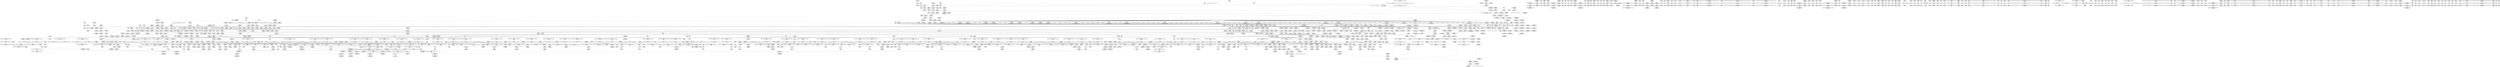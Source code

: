 digraph {
	CE0x4569b20 [shape=record,shape=Mrecord,label="{CE0x4569b20|__preempt_count_add:do.end|*SummSink*}"]
	CE0x4417ef0 [shape=record,shape=Mrecord,label="{CE0x4417ef0|selinux_msg_queue_alloc_security:tobool|security/selinux/hooks.c,5158|*SummSource*}"]
	CE0x4484bf0 [shape=record,shape=Mrecord,label="{CE0x4484bf0|kzalloc:call|include/linux/slab.h,578}"]
	CE0x454e320 [shape=record,shape=Mrecord,label="{CE0x454e320|rcu_lock_acquire:tmp7}"]
	CE0x4434470 [shape=record,shape=Mrecord,label="{CE0x4434470|ipc_alloc_security:tmp7|security/selinux/hooks.c,5085|*SummSink*}"]
	CE0x44aed10 [shape=record,shape=Mrecord,label="{CE0x44aed10|ipc_free_security:tmp1|*SummSource*}"]
	CE0x4531ce0 [shape=record,shape=Mrecord,label="{CE0x4531ce0|__preempt_count_add:tmp2|*SummSink*}"]
	CE0x44def70 [shape=record,shape=Mrecord,label="{CE0x44def70|task_sid:tobool1|security/selinux/hooks.c,208|*SummSink*}"]
	CE0x4483d10 [shape=record,shape=Mrecord,label="{CE0x4483d10|ipc_alloc_security:call|security/selinux/hooks.c,5083}"]
	CE0x456e090 [shape=record,shape=Mrecord,label="{CE0x456e090|i64*_getelementptr_inbounds_(_4_x_i64_,_4_x_i64_*___llvm_gcov_ctr129,_i64_0,_i64_2)|*Constant*|*SummSource*}"]
	CE0x443e3e0 [shape=record,shape=Mrecord,label="{CE0x443e3e0|current_sid:tmp20|security/selinux/hooks.c,218|*SummSink*}"]
	CE0x453f060 [shape=record,shape=Mrecord,label="{CE0x453f060|rcu_lock_acquire:tmp4|include/linux/rcupdate.h,418}"]
	CE0x4470a90 [shape=record,shape=Mrecord,label="{CE0x4470a90|%struct.task_struct*_(%struct.task_struct**)*_asm_movq_%gs:$_1:P_,$0_,_r,im,_dirflag_,_fpsr_,_flags_|*SummSource*}"]
	CE0x449f3a0 [shape=record,shape=Mrecord,label="{CE0x449f3a0|GLOBAL:lockdep_rcu_suspicious|*Constant*}"]
	CE0x451eea0 [shape=record,shape=Mrecord,label="{CE0x451eea0|_call_void___preempt_count_sub(i32_1)_#10,_!dbg_!27715|include/linux/rcupdate.h,244}"]
	CE0x4472b60 [shape=record,shape=Mrecord,label="{CE0x4472b60|current_sid:do.end|*SummSource*}"]
	CE0x441bc80 [shape=record,shape=Mrecord,label="{CE0x441bc80|current_sid:tmp4|security/selinux/hooks.c,218}"]
	CE0x44b76c0 [shape=record,shape=Mrecord,label="{CE0x44b76c0|i64*_getelementptr_inbounds_(_13_x_i64_,_13_x_i64_*___llvm_gcov_ctr126,_i64_0,_i64_0)|*Constant*}"]
	CE0x44da3e0 [shape=record,shape=Mrecord,label="{CE0x44da3e0|task_sid:call7|security/selinux/hooks.c,208|*SummSink*}"]
	CE0x452ccf0 [shape=record,shape=Mrecord,label="{CE0x452ccf0|rcu_lock_acquire:tmp|*SummSink*}"]
	CE0x445d080 [shape=record,shape=Mrecord,label="{CE0x445d080|selinux_msg_queue_alloc_security:sid5|security/selinux/hooks.c,5166}"]
	CE0x44bc510 [shape=record,shape=Mrecord,label="{CE0x44bc510|kzalloc:tmp|*SummSink*}"]
	CE0x4404500 [shape=record,shape=Mrecord,label="{CE0x4404500|GLOBAL:current_sid|*Constant*}"]
	CE0x44c4c60 [shape=record,shape=Mrecord,label="{CE0x44c4c60|GLOBAL:rcu_lock_acquire|*Constant*|*SummSink*}"]
	CE0x4425fc0 [shape=record,shape=Mrecord,label="{CE0x4425fc0|80:_i32,_112:_i8*,_:_CMRE_29,30_}"]
	CE0x44c3560 [shape=record,shape=Mrecord,label="{CE0x44c3560|_call_void_rcu_read_unlock()_#10,_!dbg_!27748|security/selinux/hooks.c,209|*SummSource*}"]
	CE0x4472280 [shape=record,shape=Mrecord,label="{CE0x4472280|i1_true|*Constant*}"]
	CE0x4483760 [shape=record,shape=Mrecord,label="{CE0x4483760|i32_22|*Constant*|*SummSource*}"]
	CE0x44bc0f0 [shape=record,shape=Mrecord,label="{CE0x44bc0f0|i64*_getelementptr_inbounds_(_2_x_i64_,_2_x_i64_*___llvm_gcov_ctr182,_i64_0,_i64_1)|*Constant*}"]
	CE0x44d3d40 [shape=record,shape=Mrecord,label="{CE0x44d3d40|task_sid:do.body5}"]
	CE0x454ff70 [shape=record,shape=Mrecord,label="{CE0x454ff70|__rcu_read_lock:bb|*SummSink*}"]
	CE0x44347e0 [shape=record,shape=Mrecord,label="{CE0x44347e0|ipc_alloc_security:tmp8|security/selinux/hooks.c,5085|*SummSource*}"]
	CE0x4531c00 [shape=record,shape=Mrecord,label="{CE0x4531c00|__preempt_count_add:tmp2}"]
	CE0x4411d80 [shape=record,shape=Mrecord,label="{CE0x4411d80|80:_i32,_112:_i8*,_:_CMRE_71,72_}"]
	CE0x445fcc0 [shape=record,shape=Mrecord,label="{CE0x445fcc0|selinux_msg_queue_alloc_security:tobool7|security/selinux/hooks.c,5168|*SummSource*}"]
	CE0x4465840 [shape=record,shape=Mrecord,label="{CE0x4465840|selinux_msg_queue_alloc_security:tmp20|security/selinux/hooks.c,5173|*SummSource*}"]
	CE0x4544b70 [shape=record,shape=Mrecord,label="{CE0x4544b70|__preempt_count_add:tmp1}"]
	CE0x44763d0 [shape=record,shape=Mrecord,label="{CE0x44763d0|kzalloc:tmp3|*SummSink*}"]
	CE0x447a570 [shape=record,shape=Mrecord,label="{CE0x447a570|current_sid:tmp14|security/selinux/hooks.c,218|*SummSource*}"]
	CE0x453d9a0 [shape=record,shape=Mrecord,label="{CE0x453d9a0|__rcu_read_unlock:tmp6|include/linux/rcupdate.h,245}"]
	CE0x44583f0 [shape=record,shape=Mrecord,label="{CE0x44583f0|selinux_msg_queue_alloc_security:tmp9|security/selinux/hooks.c,5161|*SummSource*}"]
	CE0x4565aa0 [shape=record,shape=Mrecord,label="{CE0x4565aa0|COLLAPSED:_GCMRE___llvm_gcov_ctr135_internal_global_4_x_i64_zeroinitializer:_elem_0:default:}"]
	CE0x4439790 [shape=record,shape=Mrecord,label="{CE0x4439790|80:_i32,_112:_i8*,_:_CMRE_68,69_}"]
	CE0x4405390 [shape=record,shape=Mrecord,label="{CE0x4405390|i64_1|*Constant*|*SummSink*}"]
	CE0x440d380 [shape=record,shape=Mrecord,label="{CE0x440d380|i64*_getelementptr_inbounds_(_2_x_i64_,_2_x_i64_*___llvm_gcov_ctr98,_i64_0,_i64_0)|*Constant*}"]
	CE0x44a8080 [shape=record,shape=Mrecord,label="{CE0x44a8080|rcu_read_unlock:call3|include/linux/rcupdate.h,933|*SummSource*}"]
	CE0x441f530 [shape=record,shape=Mrecord,label="{CE0x441f530|80:_i32,_112:_i8*,_:_CMRE_10,11_}"]
	CE0x441cd00 [shape=record,shape=Mrecord,label="{CE0x441cd00|selinux_msg_queue_alloc_security:tmp7|security/selinux/hooks.c,5159|*SummSource*}"]
	CE0x4458c90 [shape=record,shape=Mrecord,label="{CE0x4458c90|i8_4|*Constant*|*SummSource*}"]
	CE0x442e540 [shape=record,shape=Mrecord,label="{CE0x442e540|80:_i32,_112:_i8*,_:_CMRE_104,112_|*MultipleSource*|security/selinux/hooks.c,5157|Function::selinux_msg_queue_alloc_security&Arg::msq::}"]
	CE0x4418260 [shape=record,shape=Mrecord,label="{CE0x4418260|i64_2|*Constant*|*SummSource*}"]
	CE0x44767e0 [shape=record,shape=Mrecord,label="{CE0x44767e0|ipc_alloc_security:bb|*SummSink*}"]
	CE0x4430470 [shape=record,shape=Mrecord,label="{CE0x4430470|current_sid:tobool|security/selinux/hooks.c,218|*SummSink*}"]
	CE0x4539be0 [shape=record,shape=Mrecord,label="{CE0x4539be0|i64*_getelementptr_inbounds_(_4_x_i64_,_4_x_i64_*___llvm_gcov_ctr133,_i64_0,_i64_3)|*Constant*}"]
	CE0x44c2600 [shape=record,shape=Mrecord,label="{CE0x44c2600|_call_void_rcu_read_lock()_#10,_!dbg_!27712|security/selinux/hooks.c,207|*SummSink*}"]
	CE0x449bf40 [shape=record,shape=Mrecord,label="{CE0x449bf40|i64*_getelementptr_inbounds_(_11_x_i64_,_11_x_i64_*___llvm_gcov_ctr127,_i64_0,_i64_9)|*Constant*}"]
	CE0x44caed0 [shape=record,shape=Mrecord,label="{CE0x44caed0|rcu_read_lock:tmp5|include/linux/rcupdate.h,882|*SummSource*}"]
	CE0x4462f50 [shape=record,shape=Mrecord,label="{CE0x4462f50|current_sid:tmp18|security/selinux/hooks.c,218|*SummSink*}"]
	CE0x44b27d0 [shape=record,shape=Mrecord,label="{CE0x44b27d0|i64*_getelementptr_inbounds_(_2_x_i64_,_2_x_i64_*___llvm_gcov_ctr302,_i64_0,_i64_1)|*Constant*}"]
	CE0x44c2110 [shape=record,shape=Mrecord,label="{CE0x44c2110|cred_sid:tmp1|*SummSink*}"]
	CE0x441c620 [shape=record,shape=Mrecord,label="{CE0x441c620|i64*_getelementptr_inbounds_(_11_x_i64_,_11_x_i64_*___llvm_gcov_ctr125,_i64_0,_i64_8)|*Constant*}"]
	CE0x4415d90 [shape=record,shape=Mrecord,label="{CE0x4415d90|selinux_msg_queue_alloc_security:call1|security/selinux/hooks.c,5157}"]
	CE0x44ad990 [shape=record,shape=Mrecord,label="{CE0x44ad990|ipc_free_security:bb|*SummSink*}"]
	CE0x4415330 [shape=record,shape=Mrecord,label="{CE0x4415330|selinux_msg_queue_alloc_security:tmp|*SummSink*}"]
	CE0x45678f0 [shape=record,shape=Mrecord,label="{CE0x45678f0|__rcu_read_unlock:tmp5|include/linux/rcupdate.h,244|*SummSource*}"]
	CE0x44abdf0 [shape=record,shape=Mrecord,label="{CE0x44abdf0|GLOBAL:kfree|*Constant*}"]
	CE0x4567a60 [shape=record,shape=Mrecord,label="{CE0x4567a60|__rcu_read_unlock:tmp5|include/linux/rcupdate.h,244|*SummSink*}"]
	CE0x4459e60 [shape=record,shape=Mrecord,label="{CE0x4459e60|i32_3|*Constant*}"]
	CE0x4476f60 [shape=record,shape=Mrecord,label="{CE0x4476f60|i64_4|*Constant*}"]
	CE0x4425e90 [shape=record,shape=Mrecord,label="{CE0x4425e90|80:_i32,_112:_i8*,_:_CMRE_28,29_}"]
	CE0x4494d60 [shape=record,shape=Mrecord,label="{CE0x4494d60|i64*_getelementptr_inbounds_(_4_x_i64_,_4_x_i64_*___llvm_gcov_ctr134,_i64_0,_i64_3)|*Constant*|*SummSink*}"]
	CE0x44aba90 [shape=record,shape=Mrecord,label="{CE0x44aba90|task_sid:if.then|*SummSink*}"]
	CE0x44d2ef0 [shape=record,shape=Mrecord,label="{CE0x44d2ef0|rcu_read_lock:tmp4|include/linux/rcupdate.h,882}"]
	CE0x44c3ab0 [shape=record,shape=Mrecord,label="{CE0x44c3ab0|GLOBAL:rcu_read_unlock|*Constant*|*SummSource*}"]
	CE0x44835f0 [shape=record,shape=Mrecord,label="{CE0x44835f0|current_sid:tmp21|security/selinux/hooks.c,218|*SummSink*}"]
	CE0x44abcf0 [shape=record,shape=Mrecord,label="{CE0x44abcf0|i64_1|*Constant*}"]
	CE0x454c180 [shape=record,shape=Mrecord,label="{CE0x454c180|_call_void_mcount()_#3|*SummSink*}"]
	CE0x44b4010 [shape=record,shape=Mrecord,label="{CE0x44b4010|task_sid:tobool|security/selinux/hooks.c,208|*SummSink*}"]
	CE0x4431150 [shape=record,shape=Mrecord,label="{CE0x4431150|i64*_getelementptr_inbounds_(_11_x_i64_,_11_x_i64_*___llvm_gcov_ctr125,_i64_0,_i64_1)|*Constant*}"]
	CE0x44da980 [shape=record,shape=Mrecord,label="{CE0x44da980|cred_sid:entry}"]
	CE0x448e260 [shape=record,shape=Mrecord,label="{CE0x448e260|task_sid:tmp3}"]
	CE0x44c5220 [shape=record,shape=Mrecord,label="{CE0x44c5220|rcu_read_lock:if.then}"]
	CE0x4541940 [shape=record,shape=Mrecord,label="{CE0x4541940|__preempt_count_add:tmp6|./arch/x86/include/asm/preempt.h,73|*SummSink*}"]
	CE0x45215a0 [shape=record,shape=Mrecord,label="{CE0x45215a0|__rcu_read_lock:tmp4|include/linux/rcupdate.h,239|*SummSource*}"]
	CE0x4538480 [shape=record,shape=Mrecord,label="{CE0x4538480|GLOBAL:lock_acquire|*Constant*|*SummSource*}"]
	CE0x44700e0 [shape=record,shape=Mrecord,label="{CE0x44700e0|i64*_getelementptr_inbounds_(_4_x_i64_,_4_x_i64_*___llvm_gcov_ctr130,_i64_0,_i64_2)|*Constant*}"]
	CE0x452e060 [shape=record,shape=Mrecord,label="{CE0x452e060|__preempt_count_add:do.body|*SummSource*}"]
	CE0x4567e20 [shape=record,shape=Mrecord,label="{CE0x4567e20|GLOBAL:__preempt_count|Global_var:__preempt_count}"]
	CE0x44b1670 [shape=record,shape=Mrecord,label="{CE0x44b1670|ipc_alloc_security:tmp10|security/selinux/hooks.c,5087|*SummSource*}"]
	CE0x44c9510 [shape=record,shape=Mrecord,label="{CE0x44c9510|rcu_read_lock:tmp3|*SummSink*}"]
	CE0x45350d0 [shape=record,shape=Mrecord,label="{CE0x45350d0|i64*_getelementptr_inbounds_(_4_x_i64_,_4_x_i64_*___llvm_gcov_ctr133,_i64_0,_i64_2)|*Constant*|*SummSink*}"]
	CE0x454b700 [shape=record,shape=Mrecord,label="{CE0x454b700|__preempt_count_add:tmp|*SummSink*}"]
	CE0x4464100 [shape=record,shape=Mrecord,label="{CE0x4464100|selinux_msg_queue_alloc_security:tmp19|security/selinux/hooks.c,5172}"]
	CE0x44b2df0 [shape=record,shape=Mrecord,label="{CE0x44b2df0|_ret_i8*_%call,_!dbg_!27715|include/linux/slab.h,578|*SummSource*}"]
	CE0x44b6db0 [shape=record,shape=Mrecord,label="{CE0x44b6db0|kmalloc:size|Function::kmalloc&Arg::size::}"]
	CE0x44d8850 [shape=record,shape=Mrecord,label="{CE0x44d8850|task_sid:tmp26|security/selinux/hooks.c,208}"]
	CE0x454af40 [shape=record,shape=Mrecord,label="{CE0x454af40|i64*_getelementptr_inbounds_(_4_x_i64_,_4_x_i64_*___llvm_gcov_ctr134,_i64_0,_i64_3)|*Constant*|*SummSource*}"]
	CE0x445e2a0 [shape=record,shape=Mrecord,label="{CE0x445e2a0|selinux_msg_queue_alloc_security:tmp14|security/selinux/hooks.c,5168|*SummSource*}"]
	CE0x4438240 [shape=record,shape=Mrecord,label="{CE0x4438240|i64*_getelementptr_inbounds_(_2_x_i64_,_2_x_i64_*___llvm_gcov_ctr109,_i64_0,_i64_0)|*Constant*|*SummSink*}"]
	CE0x451b8b0 [shape=record,shape=Mrecord,label="{CE0x451b8b0|GLOBAL:__preempt_count|Global_var:__preempt_count|*SummSource*}"]
	CE0x451ba40 [shape=record,shape=Mrecord,label="{CE0x451ba40|GLOBAL:__preempt_count|Global_var:__preempt_count|*SummSink*}"]
	CE0x449db60 [shape=record,shape=Mrecord,label="{CE0x449db60|rcu_read_lock:tmp22|include/linux/rcupdate.h,884|*SummSource*}"]
	CE0x44afb70 [shape=record,shape=Mrecord,label="{CE0x44afb70|_call_void_rcu_lock_acquire(%struct.lockdep_map*_rcu_lock_map)_#10,_!dbg_!27711|include/linux/rcupdate.h,881}"]
	CE0x44bae50 [shape=record,shape=Mrecord,label="{CE0x44bae50|cred_sid:security|security/selinux/hooks.c,196|*SummSink*}"]
	CE0x45800c0 [shape=record,shape=Mrecord,label="{CE0x45800c0|_call_void_mcount()_#3|*SummSource*}"]
	CE0x443eed0 [shape=record,shape=Mrecord,label="{CE0x443eed0|selinux_msg_queue_alloc_security:security|security/selinux/hooks.c,5161|*SummSink*}"]
	CE0x44309f0 [shape=record,shape=Mrecord,label="{CE0x44309f0|COLLAPSED:_GCMRE___llvm_gcov_ctr301_internal_global_6_x_i64_zeroinitializer:_elem_0:default:}"]
	CE0x45278e0 [shape=record,shape=Mrecord,label="{CE0x45278e0|rcu_read_unlock:tmp22|include/linux/rcupdate.h,935|*SummSink*}"]
	CE0x44bbbd0 [shape=record,shape=Mrecord,label="{CE0x44bbbd0|task_sid:do.body|*SummSource*}"]
	CE0x449efa0 [shape=record,shape=Mrecord,label="{CE0x449efa0|i64*_getelementptr_inbounds_(_4_x_i64_,_4_x_i64_*___llvm_gcov_ctr133,_i64_0,_i64_1)|*Constant*|*SummSource*}"]
	CE0x448fce0 [shape=record,shape=Mrecord,label="{CE0x448fce0|rcu_lock_acquire:map|Function::rcu_lock_acquire&Arg::map::|*SummSink*}"]
	CE0x4499fe0 [shape=record,shape=Mrecord,label="{CE0x4499fe0|rcu_read_lock:tmp6|include/linux/rcupdate.h,882|*SummSink*}"]
	CE0x4434950 [shape=record,shape=Mrecord,label="{CE0x4434950|ipc_alloc_security:tmp8|security/selinux/hooks.c,5085|*SummSink*}"]
	CE0x44cf660 [shape=record,shape=Mrecord,label="{CE0x44cf660|task_sid:tmp21|security/selinux/hooks.c,208|*SummSink*}"]
	CE0x4470780 [shape=record,shape=Mrecord,label="{CE0x4470780|rcu_read_unlock:do.end|*SummSink*}"]
	CE0x443c1d0 [shape=record,shape=Mrecord,label="{CE0x443c1d0|avc_has_perm:tclass|Function::avc_has_perm&Arg::tclass::|*SummSource*}"]
	CE0x440b950 [shape=record,shape=Mrecord,label="{CE0x440b950|80:_i32,_112:_i8*,_:_CMRE_22,23_}"]
	CE0x44dbd40 [shape=record,shape=Mrecord,label="{CE0x44dbd40|GLOBAL:rcu_lock_map|Global_var:rcu_lock_map}"]
	CE0x44832d0 [shape=record,shape=Mrecord,label="{CE0x44832d0|current_sid:tmp21|security/selinux/hooks.c,218}"]
	CE0x451ffa0 [shape=record,shape=Mrecord,label="{CE0x451ffa0|rcu_read_unlock:tmp15|include/linux/rcupdate.h,933|*SummSource*}"]
	CE0x441c300 [shape=record,shape=Mrecord,label="{CE0x441c300|current_sid:if.end}"]
	CE0x44d2b60 [shape=record,shape=Mrecord,label="{CE0x44d2b60|_ret_void,_!dbg_!27735|include/linux/rcupdate.h,884|*SummSink*}"]
	CE0x4523c80 [shape=record,shape=Mrecord,label="{CE0x4523c80|i64*_getelementptr_inbounds_(_4_x_i64_,_4_x_i64_*___llvm_gcov_ctr133,_i64_0,_i64_1)|*Constant*}"]
	CE0x44cffd0 [shape=record,shape=Mrecord,label="{CE0x44cffd0|task_sid:tmp22|security/selinux/hooks.c,208|*SummSource*}"]
	CE0x44678d0 [shape=record,shape=Mrecord,label="{CE0x44678d0|GLOBAL:ipc_free_security|*Constant*|*SummSink*}"]
	CE0x45293a0 [shape=record,shape=Mrecord,label="{CE0x45293a0|i64*_getelementptr_inbounds_(_11_x_i64_,_11_x_i64_*___llvm_gcov_ctr132,_i64_0,_i64_9)|*Constant*}"]
	CE0x4412cb0 [shape=record,shape=Mrecord,label="{CE0x4412cb0|rcu_lock_acquire:bb|*SummSource*}"]
	CE0x4567ad0 [shape=record,shape=Mrecord,label="{CE0x4567ad0|_call_void_mcount()_#3|*SummSource*}"]
	CE0x440b000 [shape=record,shape=Mrecord,label="{CE0x440b000|80:_i32,_112:_i8*,_:_CMRE_55,56_}"]
	CE0x4495b90 [shape=record,shape=Mrecord,label="{CE0x4495b90|rcu_read_unlock:tmp16|include/linux/rcupdate.h,933}"]
	CE0x442ee80 [shape=record,shape=Mrecord,label="{CE0x442ee80|ipc_alloc_security:sclass|Function::ipc_alloc_security&Arg::sclass::|*SummSource*}"]
	CE0x44bbc90 [shape=record,shape=Mrecord,label="{CE0x44bbc90|task_sid:do.body|*SummSink*}"]
	CE0x44b6310 [shape=record,shape=Mrecord,label="{CE0x44b6310|kmalloc:tmp2}"]
	CE0x451ec80 [shape=record,shape=Mrecord,label="{CE0x451ec80|rcu_read_unlock:tmp10|include/linux/rcupdate.h,933|*SummSource*}"]
	CE0x44a8320 [shape=record,shape=Mrecord,label="{CE0x44a8320|rcu_read_unlock:tmp13|include/linux/rcupdate.h,933}"]
	CE0x4499690 [shape=record,shape=Mrecord,label="{CE0x4499690|i64*_getelementptr_inbounds_(_11_x_i64_,_11_x_i64_*___llvm_gcov_ctr127,_i64_0,_i64_1)|*Constant*}"]
	CE0x4404750 [shape=record,shape=Mrecord,label="{CE0x4404750|selinux_msg_queue_alloc_security:if.then8}"]
	CE0x44c6b70 [shape=record,shape=Mrecord,label="{CE0x44c6b70|GLOBAL:rcu_read_lock.__warned|Global_var:rcu_read_lock.__warned|*SummSink*}"]
	CE0x453f0d0 [shape=record,shape=Mrecord,label="{CE0x453f0d0|rcu_lock_acquire:tmp4|include/linux/rcupdate.h,418|*SummSource*}"]
	CE0x44c20a0 [shape=record,shape=Mrecord,label="{CE0x44c20a0|cred_sid:tmp1|*SummSource*}"]
	CE0x4539f50 [shape=record,shape=Mrecord,label="{CE0x4539f50|i64_ptrtoint_(i8*_blockaddress(_rcu_lock_release,_%__here)_to_i64)|*Constant*|*SummSink*}"]
	CE0x44adfe0 [shape=record,shape=Mrecord,label="{CE0x44adfe0|ipc_free_security:tmp3}"]
	CE0x4495590 [shape=record,shape=Mrecord,label="{CE0x4495590|rcu_read_lock:call3|include/linux/rcupdate.h,882|*SummSink*}"]
	CE0x44df020 [shape=record,shape=Mrecord,label="{CE0x44df020|i64_4|*Constant*}"]
	CE0x442e720 [shape=record,shape=Mrecord,label="{CE0x442e720|80:_i32,_112:_i8*,_:_CMRE_112,120_|*MultipleSource*|security/selinux/hooks.c,5157|Function::selinux_msg_queue_alloc_security&Arg::msq::}"]
	CE0x443f8b0 [shape=record,shape=Mrecord,label="{CE0x443f8b0|selinux_msg_queue_alloc_security:tmp8|security/selinux/hooks.c,5161|*SummSource*}"]
	CE0x441d420 [shape=record,shape=Mrecord,label="{CE0x441d420|selinux_msg_queue_alloc_security:q_perm3|security/selinux/hooks.c,5161|*SummSource*}"]
	CE0x4433c80 [shape=record,shape=Mrecord,label="{CE0x4433c80|_ret_i32_%retval.0,_!dbg_!27746|security/selinux/hooks.c,5173}"]
	CE0x447a1b0 [shape=record,shape=Mrecord,label="{CE0x447a1b0|GLOBAL:__llvm_gcov_ctr301|Global_var:__llvm_gcov_ctr301|*SummSource*}"]
	CE0x44829b0 [shape=record,shape=Mrecord,label="{CE0x44829b0|i32_78|*Constant*|*SummSource*}"]
	CE0x447ce20 [shape=record,shape=Mrecord,label="{CE0x447ce20|rcu_read_unlock:tmp5|include/linux/rcupdate.h,933|*SummSink*}"]
	CE0x44abe60 [shape=record,shape=Mrecord,label="{CE0x44abe60|ipc_free_security:tmp6|security/selinux/hooks.c,5099}"]
	CE0x44735f0 [shape=record,shape=Mrecord,label="{CE0x44735f0|_call_void_mcount()_#3|*SummSink*}"]
	CE0x44966d0 [shape=record,shape=Mrecord,label="{CE0x44966d0|rcu_read_lock:tmp13|include/linux/rcupdate.h,882|*SummSource*}"]
	CE0x4533aa0 [shape=record,shape=Mrecord,label="{CE0x4533aa0|i64*_getelementptr_inbounds_(_4_x_i64_,_4_x_i64_*___llvm_gcov_ctr128,_i64_0,_i64_1)|*Constant*|*SummSource*}"]
	CE0x4415ba0 [shape=record,shape=Mrecord,label="{CE0x4415ba0|_ret_i32_%tmp24,_!dbg_!27742|security/selinux/hooks.c,220|*SummSource*}"]
	CE0x4460060 [shape=record,shape=Mrecord,label="{CE0x4460060|i64_4|*Constant*}"]
	CE0x44e1100 [shape=record,shape=Mrecord,label="{CE0x44e1100|GLOBAL:kmalloc|*Constant*|*SummSource*}"]
	CE0x4463080 [shape=record,shape=Mrecord,label="{CE0x4463080|current_sid:tmp19|security/selinux/hooks.c,218}"]
	CE0x4533050 [shape=record,shape=Mrecord,label="{CE0x4533050|_call_void_asm_addl_$1,_%gs:$0_,_*m,ri,*m,_dirflag_,_fpsr_,_flags_(i32*___preempt_count,_i32_%val,_i32*___preempt_count)_#3,_!dbg_!27714,_!srcloc_!27717|./arch/x86/include/asm/preempt.h,72|*SummSource*}"]
	CE0x44bf5c0 [shape=record,shape=Mrecord,label="{CE0x44bf5c0|i64*_getelementptr_inbounds_(_2_x_i64_,_2_x_i64_*___llvm_gcov_ctr109,_i64_0,_i64_1)|*Constant*|*SummSource*}"]
	CE0x4567790 [shape=record,shape=Mrecord,label="{CE0x4567790|__rcu_read_unlock:tmp5|include/linux/rcupdate.h,244}"]
	CE0x44b5ac0 [shape=record,shape=Mrecord,label="{CE0x44b5ac0|task_sid:tmp15|security/selinux/hooks.c,208}"]
	CE0x446fad0 [shape=record,shape=Mrecord,label="{CE0x446fad0|rcu_read_unlock:do.body}"]
	CE0x44596b0 [shape=record,shape=Mrecord,label="{CE0x44596b0|selinux_msg_queue_alloc_security:q_perm4|security/selinux/hooks.c,5164}"]
	CE0x4427fb0 [shape=record,shape=Mrecord,label="{CE0x4427fb0|80:_i32,_112:_i8*,_:_CMRE_31,32_}"]
	CE0x44904e0 [shape=record,shape=Mrecord,label="{CE0x44904e0|rcu_lock_acquire:tmp3|*SummSink*}"]
	CE0x4499810 [shape=record,shape=Mrecord,label="{CE0x4499810|i64*_getelementptr_inbounds_(_11_x_i64_,_11_x_i64_*___llvm_gcov_ctr127,_i64_0,_i64_1)|*Constant*|*SummSource*}"]
	CE0x451dd00 [shape=record,shape=Mrecord,label="{CE0x451dd00|__preempt_count_add:tmp5|./arch/x86/include/asm/preempt.h,72}"]
	CE0x449a940 [shape=record,shape=Mrecord,label="{CE0x449a940|_call_void_lockdep_rcu_suspicious(i8*_getelementptr_inbounds_(_25_x_i8_,_25_x_i8_*_.str45,_i32_0,_i32_0),_i32_883,_i8*_getelementptr_inbounds_(_42_x_i8_,_42_x_i8_*_.str46,_i32_0,_i32_0))_#10,_!dbg_!27728|include/linux/rcupdate.h,882|*SummSource*}"]
	CE0x45445e0 [shape=record,shape=Mrecord,label="{CE0x45445e0|__rcu_read_unlock:do.body|*SummSource*}"]
	CE0x4549da0 [shape=record,shape=Mrecord,label="{CE0x4549da0|_call_void_asm_addl_$1,_%gs:$0_,_*m,ri,*m,_dirflag_,_fpsr_,_flags_(i32*___preempt_count,_i32_%sub,_i32*___preempt_count)_#3,_!dbg_!27717,_!srcloc_!27718|./arch/x86/include/asm/preempt.h,77|*SummSource*}"]
	CE0x44255f0 [shape=record,shape=Mrecord,label="{CE0x44255f0|80:_i32,_112:_i8*,_:_CMRE_168,172_|*MultipleSource*|security/selinux/hooks.c,5157|Function::selinux_msg_queue_alloc_security&Arg::msq::}"]
	CE0x44266f0 [shape=record,shape=Mrecord,label="{CE0x44266f0|selinux_msg_queue_alloc_security:tmp5|security/selinux/hooks.c,5158|*SummSource*}"]
	CE0x454bd50 [shape=record,shape=Mrecord,label="{CE0x454bd50|__preempt_count_add:tmp|*SummSource*}"]
	CE0x448a6c0 [shape=record,shape=Mrecord,label="{CE0x448a6c0|get_current:bb|*SummSink*}"]
	CE0x4482da0 [shape=record,shape=Mrecord,label="{CE0x4482da0|COLLAPSED:_GCMRE_current_task_external_global_%struct.task_struct*:_elem_0::|security/selinux/hooks.c,218}"]
	CE0x44999c0 [shape=record,shape=Mrecord,label="{CE0x44999c0|i64*_getelementptr_inbounds_(_11_x_i64_,_11_x_i64_*___llvm_gcov_ctr127,_i64_0,_i64_1)|*Constant*|*SummSink*}"]
	CE0x449d4c0 [shape=record,shape=Mrecord,label="{CE0x449d4c0|rcu_read_lock:tmp21|include/linux/rcupdate.h,884|*SummSource*}"]
	CE0x447df40 [shape=record,shape=Mrecord,label="{CE0x447df40|i64*_getelementptr_inbounds_(_4_x_i64_,_4_x_i64_*___llvm_gcov_ctr130,_i64_0,_i64_1)|*Constant*}"]
	CE0x44c63c0 [shape=record,shape=Mrecord,label="{CE0x44c63c0|rcu_read_unlock:land.lhs.true|*SummSink*}"]
	CE0x44c58e0 [shape=record,shape=Mrecord,label="{CE0x44c58e0|rcu_read_unlock:call|include/linux/rcupdate.h,933|*SummSource*}"]
	CE0x4496dd0 [shape=record,shape=Mrecord,label="{CE0x4496dd0|rcu_read_lock:tmp15|include/linux/rcupdate.h,882}"]
	CE0x440c390 [shape=record,shape=Mrecord,label="{CE0x440c390|i16_27|*Constant*}"]
	CE0x4550860 [shape=record,shape=Mrecord,label="{CE0x4550860|_call_void_mcount()_#3}"]
	CE0x4525220 [shape=record,shape=Mrecord,label="{CE0x4525220|i32_934|*Constant*|*SummSource*}"]
	CE0x445cc80 [shape=record,shape=Mrecord,label="{CE0x445cc80|avc_has_perm:entry|*SummSink*}"]
	CE0x443db50 [shape=record,shape=Mrecord,label="{CE0x443db50|i64*_getelementptr_inbounds_(_11_x_i64_,_11_x_i64_*___llvm_gcov_ctr125,_i64_0,_i64_10)|*Constant*}"]
	CE0x4428c30 [shape=record,shape=Mrecord,label="{CE0x4428c30|current_sid:tmp7|security/selinux/hooks.c,218|*SummSink*}"]
	CE0x44bf1c0 [shape=record,shape=Mrecord,label="{CE0x44bf1c0|task_sid:tmp11|security/selinux/hooks.c,208}"]
	CE0x44bbad0 [shape=record,shape=Mrecord,label="{CE0x44bbad0|_call_void___rcu_read_lock()_#10,_!dbg_!27710|include/linux/rcupdate.h,879}"]
	"CONST[source:0(mediator),value:2(dynamic)][purpose:{subject}][SnkIdx:0]"
	CE0x4538ba0 [shape=record,shape=Mrecord,label="{CE0x4538ba0|__rcu_read_lock:do.body|*SummSource*}"]
	CE0x44789b0 [shape=record,shape=Mrecord,label="{CE0x44789b0|kmalloc:tmp|*SummSource*}"]
	CE0x44dfbf0 [shape=record,shape=Mrecord,label="{CE0x44dfbf0|kmalloc:call|include/linux/slab.h,429|*SummSource*}"]
	CE0x447bc60 [shape=record,shape=Mrecord,label="{CE0x447bc60|ipc_alloc_security:tmp5|security/selinux/hooks.c,5084}"]
	CE0x44dd770 [shape=record,shape=Mrecord,label="{CE0x44dd770|task_sid:tmp}"]
	CE0x44c2030 [shape=record,shape=Mrecord,label="{CE0x44c2030|cred_sid:tmp1}"]
	CE0x44759f0 [shape=record,shape=Mrecord,label="{CE0x44759f0|i64_8|*Constant*|*SummSink*}"]
	CE0x4529410 [shape=record,shape=Mrecord,label="{CE0x4529410|i64*_getelementptr_inbounds_(_11_x_i64_,_11_x_i64_*___llvm_gcov_ctr132,_i64_0,_i64_9)|*Constant*|*SummSource*}"]
	CE0x44354a0 [shape=record,shape=Mrecord,label="{CE0x44354a0|current_sid:tmp13|security/selinux/hooks.c,218|*SummSink*}"]
	CE0x453a5b0 [shape=record,shape=Mrecord,label="{CE0x453a5b0|rcu_lock_release:tmp6}"]
	CE0x44b2a30 [shape=record,shape=Mrecord,label="{CE0x44b2a30|i64*_getelementptr_inbounds_(_2_x_i64_,_2_x_i64_*___llvm_gcov_ctr302,_i64_0,_i64_1)|*Constant*|*SummSource*}"]
	CE0x454b810 [shape=record,shape=Mrecord,label="{CE0x454b810|__rcu_read_unlock:do.end|*SummSource*}"]
	CE0x4494600 [shape=record,shape=Mrecord,label="{CE0x4494600|i32_0|*Constant*}"]
	CE0x43f9200 [shape=record,shape=Mrecord,label="{CE0x43f9200|i32_0|*Constant*}"]
	CE0x44e11c0 [shape=record,shape=Mrecord,label="{CE0x44e11c0|GLOBAL:kmalloc|*Constant*|*SummSink*}"]
	CE0x443c8a0 [shape=record,shape=Mrecord,label="{CE0x443c8a0|avc_has_perm:requested|Function::avc_has_perm&Arg::requested::|*SummSink*}"]
	CE0x443c470 [shape=record,shape=Mrecord,label="{CE0x443c470|_ret_i32_%retval.0,_!dbg_!27728|security/selinux/avc.c,775}"]
	CE0x4531c70 [shape=record,shape=Mrecord,label="{CE0x4531c70|__preempt_count_add:tmp2|*SummSource*}"]
	CE0x447f680 [shape=record,shape=Mrecord,label="{CE0x447f680|ipc_alloc_security:security|security/selinux/hooks.c,5090}"]
	CE0x4491b50 [shape=record,shape=Mrecord,label="{CE0x4491b50|rcu_read_unlock:if.then|*SummSink*}"]
	CE0x4521c30 [shape=record,shape=Mrecord,label="{CE0x4521c30|rcu_lock_release:tmp|*SummSource*}"]
	CE0x44a7990 [shape=record,shape=Mrecord,label="{CE0x44a7990|rcu_read_unlock:tobool|include/linux/rcupdate.h,933}"]
	CE0x440be70 [shape=record,shape=Mrecord,label="{CE0x440be70|ipc_alloc_security:task|Function::ipc_alloc_security&Arg::task::|*SummSink*}"]
	CE0x44bff90 [shape=record,shape=Mrecord,label="{CE0x44bff90|_ret_i8*_%call,_!dbg_!27714|include/linux/slab.h,429|*SummSink*}"]
	CE0x45216c0 [shape=record,shape=Mrecord,label="{CE0x45216c0|i64*_getelementptr_inbounds_(_11_x_i64_,_11_x_i64_*___llvm_gcov_ctr132,_i64_0,_i64_0)|*Constant*|*SummSource*}"]
	CE0x44d2a50 [shape=record,shape=Mrecord,label="{CE0x44d2a50|_ret_void,_!dbg_!27735|include/linux/rcupdate.h,884|*SummSource*}"]
	CE0x4569f50 [shape=record,shape=Mrecord,label="{CE0x4569f50|i64*_getelementptr_inbounds_(_4_x_i64_,_4_x_i64_*___llvm_gcov_ctr129,_i64_0,_i64_0)|*Constant*|*SummSink*}"]
	CE0x44733c0 [shape=record,shape=Mrecord,label="{CE0x44733c0|_call_void_mcount()_#3}"]
	CE0x4470b70 [shape=record,shape=Mrecord,label="{CE0x4470b70|%struct.task_struct*_(%struct.task_struct**)*_asm_movq_%gs:$_1:P_,$0_,_r,im,_dirflag_,_fpsr_,_flags_|*SummSink*}"]
	CE0x44144c0 [shape=record,shape=Mrecord,label="{CE0x44144c0|i32_1|*Constant*}"]
	CE0x441bdc0 [shape=record,shape=Mrecord,label="{CE0x441bdc0|current_sid:tmp4|security/selinux/hooks.c,218|*SummSink*}"]
	CE0x4527cb0 [shape=record,shape=Mrecord,label="{CE0x4527cb0|_call_void_rcu_lock_release(%struct.lockdep_map*_rcu_lock_map)_#10,_!dbg_!27733|include/linux/rcupdate.h,935}"]
	CE0x44ccee0 [shape=record,shape=Mrecord,label="{CE0x44ccee0|rcu_read_lock:tobool|include/linux/rcupdate.h,882|*SummSink*}"]
	"CONST[source:0(mediator),value:2(dynamic)][purpose:{subject}][SrcIdx:15]"
	CE0x4485350 [shape=record,shape=Mrecord,label="{CE0x4485350|task_sid:tobool4|security/selinux/hooks.c,208|*SummSink*}"]
	CE0x4533530 [shape=record,shape=Mrecord,label="{CE0x4533530|i64*_getelementptr_inbounds_(_4_x_i64_,_4_x_i64_*___llvm_gcov_ctr133,_i64_0,_i64_2)|*Constant*}"]
	CE0x44c44b0 [shape=record,shape=Mrecord,label="{CE0x44c44b0|kmalloc:bb|*SummSink*}"]
	CE0x448aa30 [shape=record,shape=Mrecord,label="{CE0x448aa30|__preempt_count_add:tmp5|./arch/x86/include/asm/preempt.h,72|*SummSource*}"]
	CE0x44a2270 [shape=record,shape=Mrecord,label="{CE0x44a2270|rcu_read_lock:tmp9|include/linux/rcupdate.h,882}"]
	CE0x454d180 [shape=record,shape=Mrecord,label="{CE0x454d180|rcu_lock_release:tmp3}"]
	CE0x452b110 [shape=record,shape=Mrecord,label="{CE0x452b110|_ret_void,_!dbg_!27717|include/linux/rcupdate.h,245|*SummSink*}"]
	CE0x441d9c0 [shape=record,shape=Mrecord,label="{CE0x441d9c0|selinux_msg_queue_alloc_security:bb}"]
	CE0x44c7900 [shape=record,shape=Mrecord,label="{CE0x44c7900|rcu_read_unlock:bb}"]
	CE0x4482100 [shape=record,shape=Mrecord,label="{CE0x4482100|current_sid:call4|security/selinux/hooks.c,218|*SummSource*}"]
	CE0x4521bc0 [shape=record,shape=Mrecord,label="{CE0x4521bc0|COLLAPSED:_GCMRE___llvm_gcov_ctr133_internal_global_4_x_i64_zeroinitializer:_elem_0:default:}"]
	CE0x441d930 [shape=record,shape=Mrecord,label="{CE0x441d930|selinux_msg_queue_alloc_security:if.end}"]
	CE0x4404e60 [shape=record,shape=Mrecord,label="{CE0x4404e60|selinux_msg_queue_alloc_security:tmp}"]
	CE0x452a3b0 [shape=record,shape=Mrecord,label="{CE0x452a3b0|_call_void___rcu_read_unlock()_#10,_!dbg_!27734|include/linux/rcupdate.h,937|*SummSink*}"]
	CE0x453ab50 [shape=record,shape=Mrecord,label="{CE0x453ab50|rcu_lock_release:tmp7}"]
	CE0x44362b0 [shape=record,shape=Mrecord,label="{CE0x44362b0|GLOBAL:lockdep_rcu_suspicious|*Constant*|*SummSource*}"]
	CE0x44b2ff0 [shape=record,shape=Mrecord,label="{CE0x44b2ff0|i32_32768|*Constant*|*SummSink*}"]
	CE0x44aa990 [shape=record,shape=Mrecord,label="{CE0x44aa990|i64*_getelementptr_inbounds_(_2_x_i64_,_2_x_i64_*___llvm_gcov_ctr302,_i64_0,_i64_0)|*Constant*|*SummSource*}"]
	CE0x451fc90 [shape=record,shape=Mrecord,label="{CE0x451fc90|rcu_read_unlock:tmp15|include/linux/rcupdate.h,933}"]
	CE0x44b31c0 [shape=record,shape=Mrecord,label="{CE0x44b31c0|kzalloc:or|include/linux/slab.h,578}"]
	CE0x45751e0 [shape=record,shape=Mrecord,label="{CE0x45751e0|__preempt_count_sub:do.end|*SummSource*}"]
	CE0x45304a0 [shape=record,shape=Mrecord,label="{CE0x45304a0|__preempt_count_sub:tmp3|*SummSink*}"]
	CE0x44dff70 [shape=record,shape=Mrecord,label="{CE0x44dff70|task_sid:tmp11|security/selinux/hooks.c,208|*SummSource*}"]
	CE0x44d2d70 [shape=record,shape=Mrecord,label="{CE0x44d2d70|i64_3|*Constant*}"]
	CE0x44873a0 [shape=record,shape=Mrecord,label="{CE0x44873a0|ipc_free_security:tmp6|security/selinux/hooks.c,5099|*SummSink*}"]
	CE0x44131e0 [shape=record,shape=Mrecord,label="{CE0x44131e0|rcu_read_unlock:do.end|*SummSource*}"]
	CE0x448b3b0 [shape=record,shape=Mrecord,label="{CE0x448b3b0|rcu_lock_release:bb|*SummSource*}"]
	CE0x4464ab0 [shape=record,shape=Mrecord,label="{CE0x4464ab0|selinux_msg_queue_alloc_security:retval.0|*SummSource*}"]
	CE0x448abe0 [shape=record,shape=Mrecord,label="{CE0x448abe0|__preempt_count_add:tmp5|./arch/x86/include/asm/preempt.h,72|*SummSink*}"]
	"CONST[source:0(mediator),value:2(dynamic)][purpose:{object}][SnkIdx:1]"
	CE0x4406e00 [shape=record,shape=Mrecord,label="{CE0x4406e00|_ret_%struct.task_struct*_%tmp4,_!dbg_!27714|./arch/x86/include/asm/current.h,14|*SummSource*}"]
	CE0x4480940 [shape=record,shape=Mrecord,label="{CE0x4480940|GLOBAL:lockdep_rcu_suspicious|*Constant*}"]
	CE0x44e0d30 [shape=record,shape=Mrecord,label="{CE0x44e0d30|task_sid:if.end|*SummSource*}"]
	CE0x4418ae0 [shape=record,shape=Mrecord,label="{CE0x4418ae0|selinux_msg_queue_alloc_security:tmp2|security/selinux/hooks.c,5158|*SummSink*}"]
	CE0x447e7f0 [shape=record,shape=Mrecord,label="{CE0x447e7f0|rcu_read_unlock:tmp14|include/linux/rcupdate.h,933|*SummSource*}"]
	CE0x454c3f0 [shape=record,shape=Mrecord,label="{CE0x454c3f0|GLOBAL:__preempt_count_sub|*Constant*}"]
	CE0x441ec10 [shape=record,shape=Mrecord,label="{CE0x441ec10|80:_i32,_112:_i8*,_:_CMRE_60,61_}"]
	CE0x4558820 [shape=record,shape=Mrecord,label="{CE0x4558820|__rcu_read_unlock:tmp2}"]
	CE0x443a6d0 [shape=record,shape=Mrecord,label="{CE0x443a6d0|selinux_msg_queue_alloc_security:type|security/selinux/hooks.c,5163|*SummSink*}"]
	CE0x4464c10 [shape=record,shape=Mrecord,label="{CE0x4464c10|selinux_msg_queue_alloc_security:retval.0|*SummSink*}"]
	CE0x44c2440 [shape=record,shape=Mrecord,label="{CE0x44c2440|GLOBAL:rcu_read_lock|*Constant*}"]
	CE0x44c3340 [shape=record,shape=Mrecord,label="{CE0x44c3340|GLOBAL:rcu_read_unlock|*Constant*}"]
	CE0x4428970 [shape=record,shape=Mrecord,label="{CE0x4428970|kzalloc:entry|*SummSource*}"]
	CE0x44d8660 [shape=record,shape=Mrecord,label="{CE0x44d8660|task_sid:tmp24|security/selinux/hooks.c,208|*SummSource*}"]
	CE0x44bbf10 [shape=record,shape=Mrecord,label="{CE0x44bbf10|kzalloc:tmp1|*SummSource*}"]
	CE0x44c8690 [shape=record,shape=Mrecord,label="{CE0x44c8690|rcu_read_lock:tobool1|include/linux/rcupdate.h,882|*SummSource*}"]
	CE0x45501a0 [shape=record,shape=Mrecord,label="{CE0x45501a0|__rcu_read_lock:tmp1|*SummSource*}"]
	CE0x44848e0 [shape=record,shape=Mrecord,label="{CE0x44848e0|_call_void_mcount()_#3|*SummSink*}"]
	CE0x4437b00 [shape=record,shape=Mrecord,label="{CE0x4437b00|_call_void_mcount()_#3|*SummSource*}"]
	CE0x4522f60 [shape=record,shape=Mrecord,label="{CE0x4522f60|rcu_read_unlock:tobool1|include/linux/rcupdate.h,933}"]
	CE0x44afd20 [shape=record,shape=Mrecord,label="{CE0x44afd20|i64*_getelementptr_inbounds_(_6_x_i64_,_6_x_i64_*___llvm_gcov_ctr301,_i64_0,_i64_4)|*Constant*|*SummSource*}"]
	"CONST[source:1(input),value:2(dynamic)][purpose:{object}][SrcIdx:13]"
	CE0x45270b0 [shape=record,shape=Mrecord,label="{CE0x45270b0|rcu_read_unlock:tmp21|include/linux/rcupdate.h,935|*SummSink*}"]
	CE0x453e0e0 [shape=record,shape=Mrecord,label="{CE0x453e0e0|GLOBAL:__preempt_count_sub|*Constant*|*SummSource*}"]
	CE0x44da910 [shape=record,shape=Mrecord,label="{CE0x44da910|GLOBAL:cred_sid|*Constant*|*SummSink*}"]
	CE0x44b0480 [shape=record,shape=Mrecord,label="{CE0x44b0480|ipc_alloc_security:tmp9|security/selinux/hooks.c,5087}"]
	CE0x4412280 [shape=record,shape=Mrecord,label="{CE0x4412280|selinux_msg_queue_alloc_security:q_perm|security/selinux/hooks.c,5157|*SummSource*}"]
	CE0x4475980 [shape=record,shape=Mrecord,label="{CE0x4475980|i64_8|*Constant*|*SummSource*}"]
	CE0x44bea90 [shape=record,shape=Mrecord,label="{CE0x44bea90|GLOBAL:__rcu_read_lock|*Constant*}"]
	CE0x441e1b0 [shape=record,shape=Mrecord,label="{CE0x441e1b0|_call_void_mcount()_#3|*SummSource*}"]
	CE0x44cc140 [shape=record,shape=Mrecord,label="{CE0x44cc140|_ret_void,_!dbg_!27717|include/linux/rcupdate.h,240}"]
	CE0x4427c20 [shape=record,shape=Mrecord,label="{CE0x4427c20|80:_i32,_112:_i8*,_:_CMRE_80,84_|*MultipleSource*|security/selinux/hooks.c,5157|Function::selinux_msg_queue_alloc_security&Arg::msq::}"]
	CE0x443ca80 [shape=record,shape=Mrecord,label="{CE0x443ca80|avc_has_perm:auditdata|Function::avc_has_perm&Arg::auditdata::}"]
	CE0x4412ba0 [shape=record,shape=Mrecord,label="{CE0x4412ba0|rcu_read_unlock:tmp5|include/linux/rcupdate.h,933}"]
	CE0x43fad40 [shape=record,shape=Mrecord,label="{CE0x43fad40|current_sid:tmp13|security/selinux/hooks.c,218}"]
	CE0x44bf290 [shape=record,shape=Mrecord,label="{CE0x44bf290|task_sid:tmp10|security/selinux/hooks.c,208|*SummSource*}"]
	CE0x440fab0 [shape=record,shape=Mrecord,label="{CE0x440fab0|_call_void_mcount()_#3|*SummSource*}"]
	CE0x45239c0 [shape=record,shape=Mrecord,label="{CE0x45239c0|rcu_lock_release:tmp1}"]
	CE0x45307f0 [shape=record,shape=Mrecord,label="{CE0x45307f0|__preempt_count_add:tmp3|*SummSource*}"]
	CE0x44dc9e0 [shape=record,shape=Mrecord,label="{CE0x44dc9e0|task_sid:tmp12|security/selinux/hooks.c,208|*SummSink*}"]
	CE0x44be230 [shape=record,shape=Mrecord,label="{CE0x44be230|_call_void_mcount()_#3|*SummSink*}"]
	CE0x447d810 [shape=record,shape=Mrecord,label="{CE0x447d810|rcu_lock_release:tmp2|*SummSource*}"]
	CE0x4433220 [shape=record,shape=Mrecord,label="{CE0x4433220|selinux_msg_queue_alloc_security:tmp21|security/selinux/hooks.c,5173}"]
	CE0x447c020 [shape=record,shape=Mrecord,label="{CE0x447c020|ipc_alloc_security:tmp5|security/selinux/hooks.c,5084|*SummSink*}"]
	CE0x440d820 [shape=record,shape=Mrecord,label="{CE0x440d820|current_sid:tmp12|security/selinux/hooks.c,218}"]
	CE0x454bbe0 [shape=record,shape=Mrecord,label="{CE0x454bbe0|COLLAPSED:_GCMRE___llvm_gcov_ctr129_internal_global_4_x_i64_zeroinitializer:_elem_0:default:}"]
	CE0x445f170 [shape=record,shape=Mrecord,label="{CE0x445f170|avc_has_perm:tsid|Function::avc_has_perm&Arg::tsid::}"]
	CE0x440daf0 [shape=record,shape=Mrecord,label="{CE0x440daf0|current_sid:tmp12|security/selinux/hooks.c,218|*SummSink*}"]
	CE0x448c5c0 [shape=record,shape=Mrecord,label="{CE0x448c5c0|i32_1|*Constant*}"]
	CE0x44b2440 [shape=record,shape=Mrecord,label="{CE0x44b2440|kzalloc:tmp}"]
	CE0x4528b90 [shape=record,shape=Mrecord,label="{CE0x4528b90|rcu_lock_release:entry|*SummSink*}"]
	CE0x449e390 [shape=record,shape=Mrecord,label="{CE0x449e390|cred_sid:bb}"]
	CE0x454e640 [shape=record,shape=Mrecord,label="{CE0x454e640|i8*_undef|*Constant*}"]
	CE0x441e280 [shape=record,shape=Mrecord,label="{CE0x441e280|_call_void_mcount()_#3|*SummSink*}"]
	CE0x44cb740 [shape=record,shape=Mrecord,label="{CE0x44cb740|rcu_read_lock:tmp2}"]
	CE0x44600d0 [shape=record,shape=Mrecord,label="{CE0x44600d0|i64_4|*Constant*|*SummSource*}"]
	CE0x44a93e0 [shape=record,shape=Mrecord,label="{CE0x44a93e0|ipc_alloc_security:return|*SummSink*}"]
	CE0x4558890 [shape=record,shape=Mrecord,label="{CE0x4558890|__rcu_read_unlock:tmp2|*SummSource*}"]
	CE0x4416a60 [shape=record,shape=Mrecord,label="{CE0x4416a60|80:_i32,_112:_i8*,_:_CMRE_96,100_|*MultipleSource*|security/selinux/hooks.c,5157|Function::selinux_msg_queue_alloc_security&Arg::msq::}"]
	CE0x454b600 [shape=record,shape=Mrecord,label="{CE0x454b600|__rcu_read_unlock:do.body|*SummSink*}"]
	CE0x44264e0 [shape=record,shape=Mrecord,label="{CE0x44264e0|80:_i32,_112:_i8*,_:_CMRE_7,8_}"]
	CE0x448f010 [shape=record,shape=Mrecord,label="{CE0x448f010|_call_void_rcu_lock_acquire(%struct.lockdep_map*_rcu_lock_map)_#10,_!dbg_!27711|include/linux/rcupdate.h,881|*SummSink*}"]
	CE0x452c180 [shape=record,shape=Mrecord,label="{CE0x452c180|%struct.lockdep_map*_null|*Constant*|*SummSource*}"]
	CE0x4462350 [shape=record,shape=Mrecord,label="{CE0x4462350|i64*_getelementptr_inbounds_(_11_x_i64_,_11_x_i64_*___llvm_gcov_ctr125,_i64_0,_i64_9)|*Constant*|*SummSource*}"]
	CE0x445c620 [shape=record,shape=Mrecord,label="{CE0x445c620|ipc_alloc_security:tmp|*SummSink*}"]
	CE0x4476110 [shape=record,shape=Mrecord,label="{CE0x4476110|i32_208|*Constant*|*SummSink*}"]
	CE0x4495dd0 [shape=record,shape=Mrecord,label="{CE0x4495dd0|rcu_read_unlock:tmp16|include/linux/rcupdate.h,933|*SummSource*}"]
	CE0x44dcd40 [shape=record,shape=Mrecord,label="{CE0x44dcd40|task_sid:tmp13|security/selinux/hooks.c,208|*SummSource*}"]
	CE0x44c9620 [shape=record,shape=Mrecord,label="{CE0x44c9620|_call_void_mcount()_#3}"]
	CE0x44de780 [shape=record,shape=Mrecord,label="{CE0x44de780|task_sid:do.end6|*SummSink*}"]
	CE0x4530220 [shape=record,shape=Mrecord,label="{CE0x4530220|__preempt_count_add:tmp4|./arch/x86/include/asm/preempt.h,72|*SummSource*}"]
	CE0x445b920 [shape=record,shape=Mrecord,label="{CE0x445b920|selinux_msg_queue_alloc_security:tmp10|security/selinux/hooks.c,5164|*SummSource*}"]
	CE0x4433cf0 [shape=record,shape=Mrecord,label="{CE0x4433cf0|_ret_i32_%retval.0,_!dbg_!27746|security/selinux/hooks.c,5173|*SummSource*}"]
	CE0x451e090 [shape=record,shape=Mrecord,label="{CE0x451e090|i64*_getelementptr_inbounds_(_4_x_i64_,_4_x_i64_*___llvm_gcov_ctr130,_i64_0,_i64_1)|*Constant*|*SummSink*}"]
	CE0x4462550 [shape=record,shape=Mrecord,label="{CE0x4462550|current_sid:tmp17|security/selinux/hooks.c,218}"]
	CE0x448fb60 [shape=record,shape=Mrecord,label="{CE0x448fb60|rcu_lock_acquire:map|Function::rcu_lock_acquire&Arg::map::|*SummSource*}"]
	CE0x4416700 [shape=record,shape=Mrecord,label="{CE0x4416700|i64*_getelementptr_inbounds_(_2_x_i64_,_2_x_i64_*___llvm_gcov_ctr98,_i64_0,_i64_1)|*Constant*|*SummSource*}"]
	CE0x44a20f0 [shape=record,shape=Mrecord,label="{CE0x44a20f0|i64_5|*Constant*}"]
	CE0x447d930 [shape=record,shape=Mrecord,label="{CE0x447d930|rcu_read_unlock:tmp|*SummSink*}"]
	CE0x456d480 [shape=record,shape=Mrecord,label="{CE0x456d480|i64*_getelementptr_inbounds_(_4_x_i64_,_4_x_i64_*___llvm_gcov_ctr129,_i64_0,_i64_1)|*Constant*|*SummSink*}"]
	CE0x4417be0 [shape=record,shape=Mrecord,label="{CE0x4417be0|selinux_msg_queue_alloc_security:bb|*SummSource*}"]
	CE0x44daf50 [shape=record,shape=Mrecord,label="{CE0x44daf50|cred_sid:cred|Function::cred_sid&Arg::cred::|*SummSink*}"]
	CE0x44141a0 [shape=record,shape=Mrecord,label="{CE0x44141a0|selinux_msg_queue_alloc_security:msq|Function::selinux_msg_queue_alloc_security&Arg::msq::|*SummSource*}"]
	CE0x440e1b0 [shape=record,shape=Mrecord,label="{CE0x440e1b0|current_sid:do.end}"]
	CE0x44334a0 [shape=record,shape=Mrecord,label="{CE0x44334a0|selinux_msg_queue_alloc_security:tmp21|security/selinux/hooks.c,5173|*SummSink*}"]
	CE0x44b9240 [shape=record,shape=Mrecord,label="{CE0x44b9240|__preempt_count_add:entry|*SummSink*}"]
	CE0x44daee0 [shape=record,shape=Mrecord,label="{CE0x44daee0|cred_sid:cred|Function::cred_sid&Arg::cred::|*SummSource*}"]
	CE0x44d20e0 [shape=record,shape=Mrecord,label="{CE0x44d20e0|i32_77|*Constant*}"]
	CE0x4495700 [shape=record,shape=Mrecord,label="{CE0x4495700|i64_7|*Constant*}"]
	CE0x44dd7e0 [shape=record,shape=Mrecord,label="{CE0x44dd7e0|COLLAPSED:_GCMRE___llvm_gcov_ctr126_internal_global_13_x_i64_zeroinitializer:_elem_0:default:}"]
	CE0x45272a0 [shape=record,shape=Mrecord,label="{CE0x45272a0|rcu_read_unlock:tmp22|include/linux/rcupdate.h,935}"]
	CE0x449bb30 [shape=record,shape=Mrecord,label="{CE0x449bb30|i8*_getelementptr_inbounds_(_42_x_i8_,_42_x_i8_*_.str46,_i32_0,_i32_0)|*Constant*|*SummSink*}"]
	CE0x44b17e0 [shape=record,shape=Mrecord,label="{CE0x44b17e0|ipc_alloc_security:tmp10|security/selinux/hooks.c,5087|*SummSink*}"]
	CE0x453aee0 [shape=record,shape=Mrecord,label="{CE0x453aee0|i8*_undef|*Constant*}"]
	CE0x443c030 [shape=record,shape=Mrecord,label="{CE0x443c030|avc_has_perm:tclass|Function::avc_has_perm&Arg::tclass::}"]
	CE0x44cae60 [shape=record,shape=Mrecord,label="{CE0x44cae60|rcu_read_lock:tmp5|include/linux/rcupdate.h,882}"]
	CE0x44de370 [shape=record,shape=Mrecord,label="{CE0x44de370|i64*_getelementptr_inbounds_(_2_x_i64_,_2_x_i64_*___llvm_gcov_ctr131,_i64_0,_i64_0)|*Constant*|*SummSource*}"]
	CE0x440a240 [shape=record,shape=Mrecord,label="{CE0x440a240|80:_i32,_112:_i8*,_:_CMRE_23,24_}"]
	CE0x44cdf20 [shape=record,shape=Mrecord,label="{CE0x44cdf20|cred_sid:tmp|*SummSource*}"]
	CE0x4520d00 [shape=record,shape=Mrecord,label="{CE0x4520d00|rcu_read_unlock:tmp18|include/linux/rcupdate.h,933}"]
	CE0x4494900 [shape=record,shape=Mrecord,label="{CE0x4494900|__rcu_read_lock:tmp7|include/linux/rcupdate.h,240|*SummSink*}"]
	CE0x4434b80 [shape=record,shape=Mrecord,label="{CE0x4434b80|current_sid:tmp5|security/selinux/hooks.c,218}"]
	CE0x448fe70 [shape=record,shape=Mrecord,label="{CE0x448fe70|i64*_getelementptr_inbounds_(_6_x_i64_,_6_x_i64_*___llvm_gcov_ctr301,_i64_0,_i64_0)|*Constant*|*SummSource*}"]
	CE0x44159f0 [shape=record,shape=Mrecord,label="{CE0x44159f0|GLOBAL:ipc_alloc_security|*Constant*}"]
	CE0x4463290 [shape=record,shape=Mrecord,label="{CE0x4463290|i64*_getelementptr_inbounds_(_9_x_i64_,_9_x_i64_*___llvm_gcov_ctr300,_i64_0,_i64_6)|*Constant*|*SummSource*}"]
	CE0x449d350 [shape=record,shape=Mrecord,label="{CE0x449d350|i64*_getelementptr_inbounds_(_11_x_i64_,_11_x_i64_*___llvm_gcov_ctr127,_i64_0,_i64_10)|*Constant*}"]
	CE0x44944d0 [shape=record,shape=Mrecord,label="{CE0x44944d0|rcu_read_lock:call|include/linux/rcupdate.h,882|*SummSink*}"]
	CE0x451b640 [shape=record,shape=Mrecord,label="{CE0x451b640|i64*_getelementptr_inbounds_(_4_x_i64_,_4_x_i64_*___llvm_gcov_ctr128,_i64_0,_i64_1)|*Constant*|*SummSink*}"]
	CE0x440bb00 [shape=record,shape=Mrecord,label="{CE0x440bb00|%struct.task_struct*_(%struct.task_struct**)*_asm_movq_%gs:$_1:P_,$0_,_r,im,_dirflag_,_fpsr_,_flags_}"]
	CE0x44296e0 [shape=record,shape=Mrecord,label="{CE0x44296e0|get_current:tmp4|./arch/x86/include/asm/current.h,14}"]
	CE0x44a1880 [shape=record,shape=Mrecord,label="{CE0x44a1880|__preempt_count_add:val|Function::__preempt_count_add&Arg::val::}"]
	CE0x44d0360 [shape=record,shape=Mrecord,label="{CE0x44d0360|task_sid:tmp23|security/selinux/hooks.c,208|*SummSource*}"]
	CE0x44e0e30 [shape=record,shape=Mrecord,label="{CE0x44e0e30|task_sid:if.then}"]
	CE0x44c9470 [shape=record,shape=Mrecord,label="{CE0x44c9470|rcu_read_lock:tmp3}"]
	CE0x44de4d0 [shape=record,shape=Mrecord,label="{CE0x44de4d0|i64*_getelementptr_inbounds_(_2_x_i64_,_2_x_i64_*___llvm_gcov_ctr131,_i64_0,_i64_0)|*Constant*|*SummSink*}"]
	CE0x4532400 [shape=record,shape=Mrecord,label="{CE0x4532400|rcu_lock_release:__here|*SummSource*}"]
	CE0x44314f0 [shape=record,shape=Mrecord,label="{CE0x44314f0|i64*_getelementptr_inbounds_(_11_x_i64_,_11_x_i64_*___llvm_gcov_ctr125,_i64_0,_i64_1)|*Constant*|*SummSource*}"]
	CE0x4484290 [shape=record,shape=Mrecord,label="{CE0x4484290|task_sid:tmp4|*LoadInst*|security/selinux/hooks.c,208}"]
	CE0x441e320 [shape=record,shape=Mrecord,label="{CE0x441e320|get_current:tmp4|./arch/x86/include/asm/current.h,14}"]
	CE0x44cdeb0 [shape=record,shape=Mrecord,label="{CE0x44cdeb0|COLLAPSED:_GCMRE___llvm_gcov_ctr131_internal_global_2_x_i64_zeroinitializer:_elem_0:default:}"]
	CE0x44c38e0 [shape=record,shape=Mrecord,label="{CE0x44c38e0|rcu_read_unlock:entry}"]
	CE0x440b390 [shape=record,shape=Mrecord,label="{CE0x440b390|current_sid:tmp6|security/selinux/hooks.c,218|*SummSource*}"]
	CE0x441ba20 [shape=record,shape=Mrecord,label="{CE0x441ba20|i64_3|*Constant*|*SummSource*}"]
	CE0x4484610 [shape=record,shape=Mrecord,label="{CE0x4484610|_call_void_mcount()_#3}"]
	CE0x4431060 [shape=record,shape=Mrecord,label="{CE0x4431060|80:_i32,_112:_i8*,_:_CMRE_15,16_}"]
	CE0x45362e0 [shape=record,shape=Mrecord,label="{CE0x45362e0|i64_1|*Constant*}"]
	CE0x4430980 [shape=record,shape=Mrecord,label="{CE0x4430980|ipc_alloc_security:tmp}"]
	CE0x44839b0 [shape=record,shape=Mrecord,label="{CE0x44839b0|ipc_alloc_security:call|security/selinux/hooks.c,5083|*SummSource*}"]
	CE0x449f740 [shape=record,shape=Mrecord,label="{CE0x449f740|i32_883|*Constant*|*SummSink*}"]
	CE0x4486320 [shape=record,shape=Mrecord,label="{CE0x4486320|task_sid:if.end|*SummSink*}"]
	CE0x4424da0 [shape=record,shape=Mrecord,label="{CE0x4424da0|80:_i32,_112:_i8*,_:_CMRE_50,51_}"]
	CE0x44bacc0 [shape=record,shape=Mrecord,label="{CE0x44bacc0|cred_sid:security|security/selinux/hooks.c,196|*SummSource*}"]
	CE0x447cf30 [shape=record,shape=Mrecord,label="{CE0x447cf30|rcu_read_unlock:tmp6|include/linux/rcupdate.h,933}"]
	CE0x43fa6c0 [shape=record,shape=Mrecord,label="{CE0x43fa6c0|GLOBAL:current_task|Global_var:current_task|*SummSource*}"]
	CE0x44ad050 [shape=record,shape=Mrecord,label="{CE0x44ad050|ipc_alloc_security:tmp13|security/selinux/hooks.c,5093}"]
	CE0x44706d0 [shape=record,shape=Mrecord,label="{CE0x44706d0|__rcu_read_lock:tmp6|include/linux/rcupdate.h,240|*SummSource*}"]
	CE0x44971d0 [shape=record,shape=Mrecord,label="{CE0x44971d0|rcu_read_lock:tmp15|include/linux/rcupdate.h,882|*SummSink*}"]
	CE0x44762e0 [shape=record,shape=Mrecord,label="{CE0x44762e0|kzalloc:flags|Function::kzalloc&Arg::flags::}"]
	CE0x445cef0 [shape=record,shape=Mrecord,label="{CE0x445cef0|avc_has_perm:ssid|Function::avc_has_perm&Arg::ssid::}"]
	CE0x44b9740 [shape=record,shape=Mrecord,label="{CE0x44b9740|i64*_getelementptr_inbounds_(_11_x_i64_,_11_x_i64_*___llvm_gcov_ctr127,_i64_0,_i64_0)|*Constant*}"]
	CE0x4484090 [shape=record,shape=Mrecord,label="{CE0x4484090|kmalloc:tmp3|*SummSource*}"]
	CE0x44d3bd0 [shape=record,shape=Mrecord,label="{CE0x44d3bd0|GLOBAL:__llvm_gcov_ctr126|Global_var:__llvm_gcov_ctr126|*SummSink*}"]
	CE0x44ccfb0 [shape=record,shape=Mrecord,label="{CE0x44ccfb0|rcu_read_lock:tobool|include/linux/rcupdate.h,882|*SummSource*}"]
	CE0x445aba0 [shape=record,shape=Mrecord,label="{CE0x445aba0|i32_(i32,_i32,_i16,_i32,_%struct.common_audit_data*)*_bitcast_(i32_(i32,_i32,_i16,_i32,_%struct.common_audit_data.495*)*_avc_has_perm_to_i32_(i32,_i32,_i16,_i32,_%struct.common_audit_data*)*)|*Constant*|*SummSource*}"]
	CE0x442eb20 [shape=record,shape=Mrecord,label="{CE0x442eb20|ipc_alloc_security:sclass|Function::ipc_alloc_security&Arg::sclass::|*SummSink*}"]
	CE0x453f380 [shape=record,shape=Mrecord,label="{CE0x453f380|rcu_lock_acquire:__here|*SummSource*}"]
	CE0x44bbea0 [shape=record,shape=Mrecord,label="{CE0x44bbea0|kzalloc:tmp1}"]
	CE0x441f790 [shape=record,shape=Mrecord,label="{CE0x441f790|80:_i32,_112:_i8*,_:_CMRE_12,13_}"]
	CE0x4426fe0 [shape=record,shape=Mrecord,label="{CE0x4426fe0|80:_i32,_112:_i8*,_:_CMRE_37,38_}"]
	CE0x440a4a0 [shape=record,shape=Mrecord,label="{CE0x440a4a0|80:_i32,_112:_i8*,_:_CMRE_25,26_}"]
	CE0x4485a20 [shape=record,shape=Mrecord,label="{CE0x4485a20|i64_6|*Constant*}"]
	CE0x44ce7b0 [shape=record,shape=Mrecord,label="{CE0x44ce7b0|i8_1|*Constant*}"]
	CE0x454fd60 [shape=record,shape=Mrecord,label="{CE0x454fd60|__rcu_read_lock:bb}"]
	CE0x44c62d0 [shape=record,shape=Mrecord,label="{CE0x44c62d0|rcu_read_unlock:land.lhs.true|*SummSource*}"]
	CE0x44ab610 [shape=record,shape=Mrecord,label="{CE0x44ab610|i64_1|*Constant*}"]
	CE0x451c0c0 [shape=record,shape=Mrecord,label="{CE0x451c0c0|i64*_getelementptr_inbounds_(_4_x_i64_,_4_x_i64_*___llvm_gcov_ctr130,_i64_0,_i64_0)|*Constant*}"]
	CE0x454e8b0 [shape=record,shape=Mrecord,label="{CE0x454e8b0|i8*_undef|*Constant*|*SummSource*}"]
	CE0x44610e0 [shape=record,shape=Mrecord,label="{CE0x44610e0|selinux_msg_queue_alloc_security:sid5|security/selinux/hooks.c,5166|*SummSource*}"]
	CE0x44a0150 [shape=record,shape=Mrecord,label="{CE0x44a0150|rcu_read_unlock:tmp6|include/linux/rcupdate.h,933|*SummSource*}"]
	CE0x447ad60 [shape=record,shape=Mrecord,label="{CE0x447ad60|current_sid:tmp15|security/selinux/hooks.c,218|*SummSource*}"]
	CE0x4482d30 [shape=record,shape=Mrecord,label="{CE0x4482d30|current_sid:cred|security/selinux/hooks.c,218}"]
	CE0x44e1460 [shape=record,shape=Mrecord,label="{CE0x44e1460|kmalloc:entry|*SummSink*}"]
	CE0x4470cf0 [shape=record,shape=Mrecord,label="{CE0x4470cf0|ipc_alloc_security:if.then|*SummSource*}"]
	CE0x4485910 [shape=record,shape=Mrecord,label="{CE0x4485910|task_sid:tmp14|security/selinux/hooks.c,208|*SummSink*}"]
	CE0x44dbff0 [shape=record,shape=Mrecord,label="{CE0x44dbff0|GLOBAL:rcu_lock_map|Global_var:rcu_lock_map|*SummSink*}"]
	CE0x4479150 [shape=record,shape=Mrecord,label="{CE0x4479150|rcu_read_lock:land.lhs.true2}"]
	CE0x45211c0 [shape=record,shape=Mrecord,label="{CE0x45211c0|_call_void_lockdep_rcu_suspicious(i8*_getelementptr_inbounds_(_25_x_i8_,_25_x_i8_*_.str45,_i32_0,_i32_0),_i32_934,_i8*_getelementptr_inbounds_(_44_x_i8_,_44_x_i8_*_.str47,_i32_0,_i32_0))_#10,_!dbg_!27726|include/linux/rcupdate.h,933}"]
	"CONST[source:2(external),value:0(static)][purpose:{operation}][SrcIdx:12]"
	CE0x442b050 [shape=record,shape=Mrecord,label="{CE0x442b050|selinux_msg_queue_alloc_security:entry}"]
	CE0x44cd5b0 [shape=record,shape=Mrecord,label="{CE0x44cd5b0|i64*_getelementptr_inbounds_(_2_x_i64_,_2_x_i64_*___llvm_gcov_ctr131,_i64_0,_i64_1)|*Constant*}"]
	CE0x440b130 [shape=record,shape=Mrecord,label="{CE0x440b130|80:_i32,_112:_i8*,_:_CMRE_56,57_}"]
	CE0x442edb0 [shape=record,shape=Mrecord,label="{CE0x442edb0|ipc_alloc_security:sclass|Function::ipc_alloc_security&Arg::sclass::}"]
	CE0x456a050 [shape=record,shape=Mrecord,label="{CE0x456a050|__preempt_count_sub:tmp1|*SummSource*}"]
	CE0x44a8cc0 [shape=record,shape=Mrecord,label="{CE0x44a8cc0|kzalloc:tmp3|*SummSource*}"]
	CE0x44605d0 [shape=record,shape=Mrecord,label="{CE0x44605d0|selinux_msg_queue_alloc_security:u|security/selinux/hooks.c,5164|*SummSink*}"]
	CE0x441b090 [shape=record,shape=Mrecord,label="{CE0x441b090|get_current:tmp3}"]
	CE0x44b4c20 [shape=record,shape=Mrecord,label="{CE0x44b4c20|cred_sid:tmp4|*LoadInst*|security/selinux/hooks.c,196|*SummSink*}"]
	CE0x442d940 [shape=record,shape=Mrecord,label="{CE0x442d940|80:_i32,_112:_i8*,_:_CMRE_1,2_}"]
	CE0x44a8720 [shape=record,shape=Mrecord,label="{CE0x44a8720|GLOBAL:task_sid|*Constant*|*SummSink*}"]
	CE0x449d6b0 [shape=record,shape=Mrecord,label="{CE0x449d6b0|i64*_getelementptr_inbounds_(_11_x_i64_,_11_x_i64_*___llvm_gcov_ctr127,_i64_0,_i64_10)|*Constant*|*SummSource*}"]
	CE0x4485a90 [shape=record,shape=Mrecord,label="{CE0x4485a90|i64_6|*Constant*|*SummSource*}"]
	CE0x44b74e0 [shape=record,shape=Mrecord,label="{CE0x44b74e0|task_sid:bb|*SummSource*}"]
	CE0x44806f0 [shape=record,shape=Mrecord,label="{CE0x44806f0|i8*_getelementptr_inbounds_(_25_x_i8_,_25_x_i8_*_.str3,_i32_0,_i32_0)|*Constant*}"]
	CE0x4417d90 [shape=record,shape=Mrecord,label="{CE0x4417d90|selinux_msg_queue_alloc_security:tobool|security/selinux/hooks.c,5158}"]
	CE0x44bd660 [shape=record,shape=Mrecord,label="{CE0x44bd660|i64*_getelementptr_inbounds_(_13_x_i64_,_13_x_i64_*___llvm_gcov_ctr126,_i64_0,_i64_1)|*Constant*|*SummSink*}"]
	CE0x4523a30 [shape=record,shape=Mrecord,label="{CE0x4523a30|rcu_lock_release:tmp1|*SummSource*}"]
	CE0x45259a0 [shape=record,shape=Mrecord,label="{CE0x45259a0|i8*_getelementptr_inbounds_(_44_x_i8_,_44_x_i8_*_.str47,_i32_0,_i32_0)|*Constant*}"]
	CE0x443ee60 [shape=record,shape=Mrecord,label="{CE0x443ee60|selinux_msg_queue_alloc_security:security|security/selinux/hooks.c,5161|*SummSource*}"]
	CE0x44a9250 [shape=record,shape=Mrecord,label="{CE0x44a9250|ipc_alloc_security:tmp7|security/selinux/hooks.c,5085}"]
	CE0x44d01c0 [shape=record,shape=Mrecord,label="{CE0x44d01c0|task_sid:tmp24|security/selinux/hooks.c,208}"]
	CE0x44774a0 [shape=record,shape=Mrecord,label="{CE0x44774a0|current_sid:tmp|*SummSink*}"]
	CE0x4431870 [shape=record,shape=Mrecord,label="{CE0x4431870|GLOBAL:get_current|*Constant*|*SummSource*}"]
	CE0x4479a50 [shape=record,shape=Mrecord,label="{CE0x4479a50|COLLAPSED:_GCMRE___llvm_gcov_ctr302_internal_global_2_x_i64_zeroinitializer:_elem_0:default:}"]
	CE0x4536e70 [shape=record,shape=Mrecord,label="{CE0x4536e70|__preempt_count_sub:tmp5|./arch/x86/include/asm/preempt.h,77|*SummSource*}"]
	CE0x4482650 [shape=record,shape=Mrecord,label="{CE0x4482650|get_current:entry}"]
	CE0x451c510 [shape=record,shape=Mrecord,label="{CE0x451c510|rcu_read_unlock:tmp10|include/linux/rcupdate.h,933|*SummSink*}"]
	CE0x4474ab0 [shape=record,shape=Mrecord,label="{CE0x4474ab0|ipc_alloc_security:tmp2|security/selinux/hooks.c,5083|*SummSource*}"]
	CE0x456acb0 [shape=record,shape=Mrecord,label="{CE0x456acb0|i32_0|*Constant*}"]
	CE0x4472850 [shape=record,shape=Mrecord,label="{CE0x4472850|get_current:tmp3|*SummSink*}"]
	CE0x442f470 [shape=record,shape=Mrecord,label="{CE0x442f470|current_sid:tmp8|security/selinux/hooks.c,218}"]
	CE0x44761a0 [shape=record,shape=Mrecord,label="{CE0x44761a0|_ret_i8*_%call,_!dbg_!27715|include/linux/slab.h,578}"]
	CE0x44916d0 [shape=record,shape=Mrecord,label="{CE0x44916d0|i64*_getelementptr_inbounds_(_4_x_i64_,_4_x_i64_*___llvm_gcov_ctr128,_i64_0,_i64_2)|*Constant*|*SummSource*}"]
	CE0x4459ed0 [shape=record,shape=Mrecord,label="{CE0x4459ed0|i32_3|*Constant*|*SummSource*}"]
	CE0x44a9f10 [shape=record,shape=Mrecord,label="{CE0x44a9f10|i32_-12|*Constant*|*SummSink*}"]
	CE0x4488620 [shape=record,shape=Mrecord,label="{CE0x4488620|current_sid:tmp22|security/selinux/hooks.c,218}"]
	CE0x44a09d0 [shape=record,shape=Mrecord,label="{CE0x44a09d0|i64*_getelementptr_inbounds_(_11_x_i64_,_11_x_i64_*___llvm_gcov_ctr132,_i64_0,_i64_8)|*Constant*|*SummSource*}"]
	CE0x443c300 [shape=record,shape=Mrecord,label="{CE0x443c300|avc_has_perm:tclass|Function::avc_has_perm&Arg::tclass::|*SummSink*}"]
	CE0x4532ca0 [shape=record,shape=Mrecord,label="{CE0x4532ca0|_call_void_mcount()_#3}"]
	CE0x4436320 [shape=record,shape=Mrecord,label="{CE0x4436320|GLOBAL:lockdep_rcu_suspicious|*Constant*|*SummSink*}"]
	CE0x442a760 [shape=record,shape=Mrecord,label="{CE0x442a760|80:_i32,_112:_i8*,_:_CMRE_44,45_}"]
	CE0x44b5110 [shape=record,shape=Mrecord,label="{CE0x44b5110|task_sid:tmp7|security/selinux/hooks.c,208|*SummSource*}"]
	CE0x451d220 [shape=record,shape=Mrecord,label="{CE0x451d220|rcu_read_unlock:tmp12|include/linux/rcupdate.h,933|*SummSink*}"]
	CE0x44e12a0 [shape=record,shape=Mrecord,label="{CE0x44e12a0|kmalloc:entry}"]
	CE0x44be540 [shape=record,shape=Mrecord,label="{CE0x44be540|task_sid:tmp1|*SummSink*}"]
	CE0x452b5f0 [shape=record,shape=Mrecord,label="{CE0x452b5f0|__rcu_read_lock:do.body}"]
	CE0x446eba0 [shape=record,shape=Mrecord,label="{CE0x446eba0|GLOBAL:rcu_read_unlock.__warned|Global_var:rcu_read_unlock.__warned}"]
	CE0x449c930 [shape=record,shape=Mrecord,label="{CE0x449c930|rcu_read_lock:tmp20|include/linux/rcupdate.h,882}"]
	CE0x445f040 [shape=record,shape=Mrecord,label="{CE0x445f040|avc_has_perm:ssid|Function::avc_has_perm&Arg::ssid::|*SummSource*}"]
	CE0x4488260 [shape=record,shape=Mrecord,label="{CE0x4488260|current_sid:security|security/selinux/hooks.c,218|*SummSource*}"]
	CE0x451f7c0 [shape=record,shape=Mrecord,label="{CE0x451f7c0|i64*_getelementptr_inbounds_(_4_x_i64_,_4_x_i64_*___llvm_gcov_ctr129,_i64_0,_i64_3)|*Constant*|*SummSink*}"]
	CE0x453a8d0 [shape=record,shape=Mrecord,label="{CE0x453a8d0|rcu_lock_release:tmp6|*SummSink*}"]
	CE0x4406d20 [shape=record,shape=Mrecord,label="{CE0x4406d20|get_current:entry|*SummSink*}"]
	CE0x44b6a50 [shape=record,shape=Mrecord,label="{CE0x44b6a50|i64*_getelementptr_inbounds_(_13_x_i64_,_13_x_i64_*___llvm_gcov_ctr126,_i64_0,_i64_8)|*Constant*}"]
	CE0x44d0c40 [shape=record,shape=Mrecord,label="{CE0x44d0c40|task_sid:tmp25|security/selinux/hooks.c,208}"]
	CE0x4525a10 [shape=record,shape=Mrecord,label="{CE0x4525a10|i8*_getelementptr_inbounds_(_44_x_i8_,_44_x_i8_*_.str47,_i32_0,_i32_0)|*Constant*|*SummSource*}"]
	CE0x44a1080 [shape=record,shape=Mrecord,label="{CE0x44a1080|rcu_read_unlock:tmp17|include/linux/rcupdate.h,933}"]
	CE0x4574f70 [shape=record,shape=Mrecord,label="{CE0x4574f70|i64*_getelementptr_inbounds_(_4_x_i64_,_4_x_i64_*___llvm_gcov_ctr129,_i64_0,_i64_1)|*Constant*}"]
	CE0x4415190 [shape=record,shape=Mrecord,label="{CE0x4415190|selinux_msg_queue_alloc_security:entry|*SummSink*}"]
	CE0x44d11f0 [shape=record,shape=Mrecord,label="{CE0x44d11f0|cred_sid:tmp3|*SummSink*}"]
	CE0x4427710 [shape=record,shape=Mrecord,label="{CE0x4427710|80:_i32,_112:_i8*,_:_CMRE_3,4_}"]
	CE0x442a9c0 [shape=record,shape=Mrecord,label="{CE0x442a9c0|80:_i32,_112:_i8*,_:_CMRE_46,47_}"]
	CE0x4491ae0 [shape=record,shape=Mrecord,label="{CE0x4491ae0|rcu_read_unlock:if.then|*SummSource*}"]
	CE0x4491490 [shape=record,shape=Mrecord,label="{CE0x4491490|rcu_read_unlock:tmp11|include/linux/rcupdate.h,933|*SummSink*}"]
	CE0x451d0f0 [shape=record,shape=Mrecord,label="{CE0x451d0f0|rcu_read_unlock:tmp12|include/linux/rcupdate.h,933|*SummSource*}"]
	CE0x448d9c0 [shape=record,shape=Mrecord,label="{CE0x448d9c0|task_sid:call|security/selinux/hooks.c,208|*SummSource*}"]
	CE0x44bf470 [shape=record,shape=Mrecord,label="{CE0x44bf470|kmalloc:tmp1|*SummSink*}"]
	CE0x445f0b0 [shape=record,shape=Mrecord,label="{CE0x445f0b0|avc_has_perm:ssid|Function::avc_has_perm&Arg::ssid::|*SummSink*}"]
	CE0x440d970 [shape=record,shape=Mrecord,label="{CE0x440d970|current_sid:tmp12|security/selinux/hooks.c,218|*SummSource*}"]
	CE0x445eb20 [shape=record,shape=Mrecord,label="{CE0x445eb20|i64*_getelementptr_inbounds_(_9_x_i64_,_9_x_i64_*___llvm_gcov_ctr300,_i64_0,_i64_6)|*Constant*}"]
	CE0x44cac20 [shape=record,shape=Mrecord,label="{CE0x44cac20|cred_sid:tmp6|security/selinux/hooks.c,197|*SummSource*}"]
	CE0x44c9ed0 [shape=record,shape=Mrecord,label="{CE0x44c9ed0|GLOBAL:__llvm_gcov_ctr127|Global_var:__llvm_gcov_ctr127|*SummSource*}"]
	CE0x44b9c00 [shape=record,shape=Mrecord,label="{CE0x44b9c00|task_sid:tmp9|security/selinux/hooks.c,208|*SummSink*}"]
	CE0x4464a40 [shape=record,shape=Mrecord,label="{CE0x4464a40|selinux_msg_queue_alloc_security:retval.0}"]
	CE0x443d8f0 [shape=record,shape=Mrecord,label="{CE0x443d8f0|selinux_msg_queue_alloc_security:tmp8|security/selinux/hooks.c,5161}"]
	CE0x44adc60 [shape=record,shape=Mrecord,label="{CE0x44adc60|ipc_free_security:tmp2|*SummSource*}"]
	CE0x454ba70 [shape=record,shape=Mrecord,label="{CE0x454ba70|__rcu_read_unlock:do.end|*SummSink*}"]
	CE0x446f7a0 [shape=record,shape=Mrecord,label="{CE0x446f7a0|rcu_lock_acquire:tmp3}"]
	CE0x4431c10 [shape=record,shape=Mrecord,label="{CE0x4431c10|task_sid:task|Function::task_sid&Arg::task::|*SummSink*}"]
	CE0x445d870 [shape=record,shape=Mrecord,label="{CE0x445d870|selinux_msg_queue_alloc_security:tmp12|security/selinux/hooks.c,5168|*SummSource*}"]
	CE0x454ce90 [shape=record,shape=Mrecord,label="{CE0x454ce90|rcu_lock_release:tmp2|*SummSink*}"]
	CE0x44b3890 [shape=record,shape=Mrecord,label="{CE0x44b3890|i64*_getelementptr_inbounds_(_6_x_i64_,_6_x_i64_*___llvm_gcov_ctr301,_i64_0,_i64_3)|*Constant*|*SummSink*}"]
	CE0x44ac720 [shape=record,shape=Mrecord,label="{CE0x44ac720|kzalloc:bb|*SummSource*}"]
	CE0x447dac0 [shape=record,shape=Mrecord,label="{CE0x447dac0|rcu_read_unlock:tmp1|*SummSource*}"]
	CE0x453e1b0 [shape=record,shape=Mrecord,label="{CE0x453e1b0|__preempt_count_sub:entry|*SummSource*}"]
	CE0x44c7010 [shape=record,shape=Mrecord,label="{CE0x44c7010|0:_i8,_:_GCMR_rcu_read_unlock.__warned_internal_global_i8_0,_section_.data.unlikely_,_align_1:_elem_0:default:}"]
	CE0x4419480 [shape=record,shape=Mrecord,label="{CE0x4419480|80:_i32,_112:_i8*,_:_CMRE_136,144_|*MultipleSource*|security/selinux/hooks.c,5157|Function::selinux_msg_queue_alloc_security&Arg::msq::}"]
	CE0x44c1ca0 [shape=record,shape=Mrecord,label="{CE0x44c1ca0|task_sid:tmp18|security/selinux/hooks.c,208}"]
	CE0x4486840 [shape=record,shape=Mrecord,label="{CE0x4486840|ipc_free_security:tmp5|security/selinux/hooks.c,5097|*SummSink*}"]
	CE0x44925f0 [shape=record,shape=Mrecord,label="{CE0x44925f0|task_sid:entry|*SummSink*}"]
	CE0x4475ac0 [shape=record,shape=Mrecord,label="{CE0x4475ac0|current_sid:if.then|*SummSink*}"]
	CE0x44e05d0 [shape=record,shape=Mrecord,label="{CE0x44e05d0|rcu_read_lock:tmp9|include/linux/rcupdate.h,882|*SummSink*}"]
	CE0x44d2510 [shape=record,shape=Mrecord,label="{CE0x44d2510|cred_sid:tmp2|*SummSource*}"]
	CE0x45200d0 [shape=record,shape=Mrecord,label="{CE0x45200d0|rcu_read_unlock:tmp15|include/linux/rcupdate.h,933|*SummSink*}"]
	CE0x45354b0 [shape=record,shape=Mrecord,label="{CE0x45354b0|rcu_lock_release:indirectgoto|*SummSource*}"]
	CE0x44a3390 [shape=record,shape=Mrecord,label="{CE0x44a3390|GLOBAL:rcu_read_lock.__warned|Global_var:rcu_read_lock.__warned}"]
	CE0x44358a0 [shape=record,shape=Mrecord,label="{CE0x44358a0|_call_void_mcount()_#3|*SummSink*}"]
	CE0x440ee20 [shape=record,shape=Mrecord,label="{CE0x440ee20|80:_i32,_112:_i8*,_:_CMRE_6,7_}"]
	CE0x4437060 [shape=record,shape=Mrecord,label="{CE0x4437060|0:_i8,_8:_i32,_24:_%struct.selinux_audit_data*,_:_SCMRE_0,1_|*MultipleSource*|security/selinux/hooks.c, 5153|security/selinux/hooks.c,5163}"]
	CE0x44bade0 [shape=record,shape=Mrecord,label="{CE0x44bade0|cred_sid:tmp4|*LoadInst*|security/selinux/hooks.c,196}"]
	CE0x4486070 [shape=record,shape=Mrecord,label="{CE0x4486070|task_sid:land.lhs.true|*SummSink*}"]
	CE0x4539200 [shape=record,shape=Mrecord,label="{CE0x4539200|void_(i32*,_i32,_i32*)*_asm_addl_$1,_%gs:$0_,_*m,ri,*m,_dirflag_,_fpsr_,_flags_}"]
	CE0x446f1e0 [shape=record,shape=Mrecord,label="{CE0x446f1e0|rcu_read_unlock:tmp|*SummSource*}"]
	CE0x44bb4b0 [shape=record,shape=Mrecord,label="{CE0x44bb4b0|GLOBAL:rcu_read_lock|*Constant*|*SummSource*}"]
	CE0x452dbd0 [shape=record,shape=Mrecord,label="{CE0x452dbd0|GLOBAL:lock_acquire|*Constant*}"]
	CE0x451f5a0 [shape=record,shape=Mrecord,label="{CE0x451f5a0|rcu_read_unlock:tmp9|include/linux/rcupdate.h,933|*SummSource*}"]
	CE0x4521a10 [shape=record,shape=Mrecord,label="{CE0x4521a10|COLLAPSED:_GCMRE___llvm_gcov_ctr132_internal_global_11_x_i64_zeroinitializer:_elem_0:default:}"]
	CE0x44cede0 [shape=record,shape=Mrecord,label="{CE0x44cede0|_call_void_lockdep_rcu_suspicious(i8*_getelementptr_inbounds_(_25_x_i8_,_25_x_i8_*_.str3,_i32_0,_i32_0),_i32_208,_i8*_getelementptr_inbounds_(_41_x_i8_,_41_x_i8_*_.str44,_i32_0,_i32_0))_#10,_!dbg_!27732|security/selinux/hooks.c,208|*SummSource*}"]
	CE0x44140a0 [shape=record,shape=Mrecord,label="{CE0x44140a0|selinux_msg_queue_alloc_security:msq|Function::selinux_msg_queue_alloc_security&Arg::msq::}"]
	CE0x445b680 [shape=record,shape=Mrecord,label="{CE0x445b680|selinux_msg_queue_alloc_security:key|security/selinux/hooks.c,5164|*SummSink*}"]
	CE0x447fdf0 [shape=record,shape=Mrecord,label="{CE0x447fdf0|i32_-12|*Constant*|*SummSource*}"]
	CE0x44c2f80 [shape=record,shape=Mrecord,label="{CE0x44c2f80|__rcu_read_lock:tmp1}"]
	CE0x44257a0 [shape=record,shape=Mrecord,label="{CE0x44257a0|80:_i32,_112:_i8*,_:_CMRE_172,176_|*MultipleSource*|security/selinux/hooks.c,5157|Function::selinux_msg_queue_alloc_security&Arg::msq::}"]
	"CONST[source:0(mediator),value:0(static)][purpose:{operation}][SnkIdx:3]"
	CE0x4409c30 [shape=record,shape=Mrecord,label="{CE0x4409c30|selinux_msg_queue_alloc_security:tmp|*SummSource*}"]
	CE0x441f910 [shape=record,shape=Mrecord,label="{CE0x441f910|i64*_getelementptr_inbounds_(_11_x_i64_,_11_x_i64_*___llvm_gcov_ctr125,_i64_0,_i64_1)|*Constant*|*SummSink*}"]
	CE0x440de20 [shape=record,shape=Mrecord,label="{CE0x440de20|COLLAPSED:_GCMRE___llvm_gcov_ctr98_internal_global_2_x_i64_zeroinitializer:_elem_0:default:}"]
	CE0x440c320 [shape=record,shape=Mrecord,label="{CE0x440c320|ipc_alloc_security:entry|*SummSink*}"]
	CE0x3b09090 [shape=record,shape=Mrecord,label="{CE0x3b09090|_ret_i32_%tmp24,_!dbg_!27742|security/selinux/hooks.c,220}"]
	CE0x454f4b0 [shape=record,shape=Mrecord,label="{CE0x454f4b0|__rcu_read_lock:do.body|*SummSink*}"]
	CE0x453a490 [shape=record,shape=Mrecord,label="{CE0x453a490|i64*_getelementptr_inbounds_(_4_x_i64_,_4_x_i64_*___llvm_gcov_ctr133,_i64_0,_i64_3)|*Constant*|*SummSource*}"]
	CE0x57d8ea0 [shape=record,shape=Mrecord,label="{CE0x57d8ea0|80:_i32,_112:_i8*,_:_CMRE_40,41_}"]
	CE0x447f1e0 [shape=record,shape=Mrecord,label="{CE0x447f1e0|ipc_alloc_security:tmp11|security/selinux/hooks.c,5090|*SummSink*}"]
	CE0x45572c0 [shape=record,shape=Mrecord,label="{CE0x45572c0|i64*_getelementptr_inbounds_(_4_x_i64_,_4_x_i64_*___llvm_gcov_ctr129,_i64_0,_i64_0)|*Constant*|*SummSource*}"]
	CE0x453cdc0 [shape=record,shape=Mrecord,label="{CE0x453cdc0|__preempt_count_sub:tmp2|*SummSink*}"]
	CE0x4426850 [shape=record,shape=Mrecord,label="{CE0x4426850|selinux_msg_queue_alloc_security:tmp5|security/selinux/hooks.c,5158|*SummSink*}"]
	CE0x44c9060 [shape=record,shape=Mrecord,label="{CE0x44c9060|cred_sid:tmp4|*LoadInst*|security/selinux/hooks.c,196|*SummSource*}"]
	CE0x446fc80 [shape=record,shape=Mrecord,label="{CE0x446fc80|rcu_read_unlock:if.then}"]
	CE0x4534150 [shape=record,shape=Mrecord,label="{CE0x4534150|i64*_getelementptr_inbounds_(_4_x_i64_,_4_x_i64_*___llvm_gcov_ctr130,_i64_0,_i64_0)|*Constant*|*SummSink*}"]
	CE0x44b58c0 [shape=record,shape=Mrecord,label="{CE0x44b58c0|i64_6|*Constant*|*SummSink*}"]
	CE0x4529f60 [shape=record,shape=Mrecord,label="{CE0x4529f60|_ret_void,_!dbg_!27717|include/linux/rcupdate.h,424|*SummSource*}"]
	CE0x442ecb0 [shape=record,shape=Mrecord,label="{CE0x442ecb0|_ret_i32_%retval.0,_!dbg_!27731|security/selinux/hooks.c,5093}"]
	CE0x440b600 [shape=record,shape=Mrecord,label="{CE0x440b600|80:_i32,_112:_i8*,_:_CMRE_19,20_}"]
	CE0x448e020 [shape=record,shape=Mrecord,label="{CE0x448e020|task_sid:tmp2}"]
	CE0x4532b90 [shape=record,shape=Mrecord,label="{CE0x4532b90|rcu_lock_release:tmp3|*SummSink*}"]
	CE0x4497670 [shape=record,shape=Mrecord,label="{CE0x4497670|rcu_read_lock:tmp16|include/linux/rcupdate.h,882|*SummSink*}"]
	CE0x44305b0 [shape=record,shape=Mrecord,label="{CE0x44305b0|80:_i32,_112:_i8*,_:_CMRE_57,58_}"]
	CE0x4479080 [shape=record,shape=Mrecord,label="{CE0x4479080|rcu_read_lock:do.end|*SummSink*}"]
	CE0x452ba20 [shape=record,shape=Mrecord,label="{CE0x452ba20|_call_void_asm_sideeffect_,_memory_,_dirflag_,_fpsr_,_flags_()_#3,_!dbg_!27711,_!srcloc_!27714|include/linux/rcupdate.h,244|*SummSink*}"]
	CE0x4473690 [shape=record,shape=Mrecord,label="{CE0x4473690|current_sid:call|security/selinux/hooks.c,218}"]
	CE0x4487230 [shape=record,shape=Mrecord,label="{CE0x4487230|i8*_null|*Constant*|*SummSink*}"]
	CE0x44ca0e0 [shape=record,shape=Mrecord,label="{CE0x44ca0e0|i32_1|*Constant*}"]
	CE0x4474980 [shape=record,shape=Mrecord,label="{CE0x4474980|i64*_getelementptr_inbounds_(_11_x_i64_,_11_x_i64_*___llvm_gcov_ctr125,_i64_0,_i64_9)|*Constant*}"]
	CE0x445bc00 [shape=record,shape=Mrecord,label="{CE0x445bc00|selinux_msg_queue_alloc_security:u|security/selinux/hooks.c,5164}"]
	CE0x44946d0 [shape=record,shape=Mrecord,label="{CE0x44946d0|rcu_read_lock:call|include/linux/rcupdate.h,882}"]
	CE0x4462dd0 [shape=record,shape=Mrecord,label="{CE0x4462dd0|current_sid:tmp18|security/selinux/hooks.c,218|*SummSource*}"]
	CE0x4528ac0 [shape=record,shape=Mrecord,label="{CE0x4528ac0|rcu_lock_release:entry|*SummSource*}"]
	CE0x440ade0 [shape=record,shape=Mrecord,label="{CE0x440ade0|80:_i32,_112:_i8*,_:_CMRE_53,54_}"]
	CE0x4487e40 [shape=record,shape=Mrecord,label="{CE0x4487e40|i32_22|*Constant*|*SummSink*}"]
	CE0x4470660 [shape=record,shape=Mrecord,label="{CE0x4470660|__rcu_read_lock:tmp6|include/linux/rcupdate.h,240}"]
	CE0x442e130 [shape=record,shape=Mrecord,label="{CE0x442e130|ipc_alloc_security:perm|Function::ipc_alloc_security&Arg::perm::|*SummSink*}"]
	CE0x44bb560 [shape=record,shape=Mrecord,label="{CE0x44bb560|GLOBAL:rcu_read_lock|*Constant*|*SummSink*}"]
	CE0x440ef80 [shape=record,shape=Mrecord,label="{CE0x440ef80|GLOBAL:get_current|*Constant*}"]
	CE0x44dc670 [shape=record,shape=Mrecord,label="{CE0x44dc670|i64*_getelementptr_inbounds_(_4_x_i64_,_4_x_i64_*___llvm_gcov_ctr128,_i64_0,_i64_3)|*Constant*|*SummSource*}"]
	CE0x445d140 [shape=record,shape=Mrecord,label="{CE0x445d140|selinux_msg_queue_alloc_security:tmp11|security/selinux/hooks.c,5166|*SummSource*}"]
	CE0x4558510 [shape=record,shape=Mrecord,label="{CE0x4558510|void_(i32*,_i32,_i32*)*_asm_addl_$1,_%gs:$0_,_*m,ri,*m,_dirflag_,_fpsr_,_flags_|*SummSink*}"]
	CE0x44d3b00 [shape=record,shape=Mrecord,label="{CE0x44d3b00|GLOBAL:__llvm_gcov_ctr126|Global_var:__llvm_gcov_ctr126|*SummSource*}"]
	CE0x4483450 [shape=record,shape=Mrecord,label="{CE0x4483450|current_sid:tmp21|security/selinux/hooks.c,218|*SummSource*}"]
	CE0x44ab480 [shape=record,shape=Mrecord,label="{CE0x44ab480|_call_void_kfree(i8*_%tmp6)_#10,_!dbg_!27718|security/selinux/hooks.c,5099|*SummSource*}"]
	CE0x44b1a50 [shape=record,shape=Mrecord,label="{CE0x44b1a50|ipc_alloc_security:call1|security/selinux/hooks.c,5087}"]
	CE0x4522000 [shape=record,shape=Mrecord,label="{CE0x4522000|GLOBAL:rcu_read_unlock.__warned|Global_var:rcu_read_unlock.__warned|*SummSource*}"]
	CE0x44c7c20 [shape=record,shape=Mrecord,label="{CE0x44c7c20|i64_0|*Constant*}"]
	CE0x4544390 [shape=record,shape=Mrecord,label="{CE0x4544390|__rcu_read_unlock:tmp4|include/linux/rcupdate.h,244|*SummSink*}"]
	CE0x454c090 [shape=record,shape=Mrecord,label="{CE0x454c090|_call_void_mcount()_#3|*SummSource*}"]
	CE0x441e7c0 [shape=record,shape=Mrecord,label="{CE0x441e7c0|GLOBAL:__llvm_gcov_ctr125|Global_var:__llvm_gcov_ctr125|*SummSink*}"]
	CE0x449e580 [shape=record,shape=Mrecord,label="{CE0x449e580|cred_sid:bb|*SummSink*}"]
	CE0x453de00 [shape=record,shape=Mrecord,label="{CE0x453de00|i64*_getelementptr_inbounds_(_4_x_i64_,_4_x_i64_*___llvm_gcov_ctr134,_i64_0,_i64_1)|*Constant*}"]
	CE0x4520630 [shape=record,shape=Mrecord,label="{CE0x4520630|_call_void_mcount()_#3|*SummSink*}"]
	CE0x456de00 [shape=record,shape=Mrecord,label="{CE0x456de00|__preempt_count_add:tmp3|*SummSink*}"]
	CE0x4475350 [shape=record,shape=Mrecord,label="{CE0x4475350|current_sid:call|security/selinux/hooks.c,218|*SummSource*}"]
	CE0x4478530 [shape=record,shape=Mrecord,label="{CE0x4478530|current_sid:tmp|*SummSource*}"]
	CE0x4497af0 [shape=record,shape=Mrecord,label="{CE0x4497af0|i64*_getelementptr_inbounds_(_11_x_i64_,_11_x_i64_*___llvm_gcov_ctr127,_i64_0,_i64_8)|*Constant*|*SummSource*}"]
	CE0x4459370 [shape=record,shape=Mrecord,label="{CE0x4459370|selinux_msg_queue_alloc_security:tmp11|security/selinux/hooks.c,5166|*SummSink*}"]
	CE0x44cbec0 [shape=record,shape=Mrecord,label="{CE0x44cbec0|task_sid:tmp5|security/selinux/hooks.c,208|*SummSink*}"]
	CE0x453e6a0 [shape=record,shape=Mrecord,label="{CE0x453e6a0|__rcu_read_unlock:tmp3}"]
	CE0x4537420 [shape=record,shape=Mrecord,label="{CE0x4537420|__preempt_count_sub:tmp2}"]
	CE0x4438e70 [shape=record,shape=Mrecord,label="{CE0x4438e70|80:_i32,_112:_i8*,_:_CMRE_47,48_}"]
	CE0x44c4fd0 [shape=record,shape=Mrecord,label="{CE0x44c4fd0|rcu_read_unlock:tmp2|*SummSource*}"]
	CE0x44324a0 [shape=record,shape=Mrecord,label="{CE0x44324a0|ipc_alloc_security:sclass2|security/selinux/hooks.c,5088}"]
	CE0x4432e20 [shape=record,shape=Mrecord,label="{CE0x4432e20|selinux_msg_queue_alloc_security:tmp20|security/selinux/hooks.c,5173|*SummSink*}"]
	CE0x454b670 [shape=record,shape=Mrecord,label="{CE0x454b670|__rcu_read_unlock:do.end}"]
	CE0x452b280 [shape=record,shape=Mrecord,label="{CE0x452b280|__rcu_read_lock:do.end|*SummSource*}"]
	CE0x4467250 [shape=record,shape=Mrecord,label="{CE0x4467250|GLOBAL:ipc_free_security|*Constant*}"]
	CE0x4493b30 [shape=record,shape=Mrecord,label="{CE0x4493b30|rcu_read_lock:tmp5|include/linux/rcupdate.h,882|*SummSink*}"]
	CE0x452e930 [shape=record,shape=Mrecord,label="{CE0x452e930|__rcu_read_unlock:tmp|*SummSource*}"]
	CE0x44a1660 [shape=record,shape=Mrecord,label="{CE0x44a1660|rcu_read_lock:tmp8|include/linux/rcupdate.h,882|*SummSource*}"]
	CE0x4426e10 [shape=record,shape=Mrecord,label="{CE0x4426e10|selinux_msg_queue_alloc_security:msq|Function::selinux_msg_queue_alloc_security&Arg::msq::|*SummSink*}"]
	CE0x4484870 [shape=record,shape=Mrecord,label="{CE0x4484870|_call_void_mcount()_#3|*SummSource*}"]
	CE0x447add0 [shape=record,shape=Mrecord,label="{CE0x447add0|current_sid:tmp15|security/selinux/hooks.c,218|*SummSink*}"]
	CE0x4409ed0 [shape=record,shape=Mrecord,label="{CE0x4409ed0|selinux_msg_queue_alloc_security:call|security/selinux/hooks.c,5154|*SummSink*}"]
	CE0x453ede0 [shape=record,shape=Mrecord,label="{CE0x453ede0|_call_void___preempt_count_sub(i32_1)_#10,_!dbg_!27715|include/linux/rcupdate.h,244|*SummSink*}"]
	CE0x4492e20 [shape=record,shape=Mrecord,label="{CE0x4492e20|ipc_alloc_security:tmp6|security/selinux/hooks.c,5084}"]
	CE0x4575660 [shape=record,shape=Mrecord,label="{CE0x4575660|__preempt_count_sub:bb|*SummSource*}"]
	CE0x443fb30 [shape=record,shape=Mrecord,label="{CE0x443fb30|selinux_msg_queue_alloc_security:tmp9|security/selinux/hooks.c,5161}"]
	CE0x44dc970 [shape=record,shape=Mrecord,label="{CE0x44dc970|task_sid:tmp12|security/selinux/hooks.c,208|*SummSource*}"]
	CE0x4527e50 [shape=record,shape=Mrecord,label="{CE0x4527e50|_call_void_rcu_lock_release(%struct.lockdep_map*_rcu_lock_map)_#10,_!dbg_!27733|include/linux/rcupdate.h,935|*SummSink*}"]
	CE0x4529b20 [shape=record,shape=Mrecord,label="{CE0x4529b20|rcu_lock_acquire:tmp5|include/linux/rcupdate.h,418}"]
	CE0x4539080 [shape=record,shape=Mrecord,label="{CE0x4539080|_call_void_asm_addl_$1,_%gs:$0_,_*m,ri,*m,_dirflag_,_fpsr_,_flags_(i32*___preempt_count,_i32_%val,_i32*___preempt_count)_#3,_!dbg_!27714,_!srcloc_!27717|./arch/x86/include/asm/preempt.h,72|*SummSink*}"]
	CE0x4467d10 [shape=record,shape=Mrecord,label="{CE0x4467d10|i64*_getelementptr_inbounds_(_9_x_i64_,_9_x_i64_*___llvm_gcov_ctr300,_i64_0,_i64_7)|*Constant*}"]
	CE0x446e8f0 [shape=record,shape=Mrecord,label="{CE0x446e8f0|__preempt_count_sub:tmp6|./arch/x86/include/asm/preempt.h,78}"]
	CE0x44b2170 [shape=record,shape=Mrecord,label="{CE0x44b2170|ipc_alloc_security:if.end|*SummSource*}"]
	CE0x44682b0 [shape=record,shape=Mrecord,label="{CE0x44682b0|_ret_void,_!dbg_!27719|security/selinux/hooks.c,5100}"]
	CE0x44611e0 [shape=record,shape=Mrecord,label="{CE0x44611e0|i64*_getelementptr_inbounds_(_2_x_i64_,_2_x_i64_*___llvm_gcov_ctr182,_i64_0,_i64_0)|*Constant*}"]
	CE0x4532fe0 [shape=record,shape=Mrecord,label="{CE0x4532fe0|_call_void_asm_addl_$1,_%gs:$0_,_*m,ri,*m,_dirflag_,_fpsr_,_flags_(i32*___preempt_count,_i32_%val,_i32*___preempt_count)_#3,_!dbg_!27714,_!srcloc_!27717|./arch/x86/include/asm/preempt.h,72}"]
	CE0x44b2c80 [shape=record,shape=Mrecord,label="{CE0x44b2c80|kzalloc:flags|Function::kzalloc&Arg::flags::|*SummSink*}"]
	CE0x44d32d0 [shape=record,shape=Mrecord,label="{CE0x44d32d0|task_sid:tmp5|security/selinux/hooks.c,208}"]
	CE0x441e8f0 [shape=record,shape=Mrecord,label="{CE0x441e8f0|GLOBAL:__llvm_gcov_ctr125|Global_var:__llvm_gcov_ctr125|*SummSource*}"]
	CE0x44a8ab0 [shape=record,shape=Mrecord,label="{CE0x44a8ab0|kzalloc:tmp3}"]
	CE0x44cd840 [shape=record,shape=Mrecord,label="{CE0x44cd840|i64*_getelementptr_inbounds_(_2_x_i64_,_2_x_i64_*___llvm_gcov_ctr131,_i64_0,_i64_1)|*Constant*|*SummSource*}"]
	CE0x454dfa0 [shape=record,shape=Mrecord,label="{CE0x454dfa0|rcu_lock_acquire:__here}"]
	CE0x445e400 [shape=record,shape=Mrecord,label="{CE0x445e400|selinux_msg_queue_alloc_security:tmp14|security/selinux/hooks.c,5168|*SummSink*}"]
	CE0x448dab0 [shape=record,shape=Mrecord,label="{CE0x448dab0|rcu_read_lock:bb|*SummSource*}"]
	CE0x44db3b0 [shape=record,shape=Mrecord,label="{CE0x44db3b0|_ret_i32_%tmp6,_!dbg_!27716|security/selinux/hooks.c,197|*SummSink*}"]
	CE0x454bb70 [shape=record,shape=Mrecord,label="{CE0x454bb70|__preempt_count_add:tmp}"]
	CE0x4463c00 [shape=record,shape=Mrecord,label="{CE0x4463c00|selinux_msg_queue_alloc_security:tmp18|security/selinux/hooks.c,5172}"]
	CE0x443bd90 [shape=record,shape=Mrecord,label="{CE0x443bd90|avc_has_perm:tsid|Function::avc_has_perm&Arg::tsid::|*SummSource*}"]
	CE0x44974f0 [shape=record,shape=Mrecord,label="{CE0x44974f0|rcu_read_lock:tmp16|include/linux/rcupdate.h,882|*SummSource*}"]
	CE0x44b24b0 [shape=record,shape=Mrecord,label="{CE0x44b24b0|COLLAPSED:_GCMRE___llvm_gcov_ctr182_internal_global_2_x_i64_zeroinitializer:_elem_0:default:}"]
	CE0x44cc410 [shape=record,shape=Mrecord,label="{CE0x44cc410|_ret_void,_!dbg_!27717|include/linux/rcupdate.h,240|*SummSink*}"]
	CE0x45286c0 [shape=record,shape=Mrecord,label="{CE0x45286c0|GLOBAL:rcu_lock_release|*Constant*|*SummSink*}"]
	CE0x4474640 [shape=record,shape=Mrecord,label="{CE0x4474640|i8*_getelementptr_inbounds_(_45_x_i8_,_45_x_i8_*_.str12,_i32_0,_i32_0)|*Constant*|*SummSource*}"]
	CE0x44be4d0 [shape=record,shape=Mrecord,label="{CE0x44be4d0|task_sid:tmp1|*SummSource*}"]
	CE0x44b5310 [shape=record,shape=Mrecord,label="{CE0x44b5310|task_sid:tmp8|security/selinux/hooks.c,208}"]
	CE0x44866c0 [shape=record,shape=Mrecord,label="{CE0x44866c0|ipc_free_security:tmp5|security/selinux/hooks.c,5097|*SummSource*}"]
	CE0x441b200 [shape=record,shape=Mrecord,label="{CE0x441b200|i64*_getelementptr_inbounds_(_11_x_i64_,_11_x_i64_*___llvm_gcov_ctr125,_i64_0,_i64_6)|*Constant*}"]
	CE0x44dde60 [shape=record,shape=Mrecord,label="{CE0x44dde60|task_sid:call|security/selinux/hooks.c,208|*SummSink*}"]
	CE0x44c15d0 [shape=record,shape=Mrecord,label="{CE0x44c15d0|task_sid:tmp17|security/selinux/hooks.c,208|*SummSource*}"]
	CE0x44aaf20 [shape=record,shape=Mrecord,label="{CE0x44aaf20|ipc_free_security:tmp4|*LoadInst*|security/selinux/hooks.c,5097|*SummSource*}"]
	CE0x449c7e0 [shape=record,shape=Mrecord,label="{CE0x449c7e0|rcu_read_lock:tmp19|include/linux/rcupdate.h,882|*SummSink*}"]
	CE0x4486130 [shape=record,shape=Mrecord,label="{CE0x4486130|task_sid:do.body}"]
	CE0x4569e40 [shape=record,shape=Mrecord,label="{CE0x4569e40|i64*_getelementptr_inbounds_(_4_x_i64_,_4_x_i64_*___llvm_gcov_ctr135,_i64_0,_i64_1)|*Constant*|*SummSource*}"]
	CE0x45803e0 [shape=record,shape=Mrecord,label="{CE0x45803e0|__preempt_count_add:tmp7|./arch/x86/include/asm/preempt.h,73|*SummSink*}"]
	CE0x457fd40 [shape=record,shape=Mrecord,label="{CE0x457fd40|__preempt_count_add:do.end|*SummSource*}"]
	CE0x44cc6c0 [shape=record,shape=Mrecord,label="{CE0x44cc6c0|task_sid:call3|security/selinux/hooks.c,208|*SummSource*}"]
	CE0x44df8e0 [shape=record,shape=Mrecord,label="{CE0x44df8e0|kmalloc:call|include/linux/slab.h,429|*SummSink*}"]
	CE0x443dfe0 [shape=record,shape=Mrecord,label="{CE0x443dfe0|i64*_getelementptr_inbounds_(_11_x_i64_,_11_x_i64_*___llvm_gcov_ctr125,_i64_0,_i64_10)|*Constant*|*SummSink*}"]
	CE0x4475740 [shape=record,shape=Mrecord,label="{CE0x4475740|i64_8|*Constant*}"]
	CE0x443a3a0 [shape=record,shape=Mrecord,label="{CE0x443a3a0|_call_void_lockdep_rcu_suspicious(i8*_getelementptr_inbounds_(_25_x_i8_,_25_x_i8_*_.str3,_i32_0,_i32_0),_i32_218,_i8*_getelementptr_inbounds_(_45_x_i8_,_45_x_i8_*_.str12,_i32_0,_i32_0))_#10,_!dbg_!27727|security/selinux/hooks.c,218}"]
	CE0x44670b0 [shape=record,shape=Mrecord,label="{CE0x44670b0|ipc_free_security:entry}"]
	CE0x4412360 [shape=record,shape=Mrecord,label="{CE0x4412360|selinux_msg_queue_alloc_security:q_perm|security/selinux/hooks.c,5157|*SummSink*}"]
	CE0x44892e0 [shape=record,shape=Mrecord,label="{CE0x44892e0|current_sid:sid|security/selinux/hooks.c,220}"]
	CE0x448d830 [shape=record,shape=Mrecord,label="{CE0x448d830|task_sid:call|security/selinux/hooks.c,208}"]
	CE0x454c9b0 [shape=record,shape=Mrecord,label="{CE0x454c9b0|rcu_lock_acquire:tmp5|include/linux/rcupdate.h,418|*SummSink*}"]
	CE0x44618c0 [shape=record,shape=Mrecord,label="{CE0x44618c0|_ret_i8*_%call,_!dbg_!27714|include/linux/slab.h,429|*SummSource*}"]
	CE0x456d6b0 [shape=record,shape=Mrecord,label="{CE0x456d6b0|__preempt_count_sub:tmp3|*SummSource*}"]
	CE0x4520f20 [shape=record,shape=Mrecord,label="{CE0x4520f20|rcu_read_unlock:tmp18|include/linux/rcupdate.h,933|*SummSource*}"]
	CE0x442cd00 [shape=record,shape=Mrecord,label="{CE0x442cd00|i64*_getelementptr_inbounds_(_2_x_i64_,_2_x_i64_*___llvm_gcov_ctr302,_i64_0,_i64_0)|*Constant*|*SummSink*}"]
	CE0x44d34c0 [shape=record,shape=Mrecord,label="{CE0x44d34c0|i64*_getelementptr_inbounds_(_2_x_i64_,_2_x_i64_*___llvm_gcov_ctr131,_i64_0,_i64_1)|*Constant*|*SummSink*}"]
	CE0x448d6c0 [shape=record,shape=Mrecord,label="{CE0x448d6c0|task_sid:tmp4|*LoadInst*|security/selinux/hooks.c,208|*SummSink*}"]
	CE0x4496600 [shape=record,shape=Mrecord,label="{CE0x4496600|rcu_read_lock:tmp14|include/linux/rcupdate.h,882}"]
	CE0x4485490 [shape=record,shape=Mrecord,label="{CE0x4485490|i64_7|*Constant*|*SummSource*}"]
	CE0x4476e30 [shape=record,shape=Mrecord,label="{CE0x4476e30|current_sid:tobool1|security/selinux/hooks.c,218|*SummSink*}"]
	CE0x4422e00 [shape=record,shape=Mrecord,label="{CE0x4422e00|i64_0|*Constant*|*SummSink*}"]
	CE0x447f040 [shape=record,shape=Mrecord,label="{CE0x447f040|ipc_alloc_security:tmp11|security/selinux/hooks.c,5090}"]
	CE0x4483580 [shape=record,shape=Mrecord,label="{CE0x4483580|i32_22|*Constant*}"]
	CE0x440cf10 [shape=record,shape=Mrecord,label="{CE0x440cf10|current_sid:tmp6|security/selinux/hooks.c,218|*SummSink*}"]
	CE0x44b9660 [shape=record,shape=Mrecord,label="{CE0x44b9660|rcu_read_lock:land.lhs.true|*SummSink*}"]
	CE0x44bb130 [shape=record,shape=Mrecord,label="{CE0x44bb130|i64*_getelementptr_inbounds_(_11_x_i64_,_11_x_i64_*___llvm_gcov_ctr127,_i64_0,_i64_0)|*Constant*|*SummSink*}"]
	CE0x445ba80 [shape=record,shape=Mrecord,label="{CE0x445ba80|selinux_msg_queue_alloc_security:tmp10|security/selinux/hooks.c,5164|*SummSink*}"]
	CE0x451f010 [shape=record,shape=Mrecord,label="{CE0x451f010|_call_void___preempt_count_sub(i32_1)_#10,_!dbg_!27715|include/linux/rcupdate.h,244|*SummSource*}"]
	CE0x44c2c30 [shape=record,shape=Mrecord,label="{CE0x44c2c30|get_current:tmp2}"]
	CE0x454b3f0 [shape=record,shape=Mrecord,label="{CE0x454b3f0|i64*_getelementptr_inbounds_(_4_x_i64_,_4_x_i64_*___llvm_gcov_ctr129,_i64_0,_i64_2)|*Constant*}"]
	CE0x4431560 [shape=record,shape=Mrecord,label="{CE0x4431560|selinux_msg_queue_alloc_security:call1|security/selinux/hooks.c,5157|*SummSource*}"]
	CE0x44dd690 [shape=record,shape=Mrecord,label="{CE0x44dd690|i64*_getelementptr_inbounds_(_13_x_i64_,_13_x_i64_*___llvm_gcov_ctr126,_i64_0,_i64_0)|*Constant*|*SummSink*}"]
	CE0x440e110 [shape=record,shape=Mrecord,label="{CE0x440e110|current_sid:if.end|*SummSink*}"]
	CE0x44c4850 [shape=record,shape=Mrecord,label="{CE0x44c4850|i64*_getelementptr_inbounds_(_2_x_i64_,_2_x_i64_*___llvm_gcov_ctr109,_i64_0,_i64_0)|*Constant*|*SummSource*}"]
	CE0x44ce910 [shape=record,shape=Mrecord,label="{CE0x44ce910|task_sid:tmp19|security/selinux/hooks.c,208|*SummSource*}"]
	CE0x442bf10 [shape=record,shape=Mrecord,label="{CE0x442bf10|selinux_msg_queue_alloc_security:tmp4|security/selinux/hooks.c,5158|*SummSource*}"]
	CE0x44967a0 [shape=record,shape=Mrecord,label="{CE0x44967a0|rcu_read_lock:tmp13|include/linux/rcupdate.h,882|*SummSink*}"]
	CE0x448dce0 [shape=record,shape=Mrecord,label="{CE0x448dce0|rcu_read_lock:if.end}"]
	CE0x45377e0 [shape=record,shape=Mrecord,label="{CE0x45377e0|GLOBAL:lock_release|*Constant*}"]
	CE0x4494fb0 [shape=record,shape=Mrecord,label="{CE0x4494fb0|__rcu_read_unlock:tmp7|include/linux/rcupdate.h,245}"]
	CE0x440d470 [shape=record,shape=Mrecord,label="{CE0x440d470|get_current:tmp2}"]
	CE0x445d5d0 [shape=record,shape=Mrecord,label="{CE0x445d5d0|i64_5|*Constant*|*SummSource*}"]
	CE0x44c3fb0 [shape=record,shape=Mrecord,label="{CE0x44c3fb0|_ret_void,_!dbg_!27735|include/linux/rcupdate.h,938}"]
	CE0x44905f0 [shape=record,shape=Mrecord,label="{CE0x44905f0|_call_void_mcount()_#3}"]
	CE0x44665e0 [shape=record,shape=Mrecord,label="{CE0x44665e0|selinux_msg_queue_alloc_security:q_perm9|security/selinux/hooks.c,5169}"]
	CE0x441c190 [shape=record,shape=Mrecord,label="{CE0x441c190|i32_208|*Constant*|*SummSource*}"]
	CE0x44d9600 [shape=record,shape=Mrecord,label="{CE0x44d9600|i64*_getelementptr_inbounds_(_13_x_i64_,_13_x_i64_*___llvm_gcov_ctr126,_i64_0,_i64_12)|*Constant*|*SummSource*}"]
	CE0x44280e0 [shape=record,shape=Mrecord,label="{CE0x44280e0|80:_i32,_112:_i8*,_:_CMRE_32,33_}"]
	CE0x443f9b0 [shape=record,shape=Mrecord,label="{CE0x443f9b0|selinux_msg_queue_alloc_security:tmp8|security/selinux/hooks.c,5161|*SummSink*}"]
	CE0x4472e70 [shape=record,shape=Mrecord,label="{CE0x4472e70|current_sid:if.then|*SummSource*}"]
	CE0x4406f60 [shape=record,shape=Mrecord,label="{CE0x4406f60|_ret_%struct.task_struct*_%tmp4,_!dbg_!27714|./arch/x86/include/asm/current.h,14}"]
	CE0x44c7dc0 [shape=record,shape=Mrecord,label="{CE0x44c7dc0|rcu_read_lock:tmp4|include/linux/rcupdate.h,882|*SummSource*}"]
	CE0x4482900 [shape=record,shape=Mrecord,label="{CE0x4482900|_ret_%struct.task_struct*_%tmp4,_!dbg_!27714|./arch/x86/include/asm/current.h,14}"]
	CE0x4430810 [shape=record,shape=Mrecord,label="{CE0x4430810|80:_i32,_112:_i8*,_:_CMRE_59,60_}"]
	CE0x440aad0 [shape=record,shape=Mrecord,label="{CE0x440aad0|ipc_free_security:security|security/selinux/hooks.c,5097|*SummSink*}"]
	CE0x44172f0 [shape=record,shape=Mrecord,label="{CE0x44172f0|selinux_msg_queue_alloc_security:if.end|*SummSink*}"]
	CE0x452ce60 [shape=record,shape=Mrecord,label="{CE0x452ce60|rcu_lock_acquire:tmp1|*SummSink*}"]
	CE0x4465a60 [shape=record,shape=Mrecord,label="{CE0x4465a60|selinux_msg_queue_alloc_security:tmp16|security/selinux/hooks.c,5169}"]
	CE0x4558f40 [shape=record,shape=Mrecord,label="{CE0x4558f40|__preempt_count_sub:val|Function::__preempt_count_sub&Arg::val::|*SummSource*}"]
	CE0x445b5e0 [shape=record,shape=Mrecord,label="{CE0x445b5e0|selinux_msg_queue_alloc_security:key|security/selinux/hooks.c,5164|*SummSource*}"]
	CE0x4466f30 [shape=record,shape=Mrecord,label="{CE0x4466f30|_call_void_ipc_free_security(%struct.kern_ipc_perm*_%q_perm9)_#10,_!dbg_!27743|security/selinux/hooks.c,5169|*SummSink*}"]
	CE0x44b1170 [shape=record,shape=Mrecord,label="{CE0x44b1170|ipc_alloc_security:tmp9|security/selinux/hooks.c,5087|*SummSource*}"]
	CE0x4528e60 [shape=record,shape=Mrecord,label="{CE0x4528e60|rcu_lock_release:map|Function::rcu_lock_release&Arg::map::|*SummSource*}"]
	CE0x44adcd0 [shape=record,shape=Mrecord,label="{CE0x44adcd0|ipc_free_security:tmp2|*SummSink*}"]
	CE0x448f140 [shape=record,shape=Mrecord,label="{CE0x448f140|rcu_lock_acquire:entry}"]
	CE0x44dc230 [shape=record,shape=Mrecord,label="{CE0x44dc230|rcu_read_unlock:tmp7|include/linux/rcupdate.h,933}"]
	CE0x44981d0 [shape=record,shape=Mrecord,label="{CE0x44981d0|rcu_read_lock:tmp17|include/linux/rcupdate.h,882|*SummSource*}"]
	CE0x44d9f20 [shape=record,shape=Mrecord,label="{CE0x44d9f20|GLOBAL:cred_sid|*Constant*}"]
	CE0x44bfaa0 [shape=record,shape=Mrecord,label="{CE0x44bfaa0|GLOBAL:task_sid.__warned|Global_var:task_sid.__warned|*SummSource*}"]
	CE0x44d85f0 [shape=record,shape=Mrecord,label="{CE0x44d85f0|i64*_getelementptr_inbounds_(_13_x_i64_,_13_x_i64_*___llvm_gcov_ctr126,_i64_0,_i64_11)|*Constant*|*SummSink*}"]
	CE0x443e240 [shape=record,shape=Mrecord,label="{CE0x443e240|current_sid:tmp20|security/selinux/hooks.c,218|*SummSource*}"]
	CE0x4528920 [shape=record,shape=Mrecord,label="{CE0x4528920|GLOBAL:rcu_lock_release|*Constant*|*SummSource*}"]
	CE0x4498240 [shape=record,shape=Mrecord,label="{CE0x4498240|rcu_read_lock:tmp17|include/linux/rcupdate.h,882|*SummSink*}"]
	CE0x45222f0 [shape=record,shape=Mrecord,label="{CE0x45222f0|__rcu_read_lock:tmp5|include/linux/rcupdate.h,239}"]
	CE0x4493020 [shape=record,shape=Mrecord,label="{CE0x4493020|ipc_alloc_security:tmp6|security/selinux/hooks.c,5084|*SummSource*}"]
	CE0x44139f0 [shape=record,shape=Mrecord,label="{CE0x44139f0|80:_i32,_112:_i8*,_:_CMRE_34,35_}"]
	CE0x44daa50 [shape=record,shape=Mrecord,label="{CE0x44daa50|cred_sid:entry|*SummSource*}"]
	CE0x43fa430 [shape=record,shape=Mrecord,label="{CE0x43fa430|i64_3|*Constant*}"]
	CE0x453ad70 [shape=record,shape=Mrecord,label="{CE0x453ad70|rcu_lock_release:tmp7|*SummSource*}"]
	CE0x44acfe0 [shape=record,shape=Mrecord,label="{CE0x44acfe0|ipc_free_security:bb}"]
	CE0x447d7a0 [shape=record,shape=Mrecord,label="{CE0x447d7a0|rcu_lock_release:tmp2}"]
	CE0x440a990 [shape=record,shape=Mrecord,label="{CE0x440a990|ipc_free_security:security|security/selinux/hooks.c,5097|*SummSource*}"]
	CE0x4478f30 [shape=record,shape=Mrecord,label="{CE0x4478f30|current_sid:tmp9|security/selinux/hooks.c,218|*SummSink*}"]
	CE0x4495250 [shape=record,shape=Mrecord,label="{CE0x4495250|__rcu_read_unlock:tmp7|include/linux/rcupdate.h,245|*SummSink*}"]
	CE0x44601e0 [shape=record,shape=Mrecord,label="{CE0x44601e0|i64_4|*Constant*|*SummSink*}"]
	CE0x44154c0 [shape=record,shape=Mrecord,label="{CE0x44154c0|80:_i32,_112:_i8*,_:_CMRE_208,216_|*MultipleSource*|security/selinux/hooks.c,5157|Function::selinux_msg_queue_alloc_security&Arg::msq::}"]
	CE0x4487120 [shape=record,shape=Mrecord,label="{CE0x4487120|i8*_null|*Constant*|*SummSource*}"]
	CE0x452a840 [shape=record,shape=Mrecord,label="{CE0x452a840|GLOBAL:__rcu_read_unlock|*Constant*|*SummSource*}"]
	CE0x44af930 [shape=record,shape=Mrecord,label="{CE0x44af930|__rcu_read_lock:entry|*SummSource*}"]
	CE0x4474c70 [shape=record,shape=Mrecord,label="{CE0x4474c70|%struct.ipc_security_struct*_null|*Constant*|*SummSource*}"]
	CE0x448a540 [shape=record,shape=Mrecord,label="{CE0x448a540|get_current:bb|*SummSource*}"]
	CE0x44bb7c0 [shape=record,shape=Mrecord,label="{CE0x44bb7c0|_call_void___rcu_read_lock()_#10,_!dbg_!27710|include/linux/rcupdate.h,879|*SummSource*}"]
	CE0x452c650 [shape=record,shape=Mrecord,label="{CE0x452c650|i64_ptrtoint_(i8*_blockaddress(_rcu_lock_acquire,_%__here)_to_i64)|*Constant*}"]
	CE0x4478d70 [shape=record,shape=Mrecord,label="{CE0x4478d70|current_sid:tmp10|security/selinux/hooks.c,218}"]
	CE0x447b4b0 [shape=record,shape=Mrecord,label="{CE0x447b4b0|ipc_alloc_security:tmp1|*SummSource*}"]
	CE0x44b08e0 [shape=record,shape=Mrecord,label="{CE0x44b08e0|ipc_free_security:tmp2}"]
	CE0x4498820 [shape=record,shape=Mrecord,label="{CE0x4498820|rcu_read_lock:tmp18|include/linux/rcupdate.h,882|*SummSink*}"]
	CE0x44ce980 [shape=record,shape=Mrecord,label="{CE0x44ce980|task_sid:tmp19|security/selinux/hooks.c,208|*SummSink*}"]
	CE0x454e540 [shape=record,shape=Mrecord,label="{CE0x454e540|rcu_lock_acquire:tmp7|*SummSink*}"]
	CE0x452f8e0 [shape=record,shape=Mrecord,label="{CE0x452f8e0|i64*_getelementptr_inbounds_(_4_x_i64_,_4_x_i64_*___llvm_gcov_ctr135,_i64_0,_i64_3)|*Constant*|*SummSink*}"]
	CE0x4575520 [shape=record,shape=Mrecord,label="{CE0x4575520|__preempt_count_sub:bb}"]
	CE0x442c070 [shape=record,shape=Mrecord,label="{CE0x442c070|selinux_msg_queue_alloc_security:tmp4|security/selinux/hooks.c,5158|*SummSink*}"]
	CE0x44c0a50 [shape=record,shape=Mrecord,label="{CE0x44c0a50|rcu_read_lock:tmp1|*SummSource*}"]
	CE0x44bd970 [shape=record,shape=Mrecord,label="{CE0x44bd970|__rcu_read_lock:entry}"]
	CE0x44bb640 [shape=record,shape=Mrecord,label="{CE0x44bb640|rcu_read_lock:entry|*SummSource*}"]
	CE0x44bbd50 [shape=record,shape=Mrecord,label="{CE0x44bbd50|task_sid:do.end6}"]
	CE0x44b1c00 [shape=record,shape=Mrecord,label="{CE0x44b1c00|ipc_alloc_security:call1|security/selinux/hooks.c,5087|*SummSink*}"]
	CE0x44a7b70 [shape=record,shape=Mrecord,label="{CE0x44a7b70|__preempt_count_add:val|Function::__preempt_count_add&Arg::val::|*SummSource*}"]
	CE0x44adb30 [shape=record,shape=Mrecord,label="{CE0x44adb30|i64*_getelementptr_inbounds_(_2_x_i64_,_2_x_i64_*___llvm_gcov_ctr302,_i64_0,_i64_0)|*Constant*}"]
	CE0x442d9b0 [shape=record,shape=Mrecord,label="{CE0x442d9b0|80:_i32,_112:_i8*,_:_CMRE_2,3_}"]
	CE0x4488000 [shape=record,shape=Mrecord,label="{CE0x4488000|COLLAPSED:_CMRE:_elem_0::|security/selinux/hooks.c,218}"]
	CE0x454f130 [shape=record,shape=Mrecord,label="{CE0x454f130|i8*_undef|*Constant*|*SummSink*}"]
	CE0x4463b90 [shape=record,shape=Mrecord,label="{CE0x4463b90|selinux_msg_queue_alloc_security:tmp18|security/selinux/hooks.c,5172|*SummSource*}"]
	CE0x44724b0 [shape=record,shape=Mrecord,label="{CE0x44724b0|i1_true|*Constant*|*SummSource*}"]
	CE0x4479330 [shape=record,shape=Mrecord,label="{CE0x4479330|rcu_read_lock:land.lhs.true2|*SummSink*}"]
	CE0x454c860 [shape=record,shape=Mrecord,label="{CE0x454c860|rcu_lock_acquire:tmp5|include/linux/rcupdate.h,418|*SummSource*}"]
	CE0x44b1ac0 [shape=record,shape=Mrecord,label="{CE0x44b1ac0|ipc_alloc_security:call1|security/selinux/hooks.c,5087|*SummSource*}"]
	CE0x4492b50 [shape=record,shape=Mrecord,label="{CE0x4492b50|ipc_alloc_security:bb|*SummSource*}"]
	CE0x4484100 [shape=record,shape=Mrecord,label="{CE0x4484100|kmalloc:tmp3|*SummSink*}"]
	CE0x44b0fe0 [shape=record,shape=Mrecord,label="{CE0x44b0fe0|task_sid:tmp4|*LoadInst*|security/selinux/hooks.c,208|*SummSource*}"]
	CE0x4538750 [shape=record,shape=Mrecord,label="{CE0x4538750|GLOBAL:lock_acquire|*Constant*|*SummSink*}"]
	CE0x44a36a0 [shape=record,shape=Mrecord,label="{CE0x44a36a0|rcu_read_lock:tmp7|include/linux/rcupdate.h,882|*SummSource*}"]
	CE0x4486ad0 [shape=record,shape=Mrecord,label="{CE0x4486ad0|ipc_free_security:security1|security/selinux/hooks.c,5098}"]
	CE0x442c6f0 [shape=record,shape=Mrecord,label="{CE0x442c6f0|current_sid:tmp11|security/selinux/hooks.c,218|*SummSource*}"]
	CE0x453da10 [shape=record,shape=Mrecord,label="{CE0x453da10|__rcu_read_unlock:tmp6|include/linux/rcupdate.h,245|*SummSource*}"]
	CE0x452a8b0 [shape=record,shape=Mrecord,label="{CE0x452a8b0|__rcu_read_unlock:entry}"]
	CE0x441f3f0 [shape=record,shape=Mrecord,label="{CE0x441f3f0|80:_i32,_112:_i8*,_:_CMRE_9,10_}"]
	CE0x4438340 [shape=record,shape=Mrecord,label="{CE0x4438340|i64*_getelementptr_inbounds_(_9_x_i64_,_9_x_i64_*___llvm_gcov_ctr300,_i64_0,_i64_3)|*Constant*|*SummSource*}"]
	CE0x44c3cd0 [shape=record,shape=Mrecord,label="{CE0x44c3cd0|rcu_read_unlock:entry|*SummSink*}"]
	CE0x449d760 [shape=record,shape=Mrecord,label="{CE0x449d760|i64*_getelementptr_inbounds_(_11_x_i64_,_11_x_i64_*___llvm_gcov_ctr127,_i64_0,_i64_10)|*Constant*|*SummSink*}"]
	CE0x44616e0 [shape=record,shape=Mrecord,label="{CE0x44616e0|kmalloc:flags|Function::kmalloc&Arg::flags::|*SummSink*}"]
	CE0x440d600 [shape=record,shape=Mrecord,label="{CE0x440d600|i64*_getelementptr_inbounds_(_2_x_i64_,_2_x_i64_*___llvm_gcov_ctr98,_i64_0,_i64_0)|*Constant*|*SummSource*}"]
	CE0x4419a20 [shape=record,shape=Mrecord,label="{CE0x4419a20|80:_i32,_112:_i8*,_:_CMRE_184,192_|*MultipleSource*|security/selinux/hooks.c,5157|Function::selinux_msg_queue_alloc_security&Arg::msq::}"]
	CE0x442c870 [shape=record,shape=Mrecord,label="{CE0x442c870|current_sid:tmp11|security/selinux/hooks.c,218|*SummSink*}"]
	CE0x454fdf0 [shape=record,shape=Mrecord,label="{CE0x454fdf0|__rcu_read_lock:bb|*SummSource*}"]
	CE0x4496070 [shape=record,shape=Mrecord,label="{CE0x4496070|i64*_getelementptr_inbounds_(_11_x_i64_,_11_x_i64_*___llvm_gcov_ctr132,_i64_0,_i64_8)|*Constant*}"]
	CE0x456e210 [shape=record,shape=Mrecord,label="{CE0x456e210|i64*_getelementptr_inbounds_(_4_x_i64_,_4_x_i64_*___llvm_gcov_ctr129,_i64_0,_i64_2)|*Constant*|*SummSink*}"]
	CE0x4484a10 [shape=record,shape=Mrecord,label="{CE0x4484a10|kzalloc:or|include/linux/slab.h,578|*SummSource*}"]
	CE0x449c770 [shape=record,shape=Mrecord,label="{CE0x449c770|rcu_read_lock:tmp19|include/linux/rcupdate.h,882|*SummSource*}"]
	CE0x449c700 [shape=record,shape=Mrecord,label="{CE0x449c700|rcu_read_lock:tmp19|include/linux/rcupdate.h,882}"]
	CE0x449ce30 [shape=record,shape=Mrecord,label="{CE0x449ce30|rcu_read_lock:tmp21|include/linux/rcupdate.h,884}"]
	CE0x4439610 [shape=record,shape=Mrecord,label="{CE0x4439610|80:_i32,_112:_i8*,_:_CMRE_67,68_}"]
	CE0x4494350 [shape=record,shape=Mrecord,label="{CE0x4494350|rcu_read_lock:call|include/linux/rcupdate.h,882|*SummSource*}"]
	CE0x440c450 [shape=record,shape=Mrecord,label="{CE0x440c450|ipc_alloc_security:task|Function::ipc_alloc_security&Arg::task::}"]
	CE0x44c8890 [shape=record,shape=Mrecord,label="{CE0x44c8890|i64_4|*Constant*}"]
	CE0x440d040 [shape=record,shape=Mrecord,label="{CE0x440d040|current_sid:tmp7|security/selinux/hooks.c,218|*SummSource*}"]
	CE0x454f580 [shape=record,shape=Mrecord,label="{CE0x454f580|__rcu_read_unlock:tmp|*SummSink*}"]
	CE0x4521050 [shape=record,shape=Mrecord,label="{CE0x4521050|rcu_read_unlock:tmp18|include/linux/rcupdate.h,933|*SummSink*}"]
	CE0x44a3130 [shape=record,shape=Mrecord,label="{CE0x44a3130|__rcu_read_lock:tmp7|include/linux/rcupdate.h,240}"]
	CE0x4422d90 [shape=record,shape=Mrecord,label="{CE0x4422d90|i64_0|*Constant*|*SummSource*}"]
	CE0x448d4b0 [shape=record,shape=Mrecord,label="{CE0x448d4b0|rcu_read_lock:if.end|*SummSource*}"]
	CE0x4482280 [shape=record,shape=Mrecord,label="{CE0x4482280|current_sid:call4|security/selinux/hooks.c,218|*SummSink*}"]
	CE0x453d780 [shape=record,shape=Mrecord,label="{CE0x453d780|i64*_getelementptr_inbounds_(_4_x_i64_,_4_x_i64_*___llvm_gcov_ctr135,_i64_0,_i64_2)|*Constant*|*SummSink*}"]
	CE0x45658b0 [shape=record,shape=Mrecord,label="{CE0x45658b0|__preempt_count_sub:tmp}"]
	CE0x454f930 [shape=record,shape=Mrecord,label="{CE0x454f930|__rcu_read_lock:tmp}"]
	CE0x452c110 [shape=record,shape=Mrecord,label="{CE0x452c110|%struct.lockdep_map*_null|*Constant*}"]
	CE0x45324c0 [shape=record,shape=Mrecord,label="{CE0x45324c0|rcu_lock_release:__here|*SummSink*}"]
	CE0x44d1030 [shape=record,shape=Mrecord,label="{CE0x44d1030|cred_sid:tmp3}"]
	CE0x4472c00 [shape=record,shape=Mrecord,label="{CE0x4472c00|current_sid:do.end|*SummSink*}"]
	CE0x44b69c0 [shape=record,shape=Mrecord,label="{CE0x44b69c0|task_sid:tmp16|security/selinux/hooks.c,208|*SummSink*}"]
	CE0x4417460 [shape=record,shape=Mrecord,label="{CE0x4417460|get_current:tmp1|*SummSource*}"]
	CE0x452a210 [shape=record,shape=Mrecord,label="{CE0x452a210|_call_void___rcu_read_unlock()_#10,_!dbg_!27734|include/linux/rcupdate.h,937}"]
	CE0x44b97d0 [shape=record,shape=Mrecord,label="{CE0x44b97d0|rcu_read_lock:do.body|*SummSource*}"]
	CE0x44bedc0 [shape=record,shape=Mrecord,label="{CE0x44bedc0|i64_5|*Constant*}"]
	CE0x44ce2b0 [shape=record,shape=Mrecord,label="{CE0x44ce2b0|task_sid:tmp19|security/selinux/hooks.c,208}"]
	CE0x445ca90 [shape=record,shape=Mrecord,label="{CE0x445ca90|avc_has_perm:entry}"]
	CE0x440d4e0 [shape=record,shape=Mrecord,label="{CE0x440d4e0|get_current:tmp2|*SummSource*}"]
	CE0x4499eb0 [shape=record,shape=Mrecord,label="{CE0x4499eb0|rcu_read_lock:tmp6|include/linux/rcupdate.h,882|*SummSource*}"]
	CE0x440c9a0 [shape=record,shape=Mrecord,label="{CE0x440c9a0|current_sid:tmp3}"]
	CE0x4526c20 [shape=record,shape=Mrecord,label="{CE0x4526c20|rcu_read_unlock:tmp21|include/linux/rcupdate.h,935|*SummSource*}"]
	CE0x4498160 [shape=record,shape=Mrecord,label="{CE0x4498160|rcu_read_lock:tmp17|include/linux/rcupdate.h,882}"]
	CE0x44233f0 [shape=record,shape=Mrecord,label="{CE0x44233f0|selinux_msg_queue_alloc_security:tmp6|security/selinux/hooks.c,5159|*SummSource*}"]
	CE0x4557390 [shape=record,shape=Mrecord,label="{CE0x4557390|__preempt_count_sub:tmp1|*SummSink*}"]
	CE0x44dee00 [shape=record,shape=Mrecord,label="{CE0x44dee00|task_sid:tobool1|security/selinux/hooks.c,208|*SummSource*}"]
	CE0x44c1bd0 [shape=record,shape=Mrecord,label="{CE0x44c1bd0|i64*_getelementptr_inbounds_(_13_x_i64_,_13_x_i64_*___llvm_gcov_ctr126,_i64_0,_i64_8)|*Constant*|*SummSink*}"]
	CE0x44950e0 [shape=record,shape=Mrecord,label="{CE0x44950e0|__rcu_read_unlock:tmp7|include/linux/rcupdate.h,245|*SummSource*}"]
	CE0x449e6f0 [shape=record,shape=Mrecord,label="{CE0x449e6f0|i64*_getelementptr_inbounds_(_2_x_i64_,_2_x_i64_*___llvm_gcov_ctr131,_i64_0,_i64_0)|*Constant*}"]
	CE0x44afeb0 [shape=record,shape=Mrecord,label="{CE0x44afeb0|i64*_getelementptr_inbounds_(_6_x_i64_,_6_x_i64_*___llvm_gcov_ctr301,_i64_0,_i64_4)|*Constant*|*SummSink*}"]
	CE0x4521960 [shape=record,shape=Mrecord,label="{CE0x4521960|i64*_getelementptr_inbounds_(_11_x_i64_,_11_x_i64_*___llvm_gcov_ctr132,_i64_0,_i64_0)|*Constant*|*SummSink*}"]
	CE0x445c3f0 [shape=record,shape=Mrecord,label="{CE0x445c3f0|task_sid:tmp|*SummSink*}"]
	CE0x45317f0 [shape=record,shape=Mrecord,label="{CE0x45317f0|_call_void_asm_addl_$1,_%gs:$0_,_*m,ri,*m,_dirflag_,_fpsr_,_flags_(i32*___preempt_count,_i32_%sub,_i32*___preempt_count)_#3,_!dbg_!27717,_!srcloc_!27718|./arch/x86/include/asm/preempt.h,77|*SummSink*}"]
	CE0x4435100 [shape=record,shape=Mrecord,label="{CE0x4435100|kzalloc:tmp2}"]
	CE0x456bef0 [shape=record,shape=Mrecord,label="{CE0x456bef0|__preempt_count_add:do.end}"]
	CE0x4475da0 [shape=record,shape=Mrecord,label="{CE0x4475da0|current_sid:tmp1|*SummSource*}"]
	CE0x4484fa0 [shape=record,shape=Mrecord,label="{CE0x4484fa0|kmalloc:call|include/linux/slab.h,429}"]
	CE0x451c880 [shape=record,shape=Mrecord,label="{CE0x451c880|i64*_getelementptr_inbounds_(_4_x_i64_,_4_x_i64_*___llvm_gcov_ctr133,_i64_0,_i64_0)|*Constant*}"]
	CE0x45212e0 [shape=record,shape=Mrecord,label="{CE0x45212e0|i64*_getelementptr_inbounds_(_4_x_i64_,_4_x_i64_*___llvm_gcov_ctr128,_i64_0,_i64_2)|*Constant*|*SummSink*}"]
	CE0x44c5fb0 [shape=record,shape=Mrecord,label="{CE0x44c5fb0|rcu_lock_acquire:tmp}"]
	CE0x4480f20 [shape=record,shape=Mrecord,label="{CE0x4480f20|i8*_getelementptr_inbounds_(_41_x_i8_,_41_x_i8_*_.str44,_i32_0,_i32_0)|*Constant*|*SummSource*}"]
	CE0x44924f0 [shape=record,shape=Mrecord,label="{CE0x44924f0|task_sid:entry|*SummSource*}"]
	CE0x43fa3c0 [shape=record,shape=Mrecord,label="{CE0x43fa3c0|i64_2|*Constant*}"]
	CE0x4414530 [shape=record,shape=Mrecord,label="{CE0x4414530|i32_1|*Constant*|*SummSource*}"]
	CE0x445d770 [shape=record,shape=Mrecord,label="{CE0x445d770|selinux_msg_queue_alloc_security:tmp12|security/selinux/hooks.c,5168}"]
	CE0x441bf40 [shape=record,shape=Mrecord,label="{CE0x441bf40|kzalloc:size|Function::kzalloc&Arg::size::|*SummSource*}"]
	CE0x44644b0 [shape=record,shape=Mrecord,label="{CE0x44644b0|selinux_msg_queue_alloc_security:tmp19|security/selinux/hooks.c,5172|*SummSource*}"]
	CE0x44d3170 [shape=record,shape=Mrecord,label="{CE0x44d3170|i64_3|*Constant*}"]
	CE0x451b840 [shape=record,shape=Mrecord,label="{CE0x451b840|GLOBAL:__preempt_count|Global_var:__preempt_count}"]
	CE0x440ece0 [shape=record,shape=Mrecord,label="{CE0x440ece0|80:_i32,_112:_i8*,_:_CMRE_4,5_}"]
	CE0x4559050 [shape=record,shape=Mrecord,label="{CE0x4559050|__preempt_count_sub:val|Function::__preempt_count_sub&Arg::val::|*SummSink*}"]
	CE0x446fa00 [shape=record,shape=Mrecord,label="{CE0x446fa00|rcu_read_unlock:land.lhs.true2|*SummSource*}"]
	CE0x445f700 [shape=record,shape=Mrecord,label="{CE0x445f700|selinux_msg_queue_alloc_security:tobool7|security/selinux/hooks.c,5168|*SummSink*}"]
	CE0x442a660 [shape=record,shape=Mrecord,label="{CE0x442a660|80:_i32,_112:_i8*,_:_CMRE_43,44_}"]
	CE0x4523950 [shape=record,shape=Mrecord,label="{CE0x4523950|i64_1|*Constant*}"]
	CE0x4427a10 [shape=record,shape=Mrecord,label="{CE0x4427a10|80:_i32,_112:_i8*,_:_CMRE_76,80_|*MultipleSource*|security/selinux/hooks.c,5157|Function::selinux_msg_queue_alloc_security&Arg::msq::}"]
	CE0x452e0d0 [shape=record,shape=Mrecord,label="{CE0x452e0d0|__preempt_count_add:do.body|*SummSink*}"]
	CE0x44a9490 [shape=record,shape=Mrecord,label="{CE0x44a9490|ipc_alloc_security:if.end|*SummSink*}"]
	CE0x4484df0 [shape=record,shape=Mrecord,label="{CE0x4484df0|GLOBAL:kmalloc|*Constant*}"]
	CE0x4466050 [shape=record,shape=Mrecord,label="{CE0x4466050|selinux_msg_queue_alloc_security:tmp17|security/selinux/hooks.c,5169|*SummSource*}"]
	CE0x445ad00 [shape=record,shape=Mrecord,label="{CE0x445ad00|i32_(i32,_i32,_i16,_i32,_%struct.common_audit_data*)*_bitcast_(i32_(i32,_i32,_i16,_i32,_%struct.common_audit_data.495*)*_avc_has_perm_to_i32_(i32,_i32,_i16,_i32,_%struct.common_audit_data*)*)|*Constant*|*SummSink*}"]
	CE0x44995b0 [shape=record,shape=Mrecord,label="{CE0x44995b0|rcu_read_unlock:tmp3|*SummSource*}"]
	CE0x44c12c0 [shape=record,shape=Mrecord,label="{CE0x44c12c0|rcu_read_lock:do.body|*SummSink*}"]
	CE0x44655a0 [shape=record,shape=Mrecord,label="{CE0x44655a0|i64*_getelementptr_inbounds_(_9_x_i64_,_9_x_i64_*___llvm_gcov_ctr300,_i64_0,_i64_8)|*Constant*|*SummSink*}"]
	CE0x445bf20 [shape=record,shape=Mrecord,label="{CE0x445bf20|0:_i16,_4:_i32,_:_CMRE_4,8_|*MultipleSource*|security/selinux/hooks.c,5166|security/selinux/hooks.c,5161|security/selinux/hooks.c,5161}"]
	CE0x4439c20 [shape=record,shape=Mrecord,label="{CE0x4439c20|current_sid:tmp16|security/selinux/hooks.c,218|*SummSink*}"]
	CE0x44cc800 [shape=record,shape=Mrecord,label="{CE0x44cc800|task_sid:tobool4|security/selinux/hooks.c,208|*SummSource*}"]
	CE0x44bb2e0 [shape=record,shape=Mrecord,label="{CE0x44bb2e0|rcu_read_lock:do.body}"]
	CE0x4424820 [shape=record,shape=Mrecord,label="{CE0x4424820|selinux_msg_queue_alloc_security:return|*SummSink*}"]
	CE0x4522ff0 [shape=record,shape=Mrecord,label="{CE0x4522ff0|rcu_read_unlock:tobool1|include/linux/rcupdate.h,933|*SummSource*}"]
	CE0x454dc50 [shape=record,shape=Mrecord,label="{CE0x454dc50|i64*_getelementptr_inbounds_(_4_x_i64_,_4_x_i64_*___llvm_gcov_ctr130,_i64_0,_i64_3)|*Constant*|*SummSink*}"]
	CE0x44c93b0 [shape=record,shape=Mrecord,label="{CE0x44c93b0|cred_sid:tmp5|security/selinux/hooks.c,196|*SummSource*}"]
	CE0x4431b10 [shape=record,shape=Mrecord,label="{CE0x4431b10|task_sid:task|Function::task_sid&Arg::task::|*SummSource*}"]
	CE0x4483f10 [shape=record,shape=Mrecord,label="{CE0x4483f10|kmalloc:tmp3}"]
	CE0x449a7c0 [shape=record,shape=Mrecord,label="{CE0x449a7c0|_call_void_lockdep_rcu_suspicious(i8*_getelementptr_inbounds_(_25_x_i8_,_25_x_i8_*_.str45,_i32_0,_i32_0),_i32_883,_i8*_getelementptr_inbounds_(_42_x_i8_,_42_x_i8_*_.str46,_i32_0,_i32_0))_#10,_!dbg_!27728|include/linux/rcupdate.h,882}"]
	CE0x44667b0 [shape=record,shape=Mrecord,label="{CE0x44667b0|selinux_msg_queue_alloc_security:q_perm9|security/selinux/hooks.c,5169|*SummSink*}"]
	CE0x44346b0 [shape=record,shape=Mrecord,label="{CE0x44346b0|ipc_alloc_security:tmp8|security/selinux/hooks.c,5085}"]
	CE0x4530290 [shape=record,shape=Mrecord,label="{CE0x4530290|__preempt_count_add:tmp4|./arch/x86/include/asm/preempt.h,72|*SummSink*}"]
	CE0x448a390 [shape=record,shape=Mrecord,label="{CE0x448a390|current_sid:tmp24|security/selinux/hooks.c,220|*SummSink*}"]
	CE0x44d1180 [shape=record,shape=Mrecord,label="{CE0x44d1180|cred_sid:tmp3|*SummSource*}"]
	CE0x44bb8a0 [shape=record,shape=Mrecord,label="{CE0x44bb8a0|_call_void___rcu_read_lock()_#10,_!dbg_!27710|include/linux/rcupdate.h,879|*SummSink*}"]
	CE0x446fde0 [shape=record,shape=Mrecord,label="{CE0x446fde0|rcu_read_unlock:if.end|*SummSink*}"]
	CE0x442f520 [shape=record,shape=Mrecord,label="{CE0x442f520|80:_i32,_112:_i8*,_:_CMRE_16,17_}"]
	CE0x454cd50 [shape=record,shape=Mrecord,label="{CE0x454cd50|_call_void_lock_acquire(%struct.lockdep_map*_%map,_i32_0,_i32_0,_i32_2,_i32_0,_%struct.lockdep_map*_null,_i64_ptrtoint_(i8*_blockaddress(_rcu_lock_acquire,_%__here)_to_i64))_#10,_!dbg_!27716|include/linux/rcupdate.h,418|*SummSource*}"]
	CE0x4465340 [shape=record,shape=Mrecord,label="{CE0x4465340|i64*_getelementptr_inbounds_(_9_x_i64_,_9_x_i64_*___llvm_gcov_ctr300,_i64_0,_i64_8)|*Constant*|*SummSource*}"]
	CE0x44a8830 [shape=record,shape=Mrecord,label="{CE0x44a8830|task_sid:entry}"]
	CE0x442abd0 [shape=record,shape=Mrecord,label="{CE0x442abd0|80:_i32,_112:_i8*,_:_CMRE_64,65_}"]
	CE0x4473b40 [shape=record,shape=Mrecord,label="{CE0x4473b40|ipc_alloc_security:bb}"]
	CE0x44b7d00 [shape=record,shape=Mrecord,label="{CE0x44b7d00|task_sid:tmp3|*SummSink*}"]
	CE0x441bed0 [shape=record,shape=Mrecord,label="{CE0x441bed0|kzalloc:size|Function::kzalloc&Arg::size::}"]
	CE0x4497de0 [shape=record,shape=Mrecord,label="{CE0x4497de0|i64*_getelementptr_inbounds_(_11_x_i64_,_11_x_i64_*___llvm_gcov_ctr127,_i64_0,_i64_8)|*Constant*|*SummSink*}"]
	CE0x448bdd0 [shape=record,shape=Mrecord,label="{CE0x448bdd0|rcu_lock_release:tmp5|include/linux/rcupdate.h,423|*SummSource*}"]
	CE0x44bdb00 [shape=record,shape=Mrecord,label="{CE0x44bdb00|GLOBAL:__rcu_read_lock|*Constant*|*SummSink*}"]
	CE0x4477e20 [shape=record,shape=Mrecord,label="{CE0x4477e20|i64_5|*Constant*}"]
	CE0x44acdd0 [shape=record,shape=Mrecord,label="{CE0x44acdd0|ipc_alloc_security:tmp12|security/selinux/hooks.c,5093|*SummSink*}"]
	CE0x440e4b0 [shape=record,shape=Mrecord,label="{CE0x440e4b0|selinux_msg_queue_alloc_security:ad|security/selinux/hooks.c, 5153|*SummSink*}"]
	CE0x447ead0 [shape=record,shape=Mrecord,label="{CE0x447ead0|ipc_alloc_security:sid3|security/selinux/hooks.c,5089|*SummSource*}"]
	CE0x4481a50 [shape=record,shape=Mrecord,label="{CE0x4481a50|i64*_getelementptr_inbounds_(_13_x_i64_,_13_x_i64_*___llvm_gcov_ctr126,_i64_0,_i64_9)|*Constant*|*SummSink*}"]
	CE0x44c5950 [shape=record,shape=Mrecord,label="{CE0x44c5950|rcu_read_unlock:call|include/linux/rcupdate.h,933|*SummSink*}"]
	CE0x4482bc0 [shape=record,shape=Mrecord,label="{CE0x4482bc0|i32_78|*Constant*|*SummSink*}"]
	CE0x44357b0 [shape=record,shape=Mrecord,label="{CE0x44357b0|_call_void_mcount()_#3|*SummSource*}"]
	CE0x44ba8d0 [shape=record,shape=Mrecord,label="{CE0x44ba8d0|rcu_read_lock:call3|include/linux/rcupdate.h,882}"]
	CE0x4466650 [shape=record,shape=Mrecord,label="{CE0x4466650|selinux_msg_queue_alloc_security:q_perm9|security/selinux/hooks.c,5169|*SummSource*}"]
	CE0x454adc0 [shape=record,shape=Mrecord,label="{CE0x454adc0|i64*_getelementptr_inbounds_(_4_x_i64_,_4_x_i64_*___llvm_gcov_ctr134,_i64_0,_i64_3)|*Constant*}"]
	CE0x4470840 [shape=record,shape=Mrecord,label="{CE0x4470840|rcu_read_unlock:land.lhs.true2}"]
	CE0x44dce80 [shape=record,shape=Mrecord,label="{CE0x44dce80|task_sid:tobool4|security/selinux/hooks.c,208}"]
	CE0x44a2e00 [shape=record,shape=Mrecord,label="{CE0x44a2e00|__rcu_read_lock:tmp6|include/linux/rcupdate.h,240|*SummSink*}"]
	CE0x4537b10 [shape=record,shape=Mrecord,label="{CE0x4537b10|GLOBAL:__preempt_count_add|*Constant*}"]
	CE0x4417500 [shape=record,shape=Mrecord,label="{CE0x4417500|selinux_msg_queue_alloc_security:return|*SummSource*}"]
	CE0x45309b0 [shape=record,shape=Mrecord,label="{CE0x45309b0|i64*_getelementptr_inbounds_(_4_x_i64_,_4_x_i64_*___llvm_gcov_ctr135,_i64_0,_i64_3)|*Constant*}"]
	CE0x4558c60 [shape=record,shape=Mrecord,label="{CE0x4558c60|__preempt_count_add:tmp6|./arch/x86/include/asm/preempt.h,73}"]
	CE0x4521b50 [shape=record,shape=Mrecord,label="{CE0x4521b50|rcu_lock_release:tmp}"]
	CE0x454d470 [shape=record,shape=Mrecord,label="{CE0x454d470|i64_ptrtoint_(i8*_blockaddress(_rcu_lock_acquire,_%__here)_to_i64)|*Constant*|*SummSink*}"]
	CE0x447fb00 [shape=record,shape=Mrecord,label="{CE0x447fb00|ipc_alloc_security:security|security/selinux/hooks.c,5090|*SummSink*}"]
	CE0x4550710 [shape=record,shape=Mrecord,label="{CE0x4550710|__rcu_read_lock:tmp3|*SummSource*}"]
	CE0x45580b0 [shape=record,shape=Mrecord,label="{CE0x45580b0|__rcu_read_unlock:tmp3|*SummSink*}"]
	CE0x45231f0 [shape=record,shape=Mrecord,label="{CE0x45231f0|_call_void_asm_sideeffect_,_memory_,_dirflag_,_fpsr_,_flags_()_#3,_!dbg_!27714,_!srcloc_!27715|include/linux/rcupdate.h,239|*SummSink*}"]
	CE0x44b8420 [shape=record,shape=Mrecord,label="{CE0x44b8420|rcu_lock_acquire:tmp2}"]
	CE0x4435510 [shape=record,shape=Mrecord,label="{CE0x4435510|current_sid:tmp14|security/selinux/hooks.c,218}"]
	CE0x4531940 [shape=record,shape=Mrecord,label="{CE0x4531940|void_(i32*,_i32,_i32*)*_asm_addl_$1,_%gs:$0_,_*m,ri,*m,_dirflag_,_fpsr_,_flags_}"]
	CE0x44b6950 [shape=record,shape=Mrecord,label="{CE0x44b6950|task_sid:tmp16|security/selinux/hooks.c,208|*SummSource*}"]
	CE0x4495b00 [shape=record,shape=Mrecord,label="{CE0x4495b00|i64_6|*Constant*}"]
	CE0x44e0ad0 [shape=record,shape=Mrecord,label="{CE0x44e0ad0|rcu_read_lock:tmp10|include/linux/rcupdate.h,882|*SummSink*}"]
	CE0x4430f30 [shape=record,shape=Mrecord,label="{CE0x4430f30|80:_i32,_112:_i8*,_:_CMRE_14,15_}"]
	CE0x4525f30 [shape=record,shape=Mrecord,label="{CE0x4525f30|rcu_read_unlock:tmp19|include/linux/rcupdate.h,933|*SummSource*}"]
	CE0x449f6d0 [shape=record,shape=Mrecord,label="{CE0x449f6d0|i32_883|*Constant*|*SummSource*}"]
	CE0x441e0f0 [shape=record,shape=Mrecord,label="{CE0x441e0f0|GLOBAL:kfree|*Constant*|*SummSink*}"]
	CE0x441c240 [shape=record,shape=Mrecord,label="{CE0x441c240|current_sid:land.lhs.true2|*SummSource*}"]
	CE0x4462be0 [shape=record,shape=Mrecord,label="{CE0x4462be0|current_sid:tmp18|security/selinux/hooks.c,218}"]
	CE0x4423160 [shape=record,shape=Mrecord,label="{CE0x4423160|selinux_msg_queue_alloc_security:tmp3|security/selinux/hooks.c,5158|*SummSource*}"]
	CE0x4460750 [shape=record,shape=Mrecord,label="{CE0x4460750|selinux_msg_queue_alloc_security:ipc_id|security/selinux/hooks.c,5164}"]
	CE0x4484370 [shape=record,shape=Mrecord,label="{CE0x4484370|task_sid:real_cred|security/selinux/hooks.c,208|*SummSource*}"]
	CE0x44913b0 [shape=record,shape=Mrecord,label="{CE0x44913b0|rcu_read_unlock:tmp11|include/linux/rcupdate.h,933|*SummSource*}"]
	CE0x4532af0 [shape=record,shape=Mrecord,label="{CE0x4532af0|rcu_lock_release:tmp3|*SummSource*}"]
	CE0x4415a60 [shape=record,shape=Mrecord,label="{CE0x4415a60|selinux_msg_queue_alloc_security:call2|security/selinux/hooks.c,5157|*SummSink*}"]
	CE0x4432120 [shape=record,shape=Mrecord,label="{CE0x4432120|ipc_alloc_security:sclass2|security/selinux/hooks.c,5088|*SummSink*}"]
	CE0x618e910 [shape=record,shape=Mrecord,label="{CE0x618e910|selinux_msg_queue_alloc_security:if.end10|*SummSink*}"]
	CE0x453e220 [shape=record,shape=Mrecord,label="{CE0x453e220|__preempt_count_sub:entry}"]
	CE0x4435e00 [shape=record,shape=Mrecord,label="{CE0x4435e00|i8*_getelementptr_inbounds_(_25_x_i8_,_25_x_i8_*_.str3,_i32_0,_i32_0)|*Constant*}"]
	CE0x44b7090 [shape=record,shape=Mrecord,label="{CE0x44b7090|kmalloc:flags|Function::kmalloc&Arg::flags::}"]
	CE0x452bc10 [shape=record,shape=Mrecord,label="{CE0x452bc10|i64*_getelementptr_inbounds_(_4_x_i64_,_4_x_i64_*___llvm_gcov_ctr130,_i64_0,_i64_3)|*Constant*}"]
	CE0x442f340 [shape=record,shape=Mrecord,label="{CE0x442f340|GLOBAL:current_sid.__warned|Global_var:current_sid.__warned|*SummSink*}"]
	CE0x454df00 [shape=record,shape=Mrecord,label="{CE0x454df00|rcu_lock_acquire:tmp6|*SummSink*}"]
	CE0x44875a0 [shape=record,shape=Mrecord,label="{CE0x44875a0|task_sid:land.lhs.true2}"]
	CE0x453e420 [shape=record,shape=Mrecord,label="{CE0x453e420|__preempt_count_sub:entry|*SummSink*}"]
	CE0x44d84f0 [shape=record,shape=Mrecord,label="{CE0x44d84f0|i64*_getelementptr_inbounds_(_13_x_i64_,_13_x_i64_*___llvm_gcov_ctr126,_i64_0,_i64_11)|*Constant*|*SummSource*}"]
	CE0x452d090 [shape=record,shape=Mrecord,label="{CE0x452d090|rcu_lock_acquire:bb|*SummSink*}"]
	CE0x4522d20 [shape=record,shape=Mrecord,label="{CE0x4522d20|rcu_read_unlock:tmp8|include/linux/rcupdate.h,933|*SummSink*}"]
	CE0x44986a0 [shape=record,shape=Mrecord,label="{CE0x44986a0|rcu_read_lock:tmp18|include/linux/rcupdate.h,882|*SummSource*}"]
	CE0x440b6f0 [shape=record,shape=Mrecord,label="{CE0x440b6f0|80:_i32,_112:_i8*,_:_CMRE_20,21_}"]
	CE0x44a1410 [shape=record,shape=Mrecord,label="{CE0x44a1410|0:_i8,_:_GCMR_rcu_read_lock.__warned_internal_global_i8_0,_section_.data.unlikely_,_align_1:_elem_0:default:}"]
	CE0x4492c40 [shape=record,shape=Mrecord,label="{CE0x4492c40|i64*_getelementptr_inbounds_(_6_x_i64_,_6_x_i64_*___llvm_gcov_ctr301,_i64_0,_i64_0)|*Constant*}"]
	CE0x441b6a0 [shape=record,shape=Mrecord,label="{CE0x441b6a0|ipc_alloc_security:if.then|*SummSink*}"]
	CE0x4425b20 [shape=record,shape=Mrecord,label="{CE0x4425b20|selinux_msg_queue_alloc_security:entry|*SummSource*}"]
	CE0x4464dd0 [shape=record,shape=Mrecord,label="{CE0x4464dd0|i64*_getelementptr_inbounds_(_9_x_i64_,_9_x_i64_*___llvm_gcov_ctr300,_i64_0,_i64_8)|*Constant*}"]
	CE0x44a25e0 [shape=record,shape=Mrecord,label="{CE0x44a25e0|rcu_read_unlock:tmp8|include/linux/rcupdate.h,933}"]
	CE0x45205c0 [shape=record,shape=Mrecord,label="{CE0x45205c0|_call_void_mcount()_#3|*SummSource*}"]
	CE0x451eb10 [shape=record,shape=Mrecord,label="{CE0x451eb10|rcu_read_unlock:tmp10|include/linux/rcupdate.h,933}"]
	CE0x44d9960 [shape=record,shape=Mrecord,label="{CE0x44d9960|task_sid:call7|security/selinux/hooks.c,208}"]
	CE0x443bec0 [shape=record,shape=Mrecord,label="{CE0x443bec0|avc_has_perm:tsid|Function::avc_has_perm&Arg::tsid::|*SummSink*}"]
	CE0x4427110 [shape=record,shape=Mrecord,label="{CE0x4427110|80:_i32,_112:_i8*,_:_CMRE_38,39_}"]
	CE0x44a9b70 [shape=record,shape=Mrecord,label="{CE0x44a9b70|ipc_alloc_security:tmp3|security/selinux/hooks.c,5084}"]
	CE0x440d6d0 [shape=record,shape=Mrecord,label="{CE0x440d6d0|current_sid:land.lhs.true2}"]
	CE0x4433fd0 [shape=record,shape=Mrecord,label="{CE0x4433fd0|current_sid:if.then}"]
	CE0x449ade0 [shape=record,shape=Mrecord,label="{CE0x449ade0|_call_void_lockdep_rcu_suspicious(i8*_getelementptr_inbounds_(_25_x_i8_,_25_x_i8_*_.str45,_i32_0,_i32_0),_i32_883,_i8*_getelementptr_inbounds_(_42_x_i8_,_42_x_i8_*_.str46,_i32_0,_i32_0))_#10,_!dbg_!27728|include/linux/rcupdate.h,882|*SummSink*}"]
	CE0x4472750 [shape=record,shape=Mrecord,label="{CE0x4472750|get_current:tmp3|*SummSource*}"]
	CE0x44739f0 [shape=record,shape=Mrecord,label="{CE0x44739f0|ipc_alloc_security:if.end}"]
	CE0x442dce0 [shape=record,shape=Mrecord,label="{CE0x442dce0|GLOBAL:ipc_alloc_security|*Constant*|*SummSource*}"]
	CE0x448ea50 [shape=record,shape=Mrecord,label="{CE0x448ea50|i32_32768|*Constant*|*SummSource*}"]
	CE0x44a7d70 [shape=record,shape=Mrecord,label="{CE0x44a7d70|_ret_void,_!dbg_!27719|./arch/x86/include/asm/preempt.h,73|*SummSource*}"]
	CE0x44cfe60 [shape=record,shape=Mrecord,label="{CE0x44cfe60|i64*_getelementptr_inbounds_(_13_x_i64_,_13_x_i64_*___llvm_gcov_ctr126,_i64_0,_i64_10)|*Constant*|*SummSource*}"]
	CE0x451fb20 [shape=record,shape=Mrecord,label="{CE0x451fb20|rcu_read_unlock:tmp14|include/linux/rcupdate.h,933|*SummSink*}"]
	CE0x44d2260 [shape=record,shape=Mrecord,label="{CE0x44d2260|i32_77|*Constant*|*SummSink*}"]
	CE0x445df90 [shape=record,shape=Mrecord,label="{CE0x445df90|selinux_msg_queue_alloc_security:tmp14|security/selinux/hooks.c,5168}"]
	CE0x4536970 [shape=record,shape=Mrecord,label="{CE0x4536970|__preempt_count_sub:tmp4|./arch/x86/include/asm/preempt.h,77|*SummSource*}"]
	CE0x454d330 [shape=record,shape=Mrecord,label="{CE0x454d330|i64_ptrtoint_(i8*_blockaddress(_rcu_lock_acquire,_%__here)_to_i64)|*Constant*|*SummSource*}"]
	CE0x4418600 [shape=record,shape=Mrecord,label="{CE0x4418600|selinux_msg_queue_alloc_security:tmp2|security/selinux/hooks.c,5158|*SummSource*}"]
	CE0x4489e20 [shape=record,shape=Mrecord,label="{CE0x4489e20|i64*_getelementptr_inbounds_(_2_x_i64_,_2_x_i64_*___llvm_gcov_ctr98,_i64_0,_i64_0)|*Constant*|*SummSink*}"]
	CE0x44ca930 [shape=record,shape=Mrecord,label="{CE0x44ca930|cred_sid:tmp6|security/selinux/hooks.c,197}"]
	CE0x44731f0 [shape=record,shape=Mrecord,label="{CE0x44731f0|ipc_free_security:tmp3|*SummSource*}"]
	CE0x44bf8e0 [shape=record,shape=Mrecord,label="{CE0x44bf8e0|GLOBAL:task_sid.__warned|Global_var:task_sid.__warned}"]
	CE0x4458200 [shape=record,shape=Mrecord,label="{CE0x4458200|selinux_msg_queue_alloc_security:type|security/selinux/hooks.c,5163}"]
	CE0x447dcb0 [shape=record,shape=Mrecord,label="{CE0x447dcb0|rcu_read_unlock:tmp}"]
	CE0x4460470 [shape=record,shape=Mrecord,label="{CE0x4460470|selinux_msg_queue_alloc_security:u|security/selinux/hooks.c,5164|*SummSource*}"]
	CE0x440d310 [shape=record,shape=Mrecord,label="{CE0x440d310|get_current:tmp}"]
	CE0x44a9900 [shape=record,shape=Mrecord,label="{CE0x44a9900|ipc_alloc_security:tobool|security/selinux/hooks.c,5084|*SummSource*}"]
	CE0x44c05f0 [shape=record,shape=Mrecord,label="{CE0x44c05f0|rcu_read_unlock:call|include/linux/rcupdate.h,933}"]
	CE0x441c010 [shape=record,shape=Mrecord,label="{CE0x441c010|kzalloc:size|Function::kzalloc&Arg::size::|*SummSink*}"]
	CE0x4416630 [shape=record,shape=Mrecord,label="{CE0x4416630|selinux_msg_queue_alloc_security:if.end10}"]
	CE0x4529e70 [shape=record,shape=Mrecord,label="{CE0x4529e70|_ret_void,_!dbg_!27717|include/linux/rcupdate.h,424}"]
	CE0x447e210 [shape=record,shape=Mrecord,label="{CE0x447e210|rcu_read_unlock:tmp13|include/linux/rcupdate.h,933|*SummSource*}"]
	CE0x4434d90 [shape=record,shape=Mrecord,label="{CE0x4434d90|GLOBAL:__llvm_gcov_ctr125|Global_var:__llvm_gcov_ctr125}"]
	CE0x44a10f0 [shape=record,shape=Mrecord,label="{CE0x44a10f0|rcu_read_unlock:tmp17|include/linux/rcupdate.h,933|*SummSource*}"]
	CE0x4489ad0 [shape=record,shape=Mrecord,label="{CE0x4489ad0|get_current:bb}"]
	CE0x4493280 [shape=record,shape=Mrecord,label="{CE0x4493280|ipc_alloc_security:if.then}"]
	CE0x446fed0 [shape=record,shape=Mrecord,label="{CE0x446fed0|rcu_read_unlock:bb|*SummSink*}"]
	CE0x4550780 [shape=record,shape=Mrecord,label="{CE0x4550780|__rcu_read_lock:tmp3|*SummSink*}"]
	CE0x44b8500 [shape=record,shape=Mrecord,label="{CE0x44b8500|rcu_lock_acquire:tmp2|*SummSink*}"]
	CE0x441bb00 [shape=record,shape=Mrecord,label="{CE0x441bb00|i64_0|*Constant*}"]
	CE0x4431ce0 [shape=record,shape=Mrecord,label="{CE0x4431ce0|_ret_i32_%call7,_!dbg_!27749|security/selinux/hooks.c,210}"]
	CE0x44b9450 [shape=record,shape=Mrecord,label="{CE0x44b9450|rcu_read_lock:land.lhs.true}"]
	CE0x4490190 [shape=record,shape=Mrecord,label="{CE0x4490190|GLOBAL:task_sid|*Constant*|*SummSource*}"]
	CE0x4407000 [shape=record,shape=Mrecord,label="{CE0x4407000|_ret_%struct.task_struct*_%tmp4,_!dbg_!27714|./arch/x86/include/asm/current.h,14|*SummSink*}"]
	CE0x44a1eb0 [shape=record,shape=Mrecord,label="{CE0x44a1eb0|rcu_read_unlock:tmp4|include/linux/rcupdate.h,933|*SummSource*}"]
	CE0x4528f20 [shape=record,shape=Mrecord,label="{CE0x4528f20|rcu_lock_release:map|Function::rcu_lock_release&Arg::map::|*SummSink*}"]
	CE0x44bf6f0 [shape=record,shape=Mrecord,label="{CE0x44bf6f0|i64*_getelementptr_inbounds_(_2_x_i64_,_2_x_i64_*___llvm_gcov_ctr109,_i64_0,_i64_1)|*Constant*|*SummSink*}"]
	CE0x4423e30 [shape=record,shape=Mrecord,label="{CE0x4423e30|_call_void_mcount()_#3}"]
	CE0x447b0c0 [shape=record,shape=Mrecord,label="{CE0x447b0c0|current_sid:tmp16|security/selinux/hooks.c,218}"]
	CE0x4473f40 [shape=record,shape=Mrecord,label="{CE0x4473f40|i32_218|*Constant*|*SummSource*}"]
	CE0x44de660 [shape=record,shape=Mrecord,label="{CE0x44de660|task_sid:do.end6|*SummSource*}"]
	CE0x44746b0 [shape=record,shape=Mrecord,label="{CE0x44746b0|i8*_getelementptr_inbounds_(_45_x_i8_,_45_x_i8_*_.str12,_i32_0,_i32_0)|*Constant*|*SummSink*}"]
	CE0x443df30 [shape=record,shape=Mrecord,label="{CE0x443df30|i64*_getelementptr_inbounds_(_11_x_i64_,_11_x_i64_*___llvm_gcov_ctr125,_i64_0,_i64_10)|*Constant*|*SummSource*}"]
	CE0x4425000 [shape=record,shape=Mrecord,label="{CE0x4425000|80:_i32,_112:_i8*,_:_CMRE_52,53_}"]
	CE0x453b310 [shape=record,shape=Mrecord,label="{CE0x453b310|__rcu_read_unlock:bb|*SummSink*}"]
	CE0x4419120 [shape=record,shape=Mrecord,label="{CE0x4419120|80:_i32,_112:_i8*,_:_CMRE_120,128_|*MultipleSource*|security/selinux/hooks.c,5157|Function::selinux_msg_queue_alloc_security&Arg::msq::}"]
	CE0x44aed80 [shape=record,shape=Mrecord,label="{CE0x44aed80|ipc_free_security:tmp1|*SummSink*}"]
	CE0x4473d10 [shape=record,shape=Mrecord,label="{CE0x4473d10|i32_218|*Constant*}"]
	CE0x4558cd0 [shape=record,shape=Mrecord,label="{CE0x4558cd0|__preempt_count_add:tmp6|./arch/x86/include/asm/preempt.h,73|*SummSource*}"]
	CE0x4431ff0 [shape=record,shape=Mrecord,label="{CE0x4431ff0|_ret_i32_%call7,_!dbg_!27749|security/selinux/hooks.c,210|*SummSink*}"]
	CE0x4476490 [shape=record,shape=Mrecord,label="{CE0x4476490|_call_void_mcount()_#3}"]
	CE0x4404fc0 [shape=record,shape=Mrecord,label="{CE0x4404fc0|selinux_msg_queue_alloc_security:if.then|*SummSink*}"]
	CE0x440c2b0 [shape=record,shape=Mrecord,label="{CE0x440c2b0|ipc_alloc_security:entry|*SummSource*}"]
	CE0x442f780 [shape=record,shape=Mrecord,label="{CE0x442f780|80:_i32,_112:_i8*,_:_CMRE_18,19_}"]
	CE0x4439bb0 [shape=record,shape=Mrecord,label="{CE0x4439bb0|i64*_getelementptr_inbounds_(_2_x_i64_,_2_x_i64_*___llvm_gcov_ctr98,_i64_0,_i64_1)|*Constant*|*SummSink*}"]
	CE0x448f4e0 [shape=record,shape=Mrecord,label="{CE0x448f4e0|task_sid:land.lhs.true}"]
	CE0x4498450 [shape=record,shape=Mrecord,label="{CE0x4498450|rcu_read_lock:tmp18|include/linux/rcupdate.h,882}"]
	CE0x4532050 [shape=record,shape=Mrecord,label="{CE0x4532050|__rcu_read_lock:tmp2|*SummSource*}"]
	CE0x44bce60 [shape=record,shape=Mrecord,label="{CE0x44bce60|_call_void_mcount()_#3}"]
	CE0x44390d0 [shape=record,shape=Mrecord,label="{CE0x44390d0|80:_i32,_112:_i8*,_:_CMRE_49,50_}"]
	CE0x4520a70 [shape=record,shape=Mrecord,label="{CE0x4520a70|rcu_read_unlock:tmp17|include/linux/rcupdate.h,933|*SummSink*}"]
	CE0x4488300 [shape=record,shape=Mrecord,label="{CE0x4488300|current_sid:security|security/selinux/hooks.c,218|*SummSink*}"]
	CE0x4490070 [shape=record,shape=Mrecord,label="{CE0x4490070|i64*_getelementptr_inbounds_(_6_x_i64_,_6_x_i64_*___llvm_gcov_ctr301,_i64_0,_i64_0)|*Constant*|*SummSink*}"]
	CE0x441ea40 [shape=record,shape=Mrecord,label="{CE0x441ea40|current_sid:tmp6|security/selinux/hooks.c,218}"]
	CE0x4459bb0 [shape=record,shape=Mrecord,label="{CE0x4459bb0|i32_(i32,_i32,_i16,_i32,_%struct.common_audit_data*)*_bitcast_(i32_(i32,_i32,_i16,_i32,_%struct.common_audit_data.495*)*_avc_has_perm_to_i32_(i32,_i32,_i16,_i32,_%struct.common_audit_data*)*)|*Constant*}"]
	CE0x441f080 [shape=record,shape=Mrecord,label="{CE0x441f080|get_current:tmp|*SummSink*}"]
	CE0x447a2e0 [shape=record,shape=Mrecord,label="{CE0x447a2e0|ipc_alloc_security:tmp4|security/selinux/hooks.c,5084}"]
	CE0x43f9bd0 [shape=record,shape=Mrecord,label="{CE0x43f9bd0|0:_i8,_:_GCMR_current_sid.__warned_internal_global_i8_0,_section_.data.unlikely_,_align_1:_elem_0:default:}"]
	CE0x443a090 [shape=record,shape=Mrecord,label="{CE0x443a090|GLOBAL:lockdep_rcu_suspicious|*Constant*}"]
	CE0x4428710 [shape=record,shape=Mrecord,label="{CE0x4428710|GLOBAL:kzalloc|*Constant*|*SummSink*}"]
	CE0x440b820 [shape=record,shape=Mrecord,label="{CE0x440b820|80:_i32,_112:_i8*,_:_CMRE_21,22_}"]
	CE0x457d650 [shape=record,shape=Mrecord,label="{CE0x457d650|__preempt_count_sub:do.end}"]
	CE0x441be30 [shape=record,shape=Mrecord,label="{CE0x441be30|i32_208|*Constant*}"]
	CE0x454de90 [shape=record,shape=Mrecord,label="{CE0x454de90|rcu_lock_acquire:tmp6|*SummSource*}"]
	CE0x441e9d0 [shape=record,shape=Mrecord,label="{CE0x441e9d0|current_sid:tmp5|security/selinux/hooks.c,218|*SummSource*}"]
	CE0x44d86d0 [shape=record,shape=Mrecord,label="{CE0x44d86d0|task_sid:tmp24|security/selinux/hooks.c,208|*SummSink*}"]
	CE0x4555fa0 [shape=record,shape=Mrecord,label="{CE0x4555fa0|__preempt_count_sub:tmp7|./arch/x86/include/asm/preempt.h,78}"]
	CE0x443e050 [shape=record,shape=Mrecord,label="{CE0x443e050|current_sid:tmp19|security/selinux/hooks.c,218|*SummSink*}"]
	CE0x4493f20 [shape=record,shape=Mrecord,label="{CE0x4493f20|rcu_read_unlock:tmp9|include/linux/rcupdate.h,933}"]
	CE0x44ccd70 [shape=record,shape=Mrecord,label="{CE0x44ccd70|rcu_read_lock:tobool|include/linux/rcupdate.h,882}"]
	CE0x4418330 [shape=record,shape=Mrecord,label="{CE0x4418330|i64_2|*Constant*|*SummSink*}"]
	CE0x445b330 [shape=record,shape=Mrecord,label="{CE0x445b330|selinux_msg_queue_alloc_security:sid5|security/selinux/hooks.c,5166|*SummSink*}"]
	CE0x44cc300 [shape=record,shape=Mrecord,label="{CE0x44cc300|_ret_void,_!dbg_!27717|include/linux/rcupdate.h,240|*SummSource*}"]
	CE0x44aa130 [shape=record,shape=Mrecord,label="{CE0x44aa130|i64*_getelementptr_inbounds_(_6_x_i64_,_6_x_i64_*___llvm_gcov_ctr301,_i64_0,_i64_5)|*Constant*|*SummSource*}"]
	CE0x4422f10 [shape=record,shape=Mrecord,label="{CE0x4422f10|selinux_msg_queue_alloc_security:tmp4|security/selinux/hooks.c,5158}"]
	CE0x449bfb0 [shape=record,shape=Mrecord,label="{CE0x449bfb0|i64*_getelementptr_inbounds_(_11_x_i64_,_11_x_i64_*___llvm_gcov_ctr127,_i64_0,_i64_9)|*Constant*|*SummSource*}"]
	CE0x4405730 [shape=record,shape=Mrecord,label="{CE0x4405730|selinux_msg_queue_alloc_security:if.then}"]
	CE0x4486de0 [shape=record,shape=Mrecord,label="{CE0x4486de0|i8*_null|*Constant*}"]
	CE0x4431e90 [shape=record,shape=Mrecord,label="{CE0x4431e90|_ret_i32_%call7,_!dbg_!27749|security/selinux/hooks.c,210|*SummSource*}"]
	CE0x44c4720 [shape=record,shape=Mrecord,label="{CE0x44c4720|i64*_getelementptr_inbounds_(_2_x_i64_,_2_x_i64_*___llvm_gcov_ctr109,_i64_0,_i64_0)|*Constant*}"]
	CE0x443e7b0 [shape=record,shape=Mrecord,label="{CE0x443e7b0|current_sid:call4|security/selinux/hooks.c,218}"]
	CE0x44b59c0 [shape=record,shape=Mrecord,label="{CE0x44b59c0|task_sid:tmp14|security/selinux/hooks.c,208}"]
	CE0x44b9860 [shape=record,shape=Mrecord,label="{CE0x44b9860|0:_i8,_:_GCMR_task_sid.__warned_internal_global_i8_0,_section_.data.unlikely_,_align_1:_elem_0:default:}"]
	CE0x4497050 [shape=record,shape=Mrecord,label="{CE0x4497050|rcu_read_lock:tmp15|include/linux/rcupdate.h,882|*SummSource*}"]
	CE0x440aed0 [shape=record,shape=Mrecord,label="{CE0x440aed0|80:_i32,_112:_i8*,_:_CMRE_54,55_}"]
	CE0x452d430 [shape=record,shape=Mrecord,label="{CE0x452d430|i64*_getelementptr_inbounds_(_4_x_i64_,_4_x_i64_*___llvm_gcov_ctr134,_i64_0,_i64_2)|*Constant*}"]
	CE0x4526ab0 [shape=record,shape=Mrecord,label="{CE0x4526ab0|i64*_getelementptr_inbounds_(_11_x_i64_,_11_x_i64_*___llvm_gcov_ctr132,_i64_0,_i64_10)|*Constant*}"]
	CE0x4463ea0 [shape=record,shape=Mrecord,label="{CE0x4463ea0|selinux_msg_queue_alloc_security:tmp18|security/selinux/hooks.c,5172|*SummSink*}"]
	CE0x4424890 [shape=record,shape=Mrecord,label="{CE0x4424890|i64*_getelementptr_inbounds_(_9_x_i64_,_9_x_i64_*___llvm_gcov_ctr300,_i64_0,_i64_0)|*Constant*}"]
	CE0x44dfe60 [shape=record,shape=Mrecord,label="{CE0x44dfe60|task_sid:tmp12|security/selinux/hooks.c,208}"]
	CE0x449c110 [shape=record,shape=Mrecord,label="{CE0x449c110|i64*_getelementptr_inbounds_(_11_x_i64_,_11_x_i64_*___llvm_gcov_ctr127,_i64_0,_i64_9)|*Constant*|*SummSink*}"]
	CE0x440a890 [shape=record,shape=Mrecord,label="{CE0x440a890|current_sid:tmp8|security/selinux/hooks.c,218|*SummSink*}"]
	CE0x44ab060 [shape=record,shape=Mrecord,label="{CE0x44ab060|ipc_free_security:tmp4|*LoadInst*|security/selinux/hooks.c,5097|*SummSink*}"]
	CE0x44050f0 [shape=record,shape=Mrecord,label="{CE0x44050f0|selinux_msg_queue_alloc_security:bb|*SummSink*}"]
	CE0x44be6e0 [shape=record,shape=Mrecord,label="{CE0x44be6e0|i64*_getelementptr_inbounds_(_13_x_i64_,_13_x_i64_*___llvm_gcov_ctr126,_i64_0,_i64_1)|*Constant*}"]
	CE0x4529600 [shape=record,shape=Mrecord,label="{CE0x4529600|i64*_getelementptr_inbounds_(_11_x_i64_,_11_x_i64_*___llvm_gcov_ctr132,_i64_0,_i64_9)|*Constant*|*SummSink*}"]
	CE0x4470390 [shape=record,shape=Mrecord,label="{CE0x4470390|i64*_getelementptr_inbounds_(_4_x_i64_,_4_x_i64_*___llvm_gcov_ctr128,_i64_0,_i64_3)|*Constant*|*SummSink*}"]
	CE0x4569880 [shape=record,shape=Mrecord,label="{CE0x4569880|__preempt_count_sub:tmp5|./arch/x86/include/asm/preempt.h,77|*SummSink*}"]
	CE0x4416160 [shape=record,shape=Mrecord,label="{CE0x4416160|80:_i32,_112:_i8*,_:_CMRE_152,160_|*MultipleSource*|security/selinux/hooks.c,5157|Function::selinux_msg_queue_alloc_security&Arg::msq::}"]
	CE0x442e290 [shape=record,shape=Mrecord,label="{CE0x442e290|i16_27|*Constant*|*SummSource*}"]
	CE0x456df10 [shape=record,shape=Mrecord,label="{CE0x456df10|_call_void_mcount()_#3}"]
	CE0x44ab680 [shape=record,shape=Mrecord,label="{CE0x44ab680|kmalloc:tmp1}"]
	CE0x451df10 [shape=record,shape=Mrecord,label="{CE0x451df10|i64*_getelementptr_inbounds_(_4_x_i64_,_4_x_i64_*___llvm_gcov_ctr130,_i64_0,_i64_1)|*Constant*|*SummSource*}"]
	CE0x44aec00 [shape=record,shape=Mrecord,label="{CE0x44aec00|ipc_alloc_security:tobool|security/selinux/hooks.c,5084}"]
	CE0x445fab0 [shape=record,shape=Mrecord,label="{CE0x445fab0|selinux_msg_queue_alloc_security:tobool7|security/selinux/hooks.c,5168}"]
	CE0x45561d0 [shape=record,shape=Mrecord,label="{CE0x45561d0|__preempt_count_sub:tmp7|./arch/x86/include/asm/preempt.h,78|*SummSink*}"]
	CE0x441c410 [shape=record,shape=Mrecord,label="{CE0x441c410|i64*_getelementptr_inbounds_(_11_x_i64_,_11_x_i64_*___llvm_gcov_ctr125,_i64_0,_i64_8)|*Constant*|*SummSink*}"]
	CE0x453fab0 [shape=record,shape=Mrecord,label="{CE0x453fab0|__rcu_read_unlock:tmp4|include/linux/rcupdate.h,244|*SummSource*}"]
	CE0x452a0d0 [shape=record,shape=Mrecord,label="{CE0x452a0d0|_ret_void,_!dbg_!27717|include/linux/rcupdate.h,424|*SummSink*}"]
	CE0x448fdb0 [shape=record,shape=Mrecord,label="{CE0x448fdb0|_ret_void,_!dbg_!27717|include/linux/rcupdate.h,419}"]
	CE0x4434640 [shape=record,shape=Mrecord,label="{CE0x4434640|i64*_getelementptr_inbounds_(_6_x_i64_,_6_x_i64_*___llvm_gcov_ctr301,_i64_0,_i64_4)|*Constant*}"]
	CE0x44c64d0 [shape=record,shape=Mrecord,label="{CE0x44c64d0|i64*_getelementptr_inbounds_(_11_x_i64_,_11_x_i64_*___llvm_gcov_ctr132,_i64_0,_i64_0)|*Constant*}"]
	CE0x44a0c70 [shape=record,shape=Mrecord,label="{CE0x44a0c70|i64*_getelementptr_inbounds_(_11_x_i64_,_11_x_i64_*___llvm_gcov_ctr132,_i64_0,_i64_8)|*Constant*|*SummSink*}"]
	CE0x44b8700 [shape=record,shape=Mrecord,label="{CE0x44b8700|_call_void_mcount()_#3}"]
	CE0x44af140 [shape=record,shape=Mrecord,label="{CE0x44af140|GLOBAL:__llvm_gcov_ctr301|Global_var:__llvm_gcov_ctr301|*SummSink*}"]
	CE0x44b6f60 [shape=record,shape=Mrecord,label="{CE0x44b6f60|kmalloc:size|Function::kmalloc&Arg::size::|*SummSource*}"]
	CE0x4468070 [shape=record,shape=Mrecord,label="{CE0x4468070|ipc_free_security:perm|Function::ipc_free_security&Arg::perm::|*SummSink*}"]
	CE0x44d24a0 [shape=record,shape=Mrecord,label="{CE0x44d24a0|cred_sid:tmp2}"]
	CE0x4417760 [shape=record,shape=Mrecord,label="{CE0x4417760|i64*_getelementptr_inbounds_(_9_x_i64_,_9_x_i64_*___llvm_gcov_ctr300,_i64_0,_i64_0)|*Constant*|*SummSource*}"]
	CE0x447c6d0 [shape=record,shape=Mrecord,label="{CE0x447c6d0|ipc_free_security:tmp|*SummSink*}"]
	CE0x44b64f0 [shape=record,shape=Mrecord,label="{CE0x44b64f0|task_sid:tmp15|security/selinux/hooks.c,208|*SummSink*}"]
	CE0x452b9b0 [shape=record,shape=Mrecord,label="{CE0x452b9b0|_call_void_asm_sideeffect_,_memory_,_dirflag_,_fpsr_,_flags_()_#3,_!dbg_!27711,_!srcloc_!27714|include/linux/rcupdate.h,244|*SummSource*}"]
	CE0x448bc50 [shape=record,shape=Mrecord,label="{CE0x448bc50|rcu_lock_release:tmp5|include/linux/rcupdate.h,423}"]
	CE0x4468320 [shape=record,shape=Mrecord,label="{CE0x4468320|_ret_void,_!dbg_!27719|security/selinux/hooks.c,5100|*SummSource*}"]
	CE0x44c6020 [shape=record,shape=Mrecord,label="{CE0x44c6020|COLLAPSED:_GCMRE___llvm_gcov_ctr130_internal_global_4_x_i64_zeroinitializer:_elem_0:default:}"]
	CE0x44c71d0 [shape=record,shape=Mrecord,label="{CE0x44c71d0|rcu_read_unlock:tmp8|include/linux/rcupdate.h,933|*SummSource*}"]
	CE0x4525e10 [shape=record,shape=Mrecord,label="{CE0x4525e10|rcu_read_unlock:tmp19|include/linux/rcupdate.h,933}"]
	CE0x4415880 [shape=record,shape=Mrecord,label="{CE0x4415880|selinux_msg_queue_alloc_security:call2|security/selinux/hooks.c,5157|*SummSource*}"]
	CE0x45452b0 [shape=record,shape=Mrecord,label="{CE0x45452b0|i64*_getelementptr_inbounds_(_4_x_i64_,_4_x_i64_*___llvm_gcov_ctr134,_i64_0,_i64_2)|*Constant*|*SummSink*}"]
	CE0x4425980 [shape=record,shape=Mrecord,label="{CE0x4425980|80:_i32,_112:_i8*,_:_CMRE_176,184_|*MultipleSource*|security/selinux/hooks.c,5157|Function::selinux_msg_queue_alloc_security&Arg::msq::}"]
	CE0x44a92c0 [shape=record,shape=Mrecord,label="{CE0x44a92c0|ipc_alloc_security:tmp7|security/selinux/hooks.c,5085|*SummSource*}"]
	CE0x4496490 [shape=record,shape=Mrecord,label="{CE0x4496490|rcu_read_lock:tmp13|include/linux/rcupdate.h,882}"]
	CE0x44c0d60 [shape=record,shape=Mrecord,label="{CE0x44c0d60|_call_void_rcu_read_lock()_#10,_!dbg_!27712|security/selinux/hooks.c,207}"]
	CE0x44d97e0 [shape=record,shape=Mrecord,label="{CE0x44d97e0|task_sid:tmp26|security/selinux/hooks.c,208|*SummSink*}"]
	CE0x4489840 [shape=record,shape=Mrecord,label="{CE0x4489840|0:_i32,_4:_i32,_8:_i32,_12:_i32,_:_CMRE_4,8_|*MultipleSource*|security/selinux/hooks.c,218|security/selinux/hooks.c,218|security/selinux/hooks.c,220}"]
	CE0x4460ba0 [shape=record,shape=Mrecord,label="{CE0x4460ba0|selinux_msg_queue_alloc_security:ipc_id|security/selinux/hooks.c,5164|*SummSource*}"]
	CE0x4406d90 [shape=record,shape=Mrecord,label="{CE0x4406d90|get_current:entry|*SummSource*}"]
	CE0x44e13a0 [shape=record,shape=Mrecord,label="{CE0x44e13a0|kmalloc:entry|*SummSource*}"]
	CE0x44dffe0 [shape=record,shape=Mrecord,label="{CE0x44dffe0|task_sid:tmp11|security/selinux/hooks.c,208|*SummSink*}"]
	CE0x447abb0 [shape=record,shape=Mrecord,label="{CE0x447abb0|_call_void_mcount()_#3|*SummSink*}"]
	CE0x454b770 [shape=record,shape=Mrecord,label="{CE0x454b770|i64_1|*Constant*}"]
	CE0x4474f00 [shape=record,shape=Mrecord,label="{CE0x4474f00|ipc_free_security:security|security/selinux/hooks.c,5097}"]
	CE0x45233a0 [shape=record,shape=Mrecord,label="{CE0x45233a0|i64*_getelementptr_inbounds_(_4_x_i64_,_4_x_i64_*___llvm_gcov_ctr128,_i64_0,_i64_3)|*Constant*}"]
	CE0x4474390 [shape=record,shape=Mrecord,label="{CE0x4474390|i32_218|*Constant*|*SummSink*}"]
	CE0x452cd80 [shape=record,shape=Mrecord,label="{CE0x452cd80|rcu_lock_acquire:tmp1}"]
	CE0x4423dc0 [shape=record,shape=Mrecord,label="{CE0x4423dc0|selinux_msg_queue_alloc_security:tmp1|*SummSource*}"]
	CE0x448b730 [shape=record,shape=Mrecord,label="{CE0x448b730|rcu_lock_release:tmp4|include/linux/rcupdate.h,423|*SummSource*}"]
	CE0x44a3500 [shape=record,shape=Mrecord,label="{CE0x44a3500|GLOBAL:rcu_read_lock.__warned|Global_var:rcu_read_lock.__warned|*SummSource*}"]
	CE0x449ccc0 [shape=record,shape=Mrecord,label="{CE0x449ccc0|rcu_read_lock:tmp20|include/linux/rcupdate.h,882|*SummSink*}"]
	CE0x44d2340 [shape=record,shape=Mrecord,label="{CE0x44d2340|i32_77|*Constant*|*SummSource*}"]
	CE0x44ac790 [shape=record,shape=Mrecord,label="{CE0x44ac790|%struct.task_struct*_(%struct.task_struct**)*_asm_movq_%gs:$_1:P_,$0_,_r,im,_dirflag_,_fpsr_,_flags_}"]
	CE0x447cdb0 [shape=record,shape=Mrecord,label="{CE0x447cdb0|rcu_read_unlock:tmp5|include/linux/rcupdate.h,933|*SummSource*}"]
	CE0x44857e0 [shape=record,shape=Mrecord,label="{CE0x44857e0|i64_7|*Constant*|*SummSink*}"]
	CE0x4526f00 [shape=record,shape=Mrecord,label="{CE0x4526f00|i64*_getelementptr_inbounds_(_11_x_i64_,_11_x_i64_*___llvm_gcov_ctr132,_i64_0,_i64_10)|*Constant*|*SummSource*}"]
	CE0x452b510 [shape=record,shape=Mrecord,label="{CE0x452b510|__rcu_read_lock:do.end|*SummSink*}"]
	CE0x44c6610 [shape=record,shape=Mrecord,label="{CE0x44c6610|COLLAPSED:_GCMRE___llvm_gcov_ctr127_internal_global_11_x_i64_zeroinitializer:_elem_0:default:}"]
	CE0x4483af0 [shape=record,shape=Mrecord,label="{CE0x4483af0|ipc_alloc_security:call|security/selinux/hooks.c,5083|*SummSink*}"]
	CE0x4528c00 [shape=record,shape=Mrecord,label="{CE0x4528c00|rcu_lock_release:map|Function::rcu_lock_release&Arg::map::}"]
	CE0x445f210 [shape=record,shape=Mrecord,label="{CE0x445f210|avc_has_perm:auditdata|Function::avc_has_perm&Arg::auditdata::|*SummSink*}"]
	CE0x4409ca0 [shape=record,shape=Mrecord,label="{CE0x4409ca0|COLLAPSED:_GCMRE___llvm_gcov_ctr300_internal_global_9_x_i64_zeroinitializer:_elem_0:default:}"]
	CE0x4436a20 [shape=record,shape=Mrecord,label="{CE0x4436a20|current_sid:land.lhs.true}"]
	CE0x4565b10 [shape=record,shape=Mrecord,label="{CE0x4565b10|__preempt_count_sub:tmp|*SummSource*}"]
	CE0x4431370 [shape=record,shape=Mrecord,label="{CE0x4431370|current_sid:tmp1|*SummSink*}"]
	CE0x44887a0 [shape=record,shape=Mrecord,label="{CE0x44887a0|current_sid:tmp22|security/selinux/hooks.c,218|*SummSource*}"]
	CE0x4533370 [shape=record,shape=Mrecord,label="{CE0x4533370|_call_void_mcount()_#3|*SummSource*}"]
	CE0x452ed90 [shape=record,shape=Mrecord,label="{CE0x452ed90|COLLAPSED:_GCMRE___llvm_gcov_ctr134_internal_global_4_x_i64_zeroinitializer:_elem_0:default:}"]
	CE0x443caf0 [shape=record,shape=Mrecord,label="{CE0x443caf0|avc_has_perm:auditdata|Function::avc_has_perm&Arg::auditdata::|*SummSource*}"]
	CE0x4580220 [shape=record,shape=Mrecord,label="{CE0x4580220|__preempt_count_add:tmp7|./arch/x86/include/asm/preempt.h,73|*SummSource*}"]
	CE0x4465ad0 [shape=record,shape=Mrecord,label="{CE0x4465ad0|selinux_msg_queue_alloc_security:tmp16|security/selinux/hooks.c,5169|*SummSource*}"]
	CE0x4458e20 [shape=record,shape=Mrecord,label="{CE0x4458e20|i8_4|*Constant*|*SummSink*}"]
	CE0x44a3210 [shape=record,shape=Mrecord,label="{CE0x44a3210|rcu_read_lock:tmp7|include/linux/rcupdate.h,882|*SummSink*}"]
	CE0x44d92d0 [shape=record,shape=Mrecord,label="{CE0x44d92d0|task_sid:tmp27|security/selinux/hooks.c,208}"]
	CE0x44d89f0 [shape=record,shape=Mrecord,label="{CE0x44d89f0|task_sid:tmp25|security/selinux/hooks.c,208|*SummSource*}"]
	CE0x447da50 [shape=record,shape=Mrecord,label="{CE0x447da50|rcu_read_unlock:tmp1}"]
	CE0x45358f0 [shape=record,shape=Mrecord,label="{CE0x45358f0|__rcu_read_unlock:bb|*SummSource*}"]
	CE0x44da370 [shape=record,shape=Mrecord,label="{CE0x44da370|task_sid:call7|security/selinux/hooks.c,208|*SummSource*}"]
	CE0x44a23e0 [shape=record,shape=Mrecord,label="{CE0x44a23e0|rcu_read_lock:tmp9|include/linux/rcupdate.h,882|*SummSource*}"]
	CE0x452af40 [shape=record,shape=Mrecord,label="{CE0x452af40|_ret_void,_!dbg_!27717|include/linux/rcupdate.h,245}"]
	CE0x4417860 [shape=record,shape=Mrecord,label="{CE0x4417860|get_current:tmp1|*SummSink*}"]
	CE0x44c2f10 [shape=record,shape=Mrecord,label="{CE0x44c2f10|i64_1|*Constant*}"]
	CE0x454be60 [shape=record,shape=Mrecord,label="{CE0x454be60|i64*_getelementptr_inbounds_(_4_x_i64_,_4_x_i64_*___llvm_gcov_ctr134,_i64_0,_i64_0)|*Constant*}"]
	CE0x4482f90 [shape=record,shape=Mrecord,label="{CE0x4482f90|current_sid:cred|security/selinux/hooks.c,218|*SummSink*}"]
	CE0x44153a0 [shape=record,shape=Mrecord,label="{CE0x44153a0|i64_1|*Constant*}"]
	CE0x4438fa0 [shape=record,shape=Mrecord,label="{CE0x4438fa0|80:_i32,_112:_i8*,_:_CMRE_48,49_}"]
	CE0x441a370 [shape=record,shape=Mrecord,label="{CE0x441a370|i8*_getelementptr_inbounds_(_25_x_i8_,_25_x_i8_*_.str3,_i32_0,_i32_0)|*Constant*|*SummSource*}"]
	CE0x4432ba0 [shape=record,shape=Mrecord,label="{CE0x4432ba0|current_sid:do.body}"]
	CE0x453a620 [shape=record,shape=Mrecord,label="{CE0x453a620|i64*_getelementptr_inbounds_(_4_x_i64_,_4_x_i64_*___llvm_gcov_ctr133,_i64_0,_i64_3)|*Constant*|*SummSink*}"]
	CE0x445d3a0 [shape=record,shape=Mrecord,label="{CE0x445d3a0|selinux_msg_queue_alloc_security:tmp13|security/selinux/hooks.c,5168}"]
	CE0x4535a50 [shape=record,shape=Mrecord,label="{CE0x4535a50|_call_void_mcount()_#3|*SummSink*}"]
	CE0x4479ac0 [shape=record,shape=Mrecord,label="{CE0x4479ac0|ipc_free_security:tmp|*SummSource*}"]
	CE0x453a860 [shape=record,shape=Mrecord,label="{CE0x453a860|rcu_lock_release:tmp6|*SummSource*}"]
	CE0x4479e70 [shape=record,shape=Mrecord,label="{CE0x4479e70|current_sid:tmp10|security/selinux/hooks.c,218|*SummSink*}"]
	CE0x4430340 [shape=record,shape=Mrecord,label="{CE0x4430340|current_sid:tobool|security/selinux/hooks.c,218}"]
	CE0x445a1b0 [shape=record,shape=Mrecord,label="{CE0x445a1b0|selinux_msg_queue_alloc_security:tmp10|security/selinux/hooks.c,5164}"]
	CE0x446e400 [shape=record,shape=Mrecord,label="{CE0x446e400|i64*_getelementptr_inbounds_(_11_x_i64_,_11_x_i64_*___llvm_gcov_ctr132,_i64_0,_i64_1)|*Constant*|*SummSink*}"]
	CE0x44ab300 [shape=record,shape=Mrecord,label="{CE0x44ab300|_call_void_kfree(i8*_%tmp6)_#10,_!dbg_!27718|security/selinux/hooks.c,5099|*SummSink*}"]
	CE0x44a1b30 [shape=record,shape=Mrecord,label="{CE0x44a1b30|GLOBAL:__llvm_gcov_ctr132|Global_var:__llvm_gcov_ctr132}"]
	CE0x453db90 [shape=record,shape=Mrecord,label="{CE0x453db90|__rcu_read_unlock:tmp6|include/linux/rcupdate.h,245|*SummSink*}"]
	CE0x44cafe0 [shape=record,shape=Mrecord,label="{CE0x44cafe0|rcu_read_lock:tmp6|include/linux/rcupdate.h,882}"]
	CE0x44cfb30 [shape=record,shape=Mrecord,label="{CE0x44cfb30|task_sid:tmp23|security/selinux/hooks.c,208}"]
	CE0x44c3b20 [shape=record,shape=Mrecord,label="{CE0x44c3b20|GLOBAL:rcu_read_unlock|*Constant*|*SummSink*}"]
	CE0x447b2e0 [shape=record,shape=Mrecord,label="{CE0x447b2e0|current_sid:tmp16|security/selinux/hooks.c,218|*SummSource*}"]
	CE0x4470ea0 [shape=record,shape=Mrecord,label="{CE0x4470ea0|current_sid:tmp3|*SummSource*}"]
	CE0x3b09020 [shape=record,shape=Mrecord,label="{CE0x3b09020|current_sid:entry|*SummSink*}"]
	CE0x4537640 [shape=record,shape=Mrecord,label="{CE0x4537640|__rcu_read_unlock:tmp1|*SummSink*}"]
	CE0x43fa590 [shape=record,shape=Mrecord,label="{CE0x43fa590|GLOBAL:current_task|Global_var:current_task}"]
	CE0x454dac0 [shape=record,shape=Mrecord,label="{CE0x454dac0|i64*_getelementptr_inbounds_(_4_x_i64_,_4_x_i64_*___llvm_gcov_ctr130,_i64_0,_i64_3)|*Constant*|*SummSource*}"]
	CE0x4568080 [shape=record,shape=Mrecord,label="{CE0x4568080|_call_void_asm_addl_$1,_%gs:$0_,_*m,ri,*m,_dirflag_,_fpsr_,_flags_(i32*___preempt_count,_i32_%sub,_i32*___preempt_count)_#3,_!dbg_!27717,_!srcloc_!27718|./arch/x86/include/asm/preempt.h,77}"]
	CE0x44138c0 [shape=record,shape=Mrecord,label="{CE0x44138c0|80:_i32,_112:_i8*,_:_CMRE_33,34_}"]
	CE0x441e420 [shape=record,shape=Mrecord,label="{CE0x441e420|i32_0|*Constant*|*SummSink*}"]
	CE0x44d9e50 [shape=record,shape=Mrecord,label="{CE0x44d9e50|task_sid:tmp27|security/selinux/hooks.c,208|*SummSink*}"]
	CE0x4573910 [shape=record,shape=Mrecord,label="{CE0x4573910|__preempt_count_sub:bb|*SummSink*}"]
	CE0x445d980 [shape=record,shape=Mrecord,label="{CE0x445d980|selinux_msg_queue_alloc_security:tmp12|security/selinux/hooks.c,5168|*SummSink*}"]
	CE0x44b2f50 [shape=record,shape=Mrecord,label="{CE0x44b2f50|_ret_i8*_%call,_!dbg_!27715|include/linux/slab.h,578|*SummSink*}"]
	CE0x43f9140 [shape=record,shape=Mrecord,label="{CE0x43f9140|current_sid:call|security/selinux/hooks.c,218|*SummSink*}"]
	CE0x4424450 [shape=record,shape=Mrecord,label="{CE0x4424450|80:_i32,_112:_i8*,_:_CMRE_88,92_|*MultipleSource*|security/selinux/hooks.c,5157|Function::selinux_msg_queue_alloc_security&Arg::msq::}"]
	CE0x44dbf30 [shape=record,shape=Mrecord,label="{CE0x44dbf30|GLOBAL:rcu_lock_map|Global_var:rcu_lock_map|*SummSource*}"]
	CE0x440a790 [shape=record,shape=Mrecord,label="{CE0x440a790|current_sid:tobool1|security/selinux/hooks.c,218}"]
	CE0x44910a0 [shape=record,shape=Mrecord,label="{CE0x44910a0|__preempt_count_add:entry|*SummSource*}"]
	CE0x44c41f0 [shape=record,shape=Mrecord,label="{CE0x44c41f0|_ret_void,_!dbg_!27735|include/linux/rcupdate.h,938|*SummSource*}"]
	CE0x4461520 [shape=record,shape=Mrecord,label="{CE0x4461520|kmalloc:flags|Function::kmalloc&Arg::flags::|*SummSource*}"]
	CE0x44d3990 [shape=record,shape=Mrecord,label="{CE0x44d3990|GLOBAL:__llvm_gcov_ctr126|Global_var:__llvm_gcov_ctr126}"]
	CE0x4479490 [shape=record,shape=Mrecord,label="{CE0x4479490|i64*_getelementptr_inbounds_(_11_x_i64_,_11_x_i64_*___llvm_gcov_ctr125,_i64_0,_i64_0)|*Constant*}"]
	CE0x447a850 [shape=record,shape=Mrecord,label="{CE0x447a850|current_sid:tmp14|security/selinux/hooks.c,218|*SummSink*}"]
	CE0x442e3a0 [shape=record,shape=Mrecord,label="{CE0x442e3a0|80:_i32,_112:_i8*,_:_CMRE_100,102_|*MultipleSource*|security/selinux/hooks.c,5157|Function::selinux_msg_queue_alloc_security&Arg::msq::}"]
	CE0x4411eb0 [shape=record,shape=Mrecord,label="{CE0x4411eb0|selinux_msg_queue_alloc_security:call2|security/selinux/hooks.c,5157}"]
	CE0x45583c0 [shape=record,shape=Mrecord,label="{CE0x45583c0|void_(i32*,_i32,_i32*)*_asm_addl_$1,_%gs:$0_,_*m,ri,*m,_dirflag_,_fpsr_,_flags_|*SummSource*}"]
	CE0x4435430 [shape=record,shape=Mrecord,label="{CE0x4435430|current_sid:tmp13|security/selinux/hooks.c,218|*SummSource*}"]
	CE0x448a200 [shape=record,shape=Mrecord,label="{CE0x448a200|current_sid:tmp24|security/selinux/hooks.c,220|*SummSource*}"]
	CE0x44bdf80 [shape=record,shape=Mrecord,label="{CE0x44bdf80|i32_0|*Constant*}"]
	CE0x446df20 [shape=record,shape=Mrecord,label="{CE0x446df20|rcu_lock_acquire:indirectgoto|*SummSource*}"]
	CE0x441ed10 [shape=record,shape=Mrecord,label="{CE0x441ed10|80:_i32,_112:_i8*,_:_CMRE_61,62_}"]
	CE0x44269b0 [shape=record,shape=Mrecord,label="{CE0x44269b0|i64*_getelementptr_inbounds_(_9_x_i64_,_9_x_i64_*___llvm_gcov_ctr300,_i64_0,_i64_3)|*Constant*}"]
	CE0x447f960 [shape=record,shape=Mrecord,label="{CE0x447f960|i32_-12|*Constant*}"]
	CE0x43fa8c0 [shape=record,shape=Mrecord,label="{CE0x43fa8c0|get_current:tmp3}"]
	CE0x57d9100 [shape=record,shape=Mrecord,label="{CE0x57d9100|80:_i32,_112:_i8*,_:_CMRE_42,43_}"]
	CE0x44b9040 [shape=record,shape=Mrecord,label="{CE0x44b9040|__preempt_count_add:entry}"]
	CE0x447b520 [shape=record,shape=Mrecord,label="{CE0x447b520|ipc_alloc_security:tmp1|*SummSink*}"]
	CE0x4470f40 [shape=record,shape=Mrecord,label="{CE0x4470f40|current_sid:tmp3|*SummSink*}"]
	CE0x44b3470 [shape=record,shape=Mrecord,label="{CE0x44b3470|i64*_getelementptr_inbounds_(_6_x_i64_,_6_x_i64_*___llvm_gcov_ctr301,_i64_0,_i64_3)|*Constant*|*SummSource*}"]
	CE0x44123d0 [shape=record,shape=Mrecord,label="{CE0x44123d0|selinux_msg_queue_alloc_security:q_perm|security/selinux/hooks.c,5157}"]
	CE0x4522a70 [shape=record,shape=Mrecord,label="{CE0x4522a70|rcu_read_unlock:if.end}"]
	CE0x44c7e90 [shape=record,shape=Mrecord,label="{CE0x44c7e90|rcu_read_lock:tmp4|include/linux/rcupdate.h,882|*SummSink*}"]
	CE0x449f150 [shape=record,shape=Mrecord,label="{CE0x449f150|rcu_read_unlock:if.end|*SummSource*}"]
	CE0x441cc60 [shape=record,shape=Mrecord,label="{CE0x441cc60|selinux_msg_queue_alloc_security:if.then8|*SummSource*}"]
	CE0x44de8b0 [shape=record,shape=Mrecord,label="{CE0x44de8b0|kmalloc:tmp1|*SummSource*}"]
	CE0x4463ab0 [shape=record,shape=Mrecord,label="{CE0x4463ab0|i64*_getelementptr_inbounds_(_9_x_i64_,_9_x_i64_*___llvm_gcov_ctr300,_i64_0,_i64_7)|*Constant*|*SummSink*}"]
	CE0x447f7c0 [shape=record,shape=Mrecord,label="{CE0x447f7c0|ipc_alloc_security:security|security/selinux/hooks.c,5090|*SummSource*}"]
	CE0x452d7b0 [shape=record,shape=Mrecord,label="{CE0x452d7b0|_call_void_lock_acquire(%struct.lockdep_map*_%map,_i32_0,_i32_0,_i32_2,_i32_0,_%struct.lockdep_map*_null,_i64_ptrtoint_(i8*_blockaddress(_rcu_lock_acquire,_%__here)_to_i64))_#10,_!dbg_!27716|include/linux/rcupdate.h,418|*SummSink*}"]
	CE0x44827d0 [shape=record,shape=Mrecord,label="{CE0x44827d0|i32_78|*Constant*}"]
	CE0x4484300 [shape=record,shape=Mrecord,label="{CE0x4484300|task_sid:real_cred|security/selinux/hooks.c,208}"]
	CE0x452b210 [shape=record,shape=Mrecord,label="{CE0x452b210|__rcu_read_lock:do.end}"]
	CE0x4526170 [shape=record,shape=Mrecord,label="{CE0x4526170|rcu_read_unlock:tmp20|include/linux/rcupdate.h,933}"]
	CE0x44c1710 [shape=record,shape=Mrecord,label="{CE0x44c1710|i64*_getelementptr_inbounds_(_13_x_i64_,_13_x_i64_*___llvm_gcov_ctr126,_i64_0,_i64_8)|*Constant*|*SummSource*}"]
	CE0x44ba5e0 [shape=record,shape=Mrecord,label="{CE0x44ba5e0|rcu_read_lock:tmp12|include/linux/rcupdate.h,882|*SummSource*}"]
	CE0x44ad1e0 [shape=record,shape=Mrecord,label="{CE0x44ad1e0|ipc_alloc_security:tmp13|security/selinux/hooks.c,5093|*SummSource*}"]
	CE0x449ee20 [shape=record,shape=Mrecord,label="{CE0x449ee20|rcu_lock_release:tmp1|*SummSink*}"]
	CE0x44a9b00 [shape=record,shape=Mrecord,label="{CE0x44a9b00|i64*_getelementptr_inbounds_(_6_x_i64_,_6_x_i64_*___llvm_gcov_ctr301,_i64_0,_i64_3)|*Constant*}"]
	CE0x4486c70 [shape=record,shape=Mrecord,label="{CE0x4486c70|ipc_free_security:security1|security/selinux/hooks.c,5098|*SummSink*}"]
	CE0x445d1b0 [shape=record,shape=Mrecord,label="{CE0x445d1b0|selinux_msg_queue_alloc_security:call6|security/selinux/hooks.c,5166}"]
	CE0x4488db0 [shape=record,shape=Mrecord,label="{CE0x4488db0|current_sid:tmp23|security/selinux/hooks.c,218|*SummSink*}"]
	CE0x44c6680 [shape=record,shape=Mrecord,label="{CE0x44c6680|rcu_read_lock:tmp|*SummSource*}"]
	CE0x4538920 [shape=record,shape=Mrecord,label="{CE0x4538920|i32_2|*Constant*}"]
	CE0x45675e0 [shape=record,shape=Mrecord,label="{CE0x45675e0|i64*_getelementptr_inbounds_(_4_x_i64_,_4_x_i64_*___llvm_gcov_ctr135,_i64_0,_i64_1)|*Constant*|*SummSink*}"]
	CE0x44382b0 [shape=record,shape=Mrecord,label="{CE0x44382b0|kmalloc:tmp}"]
	CE0x4491600 [shape=record,shape=Mrecord,label="{CE0x4491600|rcu_read_unlock:tmp12|include/linux/rcupdate.h,933}"]
	CE0x4490f40 [shape=record,shape=Mrecord,label="{CE0x4490f40|GLOBAL:__preempt_count_add|*Constant*|*SummSource*}"]
	CE0x4531d90 [shape=record,shape=Mrecord,label="{CE0x4531d90|rcu_lock_release:indirectgoto|*SummSink*}"]
	CE0x4419bd0 [shape=record,shape=Mrecord,label="{CE0x4419bd0|80:_i32,_112:_i8*,_:_CMRE_192,200_|*MultipleSource*|security/selinux/hooks.c,5157|Function::selinux_msg_queue_alloc_security&Arg::msq::}"]
	CE0x4531630 [shape=record,shape=Mrecord,label="{CE0x4531630|__preempt_count_sub:sub|./arch/x86/include/asm/preempt.h,77|*SummSink*}"]
	CE0x449a150 [shape=record,shape=Mrecord,label="{CE0x449a150|rcu_read_lock:tmp7|include/linux/rcupdate.h,882}"]
	CE0x453e530 [shape=record,shape=Mrecord,label="{CE0x453e530|_ret_void,_!dbg_!27720|./arch/x86/include/asm/preempt.h,78}"]
	CE0x45254e0 [shape=record,shape=Mrecord,label="{CE0x45254e0|i32_934|*Constant*|*SummSink*}"]
	CE0x4525ac0 [shape=record,shape=Mrecord,label="{CE0x4525ac0|i8*_getelementptr_inbounds_(_44_x_i8_,_44_x_i8_*_.str47,_i32_0,_i32_0)|*Constant*|*SummSink*}"]
	CE0x4415ca0 [shape=record,shape=Mrecord,label="{CE0x4415ca0|_ret_i32_%tmp24,_!dbg_!27742|security/selinux/hooks.c,220|*SummSink*}"]
	CE0x449f550 [shape=record,shape=Mrecord,label="{CE0x449f550|i32_883|*Constant*}"]
	CE0x447e930 [shape=record,shape=Mrecord,label="{CE0x447e930|ipc_alloc_security:sid3|security/selinux/hooks.c,5089}"]
	CE0x45680f0 [shape=record,shape=Mrecord,label="{CE0x45680f0|i64*_getelementptr_inbounds_(_4_x_i64_,_4_x_i64_*___llvm_gcov_ctr134,_i64_0,_i64_0)|*Constant*|*SummSource*}"]
	CE0x4439f60 [shape=record,shape=Mrecord,label="{CE0x4439f60|i8_1|*Constant*|*SummSink*}"]
	CE0x4419fd0 [shape=record,shape=Mrecord,label="{CE0x4419fd0|_call_void_lockdep_rcu_suspicious(i8*_getelementptr_inbounds_(_25_x_i8_,_25_x_i8_*_.str3,_i32_0,_i32_0),_i32_218,_i8*_getelementptr_inbounds_(_45_x_i8_,_45_x_i8_*_.str12,_i32_0,_i32_0))_#10,_!dbg_!27727|security/selinux/hooks.c,218|*SummSink*}"]
	CE0x447d8a0 [shape=record,shape=Mrecord,label="{CE0x447d8a0|rcu_lock_acquire:__here|*SummSink*}"]
	CE0x4556160 [shape=record,shape=Mrecord,label="{CE0x4556160|__preempt_count_sub:tmp7|./arch/x86/include/asm/preempt.h,78|*SummSource*}"]
	CE0x4498990 [shape=record,shape=Mrecord,label="{CE0x4498990|i8_1|*Constant*}"]
	CE0x441bc10 [shape=record,shape=Mrecord,label="{CE0x441bc10|i64_3|*Constant*|*SummSink*}"]
	CE0x4467f60 [shape=record,shape=Mrecord,label="{CE0x4467f60|ipc_free_security:perm|Function::ipc_free_security&Arg::perm::|*SummSource*}"]
	CE0x43fa180 [shape=record,shape=Mrecord,label="{CE0x43fa180|current_sid:tobool|security/selinux/hooks.c,218|*SummSource*}"]
	CE0x44ab510 [shape=record,shape=Mrecord,label="{CE0x44ab510|GLOBAL:kfree|*Constant*|*SummSource*}"]
	CE0x452dd60 [shape=record,shape=Mrecord,label="{CE0x452dd60|i32_2|*Constant*|*SummSource*}"]
	CE0x44813b0 [shape=record,shape=Mrecord,label="{CE0x44813b0|i8*_getelementptr_inbounds_(_41_x_i8_,_41_x_i8_*_.str44,_i32_0,_i32_0)|*Constant*|*SummSink*}"]
	CE0x456ad20 [shape=record,shape=Mrecord,label="{CE0x456ad20|__preempt_count_sub:sub|./arch/x86/include/asm/preempt.h,77}"]
	CE0x4472630 [shape=record,shape=Mrecord,label="{CE0x4472630|i1_true|*Constant*|*SummSink*}"]
	CE0x440a620 [shape=record,shape=Mrecord,label="{CE0x440a620|current_sid:tmp8|security/selinux/hooks.c,218|*SummSource*}"]
	CE0x4422c90 [shape=record,shape=Mrecord,label="{CE0x4422c90|GLOBAL:__llvm_gcov_ctr300|Global_var:__llvm_gcov_ctr300|*SummSink*}"]
	CE0x44cb820 [shape=record,shape=Mrecord,label="{CE0x44cb820|rcu_read_lock:tmp2|*SummSink*}"]
	CE0x4416340 [shape=record,shape=Mrecord,label="{CE0x4416340|80:_i32,_112:_i8*,_:_CMRE_160,168_|*MultipleSource*|security/selinux/hooks.c,5157|Function::selinux_msg_queue_alloc_security&Arg::msq::}"]
	CE0x451f610 [shape=record,shape=Mrecord,label="{CE0x451f610|rcu_read_unlock:tmp9|include/linux/rcupdate.h,933|*SummSink*}"]
	CE0x44173f0 [shape=record,shape=Mrecord,label="{CE0x44173f0|get_current:tmp1}"]
	CE0x44d9770 [shape=record,shape=Mrecord,label="{CE0x44d9770|task_sid:tmp26|security/selinux/hooks.c,208|*SummSource*}"]
	CE0x441d2c0 [shape=record,shape=Mrecord,label="{CE0x441d2c0|selinux_msg_queue_alloc_security:q_perm3|security/selinux/hooks.c,5161}"]
	CE0x4425d60 [shape=record,shape=Mrecord,label="{CE0x4425d60|80:_i32,_112:_i8*,_:_CMRE_27,28_}"]
	CE0x44c8c40 [shape=record,shape=Mrecord,label="{CE0x44c8c40|rcu_read_lock:tobool1|include/linux/rcupdate.h,882}"]
	CE0x4415fb0 [shape=record,shape=Mrecord,label="{CE0x4415fb0|80:_i32,_112:_i8*,_:_CMRE_144,152_|*MultipleSource*|security/selinux/hooks.c,5157|Function::selinux_msg_queue_alloc_security&Arg::msq::}"]
	CE0x44620a0 [shape=record,shape=Mrecord,label="{CE0x44620a0|i64*_getelementptr_inbounds_(_2_x_i64_,_2_x_i64_*___llvm_gcov_ctr182,_i64_0,_i64_1)|*Constant*|*SummSink*}"]
	CE0x445b570 [shape=record,shape=Mrecord,label="{CE0x445b570|selinux_msg_queue_alloc_security:key|security/selinux/hooks.c,5164}"]
	CE0x44325d0 [shape=record,shape=Mrecord,label="{CE0x44325d0|ipc_alloc_security:sclass2|security/selinux/hooks.c,5088|*SummSource*}"]
	CE0x4461c60 [shape=record,shape=Mrecord,label="{CE0x4461c60|get_current:tmp1}"]
	CE0x4545460 [shape=record,shape=Mrecord,label="{CE0x4545460|__rcu_read_unlock:do.body}"]
	CE0x4499510 [shape=record,shape=Mrecord,label="{CE0x4499510|rcu_read_unlock:tmp3|*SummSink*}"]
	CE0x448dde0 [shape=record,shape=Mrecord,label="{CE0x448dde0|rcu_read_lock:bb}"]
	CE0x45301b0 [shape=record,shape=Mrecord,label="{CE0x45301b0|__preempt_count_add:tmp4|./arch/x86/include/asm/preempt.h,72}"]
	CE0x445c080 [shape=record,shape=Mrecord,label="{CE0x445c080|selinux_msg_queue_alloc_security:tmp11|security/selinux/hooks.c,5166}"]
	CE0x445e580 [shape=record,shape=Mrecord,label="{CE0x445e580|selinux_msg_queue_alloc_security:tmp15|security/selinux/hooks.c,5168}"]
	CE0x4529030 [shape=record,shape=Mrecord,label="{CE0x4529030|GLOBAL:__rcu_read_unlock|*Constant*}"]
	CE0x453cd50 [shape=record,shape=Mrecord,label="{CE0x453cd50|__preempt_count_sub:tmp2|*SummSource*}"]
	CE0x4521530 [shape=record,shape=Mrecord,label="{CE0x4521530|__rcu_read_lock:tmp4|include/linux/rcupdate.h,239}"]
	CE0x44ce320 [shape=record,shape=Mrecord,label="{CE0x44ce320|task_sid:tmp18|security/selinux/hooks.c,208|*SummSource*}"]
	CE0x4494f40 [shape=record,shape=Mrecord,label="{CE0x4494f40|__preempt_count_add:do.body}"]
	CE0x4466210 [shape=record,shape=Mrecord,label="{CE0x4466210|selinux_msg_queue_alloc_security:tmp17|security/selinux/hooks.c,5169|*SummSink*}"]
	CE0x441c690 [shape=record,shape=Mrecord,label="{CE0x441c690|i64*_getelementptr_inbounds_(_11_x_i64_,_11_x_i64_*___llvm_gcov_ctr125,_i64_0,_i64_8)|*Constant*|*SummSource*}"]
	CE0x441bcf0 [shape=record,shape=Mrecord,label="{CE0x441bcf0|current_sid:tmp4|security/selinux/hooks.c,218|*SummSource*}"]
	CE0x44156a0 [shape=record,shape=Mrecord,label="{CE0x44156a0|80:_i32,_112:_i8*,_:_CMRE_216,224_|*MultipleSource*|security/selinux/hooks.c,5157|Function::selinux_msg_queue_alloc_security&Arg::msq::}"]
	CE0x4492020 [shape=record,shape=Mrecord,label="{CE0x4492020|_call_void_lockdep_rcu_suspicious(i8*_getelementptr_inbounds_(_25_x_i8_,_25_x_i8_*_.str45,_i32_0,_i32_0),_i32_934,_i8*_getelementptr_inbounds_(_44_x_i8_,_44_x_i8_*_.str47,_i32_0,_i32_0))_#10,_!dbg_!27726|include/linux/rcupdate.h,933|*SummSink*}"]
	CE0x45349d0 [shape=record,shape=Mrecord,label="{CE0x45349d0|i64*_getelementptr_inbounds_(_4_x_i64_,_4_x_i64_*___llvm_gcov_ctr129,_i64_0,_i64_3)|*Constant*|*SummSource*}"]
	CE0x445c990 [shape=record,shape=Mrecord,label="{CE0x445c990|avc_has_perm:entry|*SummSource*}"]
	CE0x4580720 [shape=record,shape=Mrecord,label="{CE0x4580720|__preempt_count_sub:do.body|*SummSource*}"]
	CE0x44b6040 [shape=record,shape=Mrecord,label="{CE0x44b6040|task_sid:tmp15|security/selinux/hooks.c,208|*SummSource*}"]
	CE0x44b8da0 [shape=record,shape=Mrecord,label="{CE0x44b8da0|task_sid:tmp9|security/selinux/hooks.c,208}"]
	CE0x4567720 [shape=record,shape=Mrecord,label="{CE0x4567720|_call_void_asm_sideeffect_,_memory_,_dirflag_,_fpsr_,_flags_()_#3,_!dbg_!27711,_!srcloc_!27714|include/linux/rcupdate.h,244}"]
	CE0x4462950 [shape=record,shape=Mrecord,label="{CE0x4462950|current_sid:tmp17|security/selinux/hooks.c,218|*SummSink*}"]
	CE0x43f9d80 [shape=record,shape=Mrecord,label="{CE0x43f9d80|ipc_alloc_security:tmp3|security/selinux/hooks.c,5084|*SummSource*}"]
	CE0x44b2be0 [shape=record,shape=Mrecord,label="{CE0x44b2be0|kzalloc:flags|Function::kzalloc&Arg::flags::|*SummSource*}"]
	CE0x452e4f0 [shape=record,shape=Mrecord,label="{CE0x452e4f0|__preempt_count_add:bb|*SummSink*}"]
	CE0x44c0970 [shape=record,shape=Mrecord,label="{CE0x44c0970|i64_1|*Constant*}"]
	CE0x44a95d0 [shape=record,shape=Mrecord,label="{CE0x44a95d0|ipc_alloc_security:return|*SummSource*}"]
	CE0x44120a0 [shape=record,shape=Mrecord,label="{CE0x44120a0|selinux_msg_queue_alloc_security:tmp3|security/selinux/hooks.c,5158|*SummSink*}"]
	CE0x44c6e50 [shape=record,shape=Mrecord,label="{CE0x44c6e50|rcu_read_lock:tmp8|include/linux/rcupdate.h,882}"]
	CE0x456be10 [shape=record,shape=Mrecord,label="{CE0x456be10|__preempt_count_sub:tmp4|./arch/x86/include/asm/preempt.h,77}"]
	CE0x4522900 [shape=record,shape=Mrecord,label="{CE0x4522900|rcu_read_unlock:do.body|*SummSink*}"]
	CE0x44b8b10 [shape=record,shape=Mrecord,label="{CE0x44b8b10|task_sid:tmp8|security/selinux/hooks.c,208|*SummSource*}"]
	CE0x442e300 [shape=record,shape=Mrecord,label="{CE0x442e300|i16_27|*Constant*|*SummSink*}"]
	CE0x4474ce0 [shape=record,shape=Mrecord,label="{CE0x4474ce0|%struct.ipc_security_struct*_null|*Constant*|*SummSink*}"]
	CE0x449b0f0 [shape=record,shape=Mrecord,label="{CE0x449b0f0|i8*_getelementptr_inbounds_(_25_x_i8_,_25_x_i8_*_.str45,_i32_0,_i32_0)|*Constant*}"]
	CE0x453ade0 [shape=record,shape=Mrecord,label="{CE0x453ade0|rcu_lock_release:tmp7|*SummSink*}"]
	CE0x44133d0 [shape=record,shape=Mrecord,label="{CE0x44133d0|selinux_msg_queue_alloc_security:call|security/selinux/hooks.c,5154|*SummSource*}"]
	CE0x441e490 [shape=record,shape=Mrecord,label="{CE0x441e490|i32_0|*Constant*|*SummSource*}"]
	CE0x44ddac0 [shape=record,shape=Mrecord,label="{CE0x44ddac0|_ret_void,_!dbg_!27717|include/linux/rcupdate.h,419|*SummSource*}"]
	CE0x45395b0 [shape=record,shape=Mrecord,label="{CE0x45395b0|GLOBAL:lock_release|*Constant*|*SummSource*}"]
	CE0x44aeca0 [shape=record,shape=Mrecord,label="{CE0x44aeca0|ipc_free_security:tmp1}"]
	CE0x44734f0 [shape=record,shape=Mrecord,label="{CE0x44734f0|_call_void_mcount()_#3|*SummSource*}"]
	CE0x4521610 [shape=record,shape=Mrecord,label="{CE0x4521610|__rcu_read_lock:tmp4|include/linux/rcupdate.h,239|*SummSink*}"]
	CE0x618ea60 [shape=record,shape=Mrecord,label="{CE0x618ea60|selinux_msg_queue_alloc_security:if.then8|*SummSink*}"]
	CE0x451c740 [shape=record,shape=Mrecord,label="{CE0x451c740|rcu_lock_release:bb|*SummSink*}"]
	CE0x440c1b0 [shape=record,shape=Mrecord,label="{CE0x440c1b0|ipc_alloc_security:entry}"]
	CE0x4490bf0 [shape=record,shape=Mrecord,label="{CE0x4490bf0|GLOBAL:__llvm_gcov_ctr132|Global_var:__llvm_gcov_ctr132|*SummSink*}"]
	CE0x4544700 [shape=record,shape=Mrecord,label="{CE0x4544700|i64*_getelementptr_inbounds_(_4_x_i64_,_4_x_i64_*___llvm_gcov_ctr129,_i64_0,_i64_1)|*Constant*|*SummSource*}"]
	CE0x4525fa0 [shape=record,shape=Mrecord,label="{CE0x4525fa0|rcu_read_unlock:tmp19|include/linux/rcupdate.h,933|*SummSink*}"]
	CE0x44c3480 [shape=record,shape=Mrecord,label="{CE0x44c3480|_call_void_rcu_read_unlock()_#10,_!dbg_!27748|security/selinux/hooks.c,209}"]
	CE0x449e050 [shape=record,shape=Mrecord,label="{CE0x449e050|rcu_read_lock:tmp22|include/linux/rcupdate.h,884|*SummSink*}"]
	CE0x4458b00 [shape=record,shape=Mrecord,label="{CE0x4458b00|i8_4|*Constant*}"]
	CE0x4468410 [shape=record,shape=Mrecord,label="{CE0x4468410|i64*_getelementptr_inbounds_(_9_x_i64_,_9_x_i64_*___llvm_gcov_ctr300,_i64_0,_i64_7)|*Constant*|*SummSource*}"]
	CE0x4419de0 [shape=record,shape=Mrecord,label="{CE0x4419de0|80:_i32,_112:_i8*,_:_CMRE_200,208_|*MultipleSource*|security/selinux/hooks.c,5157|Function::selinux_msg_queue_alloc_security&Arg::msq::}"]
	CE0x456b700 [shape=record,shape=Mrecord,label="{CE0x456b700|__preempt_count_sub:tmp|*SummSink*}"]
	CE0x446f0b0 [shape=record,shape=Mrecord,label="{CE0x446f0b0|_call_void___preempt_count_add(i32_1)_#10,_!dbg_!27711|include/linux/rcupdate.h,239|*SummSource*}"]
	CE0x452bf20 [shape=record,shape=Mrecord,label="{CE0x452bf20|i32_2|*Constant*|*SummSink*}"]
	CE0x44cc730 [shape=record,shape=Mrecord,label="{CE0x44cc730|task_sid:call3|security/selinux/hooks.c,208|*SummSink*}"]
	CE0x443d770 [shape=record,shape=Mrecord,label="{CE0x443d770|i32_10|*Constant*|*SummSink*}"]
	CE0x44babc0 [shape=record,shape=Mrecord,label="{CE0x44babc0|cred_sid:security|security/selinux/hooks.c,196}"]
	CE0x441b440 [shape=record,shape=Mrecord,label="{CE0x441b440|i64*_getelementptr_inbounds_(_11_x_i64_,_11_x_i64_*___llvm_gcov_ctr125,_i64_0,_i64_6)|*Constant*|*SummSource*}"]
	CE0x43f9ef0 [shape=record,shape=Mrecord,label="{CE0x43f9ef0|ipc_alloc_security:tmp3|security/selinux/hooks.c,5084|*SummSink*}"]
	CE0x4536350 [shape=record,shape=Mrecord,label="{CE0x4536350|__preempt_count_sub:tmp1}"]
	CE0x448fa60 [shape=record,shape=Mrecord,label="{CE0x448fa60|rcu_lock_acquire:map|Function::rcu_lock_acquire&Arg::map::}"]
	CE0x44d1c40 [shape=record,shape=Mrecord,label="{CE0x44d1c40|GLOBAL:rcu_lock_acquire|*Constant*}"]
	CE0x442f650 [shape=record,shape=Mrecord,label="{CE0x442f650|80:_i32,_112:_i8*,_:_CMRE_17,18_}"]
	CE0x442d100 [shape=record,shape=Mrecord,label="{CE0x442d100|get_current:entry}"]
	CE0x4412b30 [shape=record,shape=Mrecord,label="{CE0x4412b30|rcu_read_unlock:tmp4|include/linux/rcupdate.h,933|*SummSink*}"]
	CE0x4461df0 [shape=record,shape=Mrecord,label="{CE0x4461df0|kzalloc:tmp1|*SummSink*}"]
	CE0x44ad920 [shape=record,shape=Mrecord,label="{CE0x44ad920|ipc_free_security:bb|*SummSource*}"]
	CE0x447a140 [shape=record,shape=Mrecord,label="{CE0x447a140|GLOBAL:__llvm_gcov_ctr301|Global_var:__llvm_gcov_ctr301}"]
	CE0x4461cd0 [shape=record,shape=Mrecord,label="{CE0x4461cd0|i64*_getelementptr_inbounds_(_2_x_i64_,_2_x_i64_*___llvm_gcov_ctr98,_i64_0,_i64_1)|*Constant*}"]
	CE0x44d2d00 [shape=record,shape=Mrecord,label="{CE0x44d2d00|i64_2|*Constant*}"]
	CE0x453fa40 [shape=record,shape=Mrecord,label="{CE0x453fa40|__rcu_read_unlock:tmp4|include/linux/rcupdate.h,244}"]
	CE0x4413b20 [shape=record,shape=Mrecord,label="{CE0x4413b20|80:_i32,_112:_i8*,_:_CMRE_35,36_}"]
	CE0x448e570 [shape=record,shape=Mrecord,label="{CE0x448e570|task_sid:tmp7|security/selinux/hooks.c,208}"]
	CE0x44ba2c0 [shape=record,shape=Mrecord,label="{CE0x44ba2c0|rcu_read_lock:tmp11|include/linux/rcupdate.h,882|*SummSink*}"]
	CE0x447d500 [shape=record,shape=Mrecord,label="{CE0x447d500|i64*_getelementptr_inbounds_(_4_x_i64_,_4_x_i64_*___llvm_gcov_ctr133,_i64_0,_i64_1)|*Constant*|*SummSink*}"]
	CE0x44be1c0 [shape=record,shape=Mrecord,label="{CE0x44be1c0|_call_void_mcount()_#3|*SummSource*}"]
	CE0x4432d60 [shape=record,shape=Mrecord,label="{CE0x4432d60|current_sid:do.body|*SummSink*}"]
	CE0x452ebe0 [shape=record,shape=Mrecord,label="{CE0x452ebe0|i64*_getelementptr_inbounds_(_4_x_i64_,_4_x_i64_*___llvm_gcov_ctr134,_i64_0,_i64_0)|*Constant*|*SummSink*}"]
	CE0x44b9590 [shape=record,shape=Mrecord,label="{CE0x44b9590|rcu_read_lock:land.lhs.true|*SummSource*}"]
	CE0x44ae1a0 [shape=record,shape=Mrecord,label="{CE0x44ae1a0|%struct.ipc_security_struct*_null|*Constant*}"]
	CE0x44be940 [shape=record,shape=Mrecord,label="{CE0x44be940|_call_void_mcount()_#3|*SummSink*}"]
	CE0x4422b30 [shape=record,shape=Mrecord,label="{CE0x4422b30|GLOBAL:__llvm_gcov_ctr300|Global_var:__llvm_gcov_ctr300|*SummSource*}"]
	CE0x442a890 [shape=record,shape=Mrecord,label="{CE0x442a890|80:_i32,_112:_i8*,_:_CMRE_45,46_}"]
	CE0x4413100 [shape=record,shape=Mrecord,label="{CE0x4413100|rcu_read_unlock:do.end}"]
	CE0x44d29b0 [shape=record,shape=Mrecord,label="{CE0x44d29b0|_ret_void,_!dbg_!27735|include/linux/rcupdate.h,884}"]
	CE0x4413360 [shape=record,shape=Mrecord,label="{CE0x4413360|selinux_msg_queue_alloc_security:call|security/selinux/hooks.c,5154}"]
	CE0x4436be0 [shape=record,shape=Mrecord,label="{CE0x4436be0|current_sid:land.lhs.true|*SummSource*}"]
	CE0x4484d60 [shape=record,shape=Mrecord,label="{CE0x4484d60|kzalloc:call|include/linux/slab.h,578|*SummSink*}"]
	CE0x44af9a0 [shape=record,shape=Mrecord,label="{CE0x44af9a0|__rcu_read_lock:entry|*SummSink*}"]
	CE0x43faa80 [shape=record,shape=Mrecord,label="{CE0x43faa80|i64*_getelementptr_inbounds_(_11_x_i64_,_11_x_i64_*___llvm_gcov_ctr125,_i64_0,_i64_6)|*Constant*|*SummSink*}"]
	CE0x4532340 [shape=record,shape=Mrecord,label="{CE0x4532340|rcu_lock_release:__here}"]
	CE0x44dabe0 [shape=record,shape=Mrecord,label="{CE0x44dabe0|cred_sid:entry|*SummSink*}"]
	CE0x442d8d0 [shape=record,shape=Mrecord,label="{CE0x442d8d0|80:_i32,_112:_i8*,_:_CMRE_0,1_}"]
	CE0x44635b0 [shape=record,shape=Mrecord,label="{CE0x44635b0|i64*_getelementptr_inbounds_(_9_x_i64_,_9_x_i64_*___llvm_gcov_ctr300,_i64_0,_i64_6)|*Constant*|*SummSink*}"]
	CE0x447db30 [shape=record,shape=Mrecord,label="{CE0x447db30|rcu_read_unlock:tmp1|*SummSink*}"]
	CE0x448e100 [shape=record,shape=Mrecord,label="{CE0x448e100|task_sid:tmp2|*SummSink*}"]
	CE0x4412ac0 [shape=record,shape=Mrecord,label="{CE0x4412ac0|rcu_read_unlock:tobool|include/linux/rcupdate.h,933|*SummSink*}"]
	CE0x448c450 [shape=record,shape=Mrecord,label="{CE0x448c450|_call_void_lock_release(%struct.lockdep_map*_%map,_i32_1,_i64_ptrtoint_(i8*_blockaddress(_rcu_lock_release,_%__here)_to_i64))_#10,_!dbg_!27716|include/linux/rcupdate.h,423|*SummSink*}"]
	CE0x4429cd0 [shape=record,shape=Mrecord,label="{CE0x4429cd0|_ret_i32_%retval.0,_!dbg_!27731|security/selinux/hooks.c,5093|*SummSink*}"]
	CE0x44d2580 [shape=record,shape=Mrecord,label="{CE0x44d2580|cred_sid:tmp2|*SummSink*}"]
	CE0x453e070 [shape=record,shape=Mrecord,label="{CE0x453e070|GLOBAL:__preempt_count_sub|*Constant*|*SummSink*}"]
	CE0x44a77c0 [shape=record,shape=Mrecord,label="{CE0x44a77c0|rcu_read_unlock:tmp4|include/linux/rcupdate.h,933}"]
	CE0x4497340 [shape=record,shape=Mrecord,label="{CE0x4497340|rcu_read_lock:tmp16|include/linux/rcupdate.h,882}"]
	CE0x445ddd0 [shape=record,shape=Mrecord,label="{CE0x445ddd0|selinux_msg_queue_alloc_security:tmp13|security/selinux/hooks.c,5168|*SummSink*}"]
	CE0x44db4e0 [shape=record,shape=Mrecord,label="{CE0x44db4e0|_call_void_rcu_read_unlock()_#10,_!dbg_!27748|security/selinux/hooks.c,209|*SummSink*}"]
	CE0x4467af0 [shape=record,shape=Mrecord,label="{CE0x4467af0|GLOBAL:ipc_free_security|*Constant*|*SummSource*}"]
	CE0x4404df0 [shape=record,shape=Mrecord,label="{CE0x4404df0|i64*_getelementptr_inbounds_(_9_x_i64_,_9_x_i64_*___llvm_gcov_ctr300,_i64_0,_i64_0)|*Constant*|*SummSink*}"]
	CE0x449cb40 [shape=record,shape=Mrecord,label="{CE0x449cb40|rcu_read_lock:tmp20|include/linux/rcupdate.h,882|*SummSource*}"]
	CE0x44c9190 [shape=record,shape=Mrecord,label="{CE0x44c9190|cred_sid:tmp5|security/selinux/hooks.c,196}"]
	CE0x4481860 [shape=record,shape=Mrecord,label="{CE0x4481860|i64*_getelementptr_inbounds_(_13_x_i64_,_13_x_i64_*___llvm_gcov_ctr126,_i64_0,_i64_9)|*Constant*|*SummSource*}"]
	CE0x4488c30 [shape=record,shape=Mrecord,label="{CE0x4488c30|current_sid:tmp23|security/selinux/hooks.c,218|*SummSource*}"]
	CE0x440c630 [shape=record,shape=Mrecord,label="{CE0x440c630|current_sid:tmp2}"]
	CE0x448e820 [shape=record,shape=Mrecord,label="{CE0x448e820|task_sid:do.body5|*SummSink*}"]
	CE0x44cfac0 [shape=record,shape=Mrecord,label="{CE0x44cfac0|i64*_getelementptr_inbounds_(_13_x_i64_,_13_x_i64_*___llvm_gcov_ctr126,_i64_0,_i64_10)|*Constant*}"]
	CE0x44e09a0 [shape=record,shape=Mrecord,label="{CE0x44e09a0|rcu_read_lock:tmp10|include/linux/rcupdate.h,882|*SummSource*}"]
	CE0x4527d20 [shape=record,shape=Mrecord,label="{CE0x4527d20|_call_void_rcu_lock_release(%struct.lockdep_map*_rcu_lock_map)_#10,_!dbg_!27733|include/linux/rcupdate.h,935|*SummSource*}"]
	CE0x440dc30 [shape=record,shape=Mrecord,label="{CE0x440dc30|_call_void_mcount()_#3}"]
	CE0x4419f60 [shape=record,shape=Mrecord,label="{CE0x4419f60|_call_void_lockdep_rcu_suspicious(i8*_getelementptr_inbounds_(_25_x_i8_,_25_x_i8_*_.str3,_i32_0,_i32_0),_i32_218,_i8*_getelementptr_inbounds_(_45_x_i8_,_45_x_i8_*_.str12,_i32_0,_i32_0))_#10,_!dbg_!27727|security/selinux/hooks.c,218|*SummSource*}"]
	CE0x45310f0 [shape=record,shape=Mrecord,label="{CE0x45310f0|__preempt_count_sub:do.end|*SummSink*}"]
	CE0x44bab50 [shape=record,shape=Mrecord,label="{CE0x44bab50|i32_22|*Constant*}"]
	CE0x4558190 [shape=record,shape=Mrecord,label="{CE0x4558190|_call_void_mcount()_#3}"]
	CE0x44b7780 [shape=record,shape=Mrecord,label="{CE0x44b7780|i64*_getelementptr_inbounds_(_13_x_i64_,_13_x_i64_*___llvm_gcov_ctr126,_i64_0,_i64_0)|*Constant*|*SummSource*}"]
	CE0x44cb890 [shape=record,shape=Mrecord,label="{CE0x44cb890|rcu_read_lock:tmp3|*SummSource*}"]
	CE0x44b65c0 [shape=record,shape=Mrecord,label="{CE0x44b65c0|task_sid:tmp17|security/selinux/hooks.c,208}"]
	CE0x443a520 [shape=record,shape=Mrecord,label="{CE0x443a520|selinux_msg_queue_alloc_security:type|security/selinux/hooks.c,5163|*SummSource*}"]
	CE0x43fa850 [shape=record,shape=Mrecord,label="{CE0x43fa850|get_current:tmp2|*SummSink*}"]
	CE0x44b8cd0 [shape=record,shape=Mrecord,label="{CE0x44b8cd0|task_sid:tmp8|security/selinux/hooks.c,208|*SummSink*}"]
	CE0x44b4390 [shape=record,shape=Mrecord,label="{CE0x44b4390|rcu_read_lock:tmp1|*SummSink*}"]
	CE0x445d640 [shape=record,shape=Mrecord,label="{CE0x445d640|i64_5|*Constant*|*SummSink*}"]
	CE0x44b6380 [shape=record,shape=Mrecord,label="{CE0x44b6380|kmalloc:tmp2|*SummSource*}"]
	CE0x44192d0 [shape=record,shape=Mrecord,label="{CE0x44192d0|80:_i32,_112:_i8*,_:_CMRE_128,136_|*MultipleSource*|security/selinux/hooks.c,5157|Function::selinux_msg_queue_alloc_security&Arg::msq::}"]
	CE0x44bef40 [shape=record,shape=Mrecord,label="{CE0x44bef40|task_sid:tmp10|security/selinux/hooks.c,208}"]
	CE0x445d560 [shape=record,shape=Mrecord,label="{CE0x445d560|i64_5|*Constant*}"]
	CE0x449b340 [shape=record,shape=Mrecord,label="{CE0x449b340|i8*_getelementptr_inbounds_(_25_x_i8_,_25_x_i8_*_.str45,_i32_0,_i32_0)|*Constant*|*SummSource*}"]
	CE0x4495410 [shape=record,shape=Mrecord,label="{CE0x4495410|rcu_read_lock:call3|include/linux/rcupdate.h,882|*SummSource*}"]
	CE0x448c2b0 [shape=record,shape=Mrecord,label="{CE0x448c2b0|_call_void_lock_release(%struct.lockdep_map*_%map,_i32_1,_i64_ptrtoint_(i8*_blockaddress(_rcu_lock_release,_%__here)_to_i64))_#10,_!dbg_!27716|include/linux/rcupdate.h,423}"]
	CE0x451c680 [shape=record,shape=Mrecord,label="{CE0x451c680|rcu_read_unlock:tmp11|include/linux/rcupdate.h,933}"]
	CE0x454ac70 [shape=record,shape=Mrecord,label="{CE0x454ac70|_ret_void,_!dbg_!27720|./arch/x86/include/asm/preempt.h,78|*SummSource*}"]
	CE0x4538010 [shape=record,shape=Mrecord,label="{CE0x4538010|rcu_lock_release:tmp|*SummSink*}"]
	CE0x4428ab0 [shape=record,shape=Mrecord,label="{CE0x4428ab0|current_sid:tmp7|security/selinux/hooks.c,218}"]
	CE0x4415b00 [shape=record,shape=Mrecord,label="{CE0x4415b00|GLOBAL:ipc_alloc_security|*Constant*|*SummSink*}"]
	CE0x44bd100 [shape=record,shape=Mrecord,label="{CE0x44bd100|_call_void_mcount()_#3|*SummSink*}"]
	CE0x44c8720 [shape=record,shape=Mrecord,label="{CE0x44c8720|rcu_read_lock:tobool1|include/linux/rcupdate.h,882|*SummSink*}"]
	CE0x45375d0 [shape=record,shape=Mrecord,label="{CE0x45375d0|__rcu_read_unlock:tmp1|*SummSource*}"]
	CE0x44ca2d0 [shape=record,shape=Mrecord,label="{CE0x44ca2d0|cred_sid:sid|security/selinux/hooks.c,197|*SummSource*}"]
	CE0x449b600 [shape=record,shape=Mrecord,label="{CE0x449b600|i8*_getelementptr_inbounds_(_25_x_i8_,_25_x_i8_*_.str45,_i32_0,_i32_0)|*Constant*|*SummSink*}"]
	CE0x44cf290 [shape=record,shape=Mrecord,label="{CE0x44cf290|task_sid:tmp20|security/selinux/hooks.c,208|*SummSink*}"]
	CE0x451c990 [shape=record,shape=Mrecord,label="{CE0x451c990|i64*_getelementptr_inbounds_(_4_x_i64_,_4_x_i64_*___llvm_gcov_ctr133,_i64_0,_i64_0)|*Constant*|*SummSource*}"]
	CE0x44624e0 [shape=record,shape=Mrecord,label="{CE0x44624e0|i64*_getelementptr_inbounds_(_11_x_i64_,_11_x_i64_*___llvm_gcov_ctr125,_i64_0,_i64_9)|*Constant*|*SummSink*}"]
	CE0x4485cb0 [shape=record,shape=Mrecord,label="{CE0x4485cb0|GLOBAL:__kmalloc|*Constant*|*SummSink*}"]
	CE0x441f300 [shape=record,shape=Mrecord,label="{CE0x441f300|get_current:tmp}"]
	CE0x44c2520 [shape=record,shape=Mrecord,label="{CE0x44c2520|_call_void_rcu_read_lock()_#10,_!dbg_!27712|security/selinux/hooks.c,207|*SummSource*}"]
	CE0x44b1590 [shape=record,shape=Mrecord,label="{CE0x44b1590|ipc_alloc_security:tmp10|security/selinux/hooks.c,5087}"]
	CE0x448c9b0 [shape=record,shape=Mrecord,label="{CE0x448c9b0|task_sid:do.end|*SummSource*}"]
	CE0x454f9a0 [shape=record,shape=Mrecord,label="{CE0x454f9a0|COLLAPSED:_GCMRE___llvm_gcov_ctr128_internal_global_4_x_i64_zeroinitializer:_elem_0:default:}"]
	CE0x4531fe0 [shape=record,shape=Mrecord,label="{CE0x4531fe0|__rcu_read_lock:tmp2}"]
	CE0x448e6e0 [shape=record,shape=Mrecord,label="{CE0x448e6e0|task_sid:tmp6|security/selinux/hooks.c,208|*SummSink*}"]
	CE0x4405530 [shape=record,shape=Mrecord,label="{CE0x4405530|selinux_msg_queue_alloc_security:if.then|*SummSource*}"]
	CE0x4485ba0 [shape=record,shape=Mrecord,label="{CE0x4485ba0|GLOBAL:__kmalloc|*Constant*}"]
	CE0x446ea30 [shape=record,shape=Mrecord,label="{CE0x446ea30|rcu_read_unlock:tmp7|include/linux/rcupdate.h,933|*SummSink*}"]
	CE0x44613a0 [shape=record,shape=Mrecord,label="{CE0x44613a0|i64*_getelementptr_inbounds_(_2_x_i64_,_2_x_i64_*___llvm_gcov_ctr182,_i64_0,_i64_0)|*Constant*|*SummSink*}"]
	CE0x44b1380 [shape=record,shape=Mrecord,label="{CE0x44b1380|ipc_alloc_security:tmp9|security/selinux/hooks.c,5087|*SummSink*}"]
	CE0x448a110 [shape=record,shape=Mrecord,label="{CE0x448a110|current_sid:tmp24|security/selinux/hooks.c,220}"]
	CE0x443d5d0 [shape=record,shape=Mrecord,label="{CE0x443d5d0|i32_10|*Constant*|*SummSource*}"]
	CE0x441f660 [shape=record,shape=Mrecord,label="{CE0x441f660|80:_i32,_112:_i8*,_:_CMRE_11,12_}"]
	CE0x44dacc0 [shape=record,shape=Mrecord,label="{CE0x44dacc0|cred_sid:cred|Function::cred_sid&Arg::cred::}"]
	CE0x452a720 [shape=record,shape=Mrecord,label="{CE0x452a720|GLOBAL:__rcu_read_unlock|*Constant*|*SummSink*}"]
	CE0x452c400 [shape=record,shape=Mrecord,label="{CE0x452c400|%struct.lockdep_map*_null|*Constant*|*SummSink*}"]
	CE0x44261b0 [shape=record,shape=Mrecord,label="{CE0x44261b0|GLOBAL:current_sid|*Constant*|*SummSource*}"]
	CE0x4494790 [shape=record,shape=Mrecord,label="{CE0x4494790|__rcu_read_lock:tmp7|include/linux/rcupdate.h,240|*SummSource*}"]
	CE0x443dc80 [shape=record,shape=Mrecord,label="{CE0x443dc80|current_sid:tmp19|security/selinux/hooks.c,218|*SummSource*}"]
	CE0x448e460 [shape=record,shape=Mrecord,label="{CE0x448e460|task_sid:tmp6|security/selinux/hooks.c,208|*SummSource*}"]
	CE0x44a9f80 [shape=record,shape=Mrecord,label="{CE0x44a9f80|ipc_alloc_security:retval.0|*SummSink*}"]
	CE0x44306e0 [shape=record,shape=Mrecord,label="{CE0x44306e0|80:_i32,_112:_i8*,_:_CMRE_58,59_}"]
	CE0x44a29f0 [shape=record,shape=Mrecord,label="{CE0x44a29f0|i64*_getelementptr_inbounds_(_4_x_i64_,_4_x_i64_*___llvm_gcov_ctr130,_i64_0,_i64_2)|*Constant*|*SummSource*}"]
	CE0x4437560 [shape=record,shape=Mrecord,label="{CE0x4437560|get_current:tmp4|./arch/x86/include/asm/current.h,14|*SummSink*}"]
	CE0x449a330 [shape=record,shape=Mrecord,label="{CE0x449a330|rcu_read_lock:do.end|*SummSource*}"]
	CE0x4539910 [shape=record,shape=Mrecord,label="{CE0x4539910|i64_ptrtoint_(i8*_blockaddress(_rcu_lock_release,_%__here)_to_i64)|*Constant*}"]
	CE0x457fea0 [shape=record,shape=Mrecord,label="{CE0x457fea0|__preempt_count_add:tmp1|*SummSink*}"]
	CE0x4575360 [shape=record,shape=Mrecord,label="{CE0x4575360|__preempt_count_sub:do.body|*SummSink*}"]
	CE0x44be460 [shape=record,shape=Mrecord,label="{CE0x44be460|task_sid:tmp1}"]
	CE0x442ad00 [shape=record,shape=Mrecord,label="{CE0x442ad00|80:_i32,_112:_i8*,_:_CMRE_65,66_}"]
	CE0x441ee40 [shape=record,shape=Mrecord,label="{CE0x441ee40|80:_i32,_112:_i8*,_:_CMRE_62,63_}"]
	CE0x44b9a30 [shape=record,shape=Mrecord,label="{CE0x44b9a30|task_sid:tobool1|security/selinux/hooks.c,208}"]
	CE0x44c09e0 [shape=record,shape=Mrecord,label="{CE0x44c09e0|rcu_read_lock:tmp1}"]
	CE0x44051a0 [shape=record,shape=Mrecord,label="{CE0x44051a0|selinux_msg_queue_alloc_security:if.end10|*SummSource*}"]
	CE0x445e800 [shape=record,shape=Mrecord,label="{CE0x445e800|selinux_msg_queue_alloc_security:tmp15|security/selinux/hooks.c,5168|*SummSource*}"]
	CE0x4477f50 [shape=record,shape=Mrecord,label="{CE0x4477f50|current_sid:tmp9|security/selinux/hooks.c,218}"]
	CE0x4431670 [shape=record,shape=Mrecord,label="{CE0x4431670|selinux_msg_queue_alloc_security:call1|security/selinux/hooks.c,5157|*SummSink*}"]
	CE0x440ba10 [shape=record,shape=Mrecord,label="{CE0x440ba10|GLOBAL:current_task|Global_var:current_task|*SummSink*}"]
	CE0x44b0ae0 [shape=record,shape=Mrecord,label="{CE0x44b0ae0|cred_sid:tmp|*SummSink*}"]
	CE0x4536ce0 [shape=record,shape=Mrecord,label="{CE0x4536ce0|__preempt_count_sub:tmp5|./arch/x86/include/asm/preempt.h,77}"]
	CE0x4493150 [shape=record,shape=Mrecord,label="{CE0x4493150|ipc_alloc_security:tmp6|security/selinux/hooks.c,5084|*SummSink*}"]
	CE0x45333e0 [shape=record,shape=Mrecord,label="{CE0x45333e0|_call_void_mcount()_#3|*SummSink*}"]
	CE0x440c550 [shape=record,shape=Mrecord,label="{CE0x440c550|ipc_alloc_security:task|Function::ipc_alloc_security&Arg::task::|*SummSource*}"]
	CE0x446e270 [shape=record,shape=Mrecord,label="{CE0x446e270|i64*_getelementptr_inbounds_(_11_x_i64_,_11_x_i64_*___llvm_gcov_ctr132,_i64_0,_i64_1)|*Constant*|*SummSource*}"]
	CE0x44b9f20 [shape=record,shape=Mrecord,label="{CE0x44b9f20|rcu_read_lock:tmp11|include/linux/rcupdate.h,882}"]
	CE0x443c730 [shape=record,shape=Mrecord,label="{CE0x443c730|avc_has_perm:requested|Function::avc_has_perm&Arg::requested::|*SummSource*}"]
	CE0x4424ed0 [shape=record,shape=Mrecord,label="{CE0x4424ed0|80:_i32,_112:_i8*,_:_CMRE_51,52_}"]
	CE0x453f140 [shape=record,shape=Mrecord,label="{CE0x453f140|rcu_lock_acquire:tmp4|include/linux/rcupdate.h,418|*SummSink*}"]
	CE0x4439d30 [shape=record,shape=Mrecord,label="{CE0x4439d30|i8_1|*Constant*}"]
	CE0x4432a90 [shape=record,shape=Mrecord,label="{CE0x4432a90|current_sid:bb|*SummSink*}"]
	CE0x44c8440 [shape=record,shape=Mrecord,label="{CE0x44c8440|rcu_read_lock:tmp8|include/linux/rcupdate.h,882|*SummSink*}"]
	CE0x44de570 [shape=record,shape=Mrecord,label="{CE0x44de570|cred_sid:tmp}"]
	CE0x454cce0 [shape=record,shape=Mrecord,label="{CE0x454cce0|_call_void_lock_acquire(%struct.lockdep_map*_%map,_i32_0,_i32_0,_i32_2,_i32_0,_%struct.lockdep_map*_null,_i64_ptrtoint_(i8*_blockaddress(_rcu_lock_acquire,_%__here)_to_i64))_#10,_!dbg_!27716|include/linux/rcupdate.h,418}"]
	CE0x4486b40 [shape=record,shape=Mrecord,label="{CE0x4486b40|ipc_free_security:security1|security/selinux/hooks.c,5098|*SummSource*}"]
	CE0x44628e0 [shape=record,shape=Mrecord,label="{CE0x44628e0|current_sid:tmp17|security/selinux/hooks.c,218|*SummSource*}"]
	CE0x44d0040 [shape=record,shape=Mrecord,label="{CE0x44d0040|task_sid:tmp22|security/selinux/hooks.c,208|*SummSink*}"]
	CE0x4411740 [shape=record,shape=Mrecord,label="{CE0x4411740|selinux_msg_queue_alloc_security:return}"]
	CE0x440cb50 [shape=record,shape=Mrecord,label="{CE0x440cb50|get_current:tmp|*SummSource*}"]
	CE0x445f520 [shape=record,shape=Mrecord,label="{CE0x445f520|_ret_i32_%retval.0,_!dbg_!27728|security/selinux/avc.c,775|*SummSink*}"]
	CE0x4423060 [shape=record,shape=Mrecord,label="{CE0x4423060|selinux_msg_queue_alloc_security:tmp3|security/selinux/hooks.c,5158}"]
	CE0x452b000 [shape=record,shape=Mrecord,label="{CE0x452b000|_ret_void,_!dbg_!27717|include/linux/rcupdate.h,245|*SummSource*}"]
	CE0x4534020 [shape=record,shape=Mrecord,label="{CE0x4534020|i64*_getelementptr_inbounds_(_4_x_i64_,_4_x_i64_*___llvm_gcov_ctr130,_i64_0,_i64_0)|*Constant*|*SummSource*}"]
	CE0x4495f00 [shape=record,shape=Mrecord,label="{CE0x4495f00|rcu_read_unlock:tmp16|include/linux/rcupdate.h,933|*SummSink*}"]
	CE0x4458550 [shape=record,shape=Mrecord,label="{CE0x4458550|selinux_msg_queue_alloc_security:tmp9|security/selinux/hooks.c,5161|*SummSink*}"]
	CE0x453b1c0 [shape=record,shape=Mrecord,label="{CE0x453b1c0|__rcu_read_unlock:bb}"]
	CE0x44ba760 [shape=record,shape=Mrecord,label="{CE0x44ba760|rcu_read_lock:tmp12|include/linux/rcupdate.h,882|*SummSink*}"]
	CE0x45264d0 [shape=record,shape=Mrecord,label="{CE0x45264d0|rcu_read_unlock:tmp20|include/linux/rcupdate.h,933|*SummSink*}"]
	CE0x44bda90 [shape=record,shape=Mrecord,label="{CE0x44bda90|GLOBAL:__rcu_read_lock|*Constant*|*SummSource*}"]
	CE0x4416880 [shape=record,shape=Mrecord,label="{CE0x4416880|80:_i32,_112:_i8*,_:_CMRE_92,96_|*MultipleSource*|security/selinux/hooks.c,5157|Function::selinux_msg_queue_alloc_security&Arg::msq::}"]
	CE0x448b2f0 [shape=record,shape=Mrecord,label="{CE0x448b2f0|rcu_lock_release:bb}"]
	CE0x4489440 [shape=record,shape=Mrecord,label="{CE0x4489440|current_sid:sid|security/selinux/hooks.c,220|*SummSource*}"]
	CE0x443cd00 [shape=record,shape=Mrecord,label="{CE0x443cd00|selinux_msg_queue_alloc_security:q_perm3|security/selinux/hooks.c,5161|*SummSink*}"]
	CE0x44c4f60 [shape=record,shape=Mrecord,label="{CE0x44c4f60|rcu_read_unlock:tmp2}"]
	CE0x452ea40 [shape=record,shape=Mrecord,label="{CE0x452ea40|i64*_getelementptr_inbounds_(_4_x_i64_,_4_x_i64_*___llvm_gcov_ctr128,_i64_0,_i64_0)|*Constant*}"]
	CE0x448e3f0 [shape=record,shape=Mrecord,label="{CE0x448e3f0|task_sid:tmp6|security/selinux/hooks.c,208}"]
	CE0x44ae130 [shape=record,shape=Mrecord,label="{CE0x44ae130|ipc_alloc_security:tmp2|security/selinux/hooks.c,5083|*SummSink*}"]
	CE0x44dcdb0 [shape=record,shape=Mrecord,label="{CE0x44dcdb0|task_sid:tmp13|security/selinux/hooks.c,208|*SummSink*}"]
	CE0x4530730 [shape=record,shape=Mrecord,label="{CE0x4530730|__preempt_count_add:tmp3}"]
	CE0x44a81b0 [shape=record,shape=Mrecord,label="{CE0x44a81b0|rcu_read_unlock:call3|include/linux/rcupdate.h,933|*SummSink*}"]
	CE0x4530560 [shape=record,shape=Mrecord,label="{CE0x4530560|_call_void_mcount()_#3}"]
	CE0x4480150 [shape=record,shape=Mrecord,label="{CE0x4480150|_call_void_lockdep_rcu_suspicious(i8*_getelementptr_inbounds_(_25_x_i8_,_25_x_i8_*_.str3,_i32_0,_i32_0),_i32_208,_i8*_getelementptr_inbounds_(_41_x_i8_,_41_x_i8_*_.str44,_i32_0,_i32_0))_#10,_!dbg_!27732|security/selinux/hooks.c,208|*SummSink*}"]
	CE0x44bd530 [shape=record,shape=Mrecord,label="{CE0x44bd530|i64*_getelementptr_inbounds_(_13_x_i64_,_13_x_i64_*___llvm_gcov_ctr126,_i64_0,_i64_1)|*Constant*|*SummSource*}"]
	CE0x44977e0 [shape=record,shape=Mrecord,label="{CE0x44977e0|i64*_getelementptr_inbounds_(_11_x_i64_,_11_x_i64_*___llvm_gcov_ctr127,_i64_0,_i64_8)|*Constant*}"]
	CE0x44c6090 [shape=record,shape=Mrecord,label="{CE0x44c6090|rcu_lock_acquire:tmp|*SummSource*}"]
	CE0x447bef0 [shape=record,shape=Mrecord,label="{CE0x447bef0|ipc_alloc_security:tmp5|security/selinux/hooks.c,5084|*SummSource*}"]
	CE0x451f300 [shape=record,shape=Mrecord,label="{CE0x451f300|rcu_read_unlock:tobool1|include/linux/rcupdate.h,933|*SummSink*}"]
	CE0x4490ed0 [shape=record,shape=Mrecord,label="{CE0x4490ed0|GLOBAL:__preempt_count_add|*Constant*|*SummSink*}"]
	CE0x44d3ec0 [shape=record,shape=Mrecord,label="{CE0x44d3ec0|task_sid:if.end}"]
	CE0x44229d0 [shape=record,shape=Mrecord,label="{CE0x44229d0|GLOBAL:__llvm_gcov_ctr300|Global_var:__llvm_gcov_ctr300}"]
	CE0x44926b0 [shape=record,shape=Mrecord,label="{CE0x44926b0|task_sid:task|Function::task_sid&Arg::task::}"]
	CE0x44acbc0 [shape=record,shape=Mrecord,label="{CE0x44acbc0|ipc_alloc_security:tmp12|security/selinux/hooks.c,5093|*SummSource*}"]
	CE0x4496ae0 [shape=record,shape=Mrecord,label="{CE0x4496ae0|rcu_read_lock:tmp14|include/linux/rcupdate.h,882|*SummSource*}"]
	CE0x44c9da0 [shape=record,shape=Mrecord,label="{CE0x44c9da0|GLOBAL:__llvm_gcov_ctr127|Global_var:__llvm_gcov_ctr127}"]
	CE0x44c4440 [shape=record,shape=Mrecord,label="{CE0x44c4440|kmalloc:bb|*SummSource*}"]
	CE0x4458650 [shape=record,shape=Mrecord,label="{CE0x4458650|selinux_msg_queue_alloc_security:q_perm4|security/selinux/hooks.c,5164|*SummSink*}"]
	CE0x4416fd0 [shape=record,shape=Mrecord,label="{CE0x4416fd0|i64*_getelementptr_inbounds_(_2_x_i64_,_2_x_i64_*___llvm_gcov_ctr98,_i64_0,_i64_1)|*Constant*}"]
	CE0x446e790 [shape=record,shape=Mrecord,label="{CE0x446e790|i64*_getelementptr_inbounds_(_4_x_i64_,_4_x_i64_*___llvm_gcov_ctr135,_i64_0,_i64_3)|*Constant*|*SummSource*}"]
	CE0x448f380 [shape=record,shape=Mrecord,label="{CE0x448f380|_call_void_rcu_lock_acquire(%struct.lockdep_map*_rcu_lock_map)_#10,_!dbg_!27711|include/linux/rcupdate.h,881|*SummSource*}"]
	CE0x4534b60 [shape=record,shape=Mrecord,label="{CE0x4534b60|__preempt_count_sub:tmp6|./arch/x86/include/asm/preempt.h,78|*SummSink*}"]
	CE0x4526fb0 [shape=record,shape=Mrecord,label="{CE0x4526fb0|i64*_getelementptr_inbounds_(_11_x_i64_,_11_x_i64_*___llvm_gcov_ctr132,_i64_0,_i64_10)|*Constant*|*SummSink*}"]
	CE0x44cb7b0 [shape=record,shape=Mrecord,label="{CE0x44cb7b0|rcu_read_lock:tmp2|*SummSource*}"]
	CE0x44795d0 [shape=record,shape=Mrecord,label="{CE0x44795d0|i64*_getelementptr_inbounds_(_11_x_i64_,_11_x_i64_*___llvm_gcov_ctr125,_i64_0,_i64_0)|*Constant*|*SummSource*}"]
	CE0x446deb0 [shape=record,shape=Mrecord,label="{CE0x446deb0|rcu_lock_acquire:indirectgoto}"]
	CE0x4467c30 [shape=record,shape=Mrecord,label="{CE0x4467c30|ipc_free_security:entry|*SummSource*}"]
	CE0x441ce80 [shape=record,shape=Mrecord,label="{CE0x441ce80|selinux_msg_queue_alloc_security:tmp7|security/selinux/hooks.c,5159|*SummSink*}"]
	CE0x4463980 [shape=record,shape=Mrecord,label="{CE0x4463980|_ret_void,_!dbg_!27719|security/selinux/hooks.c,5100|*SummSink*}"]
	CE0x4459ac0 [shape=record,shape=Mrecord,label="{CE0x4459ac0|selinux_msg_queue_alloc_security:call6|security/selinux/hooks.c,5166|*SummSink*}"]
	CE0x4436da0 [shape=record,shape=Mrecord,label="{CE0x4436da0|current_sid:land.lhs.true|*SummSink*}"]
	CE0x441e080 [shape=record,shape=Mrecord,label="{CE0x441e080|get_current:bb}"]
	CE0x44265f0 [shape=record,shape=Mrecord,label="{CE0x44265f0|80:_i32,_112:_i8*,_:_CMRE_8,9_}"]
	CE0x44b9350 [shape=record,shape=Mrecord,label="{CE0x44b9350|i32_1|*Constant*}"]
	CE0x4544be0 [shape=record,shape=Mrecord,label="{CE0x4544be0|__preempt_count_add:tmp1|*SummSource*}"]
	CE0x4465b40 [shape=record,shape=Mrecord,label="{CE0x4465b40|selinux_msg_queue_alloc_security:tmp16|security/selinux/hooks.c,5169|*SummSink*}"]
	CE0x4527fc0 [shape=record,shape=Mrecord,label="{CE0x4527fc0|rcu_lock_release:entry}"]
	CE0x44732b0 [shape=record,shape=Mrecord,label="{CE0x44732b0|ipc_free_security:tmp3|*SummSink*}"]
	CE0x4550610 [shape=record,shape=Mrecord,label="{CE0x4550610|i64*_getelementptr_inbounds_(_4_x_i64_,_4_x_i64_*___llvm_gcov_ctr134,_i64_0,_i64_1)|*Constant*|*SummSink*}"]
	CE0x44cefc0 [shape=record,shape=Mrecord,label="{CE0x44cefc0|task_sid:tmp20|security/selinux/hooks.c,208}"]
	CE0x44d9700 [shape=record,shape=Mrecord,label="{CE0x44d9700|i64*_getelementptr_inbounds_(_13_x_i64_,_13_x_i64_*___llvm_gcov_ctr126,_i64_0,_i64_12)|*Constant*|*SummSink*}"]
	CE0x453d600 [shape=record,shape=Mrecord,label="{CE0x453d600|i64*_getelementptr_inbounds_(_4_x_i64_,_4_x_i64_*___llvm_gcov_ctr135,_i64_0,_i64_2)|*Constant*|*SummSource*}"]
	CE0x452aa10 [shape=record,shape=Mrecord,label="{CE0x452aa10|__rcu_read_unlock:entry|*SummSource*}"]
	CE0x4465f50 [shape=record,shape=Mrecord,label="{CE0x4465f50|selinux_msg_queue_alloc_security:tmp17|security/selinux/hooks.c,5169}"]
	CE0x45226e0 [shape=record,shape=Mrecord,label="{CE0x45226e0|rcu_read_unlock:land.lhs.true2|*SummSink*}"]
	CE0x44c6920 [shape=record,shape=Mrecord,label="{CE0x44c6920|rcu_read_lock:tmp|*SummSink*}"]
	CE0x44b3ea0 [shape=record,shape=Mrecord,label="{CE0x44b3ea0|task_sid:tobool|security/selinux/hooks.c,208|*SummSource*}"]
	CE0x44c3e50 [shape=record,shape=Mrecord,label="{CE0x44c3e50|kmalloc:bb}"]
	CE0x44351e0 [shape=record,shape=Mrecord,label="{CE0x44351e0|kzalloc:tmp2|*SummSink*}"]
	CE0x4466d90 [shape=record,shape=Mrecord,label="{CE0x4466d90|_call_void_ipc_free_security(%struct.kern_ipc_perm*_%q_perm9)_#10,_!dbg_!27743|security/selinux/hooks.c,5169|*SummSource*}"]
	CE0x4478940 [shape=record,shape=Mrecord,label="{CE0x4478940|COLLAPSED:_GCMRE___llvm_gcov_ctr109_internal_global_2_x_i64_zeroinitializer:_elem_0:default:}"]
	CE0x4428890 [shape=record,shape=Mrecord,label="{CE0x4428890|kzalloc:entry}"]
	CE0x44dca70 [shape=record,shape=Mrecord,label="{CE0x44dca70|task_sid:call3|security/selinux/hooks.c,208}"]
	CE0x44b5bd0 [shape=record,shape=Mrecord,label="{CE0x44b5bd0|task_sid:tmp14|security/selinux/hooks.c,208|*SummSource*}"]
	CE0x44cacd0 [shape=record,shape=Mrecord,label="{CE0x44cacd0|GLOBAL:__llvm_gcov_ctr127|Global_var:__llvm_gcov_ctr127|*SummSink*}"]
	CE0x44bb5d0 [shape=record,shape=Mrecord,label="{CE0x44bb5d0|rcu_read_lock:entry}"]
	CE0x44a7de0 [shape=record,shape=Mrecord,label="{CE0x44a7de0|_ret_void,_!dbg_!27719|./arch/x86/include/asm/preempt.h,73|*SummSink*}"]
	CE0x44d3400 [shape=record,shape=Mrecord,label="{CE0x44d3400|i64_0|*Constant*}"]
	CE0x4413290 [shape=record,shape=Mrecord,label="{CE0x4413290|_call_void_mcount()_#3|*SummSink*}"]
	CE0x44a0760 [shape=record,shape=Mrecord,label="{CE0x44a0760|_call_void_asm_sideeffect_,_memory_,_dirflag_,_fpsr_,_flags_()_#3,_!dbg_!27714,_!srcloc_!27715|include/linux/rcupdate.h,239|*SummSource*}"]
	CE0x44398c0 [shape=record,shape=Mrecord,label="{CE0x44398c0|80:_i32,_112:_i8*,_:_CMRE_69,70_}"]
	CE0x440e040 [shape=record,shape=Mrecord,label="{CE0x440e040|current_sid:if.end|*SummSource*}"]
	CE0x4459720 [shape=record,shape=Mrecord,label="{CE0x4459720|selinux_msg_queue_alloc_security:q_perm4|security/selinux/hooks.c,5164|*SummSource*}"]
	CE0x4486540 [shape=record,shape=Mrecord,label="{CE0x4486540|ipc_free_security:tmp5|security/selinux/hooks.c,5097}"]
	CE0x44ddfd0 [shape=record,shape=Mrecord,label="{CE0x44ddfd0|task_sid:tobool|security/selinux/hooks.c,208}"]
	CE0x44aaeb0 [shape=record,shape=Mrecord,label="{CE0x44aaeb0|ipc_free_security:tmp4|*LoadInst*|security/selinux/hooks.c,5097}"]
	CE0x44a1ca0 [shape=record,shape=Mrecord,label="{CE0x44a1ca0|GLOBAL:__llvm_gcov_ctr132|Global_var:__llvm_gcov_ctr132|*SummSource*}"]
	CE0x454e4d0 [shape=record,shape=Mrecord,label="{CE0x454e4d0|rcu_lock_acquire:tmp7|*SummSource*}"]
	CE0x44e00b0 [shape=record,shape=Mrecord,label="{CE0x44e00b0|task_sid:tmp13|security/selinux/hooks.c,208}"]
	CE0x44a2ba0 [shape=record,shape=Mrecord,label="{CE0x44a2ba0|i64*_getelementptr_inbounds_(_4_x_i64_,_4_x_i64_*___llvm_gcov_ctr130,_i64_0,_i64_2)|*Constant*|*SummSink*}"]
	CE0x44cea50 [shape=record,shape=Mrecord,label="{CE0x44cea50|_call_void_lockdep_rcu_suspicious(i8*_getelementptr_inbounds_(_25_x_i8_,_25_x_i8_*_.str3,_i32_0,_i32_0),_i32_208,_i8*_getelementptr_inbounds_(_41_x_i8_,_41_x_i8_*_.str44,_i32_0,_i32_0))_#10,_!dbg_!27732|security/selinux/hooks.c,208}"]
	CE0x4575170 [shape=record,shape=Mrecord,label="{CE0x4575170|__preempt_count_sub:do.body}"]
	CE0x4478c00 [shape=record,shape=Mrecord,label="{CE0x4478c00|kmalloc:tmp|*SummSink*}"]
	CE0x44c8300 [shape=record,shape=Mrecord,label="{CE0x44c8300|i64*_getelementptr_inbounds_(_4_x_i64_,_4_x_i64_*___llvm_gcov_ctr128,_i64_0,_i64_1)|*Constant*}"]
	CE0x452a280 [shape=record,shape=Mrecord,label="{CE0x452a280|_call_void___rcu_read_unlock()_#10,_!dbg_!27734|include/linux/rcupdate.h,937|*SummSource*}"]
	CE0x454dbe0 [shape=record,shape=Mrecord,label="{CE0x454dbe0|rcu_lock_acquire:tmp6}"]
	CE0x4429960 [shape=record,shape=Mrecord,label="{CE0x4429960|_call_void_mcount()_#3}"]
	CE0x4464670 [shape=record,shape=Mrecord,label="{CE0x4464670|selinux_msg_queue_alloc_security:tmp19|security/selinux/hooks.c,5172|*SummSink*}"]
	CE0x446ffd0 [shape=record,shape=Mrecord,label="{CE0x446ffd0|_call_void_mcount()_#3|*SummSink*}"]
	CE0x44e0fb0 [shape=record,shape=Mrecord,label="{CE0x44e0fb0|task_sid:do.end}"]
	CE0x44cf490 [shape=record,shape=Mrecord,label="{CE0x44cf490|task_sid:tmp22|security/selinux/hooks.c,208}"]
	CE0x445beb0 [shape=record,shape=Mrecord,label="{CE0x445beb0|0:_i16,_4:_i32,_:_CMRE_0,2_|*MultipleSource*|security/selinux/hooks.c,5166|security/selinux/hooks.c,5161|security/selinux/hooks.c,5161}"]
	CE0x4433e50 [shape=record,shape=Mrecord,label="{CE0x4433e50|_ret_i32_%retval.0,_!dbg_!27746|security/selinux/hooks.c,5173|*SummSink*}"]
	CE0x442df00 [shape=record,shape=Mrecord,label="{CE0x442df00|ipc_alloc_security:perm|Function::ipc_alloc_security&Arg::perm::}"]
	CE0x44cf5f0 [shape=record,shape=Mrecord,label="{CE0x44cf5f0|task_sid:tmp21|security/selinux/hooks.c,208|*SummSource*}"]
	CE0x44bf070 [shape=record,shape=Mrecord,label="{CE0x44bf070|task_sid:tmp10|security/selinux/hooks.c,208|*SummSink*}"]
	CE0x44879e0 [shape=record,shape=Mrecord,label="{CE0x44879e0|task_sid:do.end|*SummSink*}"]
	CE0x44152c0 [shape=record,shape=Mrecord,label="{CE0x44152c0|i64_1|*Constant*|*SummSource*}"]
	CE0x4460d60 [shape=record,shape=Mrecord,label="{CE0x4460d60|selinux_msg_queue_alloc_security:ipc_id|security/selinux/hooks.c,5164|*SummSink*}"]
	CE0x44cf0a0 [shape=record,shape=Mrecord,label="{CE0x44cf0a0|task_sid:tmp20|security/selinux/hooks.c,208|*SummSource*}"]
	CE0x4526350 [shape=record,shape=Mrecord,label="{CE0x4526350|rcu_read_unlock:tmp20|include/linux/rcupdate.h,933|*SummSource*}"]
	CE0x4418490 [shape=record,shape=Mrecord,label="{CE0x4418490|i64_0|*Constant*}"]
	CE0x45379a0 [shape=record,shape=Mrecord,label="{CE0x45379a0|_call_void___preempt_count_add(i32_1)_#10,_!dbg_!27711|include/linux/rcupdate.h,239|*SummSink*}"]
	CE0x447e4b0 [shape=record,shape=Mrecord,label="{CE0x447e4b0|rcu_read_unlock:tmp14|include/linux/rcupdate.h,933}"]
	CE0x44167a0 [shape=record,shape=Mrecord,label="{CE0x44167a0|get_current:tmp4|./arch/x86/include/asm/current.h,14|*SummSource*}"]
	CE0x44241d0 [shape=record,shape=Mrecord,label="{CE0x44241d0|80:_i32,_112:_i8*,_:_CMRE_84,88_|*MultipleSource*|security/selinux/hooks.c,5157|Function::selinux_msg_queue_alloc_security&Arg::msq::}"]
	CE0x4520740 [shape=record,shape=Mrecord,label="{CE0x4520740|i64*_getelementptr_inbounds_(_4_x_i64_,_4_x_i64_*___llvm_gcov_ctr128,_i64_0,_i64_2)|*Constant*}"]
	CE0x452ed20 [shape=record,shape=Mrecord,label="{CE0x452ed20|__rcu_read_unlock:tmp}"]
	CE0x44ca200 [shape=record,shape=Mrecord,label="{CE0x44ca200|cred_sid:sid|security/selinux/hooks.c,197}"]
	CE0x4522470 [shape=record,shape=Mrecord,label="{CE0x4522470|__rcu_read_lock:tmp5|include/linux/rcupdate.h,239|*SummSource*}"]
	CE0x4439da0 [shape=record,shape=Mrecord,label="{CE0x4439da0|i8_1|*Constant*|*SummSource*}"]
	CE0x44143e0 [shape=record,shape=Mrecord,label="{CE0x44143e0|current_sid:entry}"]
	CE0x44181f0 [shape=record,shape=Mrecord,label="{CE0x44181f0|i64_2|*Constant*}"]
	CE0x44b98d0 [shape=record,shape=Mrecord,label="{CE0x44b98d0|task_sid:tmp9|security/selinux/hooks.c,208|*SummSource*}"]
	CE0x4423ea0 [shape=record,shape=Mrecord,label="{CE0x4423ea0|selinux_msg_queue_alloc_security:ad|security/selinux/hooks.c, 5153|*SummSource*}"]
	CE0x4478450 [shape=record,shape=Mrecord,label="{CE0x4478450|current_sid:tmp}"]
	CE0x4496c60 [shape=record,shape=Mrecord,label="{CE0x4496c60|rcu_read_lock:tmp14|include/linux/rcupdate.h,882|*SummSink*}"]
	CE0x4428d60 [shape=record,shape=Mrecord,label="{CE0x4428d60|GLOBAL:current_sid.__warned|Global_var:current_sid.__warned}"]
	CE0x4480bc0 [shape=record,shape=Mrecord,label="{CE0x4480bc0|i32_208|*Constant*}"]
	CE0x451d390 [shape=record,shape=Mrecord,label="{CE0x451d390|rcu_read_unlock:call3|include/linux/rcupdate.h,933}"]
	CE0x4423380 [shape=record,shape=Mrecord,label="{CE0x4423380|selinux_msg_queue_alloc_security:tmp6|security/selinux/hooks.c,5159}"]
	CE0x44817f0 [shape=record,shape=Mrecord,label="{CE0x44817f0|i64*_getelementptr_inbounds_(_13_x_i64_,_13_x_i64_*___llvm_gcov_ctr126,_i64_0,_i64_9)|*Constant*}"]
	CE0x445f390 [shape=record,shape=Mrecord,label="{CE0x445f390|_ret_i32_%retval.0,_!dbg_!27728|security/selinux/avc.c,775|*SummSource*}"]
	CE0x4567bd0 [shape=record,shape=Mrecord,label="{CE0x4567bd0|_call_void_mcount()_#3|*SummSink*}"]
	CE0x44a04d0 [shape=record,shape=Mrecord,label="{CE0x44a04d0|rcu_read_unlock:tmp6|include/linux/rcupdate.h,933|*SummSink*}"]
	CE0x4499170 [shape=record,shape=Mrecord,label="{CE0x4499170|rcu_lock_acquire:entry|*SummSource*}"]
	CE0x44b2520 [shape=record,shape=Mrecord,label="{CE0x44b2520|kzalloc:tmp|*SummSource*}"]
	CE0x44c7990 [shape=record,shape=Mrecord,label="{CE0x44c7990|rcu_read_unlock:bb|*SummSource*}"]
	CE0x4474580 [shape=record,shape=Mrecord,label="{CE0x4474580|i8*_getelementptr_inbounds_(_45_x_i8_,_45_x_i8_*_.str12,_i32_0,_i32_0)|*Constant*}"]
	CE0x452d920 [shape=record,shape=Mrecord,label="{CE0x452d920|i32_0|*Constant*}"]
	CE0x45203b0 [shape=record,shape=Mrecord,label="{CE0x45203b0|i64*_getelementptr_inbounds_(_4_x_i64_,_4_x_i64_*___llvm_gcov_ctr134,_i64_0,_i64_1)|*Constant*|*SummSource*}"]
	CE0x44c53b0 [shape=record,shape=Mrecord,label="{CE0x44c53b0|rcu_read_lock:if.then|*SummSink*}"]
	CE0x449bac0 [shape=record,shape=Mrecord,label="{CE0x449bac0|i8*_getelementptr_inbounds_(_42_x_i8_,_42_x_i8_*_.str46,_i32_0,_i32_0)|*Constant*|*SummSource*}"]
	CE0x57d8fd0 [shape=record,shape=Mrecord,label="{CE0x57d8fd0|80:_i32,_112:_i8*,_:_CMRE_41,42_}"]
	CE0x449d9c0 [shape=record,shape=Mrecord,label="{CE0x449d9c0|rcu_read_lock:tmp22|include/linux/rcupdate.h,884}"]
	CE0x449ba00 [shape=record,shape=Mrecord,label="{CE0x449ba00|i8*_getelementptr_inbounds_(_42_x_i8_,_42_x_i8_*_.str46,_i32_0,_i32_0)|*Constant*}"]
	CE0x456af10 [shape=record,shape=Mrecord,label="{CE0x456af10|__preempt_count_sub:sub|./arch/x86/include/asm/preempt.h,77|*SummSource*}"]
	CE0x440c710 [shape=record,shape=Mrecord,label="{CE0x440c710|current_sid:tmp2|*SummSink*}"]
	CE0x44dea70 [shape=record,shape=Mrecord,label="{CE0x44dea70|i64*_getelementptr_inbounds_(_2_x_i64_,_2_x_i64_*___llvm_gcov_ctr109,_i64_0,_i64_1)|*Constant*}"]
	CE0x44ab410 [shape=record,shape=Mrecord,label="{CE0x44ab410|_call_void_kfree(i8*_%tmp6)_#10,_!dbg_!27718|security/selinux/hooks.c,5099}"]
	CE0x45369e0 [shape=record,shape=Mrecord,label="{CE0x45369e0|__preempt_count_sub:tmp4|./arch/x86/include/asm/preempt.h,77|*SummSink*}"]
	CE0x4427240 [shape=record,shape=Mrecord,label="{CE0x4427240|80:_i32,_112:_i8*,_:_CMRE_39,40_}"]
	CE0x4426ef0 [shape=record,shape=Mrecord,label="{CE0x4426ef0|80:_i32,_112:_i8*,_:_CMRE_36,37_}"]
	CE0x44cf030 [shape=record,shape=Mrecord,label="{CE0x44cf030|task_sid:tmp21|security/selinux/hooks.c,208}"]
	CE0x447e340 [shape=record,shape=Mrecord,label="{CE0x447e340|rcu_read_unlock:tmp13|include/linux/rcupdate.h,933|*SummSink*}"]
	CE0x440a370 [shape=record,shape=Mrecord,label="{CE0x440a370|80:_i32,_112:_i8*,_:_CMRE_24,25_}"]
	CE0x4475bb0 [shape=record,shape=Mrecord,label="{CE0x4475bb0|i64_1|*Constant*}"]
	CE0x44b89c0 [shape=record,shape=Mrecord,label="{CE0x44b89c0|_call_void_mcount()_#3|*SummSource*}"]
	CE0x45592b0 [shape=record,shape=Mrecord,label="{CE0x45592b0|_ret_void,_!dbg_!27720|./arch/x86/include/asm/preempt.h,78|*SummSink*}"]
	CE0x44bfb70 [shape=record,shape=Mrecord,label="{CE0x44bfb70|GLOBAL:task_sid.__warned|Global_var:task_sid.__warned|*SummSink*}"]
	CE0x4488910 [shape=record,shape=Mrecord,label="{CE0x4488910|current_sid:tmp23|security/selinux/hooks.c,218}"]
	CE0x447efd0 [shape=record,shape=Mrecord,label="{CE0x447efd0|ipc_alloc_security:sid3|security/selinux/hooks.c,5089|*SummSink*}"]
	CE0x4425c60 [shape=record,shape=Mrecord,label="{CE0x4425c60|80:_i32,_112:_i8*,_:_CMRE_26,27_}"]
	CE0x4488a10 [shape=record,shape=Mrecord,label="{CE0x4488a10|current_sid:tmp22|security/selinux/hooks.c,218|*SummSink*}"]
	CE0x4429c60 [shape=record,shape=Mrecord,label="{CE0x4429c60|_ret_i32_%retval.0,_!dbg_!27731|security/selinux/hooks.c,5093|*SummSource*}"]
	CE0x4475650 [shape=record,shape=Mrecord,label="{CE0x4475650|kzalloc:entry|*SummSink*}"]
	CE0x447f0b0 [shape=record,shape=Mrecord,label="{CE0x447f0b0|ipc_alloc_security:tmp11|security/selinux/hooks.c,5090|*SummSource*}"]
	CE0x44a7a70 [shape=record,shape=Mrecord,label="{CE0x44a7a70|rcu_read_unlock:tobool|include/linux/rcupdate.h,933|*SummSource*}"]
	CE0x442f1c0 [shape=record,shape=Mrecord,label="{CE0x442f1c0|GLOBAL:current_sid.__warned|Global_var:current_sid.__warned|*SummSource*}"]
	CE0x44799e0 [shape=record,shape=Mrecord,label="{CE0x44799e0|ipc_free_security:tmp}"]
	CE0x4479fa0 [shape=record,shape=Mrecord,label="{CE0x4479fa0|current_sid:tmp11|security/selinux/hooks.c,218}"]
	CE0x44b73e0 [shape=record,shape=Mrecord,label="{CE0x44b73e0|task_sid:bb}"]
	CE0x44657d0 [shape=record,shape=Mrecord,label="{CE0x44657d0|selinux_msg_queue_alloc_security:tmp20|security/selinux/hooks.c,5173}"]
	CE0x452cdf0 [shape=record,shape=Mrecord,label="{CE0x452cdf0|rcu_lock_acquire:tmp1|*SummSource*}"]
	CE0x4405400 [shape=record,shape=Mrecord,label="{CE0x4405400|selinux_msg_queue_alloc_security:tmp1}"]
	CE0x445a030 [shape=record,shape=Mrecord,label="{CE0x445a030|i32_3|*Constant*|*SummSink*}"]
	CE0x44b7c90 [shape=record,shape=Mrecord,label="{CE0x44b7c90|task_sid:tmp3|*SummSource*}"]
	CE0x44db020 [shape=record,shape=Mrecord,label="{CE0x44db020|_ret_i32_%tmp6,_!dbg_!27716|security/selinux/hooks.c,197}"]
	CE0x449e400 [shape=record,shape=Mrecord,label="{CE0x449e400|cred_sid:bb|*SummSource*}"]
	CE0x44b0540 [shape=record,shape=Mrecord,label="{CE0x44b0540|i64*_getelementptr_inbounds_(_2_x_i64_,_2_x_i64_*___llvm_gcov_ctr302,_i64_0,_i64_1)|*Constant*|*SummSink*}"]
	CE0x4534a40 [shape=record,shape=Mrecord,label="{CE0x4534a40|i64*_getelementptr_inbounds_(_4_x_i64_,_4_x_i64_*___llvm_gcov_ctr129,_i64_0,_i64_3)|*Constant*}"]
	CE0x4475c20 [shape=record,shape=Mrecord,label="{CE0x4475c20|current_sid:tmp1}"]
	CE0x4479790 [shape=record,shape=Mrecord,label="{CE0x4479790|i64*_getelementptr_inbounds_(_11_x_i64_,_11_x_i64_*___llvm_gcov_ctr125,_i64_0,_i64_0)|*Constant*|*SummSink*}"]
	CE0x44c5040 [shape=record,shape=Mrecord,label="{CE0x44c5040|rcu_read_unlock:tmp2|*SummSink*}"]
	CE0x44a1990 [shape=record,shape=Mrecord,label="{CE0x44a1990|__preempt_count_add:val|Function::__preempt_count_add&Arg::val::|*SummSink*}"]
	CE0x4528410 [shape=record,shape=Mrecord,label="{CE0x4528410|GLOBAL:rcu_lock_release|*Constant*}"]
	CE0x44b30b0 [shape=record,shape=Mrecord,label="{CE0x44b30b0|kzalloc:or|include/linux/slab.h,578|*SummSink*}"]
	CE0x447a930 [shape=record,shape=Mrecord,label="{CE0x447a930|_call_void_mcount()_#3}"]
	CE0x448ee40 [shape=record,shape=Mrecord,label="{CE0x448ee40|kzalloc:bb|*SummSink*}"]
	CE0x4437c10 [shape=record,shape=Mrecord,label="{CE0x4437c10|GLOBAL:kzalloc|*Constant*}"]
	CE0x452aa80 [shape=record,shape=Mrecord,label="{CE0x452aa80|__rcu_read_unlock:entry|*SummSink*}"]
	CE0x441ef70 [shape=record,shape=Mrecord,label="{CE0x441ef70|80:_i32,_112:_i8*,_:_CMRE_63,64_}"]
	CE0x4417b50 [shape=record,shape=Mrecord,label="{CE0x4417b50|selinux_msg_queue_alloc_security:if.end|*SummSource*}"]
	CE0x4411fe0 [shape=record,shape=Mrecord,label="{CE0x4411fe0|80:_i32,_112:_i8*,_:_CMRE_72,73_|*MultipleSource*|security/selinux/hooks.c,5157|Function::selinux_msg_queue_alloc_security&Arg::msq::}"]
	CE0x4491ef0 [shape=record,shape=Mrecord,label="{CE0x4491ef0|_call_void_lockdep_rcu_suspicious(i8*_getelementptr_inbounds_(_25_x_i8_,_25_x_i8_*_.str45,_i32_0,_i32_0),_i32_934,_i8*_getelementptr_inbounds_(_44_x_i8_,_44_x_i8_*_.str47,_i32_0,_i32_0))_#10,_!dbg_!27726|include/linux/rcupdate.h,933|*SummSource*}"]
	CE0x44d0bd0 [shape=record,shape=Mrecord,label="{CE0x44d0bd0|i64*_getelementptr_inbounds_(_13_x_i64_,_13_x_i64_*___llvm_gcov_ctr126,_i64_0,_i64_11)|*Constant*}"]
	CE0x4489160 [shape=record,shape=Mrecord,label="{CE0x4489160|i32_1|*Constant*}"]
	CE0x448f450 [shape=record,shape=Mrecord,label="{CE0x448f450|task_sid:do.body5|*SummSource*}"]
	CE0x44c1640 [shape=record,shape=Mrecord,label="{CE0x44c1640|task_sid:tmp17|security/selinux/hooks.c,208|*SummSink*}"]
	CE0x44853c0 [shape=record,shape=Mrecord,label="{CE0x44853c0|i64_7|*Constant*}"]
	CE0x44aa300 [shape=record,shape=Mrecord,label="{CE0x44aa300|ipc_alloc_security:retval.0}"]
	CE0x45225e0 [shape=record,shape=Mrecord,label="{CE0x45225e0|__rcu_read_lock:tmp5|include/linux/rcupdate.h,239|*SummSink*}"]
	CE0x44b40e0 [shape=record,shape=Mrecord,label="{CE0x44b40e0|i64_2|*Constant*}"]
	CE0x4498b10 [shape=record,shape=Mrecord,label="{CE0x4498b10|cred_sid:tmp6|security/selinux/hooks.c,197|*SummSink*}"]
	CE0x44c5310 [shape=record,shape=Mrecord,label="{CE0x44c5310|rcu_read_lock:if.then|*SummSource*}"]
	CE0x44d8d40 [shape=record,shape=Mrecord,label="{CE0x44d8d40|task_sid:tmp25|security/selinux/hooks.c,208|*SummSink*}"]
	CE0x44a1770 [shape=record,shape=Mrecord,label="{CE0x44a1770|_ret_void,_!dbg_!27719|./arch/x86/include/asm/preempt.h,73}"]
	CE0x44d9b00 [shape=record,shape=Mrecord,label="{CE0x44d9b00|task_sid:tmp27|security/selinux/hooks.c,208|*SummSource*}"]
	CE0x44ddc10 [shape=record,shape=Mrecord,label="{CE0x44ddc10|_ret_void,_!dbg_!27717|include/linux/rcupdate.h,419|*SummSink*}"]
	CE0x4521ab0 [shape=record,shape=Mrecord,label="{CE0x4521ab0|i64*_getelementptr_inbounds_(_4_x_i64_,_4_x_i64_*___llvm_gcov_ctr133,_i64_0,_i64_0)|*Constant*|*SummSink*}"]
	CE0x44bd090 [shape=record,shape=Mrecord,label="{CE0x44bd090|_call_void_mcount()_#3|*SummSource*}"]
	CE0x44b5f30 [shape=record,shape=Mrecord,label="{CE0x44b5f30|task_sid:tmp16|security/selinux/hooks.c,208}"]
	CE0x4476cb0 [shape=record,shape=Mrecord,label="{CE0x4476cb0|current_sid:tobool1|security/selinux/hooks.c,218|*SummSource*}"]
	CE0x45320c0 [shape=record,shape=Mrecord,label="{CE0x45320c0|__rcu_read_lock:tmp2|*SummSink*}"]
	CE0x44aa810 [shape=record,shape=Mrecord,label="{CE0x44aa810|i64*_getelementptr_inbounds_(_6_x_i64_,_6_x_i64_*___llvm_gcov_ctr301,_i64_0,_i64_5)|*Constant*|*SummSink*}"]
	CE0x44c98d0 [shape=record,shape=Mrecord,label="{CE0x44c98d0|cred_sid:tmp5|security/selinux/hooks.c,196|*SummSink*}"]
	CE0x4527440 [shape=record,shape=Mrecord,label="{CE0x4527440|rcu_read_unlock:tmp22|include/linux/rcupdate.h,935|*SummSource*}"]
	CE0x44cff60 [shape=record,shape=Mrecord,label="{CE0x44cff60|i64*_getelementptr_inbounds_(_13_x_i64_,_13_x_i64_*___llvm_gcov_ctr126,_i64_0,_i64_10)|*Constant*|*SummSink*}"]
	CE0x4558e70 [shape=record,shape=Mrecord,label="{CE0x4558e70|__preempt_count_sub:val|Function::__preempt_count_sub&Arg::val::}"]
	CE0x452e200 [shape=record,shape=Mrecord,label="{CE0x452e200|__preempt_count_add:bb}"]
	CE0x4535b60 [shape=record,shape=Mrecord,label="{CE0x4535b60|i64*_getelementptr_inbounds_(_4_x_i64_,_4_x_i64_*___llvm_gcov_ctr135,_i64_0,_i64_2)|*Constant*}"]
	CE0x4471050 [shape=record,shape=Mrecord,label="{CE0x4471050|_call_void_mcount()_#3}"]
	CE0x453e610 [shape=record,shape=Mrecord,label="{CE0x453e610|__rcu_read_unlock:tmp2|*SummSink*}"]
	CE0x454aac0 [shape=record,shape=Mrecord,label="{CE0x454aac0|i64*_getelementptr_inbounds_(_4_x_i64_,_4_x_i64_*___llvm_gcov_ctr135,_i64_0,_i64_0)|*Constant*}"]
	CE0x4534af0 [shape=record,shape=Mrecord,label="{CE0x4534af0|__preempt_count_sub:tmp6|./arch/x86/include/asm/preempt.h,78|*SummSource*}"]
	CE0x443e0c0 [shape=record,shape=Mrecord,label="{CE0x443e0c0|current_sid:tmp20|security/selinux/hooks.c,218}"]
	CE0x447f350 [shape=record,shape=Mrecord,label="{CE0x447f350|i32_10|*Constant*}"]
	CE0x4436050 [shape=record,shape=Mrecord,label="{CE0x4436050|i8*_getelementptr_inbounds_(_25_x_i8_,_25_x_i8_*_.str3,_i32_0,_i32_0)|*Constant*|*SummSink*}"]
	CE0x448a7f0 [shape=record,shape=Mrecord,label="{CE0x448a7f0|i64*_getelementptr_inbounds_(_2_x_i64_,_2_x_i64_*___llvm_gcov_ctr98,_i64_0,_i64_0)|*Constant*}"]
	CE0x44aba20 [shape=record,shape=Mrecord,label="{CE0x44aba20|task_sid:if.then|*SummSource*}"]
	CE0x4526640 [shape=record,shape=Mrecord,label="{CE0x4526640|rcu_read_unlock:tmp21|include/linux/rcupdate.h,935}"]
	CE0x44baf80 [shape=record,shape=Mrecord,label="{CE0x44baf80|i64*_getelementptr_inbounds_(_11_x_i64_,_11_x_i64_*___llvm_gcov_ctr127,_i64_0,_i64_0)|*Constant*|*SummSource*}"]
	CE0x44ba430 [shape=record,shape=Mrecord,label="{CE0x44ba430|rcu_read_lock:tmp12|include/linux/rcupdate.h,882}"]
	CE0x4478e60 [shape=record,shape=Mrecord,label="{CE0x4478e60|current_sid:tmp9|security/selinux/hooks.c,218|*SummSource*}"]
	CE0x4534370 [shape=record,shape=Mrecord,label="{CE0x4534370|__rcu_read_lock:tmp3}"]
	CE0x44c4300 [shape=record,shape=Mrecord,label="{CE0x44c4300|_ret_void,_!dbg_!27735|include/linux/rcupdate.h,938|*SummSink*}"]
	CE0x4423460 [shape=record,shape=Mrecord,label="{CE0x4423460|selinux_msg_queue_alloc_security:tmp6|security/selinux/hooks.c,5159|*SummSink*}"]
	CE0x448c320 [shape=record,shape=Mrecord,label="{CE0x448c320|_call_void_lock_release(%struct.lockdep_map*_%map,_i32_1,_i64_ptrtoint_(i8*_blockaddress(_rcu_lock_release,_%__here)_to_i64))_#10,_!dbg_!27716|include/linux/rcupdate.h,423|*SummSource*}"]
	CE0x4433320 [shape=record,shape=Mrecord,label="{CE0x4433320|selinux_msg_queue_alloc_security:tmp21|security/selinux/hooks.c,5173|*SummSource*}"]
	CE0x4430e00 [shape=record,shape=Mrecord,label="{CE0x4430e00|80:_i32,_112:_i8*,_:_CMRE_13,14_}"]
	CE0x442df70 [shape=record,shape=Mrecord,label="{CE0x442df70|ipc_alloc_security:perm|Function::ipc_alloc_security&Arg::perm::|*SummSource*}"]
	CE0x44b8a30 [shape=record,shape=Mrecord,label="{CE0x44b8a30|_call_void_mcount()_#3|*SummSink*}"]
	CE0x44af280 [shape=record,shape=Mrecord,label="{CE0x44af280|ipc_alloc_security:tmp4|security/selinux/hooks.c,5084|*SummSource*}"]
	CE0x452fcf0 [shape=record,shape=Mrecord,label="{CE0x452fcf0|i64*_getelementptr_inbounds_(_4_x_i64_,_4_x_i64_*___llvm_gcov_ctr129,_i64_0,_i64_0)|*Constant*}"]
	CE0x4534f20 [shape=record,shape=Mrecord,label="{CE0x4534f20|i64*_getelementptr_inbounds_(_4_x_i64_,_4_x_i64_*___llvm_gcov_ctr133,_i64_0,_i64_2)|*Constant*|*SummSource*}"]
	CE0x44ae890 [shape=record,shape=Mrecord,label="{CE0x44ae890|ipc_alloc_security:tobool|security/selinux/hooks.c,5084|*SummSink*}"]
	CE0x44c13d0 [shape=record,shape=Mrecord,label="{CE0x44c13d0|rcu_read_lock:do.end}"]
	CE0x4522130 [shape=record,shape=Mrecord,label="{CE0x4522130|GLOBAL:rcu_read_unlock.__warned|Global_var:rcu_read_unlock.__warned|*SummSink*}"]
	CE0x44d12f0 [shape=record,shape=Mrecord,label="{CE0x44d12f0|_call_void_mcount()_#3}"]
	CE0x4427e80 [shape=record,shape=Mrecord,label="{CE0x4427e80|80:_i32,_112:_i8*,_:_CMRE_30,31_}"]
	CE0x448c900 [shape=record,shape=Mrecord,label="{CE0x448c900|rcu_lock_acquire:bb}"]
	CE0x4479290 [shape=record,shape=Mrecord,label="{CE0x4479290|rcu_read_lock:land.lhs.true2|*SummSource*}"]
	CE0x440ed80 [shape=record,shape=Mrecord,label="{CE0x440ed80|80:_i32,_112:_i8*,_:_CMRE_5,6_}"]
	"CONST[source:2(external),value:2(dynamic)][purpose:{subject}][SrcIdx:14]"
	CE0x4432a20 [shape=record,shape=Mrecord,label="{CE0x4432a20|current_sid:bb|*SummSource*}"]
	CE0x443c650 [shape=record,shape=Mrecord,label="{CE0x443c650|avc_has_perm:requested|Function::avc_has_perm&Arg::requested::}"]
	CE0x447b440 [shape=record,shape=Mrecord,label="{CE0x447b440|ipc_alloc_security:tmp1}"]
	CE0x452ef80 [shape=record,shape=Mrecord,label="{CE0x452ef80|__rcu_read_lock:tmp|*SummSource*}"]
	CE0x44ca8c0 [shape=record,shape=Mrecord,label="{CE0x44ca8c0|cred_sid:sid|security/selinux/hooks.c,197|*SummSink*}"]
	CE0x44db250 [shape=record,shape=Mrecord,label="{CE0x44db250|_ret_i32_%tmp6,_!dbg_!27716|security/selinux/hooks.c,197|*SummSource*}"]
	CE0x44a05e0 [shape=record,shape=Mrecord,label="{CE0x44a05e0|_call_void_asm_sideeffect_,_memory_,_dirflag_,_fpsr_,_flags_()_#3,_!dbg_!27714,_!srcloc_!27715|include/linux/rcupdate.h,239}"]
	CE0x44b5280 [shape=record,shape=Mrecord,label="{CE0x44b5280|task_sid:tmp7|security/selinux/hooks.c,208|*SummSink*}"]
	CE0x44c6200 [shape=record,shape=Mrecord,label="{CE0x44c6200|rcu_read_unlock:land.lhs.true}"]
	CE0x448dc50 [shape=record,shape=Mrecord,label="{CE0x448dc50|rcu_read_lock:bb|*SummSink*}"]
	CE0x4484c60 [shape=record,shape=Mrecord,label="{CE0x4484c60|kzalloc:call|include/linux/slab.h,578|*SummSource*}"]
	CE0x446f040 [shape=record,shape=Mrecord,label="{CE0x446f040|_call_void___preempt_count_add(i32_1)_#10,_!dbg_!27711|include/linux/rcupdate.h,239}"]
	CE0x440dfd0 [shape=record,shape=Mrecord,label="{CE0x440dfd0|kzalloc:bb}"]
	CE0x452e370 [shape=record,shape=Mrecord,label="{CE0x452e370|__preempt_count_add:bb|*SummSource*}"]
	CE0x44ad350 [shape=record,shape=Mrecord,label="{CE0x44ad350|ipc_alloc_security:tmp13|security/selinux/hooks.c,5093|*SummSink*}"]
	CE0x448b6c0 [shape=record,shape=Mrecord,label="{CE0x448b6c0|rcu_lock_release:tmp4|include/linux/rcupdate.h,423}"]
	CE0x44823b0 [shape=record,shape=Mrecord,label="{CE0x44823b0|GLOBAL:get_current|*Constant*}"]
	CE0x442ae30 [shape=record,shape=Mrecord,label="{CE0x442ae30|80:_i32,_112:_i8*,_:_CMRE_66,67_}"]
	CE0x4461770 [shape=record,shape=Mrecord,label="{CE0x4461770|_ret_i8*_%call,_!dbg_!27714|include/linux/slab.h,429}"]
	CE0x442f9b0 [shape=record,shape=Mrecord,label="{CE0x442f9b0|i32_32768|*Constant*}"]
	CE0x4439a40 [shape=record,shape=Mrecord,label="{CE0x4439a40|selinux_msg_queue_alloc_security:ad|security/selinux/hooks.c, 5153}"]
	"CONST[source:0(mediator),value:2(dynamic)][purpose:{object}][SnkIdx:2]"
	CE0x4565840 [shape=record,shape=Mrecord,label="{CE0x4565840|i64*_getelementptr_inbounds_(_4_x_i64_,_4_x_i64_*___llvm_gcov_ctr135,_i64_0,_i64_0)|*Constant*|*SummSink*}"]
	CE0x4522810 [shape=record,shape=Mrecord,label="{CE0x4522810|rcu_read_unlock:do.body|*SummSource*}"]
	CE0x4414310 [shape=record,shape=Mrecord,label="{CE0x4414310|GLOBAL:current_sid|*Constant*|*SummSink*}"]
	CE0x440c6a0 [shape=record,shape=Mrecord,label="{CE0x440c6a0|current_sid:tmp2|*SummSource*}"]
	CE0x442af80 [shape=record,shape=Mrecord,label="{CE0x442af80|i32_1|*Constant*|*SummSink*}"]
	CE0x4485fa0 [shape=record,shape=Mrecord,label="{CE0x4485fa0|task_sid:land.lhs.true|*SummSource*}"]
	CE0x44b75b0 [shape=record,shape=Mrecord,label="{CE0x44b75b0|task_sid:bb|*SummSink*}"]
	CE0x4467ca0 [shape=record,shape=Mrecord,label="{CE0x4467ca0|ipc_free_security:entry|*SummSink*}"]
	CE0x44df9c0 [shape=record,shape=Mrecord,label="{CE0x44df9c0|GLOBAL:__kmalloc|*Constant*|*SummSource*}"]
	CE0x44cbdf0 [shape=record,shape=Mrecord,label="{CE0x44cbdf0|task_sid:tmp5|security/selinux/hooks.c,208|*SummSource*}"]
	CE0x448b7a0 [shape=record,shape=Mrecord,label="{CE0x448b7a0|rcu_lock_release:tmp4|include/linux/rcupdate.h,423|*SummSink*}"]
	CE0x4423870 [shape=record,shape=Mrecord,label="{CE0x4423870|selinux_msg_queue_alloc_security:tmp7|security/selinux/hooks.c,5159}"]
	CE0x4482ec0 [shape=record,shape=Mrecord,label="{CE0x4482ec0|current_sid:cred|security/selinux/hooks.c,218|*SummSource*}"]
	CE0x44b8490 [shape=record,shape=Mrecord,label="{CE0x44b8490|rcu_lock_acquire:tmp2|*SummSource*}"]
	CE0x4461250 [shape=record,shape=Mrecord,label="{CE0x4461250|i64*_getelementptr_inbounds_(_2_x_i64_,_2_x_i64_*___llvm_gcov_ctr182,_i64_0,_i64_0)|*Constant*|*SummSource*}"]
	CE0x4466970 [shape=record,shape=Mrecord,label="{CE0x4466970|_call_void_ipc_free_security(%struct.kern_ipc_perm*_%q_perm9)_#10,_!dbg_!27743|security/selinux/hooks.c,5169}"]
	CE0x44acb50 [shape=record,shape=Mrecord,label="{CE0x44acb50|ipc_alloc_security:tmp12|security/selinux/hooks.c,5093}"]
	CE0x4418590 [shape=record,shape=Mrecord,label="{CE0x4418590|selinux_msg_queue_alloc_security:tmp2|security/selinux/hooks.c,5158}"]
	CE0x448bf40 [shape=record,shape=Mrecord,label="{CE0x448bf40|rcu_lock_release:tmp5|include/linux/rcupdate.h,423|*SummSink*}"]
	CE0x44be8d0 [shape=record,shape=Mrecord,label="{CE0x44be8d0|_call_void_mcount()_#3|*SummSource*}"]
	CE0x44b63f0 [shape=record,shape=Mrecord,label="{CE0x44b63f0|kmalloc:tmp2|*SummSink*}"]
	CE0x456d2c0 [shape=record,shape=Mrecord,label="{CE0x456d2c0|i64*_getelementptr_inbounds_(_4_x_i64_,_4_x_i64_*___llvm_gcov_ctr135,_i64_0,_i64_1)|*Constant*}"]
	CE0x44766f0 [shape=record,shape=Mrecord,label="{CE0x44766f0|_call_void_mcount()_#3|*SummSink*}"]
	CE0x442cee0 [shape=record,shape=Mrecord,label="{CE0x442cee0|GLOBAL:get_current|*Constant*|*SummSink*}"]
	CE0x448e090 [shape=record,shape=Mrecord,label="{CE0x448e090|task_sid:tmp2|*SummSource*}"]
	CE0x4414450 [shape=record,shape=Mrecord,label="{CE0x4414450|current_sid:entry|*SummSource*}"]
	CE0x446e050 [shape=record,shape=Mrecord,label="{CE0x446e050|rcu_lock_acquire:indirectgoto|*SummSink*}"]
	CE0x44881f0 [shape=record,shape=Mrecord,label="{CE0x44881f0|current_sid:security|security/selinux/hooks.c,218}"]
	CE0x443d560 [shape=record,shape=Mrecord,label="{CE0x443d560|i32_10|*Constant*}"]
	CE0x44da4b0 [shape=record,shape=Mrecord,label="{CE0x44da4b0|GLOBAL:cred_sid|*Constant*|*SummSource*}"]
	CE0x441b850 [shape=record,shape=Mrecord,label="{CE0x441b850|ipc_alloc_security:return}"]
	CE0x442c1d0 [shape=record,shape=Mrecord,label="{CE0x442c1d0|selinux_msg_queue_alloc_security:tmp5|security/selinux/hooks.c,5158}"]
	CE0x447acf0 [shape=record,shape=Mrecord,label="{CE0x447acf0|current_sid:tmp15|security/selinux/hooks.c,218}"]
	CE0x4479cb0 [shape=record,shape=Mrecord,label="{CE0x4479cb0|current_sid:tmp10|security/selinux/hooks.c,218|*SummSource*}"]
	CE0x44cee50 [shape=record,shape=Mrecord,label="{CE0x44cee50|i8*_getelementptr_inbounds_(_41_x_i8_,_41_x_i8_*_.str44,_i32_0,_i32_0)|*Constant*}"]
	CE0x44c8170 [shape=record,shape=Mrecord,label="{CE0x44c8170|i64*_getelementptr_inbounds_(_4_x_i64_,_4_x_i64_*___llvm_gcov_ctr128,_i64_0,_i64_0)|*Constant*|*SummSink*}"]
	CE0x4536470 [shape=record,shape=Mrecord,label="{CE0x4536470|i64*_getelementptr_inbounds_(_4_x_i64_,_4_x_i64_*___llvm_gcov_ctr135,_i64_0,_i64_0)|*Constant*|*SummSource*}"]
	CE0x440b280 [shape=record,shape=Mrecord,label="{CE0x440b280|current_sid:tmp5|security/selinux/hooks.c,218|*SummSink*}"]
	CE0x44e04d0 [shape=record,shape=Mrecord,label="{CE0x44e04d0|rcu_read_lock:tmp10|include/linux/rcupdate.h,882}"]
	CE0x4472ca0 [shape=record,shape=Mrecord,label="{CE0x4472ca0|current_sid:bb}"]
	CE0x44286a0 [shape=record,shape=Mrecord,label="{CE0x44286a0|GLOBAL:kzalloc|*Constant*|*SummSource*}"]
	CE0x4524fd0 [shape=record,shape=Mrecord,label="{CE0x4524fd0|i32_934|*Constant*}"]
	CE0x449eaf0 [shape=record,shape=Mrecord,label="{CE0x449eaf0|i64*_getelementptr_inbounds_(_11_x_i64_,_11_x_i64_*___llvm_gcov_ctr132,_i64_0,_i64_1)|*Constant*}"]
	CE0x4438600 [shape=record,shape=Mrecord,label="{CE0x4438600|i64*_getelementptr_inbounds_(_9_x_i64_,_9_x_i64_*___llvm_gcov_ctr300,_i64_0,_i64_3)|*Constant*|*SummSink*}"]
	CE0x454f280 [shape=record,shape=Mrecord,label="{CE0x454f280|rcu_lock_release:indirectgoto}"]
	CE0x44ae2b0 [shape=record,shape=Mrecord,label="{CE0x44ae2b0|ipc_alloc_security:tmp2|security/selinux/hooks.c,5083}"]
	CE0x4429ec0 [shape=record,shape=Mrecord,label="{CE0x4429ec0|selinux_msg_queue_alloc_security:tobool|security/selinux/hooks.c,5158|*SummSink*}"]
	CE0x4429750 [shape=record,shape=Mrecord,label="{CE0x4429750|GLOBAL:current_task|Global_var:current_task}"]
	CE0x44af390 [shape=record,shape=Mrecord,label="{CE0x44af390|ipc_alloc_security:tmp4|security/selinux/hooks.c,5084|*SummSink*}"]
	CE0x4467ea0 [shape=record,shape=Mrecord,label="{CE0x4467ea0|ipc_free_security:perm|Function::ipc_free_security&Arg::perm::}"]
	CE0x4411c50 [shape=record,shape=Mrecord,label="{CE0x4411c50|80:_i32,_112:_i8*,_:_CMRE_70,71_}"]
	CE0x44599f0 [shape=record,shape=Mrecord,label="{CE0x44599f0|selinux_msg_queue_alloc_security:call6|security/selinux/hooks.c,5166|*SummSource*}"]
	CE0x4545100 [shape=record,shape=Mrecord,label="{CE0x4545100|i64*_getelementptr_inbounds_(_4_x_i64_,_4_x_i64_*___llvm_gcov_ctr134,_i64_0,_i64_2)|*Constant*|*SummSource*}"]
	CE0x4487680 [shape=record,shape=Mrecord,label="{CE0x4487680|task_sid:land.lhs.true2|*SummSource*}"]
	CE0x44c00c0 [shape=record,shape=Mrecord,label="{CE0x44c00c0|task_sid:land.lhs.true2|*SummSink*}"]
	CE0x44ba140 [shape=record,shape=Mrecord,label="{CE0x44ba140|rcu_read_lock:tmp11|include/linux/rcupdate.h,882|*SummSource*}"]
	CE0x4539a80 [shape=record,shape=Mrecord,label="{CE0x4539a80|i64_ptrtoint_(i8*_blockaddress(_rcu_lock_release,_%__here)_to_i64)|*Constant*|*SummSource*}"]
	CE0x44895a0 [shape=record,shape=Mrecord,label="{CE0x44895a0|current_sid:sid|security/selinux/hooks.c,220|*SummSink*}"]
	CE0x446f950 [shape=record,shape=Mrecord,label="{CE0x446f950|rcu_lock_acquire:tmp3|*SummSource*}"]
	CE0x44d9260 [shape=record,shape=Mrecord,label="{CE0x44d9260|i64*_getelementptr_inbounds_(_13_x_i64_,_13_x_i64_*___llvm_gcov_ctr126,_i64_0,_i64_12)|*Constant*}"]
	CE0x44784c0 [shape=record,shape=Mrecord,label="{CE0x44784c0|COLLAPSED:_GCMRE___llvm_gcov_ctr125_internal_global_11_x_i64_zeroinitializer:_elem_0:default:}"]
	CE0x449d7d0 [shape=record,shape=Mrecord,label="{CE0x449d7d0|rcu_read_lock:tmp21|include/linux/rcupdate.h,884|*SummSink*}"]
	CE0x4539740 [shape=record,shape=Mrecord,label="{CE0x4539740|GLOBAL:lock_release|*Constant*|*SummSink*}"]
	CE0x456d5f0 [shape=record,shape=Mrecord,label="{CE0x456d5f0|__preempt_count_sub:tmp3}"]
	CE0x4432cf0 [shape=record,shape=Mrecord,label="{CE0x4432cf0|current_sid:do.body|*SummSource*}"]
	CE0x4430a60 [shape=record,shape=Mrecord,label="{CE0x4430a60|ipc_alloc_security:tmp|*SummSource*}"]
	CE0x44b1520 [shape=record,shape=Mrecord,label="{CE0x44b1520|GLOBAL:task_sid|*Constant*}"]
	CE0x447ff00 [shape=record,shape=Mrecord,label="{CE0x447ff00|i64*_getelementptr_inbounds_(_6_x_i64_,_6_x_i64_*___llvm_gcov_ctr301,_i64_0,_i64_5)|*Constant*}"]
	CE0x454f5f0 [shape=record,shape=Mrecord,label="{CE0x454f5f0|__rcu_read_unlock:tmp1}"]
	CE0x44c5a80 [shape=record,shape=Mrecord,label="{CE0x44c5a80|__rcu_read_lock:tmp|*SummSink*}"]
	CE0x44dd850 [shape=record,shape=Mrecord,label="{CE0x44dd850|task_sid:tmp|*SummSource*}"]
	CE0x4498fd0 [shape=record,shape=Mrecord,label="{CE0x4498fd0|GLOBAL:rcu_lock_acquire|*Constant*|*SummSource*}"]
	CE0x446ff60 [shape=record,shape=Mrecord,label="{CE0x446ff60|_call_void_mcount()_#3|*SummSource*}"]
	CE0x4425430 [shape=record,shape=Mrecord,label="{CE0x4425430|current_sid:land.lhs.true2|*SummSink*}"]
	CE0x452ee30 [shape=record,shape=Mrecord,label="{CE0x452ee30|i64*_getelementptr_inbounds_(_4_x_i64_,_4_x_i64_*___llvm_gcov_ctr128,_i64_0,_i64_0)|*Constant*|*SummSource*}"]
	CE0x4487c20 [shape=record,shape=Mrecord,label="{CE0x4487c20|ipc_free_security:tmp6|security/selinux/hooks.c,5099|*SummSource*}"]
	CE0x4484450 [shape=record,shape=Mrecord,label="{CE0x4484450|task_sid:real_cred|security/selinux/hooks.c,208|*SummSink*}"]
	CE0x4541d60 [shape=record,shape=Mrecord,label="{CE0x4541d60|__preempt_count_add:tmp7|./arch/x86/include/asm/preempt.h,73}"]
	CE0x4499330 [shape=record,shape=Mrecord,label="{CE0x4499330|rcu_read_unlock:tmp3}"]
	CE0x453e7b0 [shape=record,shape=Mrecord,label="{CE0x453e7b0|__rcu_read_unlock:tmp3|*SummSource*}"]
	CE0x443edf0 [shape=record,shape=Mrecord,label="{CE0x443edf0|selinux_msg_queue_alloc_security:security|security/selinux/hooks.c,5161}"]
	CE0x44283a0 [shape=record,shape=Mrecord,label="{CE0x44283a0|i32_0|*Constant*}"]
	CE0x4435170 [shape=record,shape=Mrecord,label="{CE0x4435170|kzalloc:tmp2|*SummSource*}"]
	CE0x44bc5a0 [shape=record,shape=Mrecord,label="{CE0x44bc5a0|i64_1|*Constant*}"]
	CE0x4461f70 [shape=record,shape=Mrecord,label="{CE0x4461f70|i64*_getelementptr_inbounds_(_2_x_i64_,_2_x_i64_*___llvm_gcov_ctr182,_i64_0,_i64_1)|*Constant*|*SummSource*}"]
	CE0x44c4d60 [shape=record,shape=Mrecord,label="{CE0x44c4d60|rcu_lock_acquire:entry|*SummSink*}"]
	CE0x44aa400 [shape=record,shape=Mrecord,label="{CE0x44aa400|ipc_alloc_security:retval.0|*SummSource*}"]
	CE0x44bde20 [shape=record,shape=Mrecord,label="{CE0x44bde20|rcu_read_lock:entry|*SummSink*}"]
	CE0x44ce5b0 [shape=record,shape=Mrecord,label="{CE0x44ce5b0|task_sid:tmp18|security/selinux/hooks.c,208|*SummSink*}"]
	CE0x44dc470 [shape=record,shape=Mrecord,label="{CE0x44dc470|rcu_read_unlock:tmp7|include/linux/rcupdate.h,933|*SummSource*}"]
	CE0x44b6fd0 [shape=record,shape=Mrecord,label="{CE0x44b6fd0|kmalloc:size|Function::kmalloc&Arg::size::|*SummSink*}"]
	CE0x44bb230 [shape=record,shape=Mrecord,label="{CE0x44bb230|rcu_read_lock:tmp}"]
	CE0x445e960 [shape=record,shape=Mrecord,label="{CE0x445e960|selinux_msg_queue_alloc_security:tmp15|security/selinux/hooks.c,5168|*SummSink*}"]
	CE0x4550420 [shape=record,shape=Mrecord,label="{CE0x4550420|__rcu_read_lock:tmp1|*SummSink*}"]
	CE0x44c3c60 [shape=record,shape=Mrecord,label="{CE0x44c3c60|rcu_read_unlock:entry|*SummSource*}"]
	CE0x448d550 [shape=record,shape=Mrecord,label="{CE0x448d550|rcu_read_lock:if.end|*SummSink*}"]
	CE0x445dc70 [shape=record,shape=Mrecord,label="{CE0x445dc70|selinux_msg_queue_alloc_security:tmp13|security/selinux/hooks.c,5168|*SummSource*}"]
	CE0x44d06b0 [shape=record,shape=Mrecord,label="{CE0x44d06b0|task_sid:tmp23|security/selinux/hooks.c,208|*SummSink*}"]
	CE0x4405320 [shape=record,shape=Mrecord,label="{CE0x4405320|selinux_msg_queue_alloc_security:tmp1|*SummSink*}"]
	CE0x442f8f0 [shape=record,shape=Mrecord,label="{CE0x442f8f0|_call_void_mcount()_#3|*SummSource*}"]
	CE0x442ecb0 -> CE0x4411eb0
	CE0x44c3ab0 -> CE0x44c3340
	CE0x45233a0 -> CE0x4470390
	CE0x4522f60 -> CE0x451f300
	"CONST[source:1(input),value:2(dynamic)][purpose:{object}][SrcIdx:13]" -> CE0x4425000
	CE0x441bcf0 -> CE0x441bc80
	CE0x4558e70 -> CE0x456ad20
	CE0x441be30 -> CE0x44762e0
	CE0x4418490 -> CE0x445d3a0
	CE0x4470840 -> CE0x45226e0
	CE0x4418490 -> CE0x4423060
	CE0x44c9470 -> CE0x44c6610
	CE0x4431150 -> CE0x441f910
	CE0x4475350 -> CE0x4473690
	CE0x4495b00 -> CE0x44a8320
	CE0x4435430 -> CE0x43fad40
	CE0x4493020 -> CE0x4492e20
	CE0x44c4f60 -> CE0x4499330
	"CONST[source:1(input),value:2(dynamic)][purpose:{object}][SrcIdx:13]" -> CE0x4411c50
	CE0x4565aa0 -> CE0x446e8f0
	CE0x44a20f0 -> CE0x4493f20
	CE0x454f9a0 -> CE0x4470660
	CE0x44babc0 -> CE0x44bae50
	CE0x44d3d40 -> CE0x448e820
	CE0x448c9b0 -> CE0x44e0fb0
	CE0x44ccd70 -> CE0x44ccee0
	CE0x4405400 -> CE0x4405320
	CE0x44c0970 -> CE0x44c09e0
	CE0x4486540 -> CE0x44abe60
	CE0x44977e0 -> CE0x4497de0
	CE0x449eaf0 -> CE0x446e400
	CE0x44131e0 -> CE0x4413100
	CE0x4556160 -> CE0x4555fa0
	CE0x4482900 -> CE0x443e7b0
	CE0x4479290 -> CE0x4479150
	CE0x44887a0 -> CE0x4488620
	CE0x452a210 -> CE0x452a3b0
	"CONST[source:1(input),value:2(dynamic)][purpose:{object}][SrcIdx:13]" -> CE0x440b000
	CE0x4482da0 -> CE0x441e320
	CE0x4464dd0 -> CE0x44655a0
	"CONST[source:1(input),value:2(dynamic)][purpose:{object}][SrcIdx:13]" -> CE0x440ece0
	CE0x44ca200 -> CE0x44ca8c0
	CE0x44bb2e0 -> CE0x44c12c0
	CE0x4415d90 -> CE0x440c450
	CE0x44173f0 -> CE0x4417860
	CE0x4475bb0 -> CE0x44ad050
	CE0x44733c0 -> CE0x44358a0
	CE0x453a5b0 -> CE0x453a8d0
	CE0x4523950 -> CE0x454d180
	CE0x44b8420 -> CE0x446f7a0
	CE0x45362e0 -> CE0x4405390
	CE0x446eba0 -> CE0x4522130
	CE0x43f9200 -> CE0x4482d30
	CE0x4537420 -> CE0x456d5f0
	CE0x4555fa0 -> CE0x4565aa0
	CE0x454bb70 -> CE0x454b700
	CE0x44b8420 -> CE0x44b8500
	CE0x44152c0 -> CE0x44ab610
	CE0x4533050 -> CE0x4532fe0
	CE0x440d600 -> CE0x448a7f0
	CE0x44a7d70 -> CE0x44a1770
	CE0x447e210 -> CE0x44a8320
	CE0x449d350 -> CE0x449d760
	CE0x44153a0 -> CE0x4464100
	CE0x4404e60 -> CE0x4415330
	"CONST[source:1(input),value:2(dynamic)][purpose:{object}][SrcIdx:13]" -> CE0x4425e90
	CE0x451eea0 -> CE0x453ede0
	CE0x43fa590 -> CE0x440ba10
	CE0x4534370 -> CE0x454f9a0
	CE0x4471050 -> CE0x44735f0
	CE0x44b6310 -> CE0x44b63f0
	CE0x44bb640 -> CE0x44bb5d0
	CE0x447da50 -> CE0x447db30
	CE0x44a1080 -> CE0x4520d00
	CE0x448d830 -> CE0x44ddfd0
	CE0x44c0970 -> CE0x44ba430
	CE0x443c650 -> CE0x443c8a0
	CE0x44c7c20 -> CE0x447e4b0
	CE0x44b1590 -> CE0x44b17e0
	CE0x44a1b30 -> CE0x4412ba0
	CE0x44346b0 -> CE0x44309f0
	CE0x44153a0 -> CE0x4433220
	CE0x4464ab0 -> CE0x4464a40
	CE0x44bf5c0 -> CE0x44dea70
	CE0x443d5d0 -> CE0x447f350
	CE0x4492c40 -> CE0x4490070
	CE0x44866c0 -> CE0x4486540
	CE0x4439da0 -> CE0x4498990
	CE0x4484fa0 -> CE0x44df8e0
	CE0x440b390 -> CE0x441ea40
	CE0x4495700 -> CE0x44857e0
	CE0x4537420 -> CE0x453cdc0
	"CONST[source:1(input),value:2(dynamic)][purpose:{object}][SrcIdx:13]" -> CE0x441f3f0
	CE0x44dff70 -> CE0x44bf1c0
	CE0x454bbe0 -> CE0x454bb70
	CE0x4466970 -> CE0x4466f30
	CE0x44c05f0 -> CE0x44c5950
	CE0x448f380 -> CE0x44afb70
	CE0x4526640 -> CE0x45270b0
	CE0x44784c0 -> CE0x441ea40
	CE0x440a790 -> CE0x4476e30
	CE0x4474980 -> CE0x4462550
	CE0x4416fd0 -> CE0x440d470
	CE0x4489ad0 -> CE0x448a6c0
	CE0x4422f10 -> CE0x442c070
	CE0x4491ef0 -> CE0x45211c0
	CE0x4475740 -> CE0x441bed0
	CE0x448fa60 -> CE0x448fce0
	CE0x454b770 -> CE0x451dd00
	CE0x44c0970 -> CE0x4498450
	CE0x442f8f0 -> CE0x4476490
	CE0x44dd7e0 -> CE0x44cefc0
	CE0x44700e0 -> CE0x453f060
	CE0x44cfe60 -> CE0x44cfac0
	CE0x44c09e0 -> CE0x44b4390
	CE0x447e4b0 -> CE0x451fc90
	CE0x4545100 -> CE0x452d430
	"CONST[source:1(input),value:2(dynamic)][purpose:{object}][SrcIdx:13]" -> CE0x4427110
	CE0x44152c0 -> CE0x44153a0
	"CONST[source:1(input),value:2(dynamic)][purpose:{object}][SrcIdx:13]" -> CE0x442a9c0
	CE0x44c9470 -> CE0x44c9510
	CE0x44152c0 -> CE0x454b770
	CE0x44a77c0 -> CE0x4412b30
	CE0x4521a10 -> CE0x4525e10
	CE0x44611e0 -> CE0x44b2440
	CE0x4406d90 -> CE0x4482650
	CE0x4411eb0 -> CE0x4417d90
	CE0x4472750 -> CE0x441b090
	CE0x4534a40 -> CE0x4558c60
	CE0x3b09090 -> CE0x4413360
	CE0x44af930 -> CE0x44bd970
	CE0x4461cd0 -> CE0x44c2c30
	"CONST[source:1(input),value:2(dynamic)][purpose:{object}][SrcIdx:13]" -> CE0x441f660
	CE0x44784c0 -> CE0x4462550
	CE0x454e640 -> CE0x454f130
	CE0x4429750 -> CE0x44296e0
	CE0x441c620 -> CE0x447acf0
	CE0x453f380 -> CE0x454dfa0
	CE0x44d2d00 -> CE0x4418330
	CE0x4466d90 -> CE0x4466970
	CE0x442c1d0 -> CE0x4409ca0
	CE0x4435510 -> CE0x44784c0
	CE0x44c9060 -> CE0x44bade0
	CE0x44a0760 -> CE0x44a05e0
	CE0x4531fe0 -> CE0x4534370
	CE0x453f0d0 -> CE0x453f060
	CE0x44c0970 -> CE0x44c9470
	CE0x44b7090 -> CE0x445bf20
	CE0x44dea70 -> CE0x44bf6f0
	CE0x447a1b0 -> CE0x447a140
	CE0x442f9b0 -> CE0x44b31c0
	CE0x4497af0 -> CE0x44977e0
	CE0x44d84f0 -> CE0x44d0bd0
	CE0x445d3a0 -> CE0x445ddd0
	CE0x4433220 -> CE0x44334a0
	CE0x4523950 -> CE0x454f5f0
	CE0x4476f60 -> CE0x4477f50
	CE0x4466050 -> CE0x4465f50
	CE0x44a9b70 -> CE0x447a2e0
	CE0x45215a0 -> CE0x4521530
	CE0x44d0bd0 -> CE0x44d85f0
	CE0x443d5d0 -> CE0x443d560
	CE0x44c8890 -> CE0x4493f20
	CE0x4498450 -> CE0x4498820
	CE0x443f8b0 -> CE0x443d8f0
	CE0x44cede0 -> CE0x44cea50
	CE0x44e09a0 -> CE0x44e04d0
	CE0x4415ba0 -> CE0x3b09090
	CE0x4472280 -> CE0x4472630
	CE0x452d430 -> CE0x45452b0
	CE0x449f3a0 -> CE0x4436320
	CE0x4567790 -> CE0x452ed90
	CE0x44133d0 -> CE0x4413360
	CE0x445bc00 -> CE0x44605d0
	CE0x4414530 -> CE0x448c5c0
	CE0x4532fe0 -> CE0x4539080
	CE0x454af40 -> CE0x454adc0
	CE0x44cf030 -> CE0x44cf660
	CE0x4413100 -> CE0x4470780
	CE0x4536350 -> CE0x4557390
	CE0x44ddac0 -> CE0x448fdb0
	CE0x452ea40 -> CE0x44c8170
	CE0x4483d10 -> CE0x44ae2b0
	CE0x4432ba0 -> CE0x4432d60
	CE0x44dc670 -> CE0x45233a0
	CE0x4475bb0 -> CE0x44173f0
	CE0x44c1710 -> CE0x44b6a50
	CE0x4580720 -> CE0x4575170
	CE0x44cc140 -> CE0x44bbad0
	CE0x454bbe0 -> CE0x4558c60
	CE0x44153a0 -> CE0x4465f50
	CE0x44173f0 -> CE0x440de20
	CE0x44df020 -> CE0x44601e0
	CE0x4539910 -> CE0x4539f50
	CE0x44123d0 -> CE0x4412360
	CE0x44a1880 -> CE0x44a1990
	CE0x44dca70 -> CE0x44dce80
	CE0x44e04d0 -> CE0x44b9f20
	CE0x447dcb0 -> CE0x447d930
	CE0x441e490 -> CE0x456acb0
	CE0x44c9da0 -> CE0x44cacd0
	CE0x451dd00 -> CE0x454bbe0
	CE0x440fab0 -> CE0x4423e30
	CE0x4534020 -> CE0x451c0c0
	CE0x4494fb0 -> CE0x4495250
	CE0x45307f0 -> CE0x4530730
	CE0x440d4e0 -> CE0x44c2c30
	CE0x447acf0 -> CE0x447b0c0
	CE0x44a7a70 -> CE0x44a7990
	CE0x454c090 -> CE0x4558190
	CE0x4526640 -> CE0x45272a0
	CE0x4438340 -> CE0x44269b0
	CE0x451c680 -> CE0x4491600
	"CONST[source:1(input),value:2(dynamic)][purpose:{object}][SrcIdx:13]" -> CE0x4427c20
	CE0x4433220 -> CE0x4409ca0
	CE0x4411eb0 -> CE0x4464a40
	CE0x44b6a50 -> CE0x44c1ca0
	CE0x4409c30 -> CE0x4404e60
	"CONST[source:1(input),value:2(dynamic)][purpose:{object}][SrcIdx:13]" -> CE0x442ad00
	CE0x44daa50 -> CE0x44da980
	CE0x44c15d0 -> CE0x44b65c0
	CE0x445fab0 -> CE0x445d770
	CE0x44d12f0 -> CE0x44be230
	CE0x4425b20 -> CE0x442b050
	CE0x44610e0 -> CE0x445d080
	CE0x44153a0 -> CE0x4405400
	CE0x44bea90 -> CE0x44bdb00
	CE0x448a200 -> CE0x448a110
	CE0x4479490 -> CE0x4478450
	CE0x4423380 -> CE0x4423870
	CE0x44141a0 -> CE0x44140a0
	CE0x4439da0 -> CE0x4439d30
	CE0x44784c0 -> CE0x447acf0
	CE0x45375d0 -> CE0x454f5f0
	CE0x4530730 -> CE0x456de00
	CE0x43fa3c0 -> CE0x4418330
	CE0x44c7c20 -> CE0x451eb10
	CE0x4477e20 -> CE0x4477f50
	CE0x443e0c0 -> CE0x44784c0
	CE0x44a8080 -> CE0x451d390
	CE0x44c4720 -> CE0x4438240
	CE0x448ea50 -> CE0x442f9b0
	CE0x4406d90 -> CE0x442d100
	CE0x443edf0 -> CE0x443eed0
	CE0x44c4850 -> CE0x44c4720
	CE0x4526170 -> CE0x45264d0
	"CONST[source:1(input),value:2(dynamic)][purpose:{object}][SrcIdx:13]" -> CE0x4430810
	CE0x44c6680 -> CE0x44bb230
	CE0x442ee80 -> CE0x442edb0
	CE0x44ddfd0 -> CE0x44b4010
	CE0x44153a0 -> CE0x4418590
	CE0x447ead0 -> CE0x447e930
	CE0x4485a20 -> CE0x44b58c0
	CE0x441bed0 -> CE0x44b6db0
	CE0x44b6db0 -> CE0x4484fa0
	CE0x44c2f10 -> CE0x44a3130
	CE0x4416630 -> CE0x618e910
	CE0x44ca930 -> CE0x44db020
	CE0x445d140 -> CE0x445c080
	CE0x4483760 -> CE0x4483580
	CE0x44b98d0 -> CE0x44b8da0
	CE0x4461c60 -> CE0x4417860
	CE0x443edf0 -> CE0x443d8f0
	CE0x4423e30 -> CE0x4413290
	CE0x44abe60 -> CE0x44873a0
	CE0x4434d90 -> CE0x4478d70
	CE0x452c180 -> CE0x452c110
	CE0x44be1c0 -> CE0x44d12f0
	CE0x44be6e0 -> CE0x44bd660
	CE0x454dbe0 -> CE0x454df00
	CE0x445d1b0 -> CE0x445fab0
	CE0x44a8ab0 -> CE0x44b24b0
	CE0x4523c80 -> CE0x447d7a0
	CE0x454e320 -> CE0x454e540
	CE0x44cd840 -> CE0x44cd5b0
	CE0x4475bb0 -> CE0x4435510
	CE0x44bda90 -> CE0x44bea90
	CE0x4528920 -> CE0x4528410
	CE0x44d29b0 -> CE0x44c0d60
	CE0x4498fd0 -> CE0x44d1c40
	CE0x44b9f20 -> CE0x44ba430
	CE0x44167a0 -> CE0x441e320
	CE0x44ab410 -> CE0x44ab300
	CE0x4521bc0 -> CE0x4521b50
	CE0x45362e0 -> CE0x456d5f0
	CE0x4467ea0 -> CE0x4468070
	CE0x448a110 -> CE0x3b09090
	CE0x441be30 -> CE0x4476110
	CE0x44a05e0 -> CE0x45231f0
	CE0x4423160 -> CE0x4423060
	CE0x4558c60 -> CE0x4541940
	CE0x448dde0 -> CE0x448dc50
	CE0x440d040 -> CE0x4428ab0
	CE0x449b0f0 -> CE0x449b600
	"CONST[source:1(input),value:2(dynamic)][purpose:{object}][SrcIdx:13]" -> CE0x4419a20
	CE0x44d2d70 -> CE0x441bc10
	CE0x443ca80 -> CE0x445f210
	CE0x453d9a0 -> CE0x4494fb0
	CE0x4478450 -> CE0x44774a0
	CE0x442f470 -> CE0x440a790
	CE0x4536e70 -> CE0x4536ce0
	CE0x44cb740 -> CE0x44c9470
	CE0x44ba8d0 -> CE0x4496490
	CE0x447cdb0 -> CE0x4412ba0
	CE0x449e6f0 -> CE0x44de4d0
	CE0x44d3990 -> CE0x44b5ac0
	CE0x4521bc0 -> CE0x453a5b0
	CE0x44a1770 -> CE0x44a7de0
	CE0x4536ce0 -> CE0x4569880
	"CONST[source:1(input),value:2(dynamic)][purpose:{object}][SrcIdx:13]" -> CE0x44154c0
	CE0x44b2a30 -> CE0x44b27d0
	CE0x456bef0 -> CE0x4569b20
	CE0x44739f0 -> CE0x44a9490
	CE0x454fd60 -> CE0x454ff70
	CE0x4436be0 -> CE0x4436a20
	CE0x4529f60 -> CE0x4529e70
	CE0x43fa8c0 -> CE0x4472850
	CE0x4482da0 -> CE0x4482da0
	CE0x44ad1e0 -> CE0x44ad050
	CE0x4495b00 -> CE0x44b58c0
	CE0x44c0970 -> CE0x4491600
	CE0x45800c0 -> CE0x4530560
	CE0x4434b80 -> CE0x441ea40
	CE0x44acbc0 -> CE0x44acb50
	CE0x44c6e50 -> CE0x44c8c40
	CE0x44abcf0 -> CE0x441b090
	CE0x44b6a50 -> CE0x44c1bd0
	CE0x4524fd0 -> CE0x45254e0
	CE0x4521a10 -> CE0x451fc90
	CE0x44c7c20 -> CE0x4412ba0
	"CONST[source:1(input),value:2(dynamic)][purpose:{object}][SrcIdx:13]" -> CE0x440aed0
	CE0x44cc800 -> CE0x44dce80
	CE0x445ca90 -> CE0x445cc80
	CE0x4533530 -> CE0x45350d0
	CE0x44a09d0 -> CE0x4496070
	CE0x4406e00 -> CE0x4406f60
	CE0x4498450 -> CE0x44c6610
	CE0x4493f20 -> CE0x451eb10
	CE0x44853c0 -> CE0x44857e0
	CE0x453d600 -> CE0x4535b60
	CE0x4558c60 -> CE0x4541d60
	CE0x4414530 -> CE0x44ca0e0
	CE0x44152c0 -> CE0x45362e0
	CE0x4477f50 -> CE0x4478f30
	"CONST[source:1(input),value:2(dynamic)][purpose:{object}][SrcIdx:13]" -> CE0x4416880
	"CONST[source:1(input),value:2(dynamic)][purpose:{object}][SrcIdx:13]" -> CE0x440b950
	CE0x4431e90 -> CE0x4431ce0
	CE0x442e290 -> CE0x440c390
	CE0x44e04d0 -> CE0x44e0ad0
	CE0x451ec80 -> CE0x451eb10
	CE0x4433c80 -> CE0x4433e50
	CE0x441d930 -> CE0x44172f0
	CE0x44799e0 -> CE0x447c6d0
	CE0x44d3990 -> CE0x44d3bd0
	"CONST[source:1(input),value:2(dynamic)][purpose:{object}][SrcIdx:13]" -> CE0x440b820
	CE0x44babc0 -> CE0x44bade0
	CE0x440ef80 -> CE0x442cee0
	CE0x4537b10 -> CE0x4490ed0
	CE0x452fcf0 -> CE0x4569f50
	CE0x4499690 -> CE0x44999c0
	CE0x44152c0 -> CE0x4523950
	CE0x44cfac0 -> CE0x44cf490
	CE0x4484300 -> CE0x4484450
	CE0x4475bb0 -> CE0x4475c20
	CE0x44c38e0 -> CE0x44c3cd0
	CE0x453f060 -> CE0x453f140
	CE0x44a25e0 -> CE0x4522f60
	CE0x44e1100 -> CE0x4484df0
	CE0x44acfe0 -> CE0x44ad990
	CE0x452b9b0 -> CE0x4567720
	CE0x4436a20 -> CE0x4436da0
	CE0x448a110 -> CE0x448a390
	CE0x45362e0 -> CE0x4536350
	CE0x44ae2b0 -> CE0x44324a0
	CE0x44cefc0 -> CE0x44cf030
	CE0x4439d30 -> CE0x43f9bd0
	CE0x4475c20 -> CE0x4431370
	CE0x45239c0 -> CE0x4521bc0
	CE0x4429750 -> CE0x4482da0
	CE0x44c8300 -> CE0x4531fe0
	"CONST[source:1(input),value:2(dynamic)][purpose:{object}][SrcIdx:13]" -> CE0x441ed10
	CE0x451f010 -> CE0x451eea0
	CE0x44d9960 -> CE0x44da3e0
	CE0x443ee60 -> CE0x443edf0
	CE0x452e200 -> CE0x452e4f0
	CE0x44c2030 -> CE0x44cdeb0
	CE0x44c0970 -> CE0x4526170
	CE0x446fa00 -> CE0x4470840
	CE0x4499690 -> CE0x44cb740
	CE0x44c5310 -> CE0x44c5220
	CE0x44a0150 -> CE0x447cf30
	"CONST[source:1(input),value:2(dynamic)][purpose:{object}][SrcIdx:13]" -> CE0x440b6f0
	CE0x443dc80 -> CE0x4463080
	"CONST[source:1(input),value:2(dynamic)][purpose:{object}][SrcIdx:13]" -> CE0x4427fb0
	CE0x44a1b30 -> CE0x447e4b0
	CE0x44314f0 -> CE0x4431150
	CE0x44be8d0 -> CE0x44c9620
	CE0x446ff60 -> CE0x44905f0
	CE0x443e7b0 -> CE0x4482280
	CE0x4484290 -> CE0x44dacc0
	CE0x4417760 -> CE0x4424890
	CE0x44c09e0 -> CE0x44c6610
	CE0x44c6610 -> CE0x44bb230
	CE0x4414530 -> CE0x4489160
	CE0x452ef80 -> CE0x454f930
	CE0x44cefc0 -> CE0x44cf290
	CE0x45222f0 -> CE0x454f9a0
	CE0x4434640 -> CE0x44b0480
	CE0x445d5d0 -> CE0x445d560
	CE0x44b31c0 -> CE0x44b30b0
	CE0x4495410 -> CE0x44ba8d0
	CE0x4528ac0 -> CE0x4527fc0
	CE0x44c64d0 -> CE0x4521960
	CE0x4461770 -> CE0x44bff90
	CE0x44946d0 -> CE0x44ccd70
	CE0x44892e0 -> CE0x448a110
	CE0x441e080 -> CE0x448a6c0
	CE0x441bc80 -> CE0x441bdc0
	CE0x451b8b0 -> CE0x4567e20
	CE0x454b670 -> CE0x454ba70
	CE0x453aee0 -> CE0x454f130
	CE0x44b2440 -> CE0x44bc510
	CE0x448dce0 -> CE0x448d550
	"CONST[source:1(input),value:2(dynamic)][purpose:{object}][SrcIdx:13]" -> CE0x4416160
	CE0x44bdf80 -> CE0x441e420
	CE0x4475c20 -> CE0x44784c0
	CE0x451c880 -> CE0x4521b50
	CE0x44cafe0 -> CE0x4499fe0
	CE0x442ecb0 -> CE0x4429cd0
	CE0x45658b0 -> CE0x4536350
	CE0x44b7090 -> CE0x44616e0
	CE0x446f7a0 -> CE0x44904e0
	"CONST[source:1(input),value:2(dynamic)][purpose:{object}][SrcIdx:13]" -> CE0x440ee20
	CE0x44d9260 -> CE0x44d9700
	CE0x44d20e0 -> CE0x44d2260
	CE0x4417b50 -> CE0x441d930
	CE0x44b0480 -> CE0x44b1590
	CE0x44cc140 -> CE0x44cc410
	CE0x44357b0 -> CE0x44733c0
	CE0x4486ad0 -> CE0x4486c70
	CE0x442af80 -> "CONST[source:0(mediator),value:0(static)][purpose:{operation}][SnkIdx:3]"
	CE0x44dce80 -> CE0x4485350
	CE0x448fdb0 -> CE0x44afb70
	CE0x448fe70 -> CE0x4492c40
	CE0x44dca70 -> CE0x44cc730
	CE0x4494600 -> CE0x44a7990
	CE0x4523950 -> CE0x453ab50
	CE0x44a9b70 -> CE0x43f9ef0
	CE0x441c620 -> CE0x441c410
	CE0x446e8f0 -> CE0x4534b60
	CE0x44a8ab0 -> CE0x44763d0
	CE0x44dc230 -> CE0x446ea30
	"CONST[source:2(external),value:0(static)][purpose:{operation}][SrcIdx:12]" -> CE0x442f9b0
	CE0x4437b00 -> CE0x447a930
	CE0x454cce0 -> CE0x452d7b0
	CE0x4470a90 -> CE0x44ac790
	CE0x4485490 -> CE0x44853c0
	CE0x44b2170 -> CE0x44739f0
	CE0x4422d90 -> CE0x441bb00
	CE0x445e580 -> CE0x445e960
	CE0x4405400 -> CE0x4409ca0
	CE0x4472b60 -> CE0x440e1b0
	CE0x44ce320 -> CE0x44c1ca0
	CE0x44c9da0 -> CE0x44cae60
	CE0x445d5d0 -> CE0x44a20f0
	CE0x442df70 -> CE0x442df00
	CE0x44153a0 -> CE0x445e580
	CE0x44682b0 -> CE0x4466970
	CE0x449d9c0 -> CE0x449e050
	CE0x44152c0 -> CE0x44c2f10
	CE0x452d920 -> CE0x441e420
	CE0x4475bb0 -> CE0x4492e20
	CE0x4423870 -> CE0x4409ca0
	CE0x45362e0 -> CE0x4555fa0
	CE0x4465a60 -> CE0x4465f50
	CE0x448c2b0 -> CE0x448c450
	CE0x44aba20 -> CE0x44e0e30
	CE0x44b9450 -> CE0x44b9660
	CE0x44c3340 -> CE0x44c3b20
	CE0x440c1b0 -> CE0x440c320
	CE0x44229d0 -> CE0x4422c90
	CE0x44ab480 -> CE0x44ab410
	CE0x44d32d0 -> CE0x448e3f0
	CE0x4422d90 -> CE0x4418490
	CE0x454dfa0 -> CE0x447d8a0
	CE0x4406f60 -> CE0x4415d90
	CE0x4411eb0 -> CE0x4415a60
	CE0x447f350 -> CE0x447f680
	CE0x43f9200 -> CE0x44881f0
	CE0x44b5bd0 -> CE0x44b59c0
	CE0x447b4b0 -> CE0x447b440
	CE0x44bef40 -> CE0x44bf1c0
	CE0x44c9190 -> CE0x44ca200
	CE0x44b1a50 -> CE0x445bf20
	CE0x44657d0 -> CE0x4432e20
	"CONST[source:1(input),value:2(dynamic)][purpose:{object}][SrcIdx:13]" -> CE0x4438fa0
	CE0x451fc90 -> CE0x45200d0
	CE0x448a540 -> CE0x4489ad0
	CE0x454e8b0 -> CE0x454e640
	CE0x44b5110 -> CE0x448e570
	CE0x4569e40 -> CE0x456d2c0
	CE0x44adb30 -> CE0x44799e0
	CE0x4428d60 -> CE0x442f470
	CE0x4488260 -> CE0x44881f0
	CE0x4424890 -> CE0x4404e60
	CE0x44c05f0 -> CE0x44a7990
	CE0x44a2270 -> CE0x44e04d0
	"CONST[source:1(input),value:2(dynamic)][purpose:{object}][SrcIdx:13]" -> CE0x442d8d0
	CE0x4526f00 -> CE0x4526ab0
	CE0x44aeca0 -> CE0x4479a50
	CE0x448e020 -> CE0x448e100
	CE0x44a9b00 -> CE0x44b3890
	CE0x4495700 -> CE0x44a8320
	CE0x4488620 -> CE0x4488a10
	CE0x43f9d80 -> CE0x44a9b70
	CE0x4428ab0 -> CE0x44784c0
	CE0x44140a0 -> CE0x44665e0
	CE0x449e400 -> CE0x449e390
	CE0x44144c0 -> CE0x443c650
	CE0x440d4e0 -> CE0x440d470
	CE0x44784c0 -> CE0x43fad40
	CE0x4496600 -> CE0x4496c60
	CE0x44b31c0 -> CE0x44b7090
	CE0x453da10 -> CE0x453d9a0
	CE0x452fcf0 -> CE0x454bb70
	CE0x447b2e0 -> CE0x447b0c0
	CE0x44a7990 -> CE0x4412ac0
	CE0x4480bc0 -> CE0x4476110
	CE0x4483580 -> CE0x44881f0
	CE0x440c390 -> CE0x442edb0
	CE0x43fa6c0 -> CE0x43fa590
	CE0x4430340 -> CE0x441bc80
	CE0x4465840 -> CE0x44657d0
	CE0x4423dc0 -> CE0x4405400
	CE0x4465f50 -> CE0x4466210
	CE0x4433cf0 -> CE0x4433c80
	CE0x44c8c40 -> CE0x44c8720
	CE0x44784c0 -> CE0x4463080
	CE0x44be6e0 -> CE0x448e020
	CE0x44362b0 -> CE0x449f3a0
	CE0x452af40 -> CE0x452a210
	CE0x447f0b0 -> CE0x447f040
	CE0x44144c0 -> CE0x442af80
	CE0x4530560 -> CE0x4535a50
	CE0x4544b70 -> CE0x454bbe0
	CE0x452ed20 -> CE0x454f580
	CE0x45301b0 -> CE0x4530290
	"CONST[source:1(input),value:2(dynamic)][purpose:{object}][SrcIdx:13]" -> CE0x4419480
	CE0x441e9d0 -> CE0x4434b80
	CE0x44bab50 -> CE0x4487e40
	CE0x44153a0 -> CE0x4405390
	CE0x44347e0 -> CE0x44346b0
	CE0x4527440 -> CE0x45272a0
	"CONST[source:1(input),value:2(dynamic)][purpose:{object}][SrcIdx:13]" -> CE0x44257a0
	CE0x4549da0 -> CE0x4568080
	CE0x4475bb0 -> CE0x440c9a0
	CE0x4467d10 -> CE0x4463c00
	CE0x4485ba0 -> CE0x4485cb0
	CE0x44ca2d0 -> CE0x44ca200
	CE0x446e8f0 -> CE0x4555fa0
	CE0x44cdeb0 -> CE0x44de570
	CE0x44cb740 -> CE0x44cb820
	CE0x456af10 -> CE0x456ad20
	CE0x442edb0 -> CE0x442eb20
	CE0x443a090 -> CE0x4436320
	CE0x445c990 -> CE0x445ca90
	CE0x44ba430 -> CE0x44ba760
	CE0x4478e60 -> CE0x4477f50
	CE0x45501a0 -> CE0x44c2f80
	CE0x441bb00 -> CE0x4434b80
	CE0x4404500 -> CE0x4414310
	CE0x44181f0 -> CE0x4418330
	CE0x4484300 -> CE0x4484290
	CE0x44a9250 -> CE0x4434470
	"CONST[source:1(input),value:2(dynamic)][purpose:{object}][SrcIdx:13]" -> CE0x44139f0
	CE0x4496600 -> CE0x4496dd0
	CE0x45377e0 -> CE0x4539740
	CE0x440dc30 -> CE0x441e280
	CE0x443a520 -> CE0x4458200
	CE0x44b76c0 -> CE0x44dd690
	CE0x4468410 -> CE0x4467d10
	CE0x4521a10 -> CE0x447dcb0
	"CONST[source:1(input),value:2(dynamic)][purpose:{object}][SrcIdx:13]" -> CE0x4425980
	CE0x456d6b0 -> CE0x456d5f0
	CE0x4404e60 -> CE0x4405400
	CE0x4498990 -> CE0x4439f60
	CE0x44926b0 -> CE0x4484300
	CE0x452a8b0 -> CE0x452aa80
	CE0x448e260 -> CE0x44b7d00
	CE0x44b9860 -> CE0x44b8da0
	CE0x44bbea0 -> CE0x4461df0
	CE0x447b0c0 -> CE0x4439c20
	CE0x441ea40 -> CE0x4428ab0
	CE0x43f9200 -> CE0x447f680
	CE0x443db50 -> CE0x4463080
	CE0x4533aa0 -> CE0x44c8300
	CE0x452b210 -> CE0x452b510
	CE0x447dac0 -> CE0x447da50
	CE0x4478530 -> CE0x4478450
	CE0x44734f0 -> CE0x4471050
	CE0x43f9200 -> CE0x44aa300
	CE0x4479ac0 -> CE0x44799e0
	CE0x4538480 -> CE0x452dbd0
	CE0x453d9a0 -> CE0x453db90
	CE0x4439da0 -> CE0x44ce7b0
	CE0x440c630 -> CE0x440c710
	CE0x4521bc0 -> CE0x448b6c0
	CE0x44cae60 -> CE0x4493b30
	CE0x441c190 -> CE0x441be30
	CE0x4538ba0 -> CE0x452b5f0
	CE0x44d29b0 -> CE0x44d2b60
	CE0x452ed90 -> CE0x452ed20
	CE0x4435170 -> CE0x4435100
	CE0x44b9040 -> CE0x44b9240
	"CONST[source:1(input),value:2(dynamic)][purpose:{object}][SrcIdx:13]" -> CE0x442abd0
	CE0x44a8cc0 -> CE0x44a8ab0
	CE0x44bf8e0 -> CE0x44b8da0
	CE0x442bf10 -> CE0x4422f10
	CE0x44c6610 -> CE0x44b9f20
	CE0x452c110 -> CE0x452c400
	CE0x44db020 -> CE0x44d9960
	CE0x452ed90 -> CE0x4558820
	CE0x44a1080 -> CE0x4520a70
	CE0x44724b0 -> CE0x4472280
	CE0x44aec00 -> CE0x44ae890
	CE0x4565aa0 -> CE0x456be10
	CE0x4409ca0 -> CE0x4423380
	CE0x4462be0 -> CE0x44784c0
	CE0x447da50 -> CE0x4521a10
	CE0x44c0970 -> CE0x44c2030
	CE0x44bb7c0 -> CE0x44bbad0
	CE0x44bb230 -> CE0x44c6920
	CE0x454e320 -> CE0x44c6020
	CE0x456be10 -> CE0x4536ce0
	CE0x44583f0 -> CE0x443fb30
	CE0x44c2f10 -> CE0x4529b20
	CE0x44bd530 -> CE0x44be6e0
	CE0x4483450 -> CE0x44832d0
	CE0x44bf8e0 -> CE0x44bfb70
	CE0x452e930 -> CE0x452ed20
	"CONST[source:1(input),value:2(dynamic)][purpose:{object}][SrcIdx:13]" -> CE0x4413b20
	CE0x441bc80 -> CE0x4434b80
	CE0x440d470 -> CE0x43fa850
	"CONST[source:1(input),value:2(dynamic)][purpose:{object}][SrcIdx:13]" -> CE0x442a660
	CE0x4492e20 -> CE0x4493150
	CE0x44dbd40 -> CE0x448fa60
	CE0x456acb0 -> CE0x456ad20
	CE0x454adc0 -> CE0x453d9a0
	"CONST[source:1(input),value:2(dynamic)][purpose:{object}][SrcIdx:13]" -> CE0x4426ef0
	CE0x44da980 -> CE0x44dabe0
	CE0x445d080 -> CE0x445b330
	CE0x44b3470 -> CE0x44a9b00
	CE0x442f1c0 -> CE0x4428d60
	CE0x44c5fb0 -> CE0x452cd80
	CE0x44cc6c0 -> CE0x44dca70
	CE0x4485a20 -> CE0x44b59c0
	CE0x449a150 -> CE0x44a3210
	CE0x440d310 -> CE0x441f080
	CE0x4439a40 -> CE0x443ca80
	CE0x4541d60 -> CE0x454bbe0
	CE0x44875a0 -> CE0x44c00c0
	CE0x44adb30 -> CE0x442cd00
	CE0x448f450 -> CE0x44d3d40
	CE0x44d0360 -> CE0x44cfb30
	CE0x44d8850 -> CE0x44d92d0
	CE0x44b74e0 -> CE0x44b73e0
	"CONST[source:2(external),value:2(dynamic)][purpose:{subject}][SrcIdx:14]" -> CE0x43fa6c0
	CE0x4567720 -> CE0x452ba20
	CE0x44b7c90 -> CE0x448e260
	CE0x44c0970 -> CE0x4497340
	CE0x447f680 -> CE0x447fb00
	CE0x44c0970 -> CE0x4405390
	CE0x456e090 -> CE0x454b3f0
	CE0x442e720 -> CE0x443d8f0
	CE0x445fab0 -> CE0x445f700
	CE0x44c3fb0 -> CE0x44c3480
	CE0x441d420 -> CE0x441d2c0
	CE0x441bb00 -> CE0x4422e00
	CE0x448e3f0 -> CE0x448e570
	CE0x44143e0 -> CE0x3b09020
	CE0x448e570 -> CE0x44b5310
	CE0x453a860 -> CE0x453a5b0
	CE0x4539a80 -> CE0x4539910
	CE0x44ae2b0 -> CE0x44aec00
	CE0x4474f00 -> CE0x44aaeb0
	CE0x44d9600 -> CE0x44d9260
	CE0x4431ce0 -> CE0x4431ff0
	CE0x4499330 -> CE0x4499510
	CE0x4467f60 -> CE0x4467ea0
	CE0x44762e0 -> CE0x44b2c80
	CE0x4496070 -> CE0x44a1080
	CE0x44d0c40 -> CE0x44dd7e0
	CE0x443fb30 -> CE0x445d080
	CE0x4532340 -> CE0x45324c0
	CE0x4529b20 -> CE0x454c9b0
	CE0x44a10f0 -> CE0x44a1080
	CE0x440c9a0 -> CE0x4470f40
	CE0x441d9c0 -> CE0x44050f0
	CE0x44df9c0 -> CE0x4485ba0
	CE0x44a2270 -> CE0x44e05d0
	CE0x452bc10 -> CE0x454dc50
	CE0x43fa6c0 -> CE0x4429750
	CE0x44a77c0 -> CE0x4412ba0
	"CONST[source:1(input),value:2(dynamic)][purpose:{object}][SrcIdx:13]" -> CE0x4430e00
	CE0x4464100 -> CE0x4464670
	CE0x44d2340 -> CE0x44d20e0
	CE0x44784c0 -> CE0x4478450
	CE0x44aa300 -> CE0x442ecb0
	"CONST[source:1(input),value:2(dynamic)][purpose:{object}][SrcIdx:13]" -> CE0x4416a60
	CE0x44dcd40 -> CE0x44e00b0
	CE0x4525a10 -> CE0x45259a0
	CE0x446f040 -> CE0x45379a0
	CE0x44140a0 -> CE0x44596b0
	CE0x44ad050 -> CE0x44309f0
	CE0x44bc5a0 -> CE0x44b65c0
	CE0x4495dd0 -> CE0x4495b90
	CE0x43fad40 -> CE0x4435510
	CE0x454b770 -> CE0x4530730
	CE0x4530220 -> CE0x45301b0
	CE0x44d2a50 -> CE0x44d29b0
	CE0x4491ae0 -> CE0x446fc80
	CE0x44283a0 -> CE0x443edf0
	CE0x447fdf0 -> CE0x447f960
	CE0x44da4b0 -> CE0x44d9f20
	CE0x4437c10 -> CE0x4428710
	CE0x448a7f0 -> CE0x441f300
	CE0x454f930 -> CE0x44c2f80
	CE0x44995b0 -> CE0x4499330
	CE0x4472ca0 -> CE0x4432a90
	CE0x4496dd0 -> CE0x4497340
	CE0x44dee00 -> CE0x44b9a30
	CE0x44b6db0 -> CE0x445bf20
	CE0x4526ab0 -> CE0x4526fb0
	CE0x44cfb30 -> CE0x44dd7e0
	CE0x44ab610 -> CE0x4483f10
	"CONST[source:1(input),value:2(dynamic)][purpose:{object}][SrcIdx:13]" -> CE0x4426fe0
	"CONST[source:1(input),value:2(dynamic)][purpose:{object}][SrcIdx:13]" -> CE0x442e720
	CE0x45309b0 -> CE0x452f8e0
	CE0x448e570 -> CE0x44b5280
	CE0x452e370 -> CE0x452e200
	CE0x44144c0 -> CE0x445d080
	CE0x443df30 -> CE0x443db50
	CE0x44159f0 -> CE0x4415b00
	CE0x4523a30 -> CE0x45239c0
	CE0x448dab0 -> CE0x448dde0
	CE0x44a23e0 -> CE0x44a2270
	CE0x446e270 -> CE0x449eaf0
	"CONST[source:1(input),value:2(dynamic)][purpose:{object}][SrcIdx:13]" -> CE0x4439790
	CE0x4484bf0 -> CE0x4484d60
	CE0x44283a0 -> CE0x44665e0
	CE0x449d350 -> CE0x449ce30
	CE0x44c2520 -> CE0x44c0d60
	CE0x44d2d70 -> CE0x44d2ef0
	CE0x4429c60 -> CE0x442ecb0
	CE0x44c6020 -> CE0x454dbe0
	"CONST[source:1(input),value:2(dynamic)][purpose:{object}][SrcIdx:13]" -> CE0x440ade0
	CE0x452cd80 -> CE0x44c6020
	CE0x44283a0 -> CE0x4417d90
	"CONST[source:1(input),value:2(dynamic)][purpose:{object}][SrcIdx:13]" -> CE0x442a760
	CE0x4412280 -> CE0x44123d0
	CE0x4422b30 -> CE0x44229d0
	CE0x440bb00 -> CE0x4470b70
	CE0x45293a0 -> CE0x4529600
	CE0x4459ed0 -> CE0x4459e60
	CE0x44d3990 -> CE0x448e3f0
	CE0x4470660 -> CE0x44a3130
	CE0x4478450 -> CE0x4475c20
	CE0x44bc5a0 -> CE0x44bbea0
	CE0x447d810 -> CE0x447d7a0
	CE0x454bd50 -> CE0x454bb70
	CE0x44795d0 -> CE0x4479490
	CE0x4536ce0 -> CE0x4565aa0
	CE0x44d01c0 -> CE0x44d86d0
	"CONST[source:1(input),value:2(dynamic)][purpose:{object}][SrcIdx:13]" -> CE0x44264e0
	CE0x440e1b0 -> CE0x4472c00
	CE0x4522810 -> CE0x446fad0
	"CONST[source:1(input),value:2(dynamic)][purpose:{object}][SrcIdx:13]" -> CE0x4439610
	CE0x44657d0 -> CE0x4433220
	CE0x44229d0 -> CE0x4423060
	CE0x44d92d0 -> CE0x44dd7e0
	CE0x4467ea0 -> CE0x4486ad0
	CE0x449c700 -> CE0x449c7e0
	CE0x4499330 -> CE0x4521a10
	CE0x44761a0 -> CE0x44b2f50
	CE0x44144c0 -> CE0x4439a40
	CE0x4482d30 -> CE0x4482f90
	CE0x447e930 -> CE0x447efd0
	CE0x44c3fb0 -> CE0x44c4300
	CE0x4533530 -> CE0x448b6c0
	CE0x44c20a0 -> CE0x44c2030
	"CONST[source:1(input),value:2(dynamic)][purpose:{object}][SrcIdx:13]" -> CE0x4424da0
	CE0x456ad20 -> CE0x4531630
	CE0x441bed0 -> CE0x441c010
	CE0x454adc0 -> CE0x4494d60
	"CONST[source:1(input),value:2(dynamic)][purpose:{object}][SrcIdx:13]" -> CE0x442a890
	CE0x4475bb0 -> CE0x44346b0
	CE0x44c9ed0 -> CE0x44c9da0
	CE0x4434640 -> CE0x44afeb0
	CE0x44bc5a0 -> CE0x44cfb30
	"CONST[source:1(input),value:2(dynamic)][purpose:{object}][SrcIdx:13]" -> CE0x4425fc0
	CE0x44dd770 -> CE0x445c3f0
	CE0x44832d0 -> CE0x44881f0
	CE0x443c470 -> CE0x445f520
	CE0x4521530 -> CE0x4521610
	CE0x447d7a0 -> CE0x454ce90
	CE0x4431870 -> CE0x440ef80
	CE0x456a050 -> CE0x4536350
	CE0x44b65c0 -> CE0x44c1640
	CE0x451d390 -> CE0x44a8320
	CE0x44abdf0 -> CE0x441e0f0
	CE0x453fab0 -> CE0x453fa40
	CE0x454b770 -> CE0x4405390
	CE0x44ae1a0 -> CE0x4474ce0
	CE0x4474640 -> CE0x4474580
	CE0x44acb50 -> CE0x44ad050
	CE0x44de570 -> CE0x44c2030
	CE0x4555fa0 -> CE0x45561d0
	CE0x45354b0 -> CE0x454f280
	CE0x4418600 -> CE0x4418590
	CE0x4567e20 -> CE0x451ba40
	CE0x4484a10 -> CE0x44b31c0
	CE0x4458b00 -> CE0x4458e20
	CE0x44bf290 -> CE0x44bef40
	CE0x449bf40 -> CE0x449c110
	"CONST[source:1(input),value:2(dynamic)][purpose:{object}][SrcIdx:13]" -> CE0x4411fe0
	CE0x4462350 -> CE0x4474980
	CE0x44ddfd0 -> CE0x44d32d0
	CE0x45211c0 -> CE0x4492020
	CE0x4521a10 -> CE0x451c680
	CE0x445d870 -> CE0x445d770
	CE0x453cd50 -> CE0x4537420
	CE0x442df00 -> CE0x442e130
	CE0x4525220 -> CE0x4524fd0
	CE0x44bbbd0 -> CE0x4486130
	CE0x447b0c0 -> CE0x44784c0
	CE0x4523950 -> CE0x4494fb0
	CE0x441d2c0 -> CE0x443edf0
	CE0x4409ca0 -> CE0x4422f10
	"CONST[source:1(input),value:2(dynamic)][purpose:{object}][SrcIdx:13]" -> CE0x441ec10
	CE0x456d2c0 -> CE0x4537420
	CE0x4479a50 -> CE0x44799e0
	CE0x44d1030 -> CE0x44d11f0
	CE0x44d8850 -> CE0x44d97e0
	CE0x44bc5a0 -> CE0x44ce2b0
	CE0x44ab680 -> CE0x44bf470
	CE0x449a940 -> CE0x449a7c0
	CE0x448c5c0 -> CE0x4558e70
	CE0x44c4f60 -> CE0x44c5040
	CE0x44cafe0 -> CE0x449a150
	CE0x449ce30 -> CE0x449d9c0
	CE0x442f470 -> CE0x440a890
	CE0x4575660 -> CE0x4575520
	CE0x4488910 -> CE0x4488db0
	CE0x44b8da0 -> CE0x44b9c00
	CE0x44283a0 -> CE0x441e420
	CE0x447f960 -> CE0x44a9f10
	CE0x44ab610 -> CE0x4405390
	CE0x4406e00 -> CE0x4482900
	CE0x454dbe0 -> CE0x454e320
	CE0x4565b10 -> CE0x45658b0
	CE0x44817f0 -> CE0x44cefc0
	CE0x4494fb0 -> CE0x452ed90
	"CONST[source:1(input),value:2(dynamic)][purpose:{object}][SrcIdx:13]" -> CE0x441ee40
	CE0x445e800 -> CE0x445e580
	CE0x440d310 -> CE0x4461c60
	CE0x445d770 -> CE0x445d980
	CE0x446fc80 -> CE0x4491b50
	CE0x442c6f0 -> CE0x4479fa0
	"CONST[source:1(input),value:2(dynamic)][purpose:{object}][SrcIdx:13]" -> CE0x44138c0
	CE0x44c0970 -> CE0x4499330
	CE0x449f550 -> CE0x449f740
	CE0x447e4b0 -> CE0x451fb20
	CE0x4462dd0 -> CE0x4462be0
	CE0x44596b0 -> CE0x4458650
	CE0x44700e0 -> CE0x44a2ba0
	CE0x4475bb0 -> CE0x443e0c0
	CE0x44d0c40 -> CE0x44d8d40
	CE0x45259a0 -> CE0x4525ac0
	CE0x4465f50 -> CE0x4409ca0
	CE0x4470ea0 -> CE0x440c9a0
	CE0x4528e60 -> CE0x4528c00
	CE0x454e8b0 -> CE0x453aee0
	CE0x44d1180 -> CE0x44d1030
	CE0x4488000 -> CE0x44bade0
	CE0x4558820 -> CE0x453e6a0
	CE0x440d600 -> CE0x440d380
	CE0x4418260 -> CE0x44b40e0
	CE0x44cea50 -> CE0x4480150
	CE0x4414530 -> CE0x44b9350
	CE0x44181f0 -> CE0x4418590
	CE0x44c2c30 -> CE0x441b090
	CE0x44db020 -> CE0x44db3b0
	CE0x4495b90 -> CE0x4521a10
	CE0x45358f0 -> CE0x453b1c0
	CE0x44ccd70 -> CE0x44d2ef0
	CE0x442edb0 -> CE0x445beb0
	CE0x4523c80 -> CE0x447d500
	CE0x452ea40 -> CE0x454f930
	CE0x44d2ef0 -> CE0x44c7e90
	CE0x44665e0 -> CE0x44667b0
	CE0x44ce910 -> CE0x44ce2b0
	CE0x4424890 -> CE0x4404df0
	CE0x4462550 -> CE0x4462950
	CE0x448e020 -> CE0x448e260
	CE0x44daee0 -> CE0x44dacc0
	CE0x4535b60 -> CE0x453d780
	CE0x44d9960 -> CE0x4431ce0
	CE0x44c7c20 -> CE0x4422e00
	CE0x44d92d0 -> CE0x44d9e50
	CE0x44dd7e0 -> CE0x44d01c0
	CE0x4477f50 -> CE0x4478d70
	CE0x4439a40 -> CE0x440e4b0
	CE0x44b5f30 -> CE0x44b65c0
	CE0x4521a10 -> CE0x447cf30
	CE0x44596b0 -> CE0x445b570
	CE0x44df020 -> CE0x44bef40
	CE0x44dd7e0 -> CE0x44c1ca0
	CE0x4550710 -> CE0x4534370
	CE0x4427c20 -> CE0x445a1b0
	CE0x4494600 -> CE0x44ccd70
	CE0x451c680 -> CE0x4491490
	CE0x44b1ac0 -> CE0x44b1a50
	CE0x45678f0 -> CE0x4567790
	CE0x44dea70 -> CE0x44b6310
	CE0x44a1770 -> CE0x446f040
	CE0x452d430 -> CE0x453fa40
	CE0x4460060 -> CE0x445d770
	CE0x4534370 -> CE0x4550780
	CE0x454b3f0 -> CE0x456e210
	CE0x4459e60 -> CE0x445a030
	CE0x44e13a0 -> CE0x44e12a0
	CE0x44ba430 -> CE0x44c6610
	CE0x44c2f10 -> CE0x44c2f80
	CE0x445b570 -> CE0x445a1b0
	CE0x44761a0 -> CE0x4483d10
	CE0x44bade0 -> CE0x44c9190
	CE0x44e0fb0 -> CE0x44879e0
	CE0x4460ba0 -> CE0x4460750
	CE0x452dd60 -> CE0x4538920
	CE0x44cf030 -> CE0x44dd7e0
	"CONST[source:1(input),value:2(dynamic)][purpose:{object}][SrcIdx:13]" -> CE0x57d8ea0
	CE0x4529b20 -> CE0x44c6020
	CE0x44d3400 -> CE0x44b5ac0
	CE0x44b59c0 -> CE0x44b5ac0
	CE0x443c470 -> CE0x445d1b0
	CE0x44ce2b0 -> CE0x44dd7e0
	CE0x44cfac0 -> CE0x44cff60
	CE0x44bc0f0 -> CE0x4435100
	CE0x447e7f0 -> CE0x447e4b0
	CE0x4465a60 -> CE0x4465b40
	CE0x447dcb0 -> CE0x447da50
	CE0x44bc5a0 -> CE0x44a8ab0
	CE0x448b6c0 -> CE0x448b7a0
	CE0x4478940 -> CE0x44382b0
	CE0x449c930 -> CE0x44c6610
	CE0x4431ce0 -> CE0x44b1a50
	CE0x44dfe60 -> CE0x44e00b0
	CE0x451fc90 -> CE0x4495b90
	CE0x44aaeb0 -> CE0x4486540
	CE0x44c71d0 -> CE0x44a25e0
	CE0x4458200 -> CE0x443a6d0
	CE0x44881f0 -> CE0x4488300
	CE0x4479a50 -> CE0x44b08e0
	CE0x44b0480 -> CE0x44b1380
	CE0x45309b0 -> CE0x446e8f0
	CE0x4479490 -> CE0x4479790
	CE0x4565aa0 -> CE0x45658b0
	CE0x4526350 -> CE0x4526170
	CE0x44283a0 -> CE0x44596b0
	CE0x44d01c0 -> CE0x44d0c40
	CE0x44762e0 -> CE0x44b31c0
	CE0x4522000 -> CE0x446eba0
	CE0x447ad60 -> CE0x447acf0
	CE0x447ff00 -> CE0x44aa810
	CE0x44e0e30 -> CE0x44aba90
	CE0x44de570 -> CE0x44b0ae0
	CE0x44afb70 -> CE0x448f010
	CE0x447bc60 -> CE0x447c020
	CE0x4558190 -> CE0x454c180
	CE0x4520740 -> CE0x45212e0
	CE0x441ba20 -> CE0x44d2d70
	CE0x44acb50 -> CE0x44acdd0
	CE0x447f7c0 -> CE0x447f680
	CE0x44c0970 -> CE0x44d1030
	CE0x4527cb0 -> CE0x4527e50
	CE0x447cf30 -> CE0x44a04d0
	CE0x445eb20 -> CE0x4465a60
	CE0x441e1b0 -> CE0x440dc30
	CE0x446fad0 -> CE0x4522900
	CE0x449cb40 -> CE0x449c930
	CE0x441e490 -> CE0x44bdf80
	CE0x4492c40 -> CE0x4430980
	CE0x454de90 -> CE0x454dbe0
	CE0x454fdf0 -> CE0x454fd60
	"CONST[source:1(input),value:2(dynamic)][purpose:{object}][SrcIdx:13]" -> CE0x442f650
	CE0x4532af0 -> CE0x454d180
	CE0x44152c0 -> CE0x44c0970
	CE0x4523950 -> CE0x453e6a0
	"CONST[source:1(input),value:2(dynamic)][purpose:{object}][SrcIdx:13]" -> CE0x4424ed0
	CE0x44c41f0 -> CE0x44c3fb0
	CE0x454c3f0 -> CE0x453e070
	CE0x440d380 -> CE0x440d310
	CE0x44bc5a0 -> CE0x4405390
	CE0x44c8300 -> CE0x451b640
	CE0x44823b0 -> CE0x442cee0
	CE0x451c0c0 -> CE0x44c5fb0
	CE0x449d4c0 -> CE0x449ce30
	CE0x4575520 -> CE0x4573910
	CE0x441a370 -> CE0x4435e00
	CE0x440c9a0 -> CE0x44784c0
	CE0x454b770 -> CE0x4544b70
	"CONST[source:1(input),value:2(dynamic)][purpose:{object}][SrcIdx:13]" -> CE0x440b600
	CE0x454f930 -> CE0x44c5a80
	CE0x44913b0 -> CE0x451c680
	CE0x4412cb0 -> CE0x448c900
	CE0x4539200 -> CE0x4558510
	CE0x4489160 -> CE0x442af80
	CE0x44881f0 -> CE0x4488620
	CE0x44bdf80 -> CE0x4484300
	CE0x4473b40 -> CE0x44767e0
	CE0x4429750 -> CE0x440ba10
	CE0x4488000 -> CE0x4488620
	CE0x454f9a0 -> CE0x4521530
	CE0x44a1b30 -> CE0x4490bf0
	CE0x44b27d0 -> CE0x44b08e0
	CE0x4404750 -> CE0x618ea60
	CE0x44bb230 -> CE0x44c09e0
	CE0x44ab610 -> CE0x44ab680
	CE0x448b6c0 -> CE0x448bc50
	CE0x44974f0 -> CE0x4497340
	CE0x44b2be0 -> CE0x44762e0
	CE0x452af40 -> CE0x452b110
	CE0x4423380 -> CE0x4423460
	CE0x445d770 -> CE0x445d3a0
	CE0x44152c0 -> CE0x4475bb0
	CE0x44bab50 -> CE0x44babc0
	CE0x4482650 -> CE0x4406d20
	CE0x44b6db0 -> CE0x445beb0
	CE0x447bc60 -> CE0x4492e20
	CE0x4470cf0 -> CE0x4493280
	CE0x443db50 -> CE0x443dfe0
	CE0x4439a40 -> CE0x4458200
	"CONST[source:1(input),value:2(dynamic)][purpose:{object}][SrcIdx:13]" -> CE0x44305b0
	CE0x4486de0 -> CE0x442e720
	CE0x4484610 -> CE0x44848e0
	CE0x4461520 -> CE0x44b7090
	CE0x44916d0 -> CE0x4520740
	CE0x45395b0 -> CE0x45377e0
	CE0x443d560 -> CE0x443d770
	CE0x443bd90 -> CE0x445f170
	CE0x445a1b0 -> CE0x445ba80
	CE0x4435100 -> CE0x44351e0
	CE0x44c9da0 -> CE0x4496600
	CE0x44b5310 -> CE0x44dd7e0
	CE0x44905f0 -> CE0x446ffd0
	CE0x453fa40 -> CE0x4544390
	CE0x442e300 -> "CONST[source:0(mediator),value:2(dynamic)][purpose:{object}][SnkIdx:2]"
	CE0x4523950 -> CE0x4567790
	CE0x44ad920 -> CE0x44acfe0
	CE0x443d8f0 -> CE0x443f9b0
	CE0x44c0970 -> CE0x45272a0
	CE0x44c6020 -> CE0x453f060
	CE0x448bc50 -> CE0x4521bc0
	CE0x4539be0 -> CE0x453a620
	CE0x44adc60 -> CE0x44b08e0
	CE0x44ab510 -> CE0x44abdf0
	CE0x451b840 -> CE0x451ba40
	CE0x43f9200 -> CE0x441e420
	CE0x454f9a0 -> CE0x454f930
	CE0x44829b0 -> CE0x44827d0
	CE0x4417460 -> CE0x44173f0
	CE0x43f9200 -> CE0x447e930
	CE0x448e260 -> CE0x44dd7e0
	CE0x454f5f0 -> CE0x452ed90
	CE0x44bd090 -> CE0x44bce60
	CE0x4423ea0 -> CE0x4439a40
	CE0x44bbad0 -> CE0x44bb8a0
	CE0x4464100 -> CE0x4409ca0
	CE0x44966d0 -> CE0x4496490
	CE0x4532ca0 -> CE0x45333e0
	CE0x44950e0 -> CE0x4494fb0
	CE0x441e490 -> CE0x452d920
	CE0x44283a0 -> CE0x445fab0
	CE0x44dd7e0 -> CE0x448e570
	CE0x44bc5a0 -> CE0x44b5310
	CE0x454d180 -> CE0x4521bc0
	CE0x44ae2b0 -> CE0x447e930
	CE0x4461cd0 -> CE0x4439bb0
	CE0x4478d70 -> CE0x4479e70
	CE0x443d560 -> CE0x443edf0
	CE0x45362e0 -> CE0x4536ce0
	CE0x44853c0 -> CE0x44b59c0
	CE0x44caed0 -> CE0x44cae60
	CE0x4484090 -> CE0x4483f10
	"CONST[source:1(input),value:2(dynamic)][purpose:{object}][SrcIdx:13]" -> CE0x44192d0
	CE0x448a540 -> CE0x441e080
	CE0x4531940 -> CE0x4558510
	CE0x451df10 -> CE0x447df40
	CE0x44ccfb0 -> CE0x44ccd70
	CE0x4479cb0 -> CE0x4478d70
	CE0x44b9590 -> CE0x44b9450
	CE0x44a1eb0 -> CE0x44a77c0
	CE0x4465340 -> CE0x4464dd0
	CE0x44346b0 -> CE0x4434950
	CE0x45445e0 -> CE0x4545460
	CE0x451d390 -> CE0x44a81b0
	CE0x4422d90 -> CE0x44d3400
	CE0x44c7c20 -> CE0x44cae60
	CE0x449f6d0 -> CE0x449f550
	"CONST[source:1(input),value:2(dynamic)][purpose:{object}][SrcIdx:13]" -> CE0x4431060
	CE0x452cd80 -> CE0x452ce60
	CE0x441ba20 -> CE0x43fa430
	CE0x454aac0 -> CE0x45658b0
	CE0x4489160 -> CE0x44892e0
	CE0x445e580 -> CE0x4409ca0
	CE0x448a7f0 -> CE0x4489e20
	CE0x44b1a50 -> CE0x44b1c00
	CE0x44296e0 -> CE0x4482900
	CE0x4418590 -> CE0x4418ae0
	CE0x452b5f0 -> CE0x454f4b0
	CE0x4430a60 -> CE0x4430980
	CE0x4472750 -> CE0x43fa8c0
	CE0x44ca930 -> CE0x4498b10
	CE0x43fad40 -> CE0x44354a0
	CE0x453e6a0 -> CE0x45580b0
	CE0x44600d0 -> CE0x4476f60
	CE0x4470660 -> CE0x44a2e00
	CE0x4487c20 -> CE0x44abe60
	"CONST[source:1(input),value:2(dynamic)][purpose:{object}][SrcIdx:13]" -> CE0x44255f0
	CE0x44283a0 -> CE0x44123d0
	CE0x44731f0 -> CE0x44adfe0
	CE0x4432cf0 -> CE0x4432ba0
	CE0x44abcf0 -> CE0x4405390
	CE0x45583c0 -> CE0x4539200
	CE0x44283a0 -> CE0x4464a40
	CE0x44cae60 -> CE0x44cafe0
	CE0x44c7990 -> CE0x44c7900
	CE0x4496490 -> CE0x4496600
	CE0x44153a0 -> CE0x4423870
	CE0x44d3170 -> CE0x44d32d0
	"CONST[source:1(input),value:2(dynamic)][purpose:{object}][SrcIdx:13]" -> CE0x57d8fd0
	CE0x44cf5f0 -> CE0x44cf030
	CE0x4464dd0 -> CE0x44657d0
	"CONST[source:1(input),value:2(dynamic)][purpose:{object}][SrcIdx:13]" -> CE0x440a4a0
	CE0x4484290 -> CE0x448d6c0
	CE0x44c0970 -> CE0x449c930
	"CONST[source:1(input),value:2(dynamic)][purpose:{object}][SrcIdx:13]" -> CE0x44306e0
	CE0x4460750 -> CE0x4460d60
	CE0x4531fe0 -> CE0x45320c0
	CE0x454f9a0 -> CE0x4531fe0
	CE0x44be4d0 -> CE0x44be460
	CE0x4528410 -> CE0x45286c0
	CE0x44c2f80 -> CE0x4550420
	CE0x4490190 -> CE0x44b1520
	CE0x4496490 -> CE0x44967a0
	CE0x4535b60 -> CE0x456be10
	"CONST[source:1(input),value:2(dynamic)][purpose:{object}][SrcIdx:13]" -> CE0x44398c0
	CE0x44b27d0 -> CE0x44b0540
	CE0x449e390 -> CE0x449e580
	CE0x44309f0 -> CE0x44a9250
	CE0x44cd5b0 -> CE0x44d24a0
	CE0x4525f30 -> CE0x4525e10
	CE0x4520d00 -> CE0x4521050
	"CONST[source:2(external),value:2(dynamic)][purpose:{subject}][SrcIdx:14]" -> CE0x4482da0
	CE0x44832d0 -> CE0x44835f0
	CE0x4413360 -> CE0x4409ed0
	CE0x3b09090 -> CE0x4415ca0
	CE0x4467ea0 -> CE0x4474f00
	CE0x44bc5a0 -> CE0x448e260
	CE0x44c4fd0 -> CE0x44c4f60
	CE0x4533370 -> CE0x4532ca0
	CE0x440a620 -> CE0x442f470
	CE0x454b3f0 -> CE0x45301b0
	CE0x44bb4b0 -> CE0x44c2440
	"CONST[source:1(input),value:2(dynamic)][purpose:{object}][SrcIdx:13]" -> CE0x44141a0
	CE0x44644b0 -> CE0x4464100
	CE0x4422f10 -> CE0x442c1d0
	CE0x4409ca0 -> CE0x4465a60
	CE0x440c6a0 -> CE0x440c630
	CE0x4498990 -> CE0x44a1410
	CE0x448b2f0 -> CE0x451c740
	CE0x4529e70 -> CE0x452a0d0
	CE0x4409ca0 -> CE0x445df90
	CE0x445d080 -> CE0x445c080
	CE0x44d9770 -> CE0x44d8850
	CE0x44283a0 -> CE0x445d080
	CE0x44600d0 -> CE0x44c8890
	CE0x454bb70 -> CE0x4544b70
	CE0x44283a0 -> CE0x4458200
	CE0x4521530 -> CE0x45222f0
	CE0x44b8700 -> CE0x44b8a30
	CE0x44599f0 -> CE0x445d1b0
	CE0x4489840 -> CE0x44ca930
	CE0x44c6e50 -> CE0x44c8440
	CE0x4474580 -> CE0x44746b0
	CE0x44cee50 -> CE0x44813b0
	CE0x43fa430 -> CE0x441bc80
	CE0x447a140 -> CE0x44af140
	CE0x4522a70 -> CE0x446fde0
	CE0x4475bb0 -> CE0x447b440
	CE0x4541d60 -> CE0x45803e0
	CE0x44d24a0 -> CE0x44d2580
	CE0x4435510 -> CE0x447a850
	CE0x440de20 -> CE0x440d470
	CE0x4434d90 -> CE0x4434b80
	CE0x44aa990 -> CE0x44adb30
	CE0x452dbd0 -> CE0x4538750
	CE0x446f950 -> CE0x446f7a0
	CE0x4412ba0 -> CE0x447ce20
	CE0x43f9200 -> CE0x44892e0
	CE0x4412ba0 -> CE0x447cf30
	CE0x44b24b0 -> CE0x4435100
	CE0x44c0970 -> CE0x449d9c0
	CE0x44c6020 -> CE0x44b8420
	CE0x441f300 -> CE0x441f080
	CE0x44c7c20 -> CE0x44e04d0
	CE0x45205c0 -> CE0x4550860
	CE0x4481860 -> CE0x44817f0
	CE0x441f300 -> CE0x44173f0
	CE0x4498160 -> CE0x4498240
	CE0x4574f70 -> CE0x4531c00
	CE0x4474980 -> CE0x44624e0
	CE0x4434b80 -> CE0x440b280
	CE0x4430980 -> CE0x445c620
	CE0x44a3130 -> CE0x454f9a0
	CE0x44e00b0 -> CE0x44dd7e0
	CE0x4483580 -> CE0x4487e40
	CE0x442d100 -> CE0x4406d20
	CE0x44c62d0 -> CE0x44c6200
	CE0x44bc5a0 -> CE0x44d0c40
	CE0x4523950 -> CE0x448bc50
	CE0x4494350 -> CE0x44946d0
	CE0x4544700 -> CE0x4574f70
	CE0x44c13d0 -> CE0x4479080
	CE0x44a20f0 -> CE0x44a2270
	CE0x456acb0 -> CE0x441e420
	CE0x4495b90 -> CE0x4495f00
	CE0x44aaf20 -> CE0x44aaeb0
	CE0x44c7900 -> CE0x446fed0
	CE0x44aa130 -> CE0x447ff00
	CE0x445d1b0 -> CE0x4459ac0
	CE0x4474ab0 -> CE0x44ae2b0
	CE0x44910a0 -> CE0x44b9040
	CE0x441a370 -> CE0x44806f0
	CE0x44628e0 -> CE0x4462550
	"CONST[source:1(input),value:2(dynamic)][purpose:{object}][SrcIdx:13]" -> CE0x442ae30
	CE0x449bf40 -> CE0x449c700
	CE0x448c320 -> CE0x448c2b0
	CE0x44789b0 -> CE0x44382b0
	CE0x454bbe0 -> CE0x45301b0
	"CONST[source:0(mediator),value:2(dynamic)][purpose:{subject}][SrcIdx:15]" -> CE0x44133d0
	CE0x4484c60 -> CE0x4484bf0
	CE0x44a3390 -> CE0x44c6b70
	CE0x44c6610 -> CE0x44cb740
	CE0x44a1660 -> CE0x44c6e50
	CE0x44de370 -> CE0x449e6f0
	CE0x44a92c0 -> CE0x44a9250
	CE0x44bce60 -> CE0x44bd100
	CE0x4473690 -> CE0x43f9140
	CE0x441e320 -> CE0x4406f60
	CE0x447ff00 -> CE0x44acb50
	CE0x4523950 -> CE0x4405390
	CE0x440d820 -> CE0x440daf0
	CE0x44b6db0 -> CE0x44b6fd0
	CE0x447a140 -> CE0x447a2e0
	CE0x44c3560 -> CE0x44c3480
	CE0x4534a40 -> CE0x451f7c0
	CE0x44ba8d0 -> CE0x4495590
	CE0x44309f0 -> CE0x44acb50
	CE0x44dacc0 -> CE0x44babc0
	"CONST[source:1(input),value:2(dynamic)][purpose:{object}][SrcIdx:13]" -> CE0x4427a10
	CE0x4482d30 -> CE0x44832d0
	CE0x44db250 -> CE0x44db020
	CE0x440c450 -> CE0x44926b0
	CE0x44ce2b0 -> CE0x44ce980
	CE0x442df00 -> CE0x447f680
	CE0x44a7990 -> CE0x44a77c0
	CE0x443e240 -> CE0x443e0c0
	CE0x44706d0 -> CE0x4470660
	CE0x441b090 -> CE0x4472850
	CE0x4538920 -> CE0x452bf20
	CE0x44a8320 -> CE0x447e340
	CE0x451c880 -> CE0x4521ab0
	CE0x440e040 -> CE0x441c300
	CE0x451eb10 -> CE0x451c680
	CE0x44c6610 -> CE0x449c700
	CE0x4482da0 -> CE0x44296e0
	CE0x454c860 -> CE0x4529b20
	CE0x44c9da0 -> CE0x44e04d0
	CE0x44b1520 -> CE0x44a8720
	CE0x453f060 -> CE0x4529b20
	CE0x440cb50 -> CE0x441f300
	CE0x44bbf10 -> CE0x44bbea0
	CE0x44d1c40 -> CE0x44c4c60
	CE0x44ae1a0 -> CE0x44aec00
	CE0x44dd7e0 -> CE0x448e020
	CE0x4409ca0 -> CE0x4463c00
	CE0x454dac0 -> CE0x452bc10
	CE0x440c390 -> CE0x443c030
	CE0x44c6610 -> CE0x4498160
	CE0x447b440 -> CE0x447b520
	CE0x440c2b0 -> CE0x440c1b0
	CE0x443c1d0 -> CE0x443c030
	CE0x4465ad0 -> CE0x4465a60
	CE0x43f9bd0 -> CE0x442f470
	"CONST[source:1(input),value:2(dynamic)][purpose:{object}][SrcIdx:13]" -> CE0x4419bd0
	CE0x44b89c0 -> CE0x44b8700
	CE0x442dce0 -> CE0x44159f0
	CE0x44946d0 -> CE0x44944d0
	CE0x44c6020 -> CE0x44c5fb0
	"CONST[source:1(input),value:2(dynamic)][purpose:{object}][SrcIdx:13]" -> CE0x4419120
	CE0x44bfaa0 -> CE0x44bf8e0
	CE0x449b340 -> CE0x449b0f0
	CE0x44e00b0 -> CE0x44dcdb0
	CE0x4534f20 -> CE0x4533530
	CE0x4497340 -> CE0x4497670
	CE0x456d5f0 -> CE0x45304a0
	CE0x44cdeb0 -> CE0x44d24a0
	CE0x448bdd0 -> CE0x448bc50
	CE0x4431560 -> CE0x4415d90
	CE0x44c0d60 -> CE0x44c2600
	CE0x44bedc0 -> CE0x445d640
	CE0x451c990 -> CE0x451c880
	CE0x453ab50 -> CE0x453ade0
	CE0x44a25e0 -> CE0x4522d20
	CE0x43f9200 -> CE0x4430340
	CE0x44bc5a0 -> CE0x44cf030
	CE0x4494600 -> CE0x44babc0
	CE0x4536470 -> CE0x454aac0
	CE0x44b9350 -> CE0x44a1880
	CE0x4475740 -> CE0x44759f0
	CE0x44362b0 -> CE0x443a090
	CE0x441bf40 -> CE0x441bed0
	CE0x447a2e0 -> CE0x447bc60
	CE0x44a1b30 -> CE0x451eb10
	CE0x44d2ef0 -> CE0x44cae60
	CE0x4478940 -> CE0x44b6310
	CE0x443d8f0 -> CE0x443fb30
	CE0x4416fd0 -> CE0x4439bb0
	CE0x44b9740 -> CE0x44bb130
	CE0x44aa400 -> CE0x44aa300
	CE0x44cb7b0 -> CE0x44cb740
	CE0x447f350 -> CE0x4474f00
	CE0x44806f0 -> CE0x4436050
	CE0x43fa430 -> CE0x441bc10
	CE0x4494600 -> CE0x44ca200
	CE0x4435e00 -> CE0x4436050
	CE0x441bb00 -> CE0x4478d70
	CE0x44cc300 -> CE0x44cc140
	CE0x44c8690 -> CE0x44c8c40
	CE0x446df20 -> CE0x446deb0
	CE0x4463c00 -> CE0x4463ea0
	CE0x448fb60 -> CE0x448fa60
	CE0x4526c20 -> CE0x4526640
	CE0x456df10 -> CE0x4567bd0
	CE0x4485fa0 -> CE0x448f4e0
	CE0x4496dd0 -> CE0x44971d0
	CE0x4417be0 -> CE0x441d9c0
	CE0x44dc230 -> CE0x4521a10
	CE0x445d5d0 -> CE0x4477e20
	CE0x44ce7b0 -> CE0x44b9860
	CE0x4414530 -> CE0x44144c0
	CE0x44682b0 -> CE0x4463980
	CE0x44dd7e0 -> CE0x44d8850
	CE0x449a330 -> CE0x44c13d0
	CE0x44a8320 -> CE0x447e4b0
	CE0x454be60 -> CE0x452ed20
	CE0x4415d90 -> CE0x4431670
	CE0x4525e10 -> CE0x4526170
	CE0x44c6610 -> CE0x4496dd0
	CE0x45272a0 -> CE0x4521a10
	"CONST[source:1(input),value:2(dynamic)][purpose:{object}][SrcIdx:13]" -> CE0x442f780
	CE0x4486540 -> CE0x4486840
	CE0x45203b0 -> CE0x453de00
	CE0x4527fc0 -> CE0x4528b90
	"CONST[source:1(input),value:2(dynamic)][purpose:{object}][SrcIdx:13]" -> CE0x4415fb0
	CE0x448d9c0 -> CE0x448d830
	CE0x4484fa0 -> CE0x4461770
	CE0x440d6d0 -> CE0x4425430
	CE0x4475bb0 -> CE0x4428ab0
	CE0x44d3400 -> CE0x44bf1c0
	CE0x44362b0 -> CE0x4480940
	CE0x44b59c0 -> CE0x4485910
	CE0x4532400 -> CE0x4532340
	CE0x4558e70 -> CE0x4559050
	CE0x445e2a0 -> CE0x445df90
	CE0x449c700 -> CE0x449c930
	CE0x44d3990 -> CE0x44bf1c0
	CE0x44dfbf0 -> CE0x4484fa0
	CE0x44a1ca0 -> CE0x44a1b30
	CE0x43f9200 -> CE0x4486ad0
	CE0x44e0d30 -> CE0x44d3ec0
	CE0x44b6380 -> CE0x44b6310
	CE0x441e1b0 -> CE0x4429960
	CE0x44be460 -> CE0x44be540
	CE0x4422d90 -> CE0x44c7c20
	CE0x4418590 -> CE0x4423060
	CE0x451ffa0 -> CE0x451fc90
	CE0x44bb5d0 -> CE0x44bde20
	CE0x44c7dc0 -> CE0x44d2ef0
	CE0x4428d60 -> CE0x442f340
	CE0x452a840 -> CE0x4529030
	CE0x44c3480 -> CE0x44db4e0
	CE0x44a1410 -> CE0x44c6e50
	CE0x440c550 -> CE0x440c450
	CE0x4466650 -> CE0x44665e0
	CE0x44b08e0 -> CE0x44adcd0
	CE0x440d380 -> CE0x4489e20
	CE0x44bdf80 -> CE0x44dce80
	CE0x4475bb0 -> CE0x43fa8c0
	CE0x44b73e0 -> CE0x44b75b0
	"CONST[source:1(input),value:2(dynamic)][purpose:{object}][SrcIdx:13]" -> CE0x442e3a0
	CE0x4473f40 -> CE0x4473d10
	CE0x44cffd0 -> CE0x44cf490
	CE0x4419f60 -> CE0x443a3a0
	CE0x44b08e0 -> CE0x44adfe0
	CE0x4529030 -> CE0x452a720
	CE0x445d560 -> CE0x445d640
	CE0x44c6090 -> CE0x44c5fb0
	CE0x4417ef0 -> CE0x4417d90
	CE0x445f390 -> CE0x443c470
	CE0x44cb890 -> CE0x44c9470
	CE0x4495b00 -> CE0x4496490
	CE0x451b8b0 -> CE0x451b840
	CE0x4491600 -> CE0x4521a10
	CE0x44051a0 -> CE0x4416630
	CE0x4467af0 -> CE0x4467250
	CE0x44b5ac0 -> CE0x44b5f30
	CE0x44c2030 -> CE0x44c2110
	CE0x4433320 -> CE0x4433220
	CE0x4498160 -> CE0x4498450
	CE0x44adfe0 -> CE0x4479a50
	CE0x44926b0 -> CE0x4431c10
	CE0x453e6a0 -> CE0x452ed90
	CE0x45301b0 -> CE0x451dd00
	CE0x4521b50 -> CE0x45239c0
	CE0x44600d0 -> CE0x44df020
	CE0x4482da0 -> CE0x44832d0
	CE0x446f1e0 -> CE0x447dcb0
	CE0x44b8b10 -> CE0x44b5310
	CE0x44ae2b0 -> CE0x447f040
	CE0x4539be0 -> CE0x453a5b0
	CE0x44382b0 -> CE0x44ab680
	CE0x44d20e0 -> CE0x4484300
	CE0x44309f0 -> CE0x447bc60
	CE0x4479fa0 -> CE0x440d820
	CE0x44b7090 -> CE0x4484fa0
	CE0x4529410 -> CE0x45293a0
	CE0x44d0bd0 -> CE0x44d01c0
	CE0x44c93b0 -> CE0x44c9190
	CE0x44a3500 -> CE0x44a3390
	CE0x4479150 -> CE0x4479330
	CE0x43f9200 -> CE0x4474f00
	CE0x4487120 -> CE0x4486de0
	CE0x4470a90 -> CE0x440bb00
	CE0x4488910 -> CE0x44892e0
	CE0x446e790 -> CE0x45309b0
	CE0x4490f40 -> CE0x4537b10
	CE0x44d3ec0 -> CE0x4486320
	CE0x44977e0 -> CE0x4498160
	CE0x445dc70 -> CE0x445d3a0
	CE0x44dc470 -> CE0x44dc230
	CE0x44c5fb0 -> CE0x452ccf0
	CE0x4405730 -> CE0x4404fc0
	CE0x4521c30 -> CE0x4521b50
	CE0x445a1b0 -> CE0x4437060
	CE0x44670b0 -> CE0x4467ca0
	CE0x448b730 -> CE0x448b6c0
	CE0x451eb10 -> CE0x451c510
	CE0x445df90 -> CE0x445e580
	CE0x453de00 -> CE0x4558820
	CE0x453e0e0 -> CE0x454c3f0
	CE0x4430340 -> CE0x4430470
	CE0x446deb0 -> CE0x446e050
	CE0x44baf80 -> CE0x44b9740
	CE0x44dbd40 -> CE0x4528c00
	CE0x4493280 -> CE0x441b6a0
	CE0x44309f0 -> CE0x44b0480
	CE0x44c2f10 -> CE0x452cd80
	CE0x449bfb0 -> CE0x449bf40
	CE0x44e12a0 -> CE0x44e1460
	CE0x44b2df0 -> CE0x44761a0
	"CONST[source:1(input),value:2(dynamic)][purpose:{object}][SrcIdx:13]" -> CE0x4438e70
	CE0x441c690 -> CE0x441c620
	CE0x44ac720 -> CE0x440dfd0
	CE0x44dce80 -> CE0x44b59c0
	"CONST[source:1(input),value:2(dynamic)][purpose:{object}][SrcIdx:13]" -> CE0x4424450
	CE0x44c0970 -> CE0x449a150
	CE0x449eaf0 -> CE0x44c4f60
	CE0x44c4720 -> CE0x44382b0
	CE0x44286a0 -> CE0x4437c10
	CE0x4486b40 -> CE0x4486ad0
	CE0x453e220 -> CE0x453e420
	CE0x44bc5a0 -> CE0x44d92d0
	CE0x4405530 -> CE0x4405730
	CE0x4475bb0 -> CE0x4405390
	CE0x44296e0 -> CE0x4437560
	CE0x441b440 -> CE0x441b200
	CE0x4432a20 -> CE0x4472ca0
	CE0x443fb30 -> CE0x4458550
	CE0x44de8b0 -> CE0x44ab680
	CE0x44ca200 -> CE0x44ca930
	CE0x44b5ac0 -> CE0x44b64f0
	CE0x44c2f80 -> CE0x454f9a0
	"CONST[source:1(input),value:2(dynamic)][purpose:{object}][SrcIdx:13]" -> CE0x441ef70
	CE0x4406f60 -> CE0x4407000
	CE0x44bd970 -> CE0x44af9a0
	CE0x4459370 -> "CONST[source:0(mediator),value:2(dynamic)][purpose:{object}][SnkIdx:1]"
	CE0x4458b00 -> CE0x4437060
	CE0x44d2d00 -> CE0x44a77c0
	CE0x44af280 -> CE0x447a2e0
	CE0x4499810 -> CE0x4499690
	CE0x4545460 -> CE0x454b600
	CE0x4428890 -> CE0x4475650
	"CONST[source:1(input),value:2(dynamic)][purpose:{object}][SrcIdx:13]" -> CE0x4425c60
	CE0x4439d30 -> CE0x4439f60
	CE0x441e490 -> CE0x4494600
	CE0x44b9350 -> CE0x442af80
	CE0x452ee30 -> CE0x452ea40
	CE0x4497340 -> CE0x44c6610
	CE0x44c6610 -> CE0x449ce30
	CE0x44d2510 -> CE0x44d24a0
	CE0x441e8f0 -> CE0x4434d90
	CE0x4463c00 -> CE0x4464100
	CE0x441e320 -> CE0x4437560
	CE0x44c0970 -> CE0x44dc230
	CE0x4431b10 -> CE0x44926b0
	CE0x4494f40 -> CE0x452e0d0
	CE0x44a3130 -> CE0x4494900
	CE0x44d3400 -> CE0x448e3f0
	CE0x44269b0 -> CE0x4438600
	CE0x44c1ca0 -> CE0x44ce2b0
	CE0x44b1170 -> CE0x44b0480
	CE0x44b65c0 -> CE0x44dd7e0
	CE0x4521a10 -> CE0x44a1080
	CE0x4489160 -> CE0x447e930
	CE0x44b7090 -> CE0x445beb0
	CE0x4429960 -> CE0x441e280
	CE0x4528c00 -> CE0x4528f20
	CE0x45583c0 -> CE0x4531940
	CE0x44d1030 -> CE0x44cdeb0
	CE0x445bf20 -> CE0x445c080
	CE0x44bbea0 -> CE0x44b24b0
	CE0x453e530 -> CE0x45592b0
	CE0x449ba00 -> CE0x449bb30
	CE0x447f040 -> CE0x447f1e0
	CE0x440d970 -> CE0x440d820
	CE0x4484bf0 -> CE0x44761a0
	CE0x44c2f10 -> CE0x4405390
	CE0x447a930 -> CE0x447abb0
	CE0x44152c0 -> CE0x44abcf0
	CE0x453b1c0 -> CE0x453b310
	CE0x453e530 -> CE0x451eea0
	CE0x453de00 -> CE0x4550610
	CE0x4428970 -> CE0x4428890
	CE0x4461770 -> CE0x4484bf0
	CE0x4476cb0 -> CE0x440a790
	CE0x44c58e0 -> CE0x44c05f0
	CE0x448f4e0 -> CE0x4486070
	CE0x447a570 -> CE0x4435510
	CE0x44b2440 -> CE0x44bbea0
	"CONST[source:1(input),value:2(dynamic)][purpose:{object}][SrcIdx:13]" -> CE0x440ed80
	CE0x447acf0 -> CE0x447add0
	CE0x44aeca0 -> CE0x44aed80
	CE0x44dd7e0 -> CE0x44b5f30
	CE0x4480f20 -> CE0x44cee50
	CE0x453a5b0 -> CE0x453ab50
	CE0x44ba5e0 -> CE0x44ba430
	CE0x44827d0 -> CE0x4482d30
	CE0x4536970 -> CE0x456be10
	CE0x44817f0 -> CE0x4481a50
	CE0x4496070 -> CE0x44a0c70
	CE0x4488620 -> CE0x4488910
	CE0x445f170 -> CE0x443bec0
	CE0x4423870 -> CE0x441ce80
	CE0x4483d10 -> CE0x4483af0
	CE0x4530730 -> CE0x454bbe0
	CE0x44bdf80 -> CE0x44ddfd0
	CE0x448b3b0 -> CE0x448b2f0
	CE0x4474f00 -> CE0x440aad0
	CE0x457d650 -> CE0x45310f0
	CE0x4482da0 -> CE0x4484290
	CE0x43fa590 -> CE0x4482da0
	CE0x4489440 -> CE0x44892e0
	CE0x45233a0 -> CE0x4470660
	CE0x44c9190 -> CE0x44c98d0
	CE0x44283a0 -> CE0x445bc00
	CE0x448bc50 -> CE0x448bf40
	CE0x44123d0 -> CE0x442df00
	CE0x4482ec0 -> CE0x4482d30
	"CONST[source:1(input),value:2(dynamic)][purpose:{object}][SrcIdx:13]" -> CE0x4427e80
	CE0x44c2f10 -> CE0x4534370
	CE0x4499170 -> CE0x448f140
	CE0x4409ca0 -> CE0x4404e60
	CE0x4488c30 -> CE0x4488910
	CE0x4434d90 -> CE0x441e7c0
	CE0x441c240 -> CE0x440d6d0
	CE0x4423060 -> CE0x44120a0
	CE0x4418260 -> CE0x43fa3c0
	CE0x44a95d0 -> CE0x441b850
	CE0x4483f10 -> CE0x4484100
	"CONST[source:1(input),value:2(dynamic)][purpose:{object}][SrcIdx:13]" -> CE0x442d9b0
	CE0x44d2d70 -> CE0x44a77c0
	CE0x44bc5a0 -> CE0x44e00b0
	CE0x442b050 -> CE0x4415190
	CE0x44c2f10 -> CE0x446f7a0
	CE0x4475bb0 -> CE0x440d820
	CE0x4482900 -> CE0x4407000
	CE0x44ce7b0 -> CE0x4439f60
	CE0x44d9b00 -> CE0x44d92d0
	CE0x447bef0 -> CE0x447bc60
	CE0x44d3170 -> CE0x441bc10
	CE0x441c190 -> CE0x4480bc0
	CE0x45751e0 -> CE0x457d650
	CE0x44784c0 -> CE0x4479fa0
	CE0x44c7010 -> CE0x44a25e0
	CE0x44b7780 -> CE0x44b76c0
	CE0x453fa40 -> CE0x4567790
	CE0x43f9200 -> CE0x44324a0
	CE0x44dd7e0 -> CE0x44dd770
	CE0x452ed90 -> CE0x453d9a0
	"CONST[source:1(input),value:2(dynamic)][purpose:{object}][SrcIdx:13]" -> CE0x441f790
	CE0x449f150 -> CE0x4522a70
	CE0x45572c0 -> CE0x452fcf0
	CE0x44a9900 -> CE0x44aec00
	CE0x4409ca0 -> CE0x44657d0
	CE0x442f9b0 -> CE0x44b2ff0
	CE0x440c630 -> CE0x440c9a0
	CE0x440cb50 -> CE0x440d310
	CE0x4493f20 -> CE0x451f610
	CE0x449c930 -> CE0x449ccc0
	CE0x4463b90 -> CE0x4463c00
	CE0x45658b0 -> CE0x456b700
	CE0x4475bb0 -> CE0x44adfe0
	CE0x44c6200 -> CE0x44c63c0
	CE0x44b24b0 -> CE0x44b2440
	CE0x445bc00 -> CE0x4460750
	CE0x4464a40 -> CE0x4433c80
	CE0x445c080 -> CE0x4459370
	CE0x44784c0 -> CE0x440c630
	"CONST[source:1(input),value:2(dynamic)][purpose:{object}][SrcIdx:13]" -> CE0x442d940
	CE0x4520d00 -> CE0x4521a10
	CE0x44b2520 -> CE0x44b2440
	CE0x44a36a0 -> CE0x449a150
	CE0x4409ed0 -> "CONST[source:0(mediator),value:2(dynamic)][purpose:{subject}][SnkIdx:0]"
	CE0x447f350 -> CE0x443d770
	CE0x44b0fe0 -> CE0x4484290
	CE0x441cd00 -> CE0x4423870
	CE0x4475bb0 -> CE0x44a9b70
	CE0x44ac790 -> CE0x4470b70
	CE0x45239c0 -> CE0x449ee20
	CE0x4575170 -> CE0x4575360
	CE0x4476f60 -> CE0x44601e0
	CE0x44a3390 -> CE0x44c6e50
	CE0x440c450 -> CE0x440be70
	CE0x4460470 -> CE0x445bc00
	CE0x44dd7e0 -> CE0x44cf490
	CE0x447cf30 -> CE0x44dc230
	CE0x4523950 -> CE0x45239c0
	CE0x4474c70 -> CE0x44ae1a0
	CE0x4521a10 -> CE0x4526640
	CE0x44b97d0 -> CE0x44bb2e0
	CE0x446f0b0 -> CE0x446f040
	CE0x44ae2b0 -> CE0x44ae130
	CE0x44c8c40 -> CE0x44a2270
	CE0x4558f40 -> CE0x4558e70
	CE0x4531c70 -> CE0x4531c00
	CE0x44325d0 -> CE0x44324a0
	CE0x44a29f0 -> CE0x44700e0
	CE0x443c030 -> CE0x443c300
	CE0x454d330 -> CE0x452c650
	"CONST[source:1(input),value:2(dynamic)][purpose:{object}][SrcIdx:13]" -> CE0x44241d0
	CE0x445c080 -> CE0x445f170
	CE0x448aa30 -> CE0x451dd00
	CE0x44ba140 -> CE0x44b9f20
	CE0x440de20 -> CE0x440d310
	CE0x454b810 -> CE0x454b670
	CE0x4558820 -> CE0x453e610
	CE0x4431870 -> CE0x44823b0
	CE0x441b850 -> CE0x44a93e0
	CE0x4567790 -> CE0x4567a60
	CE0x452bc10 -> CE0x454dbe0
	CE0x441bb00 -> CE0x447a2e0
	CE0x4475bb0 -> CE0x44aeca0
	CE0x449d9c0 -> CE0x44c6610
	"CONST[source:1(input),value:2(dynamic)][purpose:{object}][SrcIdx:13]" -> CE0x440b130
	CE0x4459e60 -> CE0x445b570
	CE0x448c5c0 -> CE0x442af80
	CE0x453a490 -> CE0x4539be0
	CE0x44c5220 -> CE0x44c53b0
	CE0x449a7c0 -> CE0x449ade0
	CE0x4489840 -> CE0x448a110
	"CONST[source:1(input),value:2(dynamic)][purpose:{object}][SrcIdx:13]" -> CE0x44280e0
	CE0x44b9a30 -> CE0x44bef40
	CE0x454ac70 -> CE0x453e530
	CE0x4494790 -> CE0x44a3130
	"CONST[source:2(external),value:2(dynamic)][purpose:{subject}][SrcIdx:14]" -> CE0x4488000
	CE0x44d24a0 -> CE0x44d1030
	CE0x44ca0e0 -> CE0x44ca200
	CE0x452c650 -> CE0x454d470
	CE0x44144c0 -> CE0x445bc00
	CE0x45349d0 -> CE0x4534a40
	CE0x4478d70 -> CE0x4479fa0
	CE0x44c2440 -> CE0x44bb560
	CE0x4460060 -> CE0x44601e0
	CE0x44b9740 -> CE0x44bb230
	CE0x4477e20 -> CE0x445d640
	CE0x4492b50 -> CE0x4473b40
	CE0x441b200 -> CE0x43fad40
	CE0x441b090 -> CE0x440de20
	CE0x44a8830 -> CE0x44925f0
	CE0x447df40 -> CE0x451e090
	CE0x456d5f0 -> CE0x4565aa0
	CE0x44aed10 -> CE0x44aeca0
	CE0x4430980 -> CE0x447b440
	CE0x44ad050 -> CE0x44ad350
	CE0x44dacc0 -> CE0x44daf50
	CE0x451d0f0 -> CE0x4491600
	CE0x4431150 -> CE0x440c630
	CE0x440a990 -> CE0x4474f00
	CE0x44799e0 -> CE0x44aeca0
	CE0x457fd40 -> CE0x456bef0
	CE0x44cd5b0 -> CE0x44d34c0
	"CONST[source:1(input),value:2(dynamic)][purpose:{object}][SrcIdx:13]" -> CE0x442e540
	CE0x4485a90 -> CE0x4495b00
	CE0x4526ab0 -> CE0x4526640
	CE0x445b920 -> CE0x445a1b0
	CE0x449e6f0 -> CE0x44de570
	CE0x44b76c0 -> CE0x44dd770
	CE0x43fa3c0 -> CE0x441bc80
	CE0x44cfb30 -> CE0x44d06b0
	CE0x44152c0 -> CE0x44bc5a0
	CE0x443e0c0 -> CE0x443e3e0
	CE0x44b6310 -> CE0x4483f10
	CE0x44c9620 -> CE0x44be940
	CE0x44dbd40 -> CE0x44dbff0
	CE0x4484370 -> CE0x4484300
	CE0x44adfe0 -> CE0x44732b0
	CE0x4499eb0 -> CE0x44cafe0
	CE0x4435100 -> CE0x44a8ab0
	CE0x4417500 -> CE0x4411740
	CE0x44c0970 -> CE0x4520d00
	CE0x449db60 -> CE0x449d9c0
	CE0x44cbdf0 -> CE0x44d32d0
	CE0x454cd50 -> CE0x454cce0
	CE0x44b40e0 -> CE0x44d32d0
	CE0x445cef0 -> CE0x445f0b0
	CE0x445b570 -> CE0x445b680
	CE0x44c8890 -> CE0x44a2270
	CE0x443caf0 -> CE0x443ca80
	CE0x44b5f30 -> CE0x44b69c0
	CE0x44c3e50 -> CE0x44c44b0
	CE0x447b440 -> CE0x44309f0
	CE0x44283a0 -> CE0x445b570
	CE0x4475bb0 -> CE0x44b1590
	CE0x4475980 -> CE0x4475740
	"CONST[source:1(input),value:2(dynamic)][purpose:{object}][SrcIdx:13]" -> CE0x4425d60
	CE0x4485490 -> CE0x4495700
	CE0x4417460 -> CE0x4461c60
	CE0x445b5e0 -> CE0x445b570
	CE0x44611e0 -> CE0x44613a0
	CE0x4520f20 -> CE0x4520d00
	CE0x44c64d0 -> CE0x447dcb0
	CE0x4463290 -> CE0x445eb20
	CE0x44b40e0 -> CE0x4418330
	CE0x453e1b0 -> CE0x453e220
	CE0x4468320 -> CE0x44682b0
	CE0x443a3a0 -> CE0x4419fd0
	CE0x454f280 -> CE0x4531d90
	CE0x454e4d0 -> CE0x454e320
	CE0x4544be0 -> CE0x4544b70
	CE0x44c2c30 -> CE0x43fa850
	CE0x4522ff0 -> CE0x4522f60
	CE0x44c8890 -> CE0x44601e0
	CE0x4439a40 -> CE0x445bc00
	CE0x441ba20 -> CE0x44d3170
	CE0x44aec00 -> CE0x44a9b70
	CE0x446eba0 -> CE0x44a25e0
	CE0x4417d90 -> CE0x4429ec0
	CE0x453ad70 -> CE0x453ab50
	CE0x456d2c0 -> CE0x45675e0
	CE0x445fcc0 -> CE0x445fab0
	CE0x44c0a50 -> CE0x44c09e0
	CE0x4462550 -> CE0x4462be0
	CE0x44324a0 -> CE0x4432120
	CE0x44c1ca0 -> CE0x44ce5b0
	CE0x4458c90 -> CE0x4458b00
	CE0x44839b0 -> CE0x4483d10
	CE0x4574f70 -> CE0x456d480
	CE0x449d6b0 -> CE0x449d350
	CE0x4476490 -> CE0x44766f0
	CE0x44229d0 -> CE0x445d3a0
	CE0x448f140 -> CE0x44c4d60
	CE0x4418260 -> CE0x44d2d00
	CE0x449efa0 -> CE0x4523c80
	CE0x45222f0 -> CE0x45225e0
	CE0x44cf490 -> CE0x44d0040
	CE0x45680f0 -> CE0x454be60
	CE0x448e460 -> CE0x448e3f0
	"CONST[source:1(input),value:2(dynamic)][purpose:{object}][SrcIdx:13]" -> CE0x57d9100
	CE0x44dbf30 -> CE0x44dbd40
	CE0x454aac0 -> CE0x4565840
	CE0x44140a0 -> CE0x441d2c0
	CE0x440de20 -> CE0x44c2c30
	CE0x44b5310 -> CE0x44b8cd0
	CE0x4461250 -> CE0x44611e0
	CE0x44dd770 -> CE0x44be460
	CE0x44bedc0 -> CE0x44bef40
	CE0x44cf490 -> CE0x44cfb30
	CE0x456be10 -> CE0x45369e0
	CE0x4526170 -> CE0x4521a10
	CE0x452ed20 -> CE0x454f5f0
	CE0x4498990 -> CE0x44c7010
	CE0x44c0970 -> CE0x4495b90
	CE0x44382b0 -> CE0x4478c00
	CE0x4531c00 -> CE0x4531ce0
	CE0x4475bb0 -> CE0x4462be0
	CE0x44b8da0 -> CE0x44b9a30
	CE0x4475da0 -> CE0x4475c20
	CE0x4415880 -> CE0x4411eb0
	CE0x448e090 -> CE0x448e020
	CE0x440c390 -> CE0x442e300
	CE0x4483f10 -> CE0x4478940
	CE0x443c730 -> CE0x443c650
	CE0x445f040 -> CE0x445cef0
	CE0x452aa10 -> CE0x452a8b0
	CE0x44309f0 -> CE0x4430980
	CE0x44665e0 -> CE0x4467ea0
	CE0x448fdb0 -> CE0x44ddc10
	CE0x452ed90 -> CE0x453fa40
	CE0x440de20 -> CE0x441f300
	CE0x44b1670 -> CE0x44b1590
	CE0x452b280 -> CE0x452b210
	CE0x445d1b0 -> CE0x4464a40
	CE0x4487680 -> CE0x44875a0
	CE0x44da370 -> CE0x44d9960
	CE0x44b1590 -> CE0x44309f0
	CE0x4522f60 -> CE0x4493f20
	"CONST[source:1(input),value:2(dynamic)][purpose:{object}][SrcIdx:13]" -> CE0x44265f0
	CE0x45272a0 -> CE0x45278e0
	CE0x45216c0 -> CE0x44c64d0
	CE0x447f040 -> CE0x442e720
	CE0x4475bb0 -> CE0x447b0c0
	CE0x44140a0 -> CE0x44123d0
	CE0x4461f70 -> CE0x44bc0f0
	CE0x4486de0 -> CE0x4487230
	CE0x44bc5a0 -> CE0x44be460
	CE0x44aaeb0 -> CE0x44ab060
	CE0x448d830 -> CE0x44dde60
	CE0x448c900 -> CE0x452d090
	CE0x4536350 -> CE0x4565aa0
	CE0x44de660 -> CE0x44bbd50
	CE0x445eb20 -> CE0x44635b0
	CE0x4567ad0 -> CE0x456df10
	CE0x4473d10 -> CE0x4474390
	CE0x445aba0 -> CE0x4459bb0
	CE0x44986a0 -> CE0x4498450
	CE0x442e720 -> CE0x44aaeb0
	CE0x44d9f20 -> CE0x44da910
	CE0x449c770 -> CE0x449c700
	CE0x4473690 -> CE0x4430340
	CE0x4532050 -> CE0x4531fe0
	CE0x4413360 -> CE0x445cef0
	CE0x44dd7e0 -> CE0x44dfe60
	CE0x44cac20 -> CE0x44ca930
	CE0x44be460 -> CE0x44dd7e0
	CE0x44dfe60 -> CE0x44dc9e0
	CE0x44c2f10 -> CE0x45222f0
	CE0x451c0c0 -> CE0x4534150
	CE0x442c1d0 -> CE0x4426850
	CE0x4485a90 -> CE0x4485a20
	CE0x4467c30 -> CE0x44670b0
	CE0x4463080 -> CE0x443e0c0
	CE0x4522470 -> CE0x45222f0
	CE0x448e3f0 -> CE0x448e6e0
	CE0x44153a0 -> CE0x442c1d0
	CE0x445d5d0 -> CE0x44bedc0
	CE0x44140a0 -> CE0x4426e10
	CE0x44bc0f0 -> CE0x44620a0
	CE0x447f960 -> CE0x44aa300
	CE0x44618c0 -> CE0x4461770
	CE0x44269b0 -> CE0x4423380
	CE0x44bf1c0 -> CE0x44dffe0
	CE0x44d3400 -> CE0x4422e00
	CE0x449bac0 -> CE0x449ba00
	CE0x454be60 -> CE0x452ebe0
	CE0x44bade0 -> CE0x44b4c20
	CE0x44892e0 -> CE0x44895a0
	CE0x44bacc0 -> CE0x44babc0
	CE0x44a7b70 -> CE0x44a1880
	CE0x452cdf0 -> CE0x452cd80
	CE0x44b6040 -> CE0x44b5ac0
	"CONST[source:1(input),value:2(dynamic)][purpose:{object}][SrcIdx:13]" -> CE0x4430f30
	CE0x44261b0 -> CE0x4404500
	CE0x44bef40 -> CE0x44bf070
	CE0x4494600 -> CE0x441e420
	CE0x441ea40 -> CE0x440cf10
	CE0x4467d10 -> CE0x4463ab0
	CE0x44167a0 -> CE0x44296e0
	CE0x44aa300 -> CE0x44a9f80
	CE0x4550860 -> CE0x4520630
	CE0x44266f0 -> CE0x442c1d0
	CE0x4565aa0 -> CE0x4537420
	CE0x440a790 -> CE0x4477f50
	CE0x43fa590 -> CE0x441e320
	CE0x4433fd0 -> CE0x4475ac0
	CE0x44233f0 -> CE0x4423380
	CE0x452b000 -> CE0x452af40
	CE0x4521bc0 -> CE0x447d7a0
	CE0x44c2f10 -> CE0x454e320
	CE0x44d2d00 -> CE0x44d2ef0
	CE0x452e060 -> CE0x4494f40
	CE0x454d180 -> CE0x4532b90
	CE0x44ab680 -> CE0x4478940
	CE0x4534af0 -> CE0x446e8f0
	CE0x44600d0 -> CE0x4460060
	CE0x44b8490 -> CE0x44b8420
	CE0x44827d0 -> CE0x4482bc0
	CE0x4496ae0 -> CE0x4496600
	CE0x44c3c60 -> CE0x44c38e0
	CE0x441d2c0 -> CE0x443cd00
	CE0x44924f0 -> CE0x44a8830
	CE0x452a280 -> CE0x452a210
	CE0x44d89f0 -> CE0x44d0c40
	CE0x451f5a0 -> CE0x4493f20
	CE0x4531c00 -> CE0x4530730
	CE0x441e490 -> CE0x44283a0
	CE0x440d470 -> CE0x43fa8c0
	CE0x4521b50 -> CE0x4538010
	CE0x447d7a0 -> CE0x454d180
	CE0x44dc970 -> CE0x44dfe60
	CE0x4482da0 -> CE0x4488620
	CE0x44cdf20 -> CE0x44de570
	"CONST[source:1(input),value:2(dynamic)][purpose:{object}][SrcIdx:13]" -> CE0x4411d80
	CE0x4525e10 -> CE0x4525fa0
	CE0x43fa8c0 -> CE0x440de20
	CE0x4482100 -> CE0x443e7b0
	CE0x44b9a30 -> CE0x44def70
	CE0x44a20f0 -> CE0x445d640
	CE0x44b6f60 -> CE0x44b6db0
	CE0x44981d0 -> CE0x4498160
	CE0x44c6610 -> CE0x44cafe0
	CE0x44ca0e0 -> CE0x442af80
	CE0x441c300 -> CE0x440e110
	CE0x454f5f0 -> CE0x4537640
	CE0x4484870 -> CE0x4484610
	"CONST[source:1(input),value:2(dynamic)][purpose:{object}][SrcIdx:13]" -> CE0x44156a0
	CE0x447df40 -> CE0x44b8420
	CE0x4418490 -> CE0x4422e00
	CE0x4483760 -> CE0x44bab50
	CE0x447f350 -> CE0x4486ad0
	CE0x44c4440 -> CE0x44c3e50
	"CONST[source:1(input),value:2(dynamic)][purpose:{object}][SrcIdx:13]" -> CE0x4416340
	CE0x4558890 -> CE0x4558820
	"CONST[source:1(input),value:2(dynamic)][purpose:{object}][SrcIdx:13]" -> CE0x441f530
	CE0x4529e70 -> CE0x4527cb0
	CE0x4486130 -> CE0x44bbc90
	CE0x4491600 -> CE0x451d220
	CE0x45293a0 -> CE0x4525e10
	CE0x4568080 -> CE0x45317f0
	CE0x44d8660 -> CE0x44d01c0
	CE0x441b200 -> CE0x43faa80
	CE0x44abcf0 -> CE0x4461c60
	CE0x4480940 -> CE0x4436320
	CE0x4544b70 -> CE0x457fea0
	CE0x4417d90 -> CE0x4418590
	CE0x44c7c20 -> CE0x4496600
	CE0x44a9b00 -> CE0x44a9250
	CE0x4521a10 -> CE0x44c4f60
	CE0x43fa3c0 -> CE0x44a9b70
	CE0x4467250 -> CE0x44678d0
	CE0x4462be0 -> CE0x4462f50
	CE0x44c0970 -> CE0x447da50
	CE0x43fa180 -> CE0x4430340
	CE0x44bf1c0 -> CE0x44dfe60
	CE0x44b3ea0 -> CE0x44ddfd0
	CE0x449ce30 -> CE0x449d7d0
	CE0x4428ab0 -> CE0x4428c30
	CE0x451dd00 -> CE0x448abe0
	CE0x443e7b0 -> CE0x4482d30
	CE0x447a2e0 -> CE0x44af390
	CE0x44d3b00 -> CE0x44d3990
	CE0x4495700 -> CE0x4496490
	CE0x4461c60 -> CE0x440de20
	CE0x4484df0 -> CE0x44e11c0
	CE0x454b770 -> CE0x4541d60
	CE0x4459bb0 -> CE0x445ad00
	CE0x4418260 -> CE0x44181f0
	"CONST[source:1(input),value:2(dynamic)][purpose:{object}][SrcIdx:13]" -> CE0x440a240
	CE0x44bbd50 -> CE0x44de780
	CE0x4558cd0 -> CE0x4558c60
	CE0x44afd20 -> CE0x4434640
	CE0x445d3a0 -> CE0x445df90
	CE0x4459720 -> CE0x44596b0
	CE0x4580220 -> CE0x4541d60
	CE0x44d32d0 -> CE0x44cbec0
	CE0x4423060 -> CE0x4422f10
	CE0x453e7b0 -> CE0x453e6a0
	CE0x4520740 -> CE0x4521530
	CE0x44b6950 -> CE0x44b5f30
	"CONST[source:1(input),value:2(dynamic)][purpose:{object}][SrcIdx:13]" -> CE0x440a370
	CE0x453ab50 -> CE0x4521bc0
	CE0x4472e70 -> CE0x4433fd0
	"CONST[source:1(input),value:2(dynamic)][purpose:{object}][SrcIdx:13]" -> CE0x442f520
	CE0x44cf0a0 -> CE0x44cefc0
	CE0x4463080 -> CE0x443e050
	CE0x440dfd0 -> CE0x448ee40
	CE0x4416700 -> CE0x4461cd0
	CE0x445d560 -> CE0x445d770
	CE0x448d4b0 -> CE0x448dce0
	"CONST[source:1(input),value:2(dynamic)][purpose:{object}][SrcIdx:13]" -> CE0x44390d0
	CE0x441e490 -> CE0x43f9200
	CE0x4414450 -> CE0x44143e0
	CE0x449a150 -> CE0x44c6610
	CE0x454bbe0 -> CE0x4531c00
	CE0x44b9f20 -> CE0x44ba2c0
	CE0x4492e20 -> CE0x44309f0
	CE0x4416700 -> CE0x4416fd0
	CE0x441cc60 -> CE0x4404750
	CE0x4411740 -> CE0x4424820
	CE0x445df90 -> CE0x445e400
	CE0x44d9260 -> CE0x44d8850
	CE0x4464a40 -> CE0x4464c10
	CE0x4527d20 -> CE0x4527cb0
	CE0x4479fa0 -> CE0x442c870
	CE0x44a9250 -> CE0x44346b0
	"CONST[source:1(input),value:2(dynamic)][purpose:{object}][SrcIdx:13]" -> CE0x4427710
	CE0x4497050 -> CE0x4496dd0
	CE0x44dd850 -> CE0x44dd770
	"CONST[source:1(input),value:2(dynamic)][purpose:{object}][SrcIdx:13]" -> CE0x4419de0
	CE0x440d820 -> CE0x44784c0
	CE0x44283a0 -> CE0x441d2c0
	CE0x446f7a0 -> CE0x44c6020
	"CONST[source:1(input),value:2(dynamic)][purpose:{object}][SrcIdx:13]" -> CE0x4427240
}